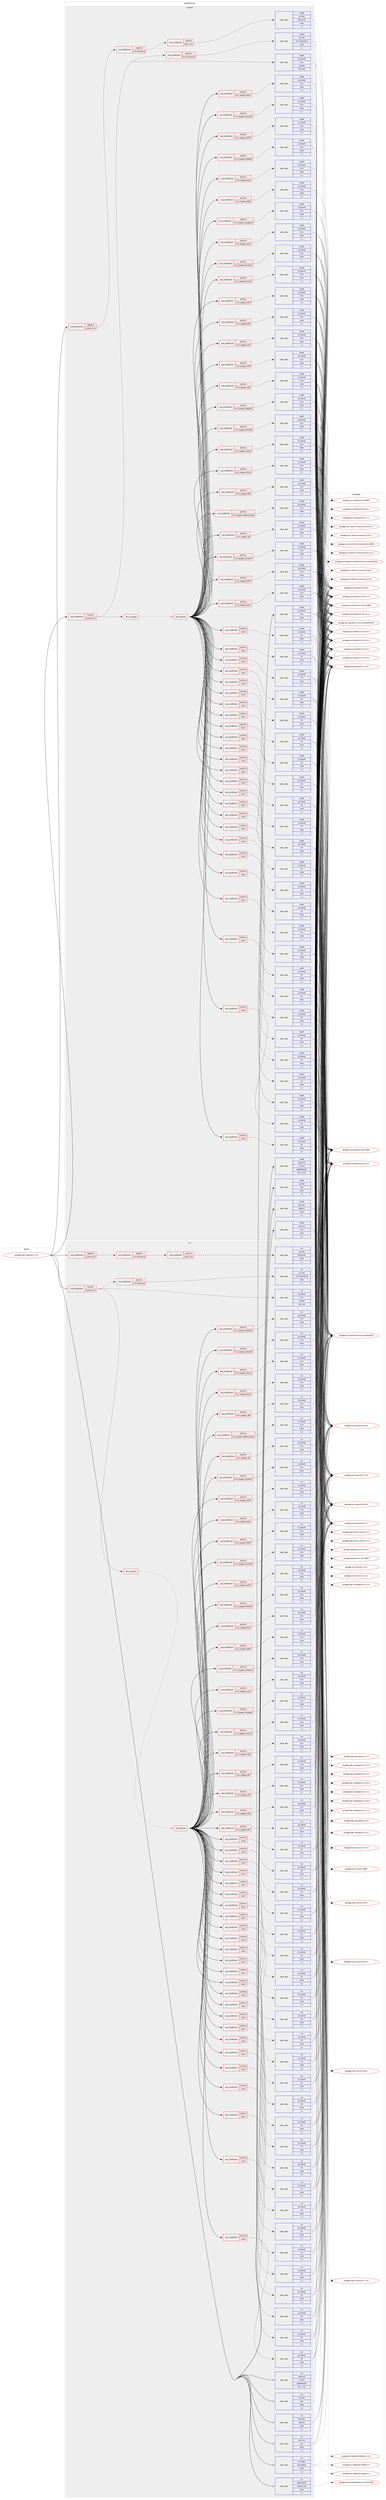 digraph prolog {

# *************
# Graph options
# *************

newrank=true;
concentrate=true;
compound=true;
graph [rankdir=LR,fontname=Helvetica,fontsize=10,ranksep=1.5];#, ranksep=2.5, nodesep=0.2];
edge  [arrowhead=vee];
node  [fontname=Helvetica,fontsize=10];

# **********
# The ebuild
# **********

subgraph cluster_leftcol {
color=gray;
label=<<i>ebuild</i>>;
id [label="portage://dev-lang/rust-1.73.0", color=red, width=4, href="../dev-lang/rust-1.73.0.svg"];
}

# ****************
# The dependencies
# ****************

subgraph cluster_midcol {
color=gray;
label=<<i>dependencies</i>>;
subgraph cluster_compile {
fillcolor="#eeeeee";
style=filled;
label=<<i>compile</i>>;
subgraph cond25145 {
dependency104915 [label=<<TABLE BORDER="0" CELLBORDER="1" CELLSPACING="0" CELLPADDING="4"><TR><TD ROWSPAN="3" CELLPADDING="10">use_conditional</TD></TR><TR><TD>negative</TD></TR><TR><TD>system-llvm</TD></TR></TABLE>>, shape=none, color=red];
subgraph cond25146 {
dependency104916 [label=<<TABLE BORDER="0" CELLBORDER="1" CELLSPACING="0" CELLPADDING="4"><TR><TD ROWSPAN="3" CELLPADDING="10">use_conditional</TD></TR><TR><TD>negative</TD></TR><TR><TD>llvm-libunwind</TD></TR></TABLE>>, shape=none, color=red];
subgraph cond25147 {
dependency104917 [label=<<TABLE BORDER="0" CELLBORDER="1" CELLSPACING="0" CELLPADDING="4"><TR><TD ROWSPAN="3" CELLPADDING="10">use_conditional</TD></TR><TR><TD>positive</TD></TR><TR><TD>elibc_musl</TD></TR></TABLE>>, shape=none, color=red];
subgraph pack78633 {
dependency104918 [label=<<TABLE BORDER="0" CELLBORDER="1" CELLSPACING="0" CELLPADDING="4" WIDTH="220"><TR><TD ROWSPAN="6" CELLPADDING="30">pack_dep</TD></TR><TR><TD WIDTH="110">install</TD></TR><TR><TD>sys-libs</TD></TR><TR><TD>libunwind</TD></TR><TR><TD>none</TD></TR><TR><TD>[,,]</TD></TR></TABLE>>, shape=none, color=blue];
}
dependency104917:e -> dependency104918:w [weight=20,style="dashed",arrowhead="vee"];
}
dependency104916:e -> dependency104917:w [weight=20,style="dashed",arrowhead="vee"];
}
dependency104915:e -> dependency104916:w [weight=20,style="dashed",arrowhead="vee"];
}
id:e -> dependency104915:w [weight=20,style="solid",arrowhead="vee"];
subgraph cond25148 {
dependency104919 [label=<<TABLE BORDER="0" CELLBORDER="1" CELLSPACING="0" CELLPADDING="4"><TR><TD ROWSPAN="3" CELLPADDING="10">use_conditional</TD></TR><TR><TD>positive</TD></TR><TR><TD>system-llvm</TD></TR></TABLE>>, shape=none, color=red];
subgraph any1003 {
dependency104920 [label=<<TABLE BORDER="0" CELLBORDER="1" CELLSPACING="0" CELLPADDING="4"><TR><TD CELLPADDING="10">any_of_group</TD></TR></TABLE>>, shape=none, color=red];subgraph all137 {
dependency104921 [label=<<TABLE BORDER="0" CELLBORDER="1" CELLSPACING="0" CELLPADDING="4"><TR><TD CELLPADDING="10">all_of_group</TD></TR></TABLE>>, shape=none, color=red];subgraph cond25149 {
dependency104922 [label=<<TABLE BORDER="0" CELLBORDER="1" CELLSPACING="0" CELLPADDING="4"><TR><TD ROWSPAN="3" CELLPADDING="10">use_conditional</TD></TR><TR><TD>positive</TD></TR><TR><TD>llvm_targets_AArch64</TD></TR></TABLE>>, shape=none, color=red];
subgraph pack78634 {
dependency104923 [label=<<TABLE BORDER="0" CELLBORDER="1" CELLSPACING="0" CELLPADDING="4" WIDTH="220"><TR><TD ROWSPAN="6" CELLPADDING="30">pack_dep</TD></TR><TR><TD WIDTH="110">install</TD></TR><TR><TD>sys-devel</TD></TR><TR><TD>llvm</TD></TR><TR><TD>none</TD></TR><TR><TD>[,,]</TD></TR></TABLE>>, shape=none, color=blue];
}
dependency104922:e -> dependency104923:w [weight=20,style="dashed",arrowhead="vee"];
}
dependency104921:e -> dependency104922:w [weight=20,style="solid",arrowhead="inv"];
subgraph cond25150 {
dependency104924 [label=<<TABLE BORDER="0" CELLBORDER="1" CELLSPACING="0" CELLPADDING="4"><TR><TD ROWSPAN="3" CELLPADDING="10">use_conditional</TD></TR><TR><TD>positive</TD></TR><TR><TD>wasm</TD></TR></TABLE>>, shape=none, color=red];
subgraph pack78635 {
dependency104925 [label=<<TABLE BORDER="0" CELLBORDER="1" CELLSPACING="0" CELLPADDING="4" WIDTH="220"><TR><TD ROWSPAN="6" CELLPADDING="30">pack_dep</TD></TR><TR><TD WIDTH="110">install</TD></TR><TR><TD>sys-devel</TD></TR><TR><TD>lld</TD></TR><TR><TD>none</TD></TR><TR><TD>[,,]</TD></TR></TABLE>>, shape=none, color=blue];
}
dependency104924:e -> dependency104925:w [weight=20,style="dashed",arrowhead="vee"];
}
dependency104921:e -> dependency104924:w [weight=20,style="solid",arrowhead="inv"];
subgraph cond25151 {
dependency104926 [label=<<TABLE BORDER="0" CELLBORDER="1" CELLSPACING="0" CELLPADDING="4"><TR><TD ROWSPAN="3" CELLPADDING="10">use_conditional</TD></TR><TR><TD>positive</TD></TR><TR><TD>llvm_targets_AMDGPU</TD></TR></TABLE>>, shape=none, color=red];
subgraph pack78636 {
dependency104927 [label=<<TABLE BORDER="0" CELLBORDER="1" CELLSPACING="0" CELLPADDING="4" WIDTH="220"><TR><TD ROWSPAN="6" CELLPADDING="30">pack_dep</TD></TR><TR><TD WIDTH="110">install</TD></TR><TR><TD>sys-devel</TD></TR><TR><TD>llvm</TD></TR><TR><TD>none</TD></TR><TR><TD>[,,]</TD></TR></TABLE>>, shape=none, color=blue];
}
dependency104926:e -> dependency104927:w [weight=20,style="dashed",arrowhead="vee"];
}
dependency104921:e -> dependency104926:w [weight=20,style="solid",arrowhead="inv"];
subgraph cond25152 {
dependency104928 [label=<<TABLE BORDER="0" CELLBORDER="1" CELLSPACING="0" CELLPADDING="4"><TR><TD ROWSPAN="3" CELLPADDING="10">use_conditional</TD></TR><TR><TD>positive</TD></TR><TR><TD>wasm</TD></TR></TABLE>>, shape=none, color=red];
subgraph pack78637 {
dependency104929 [label=<<TABLE BORDER="0" CELLBORDER="1" CELLSPACING="0" CELLPADDING="4" WIDTH="220"><TR><TD ROWSPAN="6" CELLPADDING="30">pack_dep</TD></TR><TR><TD WIDTH="110">install</TD></TR><TR><TD>sys-devel</TD></TR><TR><TD>lld</TD></TR><TR><TD>none</TD></TR><TR><TD>[,,]</TD></TR></TABLE>>, shape=none, color=blue];
}
dependency104928:e -> dependency104929:w [weight=20,style="dashed",arrowhead="vee"];
}
dependency104921:e -> dependency104928:w [weight=20,style="solid",arrowhead="inv"];
subgraph cond25153 {
dependency104930 [label=<<TABLE BORDER="0" CELLBORDER="1" CELLSPACING="0" CELLPADDING="4"><TR><TD ROWSPAN="3" CELLPADDING="10">use_conditional</TD></TR><TR><TD>positive</TD></TR><TR><TD>llvm_targets_ARC</TD></TR></TABLE>>, shape=none, color=red];
subgraph pack78638 {
dependency104931 [label=<<TABLE BORDER="0" CELLBORDER="1" CELLSPACING="0" CELLPADDING="4" WIDTH="220"><TR><TD ROWSPAN="6" CELLPADDING="30">pack_dep</TD></TR><TR><TD WIDTH="110">install</TD></TR><TR><TD>sys-devel</TD></TR><TR><TD>llvm</TD></TR><TR><TD>none</TD></TR><TR><TD>[,,]</TD></TR></TABLE>>, shape=none, color=blue];
}
dependency104930:e -> dependency104931:w [weight=20,style="dashed",arrowhead="vee"];
}
dependency104921:e -> dependency104930:w [weight=20,style="solid",arrowhead="inv"];
subgraph cond25154 {
dependency104932 [label=<<TABLE BORDER="0" CELLBORDER="1" CELLSPACING="0" CELLPADDING="4"><TR><TD ROWSPAN="3" CELLPADDING="10">use_conditional</TD></TR><TR><TD>positive</TD></TR><TR><TD>wasm</TD></TR></TABLE>>, shape=none, color=red];
subgraph pack78639 {
dependency104933 [label=<<TABLE BORDER="0" CELLBORDER="1" CELLSPACING="0" CELLPADDING="4" WIDTH="220"><TR><TD ROWSPAN="6" CELLPADDING="30">pack_dep</TD></TR><TR><TD WIDTH="110">install</TD></TR><TR><TD>sys-devel</TD></TR><TR><TD>lld</TD></TR><TR><TD>none</TD></TR><TR><TD>[,,]</TD></TR></TABLE>>, shape=none, color=blue];
}
dependency104932:e -> dependency104933:w [weight=20,style="dashed",arrowhead="vee"];
}
dependency104921:e -> dependency104932:w [weight=20,style="solid",arrowhead="inv"];
subgraph cond25155 {
dependency104934 [label=<<TABLE BORDER="0" CELLBORDER="1" CELLSPACING="0" CELLPADDING="4"><TR><TD ROWSPAN="3" CELLPADDING="10">use_conditional</TD></TR><TR><TD>positive</TD></TR><TR><TD>llvm_targets_ARM</TD></TR></TABLE>>, shape=none, color=red];
subgraph pack78640 {
dependency104935 [label=<<TABLE BORDER="0" CELLBORDER="1" CELLSPACING="0" CELLPADDING="4" WIDTH="220"><TR><TD ROWSPAN="6" CELLPADDING="30">pack_dep</TD></TR><TR><TD WIDTH="110">install</TD></TR><TR><TD>sys-devel</TD></TR><TR><TD>llvm</TD></TR><TR><TD>none</TD></TR><TR><TD>[,,]</TD></TR></TABLE>>, shape=none, color=blue];
}
dependency104934:e -> dependency104935:w [weight=20,style="dashed",arrowhead="vee"];
}
dependency104921:e -> dependency104934:w [weight=20,style="solid",arrowhead="inv"];
subgraph cond25156 {
dependency104936 [label=<<TABLE BORDER="0" CELLBORDER="1" CELLSPACING="0" CELLPADDING="4"><TR><TD ROWSPAN="3" CELLPADDING="10">use_conditional</TD></TR><TR><TD>positive</TD></TR><TR><TD>wasm</TD></TR></TABLE>>, shape=none, color=red];
subgraph pack78641 {
dependency104937 [label=<<TABLE BORDER="0" CELLBORDER="1" CELLSPACING="0" CELLPADDING="4" WIDTH="220"><TR><TD ROWSPAN="6" CELLPADDING="30">pack_dep</TD></TR><TR><TD WIDTH="110">install</TD></TR><TR><TD>sys-devel</TD></TR><TR><TD>lld</TD></TR><TR><TD>none</TD></TR><TR><TD>[,,]</TD></TR></TABLE>>, shape=none, color=blue];
}
dependency104936:e -> dependency104937:w [weight=20,style="dashed",arrowhead="vee"];
}
dependency104921:e -> dependency104936:w [weight=20,style="solid",arrowhead="inv"];
subgraph cond25157 {
dependency104938 [label=<<TABLE BORDER="0" CELLBORDER="1" CELLSPACING="0" CELLPADDING="4"><TR><TD ROWSPAN="3" CELLPADDING="10">use_conditional</TD></TR><TR><TD>positive</TD></TR><TR><TD>llvm_targets_AVR</TD></TR></TABLE>>, shape=none, color=red];
subgraph pack78642 {
dependency104939 [label=<<TABLE BORDER="0" CELLBORDER="1" CELLSPACING="0" CELLPADDING="4" WIDTH="220"><TR><TD ROWSPAN="6" CELLPADDING="30">pack_dep</TD></TR><TR><TD WIDTH="110">install</TD></TR><TR><TD>sys-devel</TD></TR><TR><TD>llvm</TD></TR><TR><TD>none</TD></TR><TR><TD>[,,]</TD></TR></TABLE>>, shape=none, color=blue];
}
dependency104938:e -> dependency104939:w [weight=20,style="dashed",arrowhead="vee"];
}
dependency104921:e -> dependency104938:w [weight=20,style="solid",arrowhead="inv"];
subgraph cond25158 {
dependency104940 [label=<<TABLE BORDER="0" CELLBORDER="1" CELLSPACING="0" CELLPADDING="4"><TR><TD ROWSPAN="3" CELLPADDING="10">use_conditional</TD></TR><TR><TD>positive</TD></TR><TR><TD>wasm</TD></TR></TABLE>>, shape=none, color=red];
subgraph pack78643 {
dependency104941 [label=<<TABLE BORDER="0" CELLBORDER="1" CELLSPACING="0" CELLPADDING="4" WIDTH="220"><TR><TD ROWSPAN="6" CELLPADDING="30">pack_dep</TD></TR><TR><TD WIDTH="110">install</TD></TR><TR><TD>sys-devel</TD></TR><TR><TD>lld</TD></TR><TR><TD>none</TD></TR><TR><TD>[,,]</TD></TR></TABLE>>, shape=none, color=blue];
}
dependency104940:e -> dependency104941:w [weight=20,style="dashed",arrowhead="vee"];
}
dependency104921:e -> dependency104940:w [weight=20,style="solid",arrowhead="inv"];
subgraph cond25159 {
dependency104942 [label=<<TABLE BORDER="0" CELLBORDER="1" CELLSPACING="0" CELLPADDING="4"><TR><TD ROWSPAN="3" CELLPADDING="10">use_conditional</TD></TR><TR><TD>positive</TD></TR><TR><TD>llvm_targets_BPF</TD></TR></TABLE>>, shape=none, color=red];
subgraph pack78644 {
dependency104943 [label=<<TABLE BORDER="0" CELLBORDER="1" CELLSPACING="0" CELLPADDING="4" WIDTH="220"><TR><TD ROWSPAN="6" CELLPADDING="30">pack_dep</TD></TR><TR><TD WIDTH="110">install</TD></TR><TR><TD>sys-devel</TD></TR><TR><TD>llvm</TD></TR><TR><TD>none</TD></TR><TR><TD>[,,]</TD></TR></TABLE>>, shape=none, color=blue];
}
dependency104942:e -> dependency104943:w [weight=20,style="dashed",arrowhead="vee"];
}
dependency104921:e -> dependency104942:w [weight=20,style="solid",arrowhead="inv"];
subgraph cond25160 {
dependency104944 [label=<<TABLE BORDER="0" CELLBORDER="1" CELLSPACING="0" CELLPADDING="4"><TR><TD ROWSPAN="3" CELLPADDING="10">use_conditional</TD></TR><TR><TD>positive</TD></TR><TR><TD>wasm</TD></TR></TABLE>>, shape=none, color=red];
subgraph pack78645 {
dependency104945 [label=<<TABLE BORDER="0" CELLBORDER="1" CELLSPACING="0" CELLPADDING="4" WIDTH="220"><TR><TD ROWSPAN="6" CELLPADDING="30">pack_dep</TD></TR><TR><TD WIDTH="110">install</TD></TR><TR><TD>sys-devel</TD></TR><TR><TD>lld</TD></TR><TR><TD>none</TD></TR><TR><TD>[,,]</TD></TR></TABLE>>, shape=none, color=blue];
}
dependency104944:e -> dependency104945:w [weight=20,style="dashed",arrowhead="vee"];
}
dependency104921:e -> dependency104944:w [weight=20,style="solid",arrowhead="inv"];
subgraph cond25161 {
dependency104946 [label=<<TABLE BORDER="0" CELLBORDER="1" CELLSPACING="0" CELLPADDING="4"><TR><TD ROWSPAN="3" CELLPADDING="10">use_conditional</TD></TR><TR><TD>positive</TD></TR><TR><TD>llvm_targets_CSKY</TD></TR></TABLE>>, shape=none, color=red];
subgraph pack78646 {
dependency104947 [label=<<TABLE BORDER="0" CELLBORDER="1" CELLSPACING="0" CELLPADDING="4" WIDTH="220"><TR><TD ROWSPAN="6" CELLPADDING="30">pack_dep</TD></TR><TR><TD WIDTH="110">install</TD></TR><TR><TD>sys-devel</TD></TR><TR><TD>llvm</TD></TR><TR><TD>none</TD></TR><TR><TD>[,,]</TD></TR></TABLE>>, shape=none, color=blue];
}
dependency104946:e -> dependency104947:w [weight=20,style="dashed",arrowhead="vee"];
}
dependency104921:e -> dependency104946:w [weight=20,style="solid",arrowhead="inv"];
subgraph cond25162 {
dependency104948 [label=<<TABLE BORDER="0" CELLBORDER="1" CELLSPACING="0" CELLPADDING="4"><TR><TD ROWSPAN="3" CELLPADDING="10">use_conditional</TD></TR><TR><TD>positive</TD></TR><TR><TD>wasm</TD></TR></TABLE>>, shape=none, color=red];
subgraph pack78647 {
dependency104949 [label=<<TABLE BORDER="0" CELLBORDER="1" CELLSPACING="0" CELLPADDING="4" WIDTH="220"><TR><TD ROWSPAN="6" CELLPADDING="30">pack_dep</TD></TR><TR><TD WIDTH="110">install</TD></TR><TR><TD>sys-devel</TD></TR><TR><TD>lld</TD></TR><TR><TD>none</TD></TR><TR><TD>[,,]</TD></TR></TABLE>>, shape=none, color=blue];
}
dependency104948:e -> dependency104949:w [weight=20,style="dashed",arrowhead="vee"];
}
dependency104921:e -> dependency104948:w [weight=20,style="solid",arrowhead="inv"];
subgraph cond25163 {
dependency104950 [label=<<TABLE BORDER="0" CELLBORDER="1" CELLSPACING="0" CELLPADDING="4"><TR><TD ROWSPAN="3" CELLPADDING="10">use_conditional</TD></TR><TR><TD>positive</TD></TR><TR><TD>llvm_targets_DirectX</TD></TR></TABLE>>, shape=none, color=red];
subgraph pack78648 {
dependency104951 [label=<<TABLE BORDER="0" CELLBORDER="1" CELLSPACING="0" CELLPADDING="4" WIDTH="220"><TR><TD ROWSPAN="6" CELLPADDING="30">pack_dep</TD></TR><TR><TD WIDTH="110">install</TD></TR><TR><TD>sys-devel</TD></TR><TR><TD>llvm</TD></TR><TR><TD>none</TD></TR><TR><TD>[,,]</TD></TR></TABLE>>, shape=none, color=blue];
}
dependency104950:e -> dependency104951:w [weight=20,style="dashed",arrowhead="vee"];
}
dependency104921:e -> dependency104950:w [weight=20,style="solid",arrowhead="inv"];
subgraph cond25164 {
dependency104952 [label=<<TABLE BORDER="0" CELLBORDER="1" CELLSPACING="0" CELLPADDING="4"><TR><TD ROWSPAN="3" CELLPADDING="10">use_conditional</TD></TR><TR><TD>positive</TD></TR><TR><TD>wasm</TD></TR></TABLE>>, shape=none, color=red];
subgraph pack78649 {
dependency104953 [label=<<TABLE BORDER="0" CELLBORDER="1" CELLSPACING="0" CELLPADDING="4" WIDTH="220"><TR><TD ROWSPAN="6" CELLPADDING="30">pack_dep</TD></TR><TR><TD WIDTH="110">install</TD></TR><TR><TD>sys-devel</TD></TR><TR><TD>lld</TD></TR><TR><TD>none</TD></TR><TR><TD>[,,]</TD></TR></TABLE>>, shape=none, color=blue];
}
dependency104952:e -> dependency104953:w [weight=20,style="dashed",arrowhead="vee"];
}
dependency104921:e -> dependency104952:w [weight=20,style="solid",arrowhead="inv"];
subgraph cond25165 {
dependency104954 [label=<<TABLE BORDER="0" CELLBORDER="1" CELLSPACING="0" CELLPADDING="4"><TR><TD ROWSPAN="3" CELLPADDING="10">use_conditional</TD></TR><TR><TD>positive</TD></TR><TR><TD>llvm_targets_Hexagon</TD></TR></TABLE>>, shape=none, color=red];
subgraph pack78650 {
dependency104955 [label=<<TABLE BORDER="0" CELLBORDER="1" CELLSPACING="0" CELLPADDING="4" WIDTH="220"><TR><TD ROWSPAN="6" CELLPADDING="30">pack_dep</TD></TR><TR><TD WIDTH="110">install</TD></TR><TR><TD>sys-devel</TD></TR><TR><TD>llvm</TD></TR><TR><TD>none</TD></TR><TR><TD>[,,]</TD></TR></TABLE>>, shape=none, color=blue];
}
dependency104954:e -> dependency104955:w [weight=20,style="dashed",arrowhead="vee"];
}
dependency104921:e -> dependency104954:w [weight=20,style="solid",arrowhead="inv"];
subgraph cond25166 {
dependency104956 [label=<<TABLE BORDER="0" CELLBORDER="1" CELLSPACING="0" CELLPADDING="4"><TR><TD ROWSPAN="3" CELLPADDING="10">use_conditional</TD></TR><TR><TD>positive</TD></TR><TR><TD>wasm</TD></TR></TABLE>>, shape=none, color=red];
subgraph pack78651 {
dependency104957 [label=<<TABLE BORDER="0" CELLBORDER="1" CELLSPACING="0" CELLPADDING="4" WIDTH="220"><TR><TD ROWSPAN="6" CELLPADDING="30">pack_dep</TD></TR><TR><TD WIDTH="110">install</TD></TR><TR><TD>sys-devel</TD></TR><TR><TD>lld</TD></TR><TR><TD>none</TD></TR><TR><TD>[,,]</TD></TR></TABLE>>, shape=none, color=blue];
}
dependency104956:e -> dependency104957:w [weight=20,style="dashed",arrowhead="vee"];
}
dependency104921:e -> dependency104956:w [weight=20,style="solid",arrowhead="inv"];
subgraph cond25167 {
dependency104958 [label=<<TABLE BORDER="0" CELLBORDER="1" CELLSPACING="0" CELLPADDING="4"><TR><TD ROWSPAN="3" CELLPADDING="10">use_conditional</TD></TR><TR><TD>positive</TD></TR><TR><TD>llvm_targets_Lanai</TD></TR></TABLE>>, shape=none, color=red];
subgraph pack78652 {
dependency104959 [label=<<TABLE BORDER="0" CELLBORDER="1" CELLSPACING="0" CELLPADDING="4" WIDTH="220"><TR><TD ROWSPAN="6" CELLPADDING="30">pack_dep</TD></TR><TR><TD WIDTH="110">install</TD></TR><TR><TD>sys-devel</TD></TR><TR><TD>llvm</TD></TR><TR><TD>none</TD></TR><TR><TD>[,,]</TD></TR></TABLE>>, shape=none, color=blue];
}
dependency104958:e -> dependency104959:w [weight=20,style="dashed",arrowhead="vee"];
}
dependency104921:e -> dependency104958:w [weight=20,style="solid",arrowhead="inv"];
subgraph cond25168 {
dependency104960 [label=<<TABLE BORDER="0" CELLBORDER="1" CELLSPACING="0" CELLPADDING="4"><TR><TD ROWSPAN="3" CELLPADDING="10">use_conditional</TD></TR><TR><TD>positive</TD></TR><TR><TD>wasm</TD></TR></TABLE>>, shape=none, color=red];
subgraph pack78653 {
dependency104961 [label=<<TABLE BORDER="0" CELLBORDER="1" CELLSPACING="0" CELLPADDING="4" WIDTH="220"><TR><TD ROWSPAN="6" CELLPADDING="30">pack_dep</TD></TR><TR><TD WIDTH="110">install</TD></TR><TR><TD>sys-devel</TD></TR><TR><TD>lld</TD></TR><TR><TD>none</TD></TR><TR><TD>[,,]</TD></TR></TABLE>>, shape=none, color=blue];
}
dependency104960:e -> dependency104961:w [weight=20,style="dashed",arrowhead="vee"];
}
dependency104921:e -> dependency104960:w [weight=20,style="solid",arrowhead="inv"];
subgraph cond25169 {
dependency104962 [label=<<TABLE BORDER="0" CELLBORDER="1" CELLSPACING="0" CELLPADDING="4"><TR><TD ROWSPAN="3" CELLPADDING="10">use_conditional</TD></TR><TR><TD>positive</TD></TR><TR><TD>llvm_targets_LoongArch</TD></TR></TABLE>>, shape=none, color=red];
subgraph pack78654 {
dependency104963 [label=<<TABLE BORDER="0" CELLBORDER="1" CELLSPACING="0" CELLPADDING="4" WIDTH="220"><TR><TD ROWSPAN="6" CELLPADDING="30">pack_dep</TD></TR><TR><TD WIDTH="110">install</TD></TR><TR><TD>sys-devel</TD></TR><TR><TD>llvm</TD></TR><TR><TD>none</TD></TR><TR><TD>[,,]</TD></TR></TABLE>>, shape=none, color=blue];
}
dependency104962:e -> dependency104963:w [weight=20,style="dashed",arrowhead="vee"];
}
dependency104921:e -> dependency104962:w [weight=20,style="solid",arrowhead="inv"];
subgraph cond25170 {
dependency104964 [label=<<TABLE BORDER="0" CELLBORDER="1" CELLSPACING="0" CELLPADDING="4"><TR><TD ROWSPAN="3" CELLPADDING="10">use_conditional</TD></TR><TR><TD>positive</TD></TR><TR><TD>wasm</TD></TR></TABLE>>, shape=none, color=red];
subgraph pack78655 {
dependency104965 [label=<<TABLE BORDER="0" CELLBORDER="1" CELLSPACING="0" CELLPADDING="4" WIDTH="220"><TR><TD ROWSPAN="6" CELLPADDING="30">pack_dep</TD></TR><TR><TD WIDTH="110">install</TD></TR><TR><TD>sys-devel</TD></TR><TR><TD>lld</TD></TR><TR><TD>none</TD></TR><TR><TD>[,,]</TD></TR></TABLE>>, shape=none, color=blue];
}
dependency104964:e -> dependency104965:w [weight=20,style="dashed",arrowhead="vee"];
}
dependency104921:e -> dependency104964:w [weight=20,style="solid",arrowhead="inv"];
subgraph cond25171 {
dependency104966 [label=<<TABLE BORDER="0" CELLBORDER="1" CELLSPACING="0" CELLPADDING="4"><TR><TD ROWSPAN="3" CELLPADDING="10">use_conditional</TD></TR><TR><TD>positive</TD></TR><TR><TD>llvm_targets_M68k</TD></TR></TABLE>>, shape=none, color=red];
subgraph pack78656 {
dependency104967 [label=<<TABLE BORDER="0" CELLBORDER="1" CELLSPACING="0" CELLPADDING="4" WIDTH="220"><TR><TD ROWSPAN="6" CELLPADDING="30">pack_dep</TD></TR><TR><TD WIDTH="110">install</TD></TR><TR><TD>sys-devel</TD></TR><TR><TD>llvm</TD></TR><TR><TD>none</TD></TR><TR><TD>[,,]</TD></TR></TABLE>>, shape=none, color=blue];
}
dependency104966:e -> dependency104967:w [weight=20,style="dashed",arrowhead="vee"];
}
dependency104921:e -> dependency104966:w [weight=20,style="solid",arrowhead="inv"];
subgraph cond25172 {
dependency104968 [label=<<TABLE BORDER="0" CELLBORDER="1" CELLSPACING="0" CELLPADDING="4"><TR><TD ROWSPAN="3" CELLPADDING="10">use_conditional</TD></TR><TR><TD>positive</TD></TR><TR><TD>wasm</TD></TR></TABLE>>, shape=none, color=red];
subgraph pack78657 {
dependency104969 [label=<<TABLE BORDER="0" CELLBORDER="1" CELLSPACING="0" CELLPADDING="4" WIDTH="220"><TR><TD ROWSPAN="6" CELLPADDING="30">pack_dep</TD></TR><TR><TD WIDTH="110">install</TD></TR><TR><TD>sys-devel</TD></TR><TR><TD>lld</TD></TR><TR><TD>none</TD></TR><TR><TD>[,,]</TD></TR></TABLE>>, shape=none, color=blue];
}
dependency104968:e -> dependency104969:w [weight=20,style="dashed",arrowhead="vee"];
}
dependency104921:e -> dependency104968:w [weight=20,style="solid",arrowhead="inv"];
subgraph cond25173 {
dependency104970 [label=<<TABLE BORDER="0" CELLBORDER="1" CELLSPACING="0" CELLPADDING="4"><TR><TD ROWSPAN="3" CELLPADDING="10">use_conditional</TD></TR><TR><TD>positive</TD></TR><TR><TD>llvm_targets_Mips</TD></TR></TABLE>>, shape=none, color=red];
subgraph pack78658 {
dependency104971 [label=<<TABLE BORDER="0" CELLBORDER="1" CELLSPACING="0" CELLPADDING="4" WIDTH="220"><TR><TD ROWSPAN="6" CELLPADDING="30">pack_dep</TD></TR><TR><TD WIDTH="110">install</TD></TR><TR><TD>sys-devel</TD></TR><TR><TD>llvm</TD></TR><TR><TD>none</TD></TR><TR><TD>[,,]</TD></TR></TABLE>>, shape=none, color=blue];
}
dependency104970:e -> dependency104971:w [weight=20,style="dashed",arrowhead="vee"];
}
dependency104921:e -> dependency104970:w [weight=20,style="solid",arrowhead="inv"];
subgraph cond25174 {
dependency104972 [label=<<TABLE BORDER="0" CELLBORDER="1" CELLSPACING="0" CELLPADDING="4"><TR><TD ROWSPAN="3" CELLPADDING="10">use_conditional</TD></TR><TR><TD>positive</TD></TR><TR><TD>wasm</TD></TR></TABLE>>, shape=none, color=red];
subgraph pack78659 {
dependency104973 [label=<<TABLE BORDER="0" CELLBORDER="1" CELLSPACING="0" CELLPADDING="4" WIDTH="220"><TR><TD ROWSPAN="6" CELLPADDING="30">pack_dep</TD></TR><TR><TD WIDTH="110">install</TD></TR><TR><TD>sys-devel</TD></TR><TR><TD>lld</TD></TR><TR><TD>none</TD></TR><TR><TD>[,,]</TD></TR></TABLE>>, shape=none, color=blue];
}
dependency104972:e -> dependency104973:w [weight=20,style="dashed",arrowhead="vee"];
}
dependency104921:e -> dependency104972:w [weight=20,style="solid",arrowhead="inv"];
subgraph cond25175 {
dependency104974 [label=<<TABLE BORDER="0" CELLBORDER="1" CELLSPACING="0" CELLPADDING="4"><TR><TD ROWSPAN="3" CELLPADDING="10">use_conditional</TD></TR><TR><TD>positive</TD></TR><TR><TD>llvm_targets_MSP430</TD></TR></TABLE>>, shape=none, color=red];
subgraph pack78660 {
dependency104975 [label=<<TABLE BORDER="0" CELLBORDER="1" CELLSPACING="0" CELLPADDING="4" WIDTH="220"><TR><TD ROWSPAN="6" CELLPADDING="30">pack_dep</TD></TR><TR><TD WIDTH="110">install</TD></TR><TR><TD>sys-devel</TD></TR><TR><TD>llvm</TD></TR><TR><TD>none</TD></TR><TR><TD>[,,]</TD></TR></TABLE>>, shape=none, color=blue];
}
dependency104974:e -> dependency104975:w [weight=20,style="dashed",arrowhead="vee"];
}
dependency104921:e -> dependency104974:w [weight=20,style="solid",arrowhead="inv"];
subgraph cond25176 {
dependency104976 [label=<<TABLE BORDER="0" CELLBORDER="1" CELLSPACING="0" CELLPADDING="4"><TR><TD ROWSPAN="3" CELLPADDING="10">use_conditional</TD></TR><TR><TD>positive</TD></TR><TR><TD>wasm</TD></TR></TABLE>>, shape=none, color=red];
subgraph pack78661 {
dependency104977 [label=<<TABLE BORDER="0" CELLBORDER="1" CELLSPACING="0" CELLPADDING="4" WIDTH="220"><TR><TD ROWSPAN="6" CELLPADDING="30">pack_dep</TD></TR><TR><TD WIDTH="110">install</TD></TR><TR><TD>sys-devel</TD></TR><TR><TD>lld</TD></TR><TR><TD>none</TD></TR><TR><TD>[,,]</TD></TR></TABLE>>, shape=none, color=blue];
}
dependency104976:e -> dependency104977:w [weight=20,style="dashed",arrowhead="vee"];
}
dependency104921:e -> dependency104976:w [weight=20,style="solid",arrowhead="inv"];
subgraph cond25177 {
dependency104978 [label=<<TABLE BORDER="0" CELLBORDER="1" CELLSPACING="0" CELLPADDING="4"><TR><TD ROWSPAN="3" CELLPADDING="10">use_conditional</TD></TR><TR><TD>positive</TD></TR><TR><TD>llvm_targets_NVPTX</TD></TR></TABLE>>, shape=none, color=red];
subgraph pack78662 {
dependency104979 [label=<<TABLE BORDER="0" CELLBORDER="1" CELLSPACING="0" CELLPADDING="4" WIDTH="220"><TR><TD ROWSPAN="6" CELLPADDING="30">pack_dep</TD></TR><TR><TD WIDTH="110">install</TD></TR><TR><TD>sys-devel</TD></TR><TR><TD>llvm</TD></TR><TR><TD>none</TD></TR><TR><TD>[,,]</TD></TR></TABLE>>, shape=none, color=blue];
}
dependency104978:e -> dependency104979:w [weight=20,style="dashed",arrowhead="vee"];
}
dependency104921:e -> dependency104978:w [weight=20,style="solid",arrowhead="inv"];
subgraph cond25178 {
dependency104980 [label=<<TABLE BORDER="0" CELLBORDER="1" CELLSPACING="0" CELLPADDING="4"><TR><TD ROWSPAN="3" CELLPADDING="10">use_conditional</TD></TR><TR><TD>positive</TD></TR><TR><TD>wasm</TD></TR></TABLE>>, shape=none, color=red];
subgraph pack78663 {
dependency104981 [label=<<TABLE BORDER="0" CELLBORDER="1" CELLSPACING="0" CELLPADDING="4" WIDTH="220"><TR><TD ROWSPAN="6" CELLPADDING="30">pack_dep</TD></TR><TR><TD WIDTH="110">install</TD></TR><TR><TD>sys-devel</TD></TR><TR><TD>lld</TD></TR><TR><TD>none</TD></TR><TR><TD>[,,]</TD></TR></TABLE>>, shape=none, color=blue];
}
dependency104980:e -> dependency104981:w [weight=20,style="dashed",arrowhead="vee"];
}
dependency104921:e -> dependency104980:w [weight=20,style="solid",arrowhead="inv"];
subgraph cond25179 {
dependency104982 [label=<<TABLE BORDER="0" CELLBORDER="1" CELLSPACING="0" CELLPADDING="4"><TR><TD ROWSPAN="3" CELLPADDING="10">use_conditional</TD></TR><TR><TD>positive</TD></TR><TR><TD>llvm_targets_PowerPC</TD></TR></TABLE>>, shape=none, color=red];
subgraph pack78664 {
dependency104983 [label=<<TABLE BORDER="0" CELLBORDER="1" CELLSPACING="0" CELLPADDING="4" WIDTH="220"><TR><TD ROWSPAN="6" CELLPADDING="30">pack_dep</TD></TR><TR><TD WIDTH="110">install</TD></TR><TR><TD>sys-devel</TD></TR><TR><TD>llvm</TD></TR><TR><TD>none</TD></TR><TR><TD>[,,]</TD></TR></TABLE>>, shape=none, color=blue];
}
dependency104982:e -> dependency104983:w [weight=20,style="dashed",arrowhead="vee"];
}
dependency104921:e -> dependency104982:w [weight=20,style="solid",arrowhead="inv"];
subgraph cond25180 {
dependency104984 [label=<<TABLE BORDER="0" CELLBORDER="1" CELLSPACING="0" CELLPADDING="4"><TR><TD ROWSPAN="3" CELLPADDING="10">use_conditional</TD></TR><TR><TD>positive</TD></TR><TR><TD>wasm</TD></TR></TABLE>>, shape=none, color=red];
subgraph pack78665 {
dependency104985 [label=<<TABLE BORDER="0" CELLBORDER="1" CELLSPACING="0" CELLPADDING="4" WIDTH="220"><TR><TD ROWSPAN="6" CELLPADDING="30">pack_dep</TD></TR><TR><TD WIDTH="110">install</TD></TR><TR><TD>sys-devel</TD></TR><TR><TD>lld</TD></TR><TR><TD>none</TD></TR><TR><TD>[,,]</TD></TR></TABLE>>, shape=none, color=blue];
}
dependency104984:e -> dependency104985:w [weight=20,style="dashed",arrowhead="vee"];
}
dependency104921:e -> dependency104984:w [weight=20,style="solid",arrowhead="inv"];
subgraph cond25181 {
dependency104986 [label=<<TABLE BORDER="0" CELLBORDER="1" CELLSPACING="0" CELLPADDING="4"><TR><TD ROWSPAN="3" CELLPADDING="10">use_conditional</TD></TR><TR><TD>positive</TD></TR><TR><TD>llvm_targets_RISCV</TD></TR></TABLE>>, shape=none, color=red];
subgraph pack78666 {
dependency104987 [label=<<TABLE BORDER="0" CELLBORDER="1" CELLSPACING="0" CELLPADDING="4" WIDTH="220"><TR><TD ROWSPAN="6" CELLPADDING="30">pack_dep</TD></TR><TR><TD WIDTH="110">install</TD></TR><TR><TD>sys-devel</TD></TR><TR><TD>llvm</TD></TR><TR><TD>none</TD></TR><TR><TD>[,,]</TD></TR></TABLE>>, shape=none, color=blue];
}
dependency104986:e -> dependency104987:w [weight=20,style="dashed",arrowhead="vee"];
}
dependency104921:e -> dependency104986:w [weight=20,style="solid",arrowhead="inv"];
subgraph cond25182 {
dependency104988 [label=<<TABLE BORDER="0" CELLBORDER="1" CELLSPACING="0" CELLPADDING="4"><TR><TD ROWSPAN="3" CELLPADDING="10">use_conditional</TD></TR><TR><TD>positive</TD></TR><TR><TD>wasm</TD></TR></TABLE>>, shape=none, color=red];
subgraph pack78667 {
dependency104989 [label=<<TABLE BORDER="0" CELLBORDER="1" CELLSPACING="0" CELLPADDING="4" WIDTH="220"><TR><TD ROWSPAN="6" CELLPADDING="30">pack_dep</TD></TR><TR><TD WIDTH="110">install</TD></TR><TR><TD>sys-devel</TD></TR><TR><TD>lld</TD></TR><TR><TD>none</TD></TR><TR><TD>[,,]</TD></TR></TABLE>>, shape=none, color=blue];
}
dependency104988:e -> dependency104989:w [weight=20,style="dashed",arrowhead="vee"];
}
dependency104921:e -> dependency104988:w [weight=20,style="solid",arrowhead="inv"];
subgraph cond25183 {
dependency104990 [label=<<TABLE BORDER="0" CELLBORDER="1" CELLSPACING="0" CELLPADDING="4"><TR><TD ROWSPAN="3" CELLPADDING="10">use_conditional</TD></TR><TR><TD>positive</TD></TR><TR><TD>llvm_targets_Sparc</TD></TR></TABLE>>, shape=none, color=red];
subgraph pack78668 {
dependency104991 [label=<<TABLE BORDER="0" CELLBORDER="1" CELLSPACING="0" CELLPADDING="4" WIDTH="220"><TR><TD ROWSPAN="6" CELLPADDING="30">pack_dep</TD></TR><TR><TD WIDTH="110">install</TD></TR><TR><TD>sys-devel</TD></TR><TR><TD>llvm</TD></TR><TR><TD>none</TD></TR><TR><TD>[,,]</TD></TR></TABLE>>, shape=none, color=blue];
}
dependency104990:e -> dependency104991:w [weight=20,style="dashed",arrowhead="vee"];
}
dependency104921:e -> dependency104990:w [weight=20,style="solid",arrowhead="inv"];
subgraph cond25184 {
dependency104992 [label=<<TABLE BORDER="0" CELLBORDER="1" CELLSPACING="0" CELLPADDING="4"><TR><TD ROWSPAN="3" CELLPADDING="10">use_conditional</TD></TR><TR><TD>positive</TD></TR><TR><TD>wasm</TD></TR></TABLE>>, shape=none, color=red];
subgraph pack78669 {
dependency104993 [label=<<TABLE BORDER="0" CELLBORDER="1" CELLSPACING="0" CELLPADDING="4" WIDTH="220"><TR><TD ROWSPAN="6" CELLPADDING="30">pack_dep</TD></TR><TR><TD WIDTH="110">install</TD></TR><TR><TD>sys-devel</TD></TR><TR><TD>lld</TD></TR><TR><TD>none</TD></TR><TR><TD>[,,]</TD></TR></TABLE>>, shape=none, color=blue];
}
dependency104992:e -> dependency104993:w [weight=20,style="dashed",arrowhead="vee"];
}
dependency104921:e -> dependency104992:w [weight=20,style="solid",arrowhead="inv"];
subgraph cond25185 {
dependency104994 [label=<<TABLE BORDER="0" CELLBORDER="1" CELLSPACING="0" CELLPADDING="4"><TR><TD ROWSPAN="3" CELLPADDING="10">use_conditional</TD></TR><TR><TD>positive</TD></TR><TR><TD>llvm_targets_SPIRV</TD></TR></TABLE>>, shape=none, color=red];
subgraph pack78670 {
dependency104995 [label=<<TABLE BORDER="0" CELLBORDER="1" CELLSPACING="0" CELLPADDING="4" WIDTH="220"><TR><TD ROWSPAN="6" CELLPADDING="30">pack_dep</TD></TR><TR><TD WIDTH="110">install</TD></TR><TR><TD>sys-devel</TD></TR><TR><TD>llvm</TD></TR><TR><TD>none</TD></TR><TR><TD>[,,]</TD></TR></TABLE>>, shape=none, color=blue];
}
dependency104994:e -> dependency104995:w [weight=20,style="dashed",arrowhead="vee"];
}
dependency104921:e -> dependency104994:w [weight=20,style="solid",arrowhead="inv"];
subgraph cond25186 {
dependency104996 [label=<<TABLE BORDER="0" CELLBORDER="1" CELLSPACING="0" CELLPADDING="4"><TR><TD ROWSPAN="3" CELLPADDING="10">use_conditional</TD></TR><TR><TD>positive</TD></TR><TR><TD>wasm</TD></TR></TABLE>>, shape=none, color=red];
subgraph pack78671 {
dependency104997 [label=<<TABLE BORDER="0" CELLBORDER="1" CELLSPACING="0" CELLPADDING="4" WIDTH="220"><TR><TD ROWSPAN="6" CELLPADDING="30">pack_dep</TD></TR><TR><TD WIDTH="110">install</TD></TR><TR><TD>sys-devel</TD></TR><TR><TD>lld</TD></TR><TR><TD>none</TD></TR><TR><TD>[,,]</TD></TR></TABLE>>, shape=none, color=blue];
}
dependency104996:e -> dependency104997:w [weight=20,style="dashed",arrowhead="vee"];
}
dependency104921:e -> dependency104996:w [weight=20,style="solid",arrowhead="inv"];
subgraph cond25187 {
dependency104998 [label=<<TABLE BORDER="0" CELLBORDER="1" CELLSPACING="0" CELLPADDING="4"><TR><TD ROWSPAN="3" CELLPADDING="10">use_conditional</TD></TR><TR><TD>positive</TD></TR><TR><TD>llvm_targets_SystemZ</TD></TR></TABLE>>, shape=none, color=red];
subgraph pack78672 {
dependency104999 [label=<<TABLE BORDER="0" CELLBORDER="1" CELLSPACING="0" CELLPADDING="4" WIDTH="220"><TR><TD ROWSPAN="6" CELLPADDING="30">pack_dep</TD></TR><TR><TD WIDTH="110">install</TD></TR><TR><TD>sys-devel</TD></TR><TR><TD>llvm</TD></TR><TR><TD>none</TD></TR><TR><TD>[,,]</TD></TR></TABLE>>, shape=none, color=blue];
}
dependency104998:e -> dependency104999:w [weight=20,style="dashed",arrowhead="vee"];
}
dependency104921:e -> dependency104998:w [weight=20,style="solid",arrowhead="inv"];
subgraph cond25188 {
dependency105000 [label=<<TABLE BORDER="0" CELLBORDER="1" CELLSPACING="0" CELLPADDING="4"><TR><TD ROWSPAN="3" CELLPADDING="10">use_conditional</TD></TR><TR><TD>positive</TD></TR><TR><TD>wasm</TD></TR></TABLE>>, shape=none, color=red];
subgraph pack78673 {
dependency105001 [label=<<TABLE BORDER="0" CELLBORDER="1" CELLSPACING="0" CELLPADDING="4" WIDTH="220"><TR><TD ROWSPAN="6" CELLPADDING="30">pack_dep</TD></TR><TR><TD WIDTH="110">install</TD></TR><TR><TD>sys-devel</TD></TR><TR><TD>lld</TD></TR><TR><TD>none</TD></TR><TR><TD>[,,]</TD></TR></TABLE>>, shape=none, color=blue];
}
dependency105000:e -> dependency105001:w [weight=20,style="dashed",arrowhead="vee"];
}
dependency104921:e -> dependency105000:w [weight=20,style="solid",arrowhead="inv"];
subgraph cond25189 {
dependency105002 [label=<<TABLE BORDER="0" CELLBORDER="1" CELLSPACING="0" CELLPADDING="4"><TR><TD ROWSPAN="3" CELLPADDING="10">use_conditional</TD></TR><TR><TD>positive</TD></TR><TR><TD>llvm_targets_VE</TD></TR></TABLE>>, shape=none, color=red];
subgraph pack78674 {
dependency105003 [label=<<TABLE BORDER="0" CELLBORDER="1" CELLSPACING="0" CELLPADDING="4" WIDTH="220"><TR><TD ROWSPAN="6" CELLPADDING="30">pack_dep</TD></TR><TR><TD WIDTH="110">install</TD></TR><TR><TD>sys-devel</TD></TR><TR><TD>llvm</TD></TR><TR><TD>none</TD></TR><TR><TD>[,,]</TD></TR></TABLE>>, shape=none, color=blue];
}
dependency105002:e -> dependency105003:w [weight=20,style="dashed",arrowhead="vee"];
}
dependency104921:e -> dependency105002:w [weight=20,style="solid",arrowhead="inv"];
subgraph cond25190 {
dependency105004 [label=<<TABLE BORDER="0" CELLBORDER="1" CELLSPACING="0" CELLPADDING="4"><TR><TD ROWSPAN="3" CELLPADDING="10">use_conditional</TD></TR><TR><TD>positive</TD></TR><TR><TD>wasm</TD></TR></TABLE>>, shape=none, color=red];
subgraph pack78675 {
dependency105005 [label=<<TABLE BORDER="0" CELLBORDER="1" CELLSPACING="0" CELLPADDING="4" WIDTH="220"><TR><TD ROWSPAN="6" CELLPADDING="30">pack_dep</TD></TR><TR><TD WIDTH="110">install</TD></TR><TR><TD>sys-devel</TD></TR><TR><TD>lld</TD></TR><TR><TD>none</TD></TR><TR><TD>[,,]</TD></TR></TABLE>>, shape=none, color=blue];
}
dependency105004:e -> dependency105005:w [weight=20,style="dashed",arrowhead="vee"];
}
dependency104921:e -> dependency105004:w [weight=20,style="solid",arrowhead="inv"];
subgraph cond25191 {
dependency105006 [label=<<TABLE BORDER="0" CELLBORDER="1" CELLSPACING="0" CELLPADDING="4"><TR><TD ROWSPAN="3" CELLPADDING="10">use_conditional</TD></TR><TR><TD>positive</TD></TR><TR><TD>llvm_targets_WebAssembly</TD></TR></TABLE>>, shape=none, color=red];
subgraph pack78676 {
dependency105007 [label=<<TABLE BORDER="0" CELLBORDER="1" CELLSPACING="0" CELLPADDING="4" WIDTH="220"><TR><TD ROWSPAN="6" CELLPADDING="30">pack_dep</TD></TR><TR><TD WIDTH="110">install</TD></TR><TR><TD>sys-devel</TD></TR><TR><TD>llvm</TD></TR><TR><TD>none</TD></TR><TR><TD>[,,]</TD></TR></TABLE>>, shape=none, color=blue];
}
dependency105006:e -> dependency105007:w [weight=20,style="dashed",arrowhead="vee"];
}
dependency104921:e -> dependency105006:w [weight=20,style="solid",arrowhead="inv"];
subgraph cond25192 {
dependency105008 [label=<<TABLE BORDER="0" CELLBORDER="1" CELLSPACING="0" CELLPADDING="4"><TR><TD ROWSPAN="3" CELLPADDING="10">use_conditional</TD></TR><TR><TD>positive</TD></TR><TR><TD>wasm</TD></TR></TABLE>>, shape=none, color=red];
subgraph pack78677 {
dependency105009 [label=<<TABLE BORDER="0" CELLBORDER="1" CELLSPACING="0" CELLPADDING="4" WIDTH="220"><TR><TD ROWSPAN="6" CELLPADDING="30">pack_dep</TD></TR><TR><TD WIDTH="110">install</TD></TR><TR><TD>sys-devel</TD></TR><TR><TD>lld</TD></TR><TR><TD>none</TD></TR><TR><TD>[,,]</TD></TR></TABLE>>, shape=none, color=blue];
}
dependency105008:e -> dependency105009:w [weight=20,style="dashed",arrowhead="vee"];
}
dependency104921:e -> dependency105008:w [weight=20,style="solid",arrowhead="inv"];
subgraph cond25193 {
dependency105010 [label=<<TABLE BORDER="0" CELLBORDER="1" CELLSPACING="0" CELLPADDING="4"><TR><TD ROWSPAN="3" CELLPADDING="10">use_conditional</TD></TR><TR><TD>positive</TD></TR><TR><TD>llvm_targets_X86</TD></TR></TABLE>>, shape=none, color=red];
subgraph pack78678 {
dependency105011 [label=<<TABLE BORDER="0" CELLBORDER="1" CELLSPACING="0" CELLPADDING="4" WIDTH="220"><TR><TD ROWSPAN="6" CELLPADDING="30">pack_dep</TD></TR><TR><TD WIDTH="110">install</TD></TR><TR><TD>sys-devel</TD></TR><TR><TD>llvm</TD></TR><TR><TD>none</TD></TR><TR><TD>[,,]</TD></TR></TABLE>>, shape=none, color=blue];
}
dependency105010:e -> dependency105011:w [weight=20,style="dashed",arrowhead="vee"];
}
dependency104921:e -> dependency105010:w [weight=20,style="solid",arrowhead="inv"];
subgraph cond25194 {
dependency105012 [label=<<TABLE BORDER="0" CELLBORDER="1" CELLSPACING="0" CELLPADDING="4"><TR><TD ROWSPAN="3" CELLPADDING="10">use_conditional</TD></TR><TR><TD>positive</TD></TR><TR><TD>wasm</TD></TR></TABLE>>, shape=none, color=red];
subgraph pack78679 {
dependency105013 [label=<<TABLE BORDER="0" CELLBORDER="1" CELLSPACING="0" CELLPADDING="4" WIDTH="220"><TR><TD ROWSPAN="6" CELLPADDING="30">pack_dep</TD></TR><TR><TD WIDTH="110">install</TD></TR><TR><TD>sys-devel</TD></TR><TR><TD>lld</TD></TR><TR><TD>none</TD></TR><TR><TD>[,,]</TD></TR></TABLE>>, shape=none, color=blue];
}
dependency105012:e -> dependency105013:w [weight=20,style="dashed",arrowhead="vee"];
}
dependency104921:e -> dependency105012:w [weight=20,style="solid",arrowhead="inv"];
subgraph cond25195 {
dependency105014 [label=<<TABLE BORDER="0" CELLBORDER="1" CELLSPACING="0" CELLPADDING="4"><TR><TD ROWSPAN="3" CELLPADDING="10">use_conditional</TD></TR><TR><TD>positive</TD></TR><TR><TD>llvm_targets_XCore</TD></TR></TABLE>>, shape=none, color=red];
subgraph pack78680 {
dependency105015 [label=<<TABLE BORDER="0" CELLBORDER="1" CELLSPACING="0" CELLPADDING="4" WIDTH="220"><TR><TD ROWSPAN="6" CELLPADDING="30">pack_dep</TD></TR><TR><TD WIDTH="110">install</TD></TR><TR><TD>sys-devel</TD></TR><TR><TD>llvm</TD></TR><TR><TD>none</TD></TR><TR><TD>[,,]</TD></TR></TABLE>>, shape=none, color=blue];
}
dependency105014:e -> dependency105015:w [weight=20,style="dashed",arrowhead="vee"];
}
dependency104921:e -> dependency105014:w [weight=20,style="solid",arrowhead="inv"];
subgraph cond25196 {
dependency105016 [label=<<TABLE BORDER="0" CELLBORDER="1" CELLSPACING="0" CELLPADDING="4"><TR><TD ROWSPAN="3" CELLPADDING="10">use_conditional</TD></TR><TR><TD>positive</TD></TR><TR><TD>wasm</TD></TR></TABLE>>, shape=none, color=red];
subgraph pack78681 {
dependency105017 [label=<<TABLE BORDER="0" CELLBORDER="1" CELLSPACING="0" CELLPADDING="4" WIDTH="220"><TR><TD ROWSPAN="6" CELLPADDING="30">pack_dep</TD></TR><TR><TD WIDTH="110">install</TD></TR><TR><TD>sys-devel</TD></TR><TR><TD>lld</TD></TR><TR><TD>none</TD></TR><TR><TD>[,,]</TD></TR></TABLE>>, shape=none, color=blue];
}
dependency105016:e -> dependency105017:w [weight=20,style="dashed",arrowhead="vee"];
}
dependency104921:e -> dependency105016:w [weight=20,style="solid",arrowhead="inv"];
subgraph cond25197 {
dependency105018 [label=<<TABLE BORDER="0" CELLBORDER="1" CELLSPACING="0" CELLPADDING="4"><TR><TD ROWSPAN="3" CELLPADDING="10">use_conditional</TD></TR><TR><TD>positive</TD></TR><TR><TD>llvm_targets_Xtensa</TD></TR></TABLE>>, shape=none, color=red];
subgraph pack78682 {
dependency105019 [label=<<TABLE BORDER="0" CELLBORDER="1" CELLSPACING="0" CELLPADDING="4" WIDTH="220"><TR><TD ROWSPAN="6" CELLPADDING="30">pack_dep</TD></TR><TR><TD WIDTH="110">install</TD></TR><TR><TD>sys-devel</TD></TR><TR><TD>llvm</TD></TR><TR><TD>none</TD></TR><TR><TD>[,,]</TD></TR></TABLE>>, shape=none, color=blue];
}
dependency105018:e -> dependency105019:w [weight=20,style="dashed",arrowhead="vee"];
}
dependency104921:e -> dependency105018:w [weight=20,style="solid",arrowhead="inv"];
subgraph cond25198 {
dependency105020 [label=<<TABLE BORDER="0" CELLBORDER="1" CELLSPACING="0" CELLPADDING="4"><TR><TD ROWSPAN="3" CELLPADDING="10">use_conditional</TD></TR><TR><TD>positive</TD></TR><TR><TD>wasm</TD></TR></TABLE>>, shape=none, color=red];
subgraph pack78683 {
dependency105021 [label=<<TABLE BORDER="0" CELLBORDER="1" CELLSPACING="0" CELLPADDING="4" WIDTH="220"><TR><TD ROWSPAN="6" CELLPADDING="30">pack_dep</TD></TR><TR><TD WIDTH="110">install</TD></TR><TR><TD>sys-devel</TD></TR><TR><TD>lld</TD></TR><TR><TD>none</TD></TR><TR><TD>[,,]</TD></TR></TABLE>>, shape=none, color=blue];
}
dependency105020:e -> dependency105021:w [weight=20,style="dashed",arrowhead="vee"];
}
dependency104921:e -> dependency105020:w [weight=20,style="solid",arrowhead="inv"];
}
dependency104920:e -> dependency104921:w [weight=20,style="dotted",arrowhead="oinv"];
}
dependency104919:e -> dependency104920:w [weight=20,style="dashed",arrowhead="vee"];
subgraph pack78684 {
dependency105022 [label=<<TABLE BORDER="0" CELLBORDER="1" CELLSPACING="0" CELLPADDING="4" WIDTH="220"><TR><TD ROWSPAN="6" CELLPADDING="30">pack_dep</TD></TR><TR><TD WIDTH="110">install</TD></TR><TR><TD>sys-devel</TD></TR><TR><TD>llvm</TD></TR><TR><TD>smaller</TD></TR><TR><TD>[18,,,18]</TD></TR></TABLE>>, shape=none, color=blue];
}
dependency104919:e -> dependency105022:w [weight=20,style="dashed",arrowhead="vee"];
subgraph cond25199 {
dependency105023 [label=<<TABLE BORDER="0" CELLBORDER="1" CELLSPACING="0" CELLPADDING="4"><TR><TD ROWSPAN="3" CELLPADDING="10">use_conditional</TD></TR><TR><TD>positive</TD></TR><TR><TD>llvm-libunwind</TD></TR></TABLE>>, shape=none, color=red];
subgraph pack78685 {
dependency105024 [label=<<TABLE BORDER="0" CELLBORDER="1" CELLSPACING="0" CELLPADDING="4" WIDTH="220"><TR><TD ROWSPAN="6" CELLPADDING="30">pack_dep</TD></TR><TR><TD WIDTH="110">install</TD></TR><TR><TD>sys-libs</TD></TR><TR><TD>llvm-libunwind</TD></TR><TR><TD>none</TD></TR><TR><TD>[,,]</TD></TR></TABLE>>, shape=none, color=blue];
}
dependency105023:e -> dependency105024:w [weight=20,style="dashed",arrowhead="vee"];
}
dependency104919:e -> dependency105023:w [weight=20,style="dashed",arrowhead="vee"];
}
id:e -> dependency104919:w [weight=20,style="solid",arrowhead="vee"];
subgraph pack78686 {
dependency105025 [label=<<TABLE BORDER="0" CELLBORDER="1" CELLSPACING="0" CELLPADDING="4" WIDTH="220"><TR><TD ROWSPAN="6" CELLPADDING="30">pack_dep</TD></TR><TR><TD WIDTH="110">install</TD></TR><TR><TD>app-arch</TD></TR><TR><TD>xz-utils</TD></TR><TR><TD>greaterequal</TD></TR><TR><TD>[5.2,,,5.2]</TD></TR></TABLE>>, shape=none, color=blue];
}
id:e -> dependency105025:w [weight=20,style="solid",arrowhead="vee"];
subgraph pack78687 {
dependency105026 [label=<<TABLE BORDER="0" CELLBORDER="1" CELLSPACING="0" CELLPADDING="4" WIDTH="220"><TR><TD ROWSPAN="6" CELLPADDING="30">pack_dep</TD></TR><TR><TD WIDTH="110">install</TD></TR><TR><TD>dev-libs</TD></TR><TR><TD>openssl</TD></TR><TR><TD>none</TD></TR><TR><TD>[,,]</TD></TR></TABLE>>, shape=none, color=blue];
}
id:e -> dependency105026:w [weight=20,style="solid",arrowhead="vee"];
subgraph pack78688 {
dependency105027 [label=<<TABLE BORDER="0" CELLBORDER="1" CELLSPACING="0" CELLPADDING="4" WIDTH="220"><TR><TD ROWSPAN="6" CELLPADDING="30">pack_dep</TD></TR><TR><TD WIDTH="110">install</TD></TR><TR><TD>net-misc</TD></TR><TR><TD>curl</TD></TR><TR><TD>none</TD></TR><TR><TD>[,,]</TD></TR></TABLE>>, shape=none, color=blue];
}
id:e -> dependency105027:w [weight=20,style="solid",arrowhead="vee"];
subgraph pack78689 {
dependency105028 [label=<<TABLE BORDER="0" CELLBORDER="1" CELLSPACING="0" CELLPADDING="4" WIDTH="220"><TR><TD ROWSPAN="6" CELLPADDING="30">pack_dep</TD></TR><TR><TD WIDTH="110">install</TD></TR><TR><TD>sys-libs</TD></TR><TR><TD>zlib</TD></TR><TR><TD>none</TD></TR><TR><TD>[,,]</TD></TR></TABLE>>, shape=none, color=blue];
}
id:e -> dependency105028:w [weight=20,style="solid",arrowhead="vee"];
subgraph pack78690 {
dependency105029 [label=<<TABLE BORDER="0" CELLBORDER="1" CELLSPACING="0" CELLPADDING="4" WIDTH="220"><TR><TD ROWSPAN="6" CELLPADDING="30">pack_dep</TD></TR><TR><TD WIDTH="110">install</TD></TR><TR><TD>sys-devel</TD></TR><TR><TD>llvm</TD></TR><TR><TD>none</TD></TR><TR><TD>[,,]</TD></TR></TABLE>>, shape=none, color=blue];
}
id:e -> dependency105029:w [weight=20,style="solid",arrowhead="vee"];
}
subgraph cluster_compileandrun {
fillcolor="#eeeeee";
style=filled;
label=<<i>compile and run</i>>;
}
subgraph cluster_run {
fillcolor="#eeeeee";
style=filled;
label=<<i>run</i>>;
subgraph cond25200 {
dependency105030 [label=<<TABLE BORDER="0" CELLBORDER="1" CELLSPACING="0" CELLPADDING="4"><TR><TD ROWSPAN="3" CELLPADDING="10">use_conditional</TD></TR><TR><TD>negative</TD></TR><TR><TD>system-llvm</TD></TR></TABLE>>, shape=none, color=red];
subgraph cond25201 {
dependency105031 [label=<<TABLE BORDER="0" CELLBORDER="1" CELLSPACING="0" CELLPADDING="4"><TR><TD ROWSPAN="3" CELLPADDING="10">use_conditional</TD></TR><TR><TD>negative</TD></TR><TR><TD>llvm-libunwind</TD></TR></TABLE>>, shape=none, color=red];
subgraph cond25202 {
dependency105032 [label=<<TABLE BORDER="0" CELLBORDER="1" CELLSPACING="0" CELLPADDING="4"><TR><TD ROWSPAN="3" CELLPADDING="10">use_conditional</TD></TR><TR><TD>positive</TD></TR><TR><TD>elibc_musl</TD></TR></TABLE>>, shape=none, color=red];
subgraph pack78691 {
dependency105033 [label=<<TABLE BORDER="0" CELLBORDER="1" CELLSPACING="0" CELLPADDING="4" WIDTH="220"><TR><TD ROWSPAN="6" CELLPADDING="30">pack_dep</TD></TR><TR><TD WIDTH="110">run</TD></TR><TR><TD>sys-libs</TD></TR><TR><TD>libunwind</TD></TR><TR><TD>none</TD></TR><TR><TD>[,,]</TD></TR></TABLE>>, shape=none, color=blue];
}
dependency105032:e -> dependency105033:w [weight=20,style="dashed",arrowhead="vee"];
}
dependency105031:e -> dependency105032:w [weight=20,style="dashed",arrowhead="vee"];
}
dependency105030:e -> dependency105031:w [weight=20,style="dashed",arrowhead="vee"];
}
id:e -> dependency105030:w [weight=20,style="solid",arrowhead="odot"];
subgraph cond25203 {
dependency105034 [label=<<TABLE BORDER="0" CELLBORDER="1" CELLSPACING="0" CELLPADDING="4"><TR><TD ROWSPAN="3" CELLPADDING="10">use_conditional</TD></TR><TR><TD>positive</TD></TR><TR><TD>system-llvm</TD></TR></TABLE>>, shape=none, color=red];
subgraph any1004 {
dependency105035 [label=<<TABLE BORDER="0" CELLBORDER="1" CELLSPACING="0" CELLPADDING="4"><TR><TD CELLPADDING="10">any_of_group</TD></TR></TABLE>>, shape=none, color=red];subgraph all138 {
dependency105036 [label=<<TABLE BORDER="0" CELLBORDER="1" CELLSPACING="0" CELLPADDING="4"><TR><TD CELLPADDING="10">all_of_group</TD></TR></TABLE>>, shape=none, color=red];subgraph cond25204 {
dependency105037 [label=<<TABLE BORDER="0" CELLBORDER="1" CELLSPACING="0" CELLPADDING="4"><TR><TD ROWSPAN="3" CELLPADDING="10">use_conditional</TD></TR><TR><TD>positive</TD></TR><TR><TD>llvm_targets_AArch64</TD></TR></TABLE>>, shape=none, color=red];
subgraph pack78692 {
dependency105038 [label=<<TABLE BORDER="0" CELLBORDER="1" CELLSPACING="0" CELLPADDING="4" WIDTH="220"><TR><TD ROWSPAN="6" CELLPADDING="30">pack_dep</TD></TR><TR><TD WIDTH="110">run</TD></TR><TR><TD>sys-devel</TD></TR><TR><TD>llvm</TD></TR><TR><TD>none</TD></TR><TR><TD>[,,]</TD></TR></TABLE>>, shape=none, color=blue];
}
dependency105037:e -> dependency105038:w [weight=20,style="dashed",arrowhead="vee"];
}
dependency105036:e -> dependency105037:w [weight=20,style="solid",arrowhead="inv"];
subgraph cond25205 {
dependency105039 [label=<<TABLE BORDER="0" CELLBORDER="1" CELLSPACING="0" CELLPADDING="4"><TR><TD ROWSPAN="3" CELLPADDING="10">use_conditional</TD></TR><TR><TD>positive</TD></TR><TR><TD>wasm</TD></TR></TABLE>>, shape=none, color=red];
subgraph pack78693 {
dependency105040 [label=<<TABLE BORDER="0" CELLBORDER="1" CELLSPACING="0" CELLPADDING="4" WIDTH="220"><TR><TD ROWSPAN="6" CELLPADDING="30">pack_dep</TD></TR><TR><TD WIDTH="110">run</TD></TR><TR><TD>sys-devel</TD></TR><TR><TD>lld</TD></TR><TR><TD>none</TD></TR><TR><TD>[,,]</TD></TR></TABLE>>, shape=none, color=blue];
}
dependency105039:e -> dependency105040:w [weight=20,style="dashed",arrowhead="vee"];
}
dependency105036:e -> dependency105039:w [weight=20,style="solid",arrowhead="inv"];
subgraph cond25206 {
dependency105041 [label=<<TABLE BORDER="0" CELLBORDER="1" CELLSPACING="0" CELLPADDING="4"><TR><TD ROWSPAN="3" CELLPADDING="10">use_conditional</TD></TR><TR><TD>positive</TD></TR><TR><TD>llvm_targets_AMDGPU</TD></TR></TABLE>>, shape=none, color=red];
subgraph pack78694 {
dependency105042 [label=<<TABLE BORDER="0" CELLBORDER="1" CELLSPACING="0" CELLPADDING="4" WIDTH="220"><TR><TD ROWSPAN="6" CELLPADDING="30">pack_dep</TD></TR><TR><TD WIDTH="110">run</TD></TR><TR><TD>sys-devel</TD></TR><TR><TD>llvm</TD></TR><TR><TD>none</TD></TR><TR><TD>[,,]</TD></TR></TABLE>>, shape=none, color=blue];
}
dependency105041:e -> dependency105042:w [weight=20,style="dashed",arrowhead="vee"];
}
dependency105036:e -> dependency105041:w [weight=20,style="solid",arrowhead="inv"];
subgraph cond25207 {
dependency105043 [label=<<TABLE BORDER="0" CELLBORDER="1" CELLSPACING="0" CELLPADDING="4"><TR><TD ROWSPAN="3" CELLPADDING="10">use_conditional</TD></TR><TR><TD>positive</TD></TR><TR><TD>wasm</TD></TR></TABLE>>, shape=none, color=red];
subgraph pack78695 {
dependency105044 [label=<<TABLE BORDER="0" CELLBORDER="1" CELLSPACING="0" CELLPADDING="4" WIDTH="220"><TR><TD ROWSPAN="6" CELLPADDING="30">pack_dep</TD></TR><TR><TD WIDTH="110">run</TD></TR><TR><TD>sys-devel</TD></TR><TR><TD>lld</TD></TR><TR><TD>none</TD></TR><TR><TD>[,,]</TD></TR></TABLE>>, shape=none, color=blue];
}
dependency105043:e -> dependency105044:w [weight=20,style="dashed",arrowhead="vee"];
}
dependency105036:e -> dependency105043:w [weight=20,style="solid",arrowhead="inv"];
subgraph cond25208 {
dependency105045 [label=<<TABLE BORDER="0" CELLBORDER="1" CELLSPACING="0" CELLPADDING="4"><TR><TD ROWSPAN="3" CELLPADDING="10">use_conditional</TD></TR><TR><TD>positive</TD></TR><TR><TD>llvm_targets_ARC</TD></TR></TABLE>>, shape=none, color=red];
subgraph pack78696 {
dependency105046 [label=<<TABLE BORDER="0" CELLBORDER="1" CELLSPACING="0" CELLPADDING="4" WIDTH="220"><TR><TD ROWSPAN="6" CELLPADDING="30">pack_dep</TD></TR><TR><TD WIDTH="110">run</TD></TR><TR><TD>sys-devel</TD></TR><TR><TD>llvm</TD></TR><TR><TD>none</TD></TR><TR><TD>[,,]</TD></TR></TABLE>>, shape=none, color=blue];
}
dependency105045:e -> dependency105046:w [weight=20,style="dashed",arrowhead="vee"];
}
dependency105036:e -> dependency105045:w [weight=20,style="solid",arrowhead="inv"];
subgraph cond25209 {
dependency105047 [label=<<TABLE BORDER="0" CELLBORDER="1" CELLSPACING="0" CELLPADDING="4"><TR><TD ROWSPAN="3" CELLPADDING="10">use_conditional</TD></TR><TR><TD>positive</TD></TR><TR><TD>wasm</TD></TR></TABLE>>, shape=none, color=red];
subgraph pack78697 {
dependency105048 [label=<<TABLE BORDER="0" CELLBORDER="1" CELLSPACING="0" CELLPADDING="4" WIDTH="220"><TR><TD ROWSPAN="6" CELLPADDING="30">pack_dep</TD></TR><TR><TD WIDTH="110">run</TD></TR><TR><TD>sys-devel</TD></TR><TR><TD>lld</TD></TR><TR><TD>none</TD></TR><TR><TD>[,,]</TD></TR></TABLE>>, shape=none, color=blue];
}
dependency105047:e -> dependency105048:w [weight=20,style="dashed",arrowhead="vee"];
}
dependency105036:e -> dependency105047:w [weight=20,style="solid",arrowhead="inv"];
subgraph cond25210 {
dependency105049 [label=<<TABLE BORDER="0" CELLBORDER="1" CELLSPACING="0" CELLPADDING="4"><TR><TD ROWSPAN="3" CELLPADDING="10">use_conditional</TD></TR><TR><TD>positive</TD></TR><TR><TD>llvm_targets_ARM</TD></TR></TABLE>>, shape=none, color=red];
subgraph pack78698 {
dependency105050 [label=<<TABLE BORDER="0" CELLBORDER="1" CELLSPACING="0" CELLPADDING="4" WIDTH="220"><TR><TD ROWSPAN="6" CELLPADDING="30">pack_dep</TD></TR><TR><TD WIDTH="110">run</TD></TR><TR><TD>sys-devel</TD></TR><TR><TD>llvm</TD></TR><TR><TD>none</TD></TR><TR><TD>[,,]</TD></TR></TABLE>>, shape=none, color=blue];
}
dependency105049:e -> dependency105050:w [weight=20,style="dashed",arrowhead="vee"];
}
dependency105036:e -> dependency105049:w [weight=20,style="solid",arrowhead="inv"];
subgraph cond25211 {
dependency105051 [label=<<TABLE BORDER="0" CELLBORDER="1" CELLSPACING="0" CELLPADDING="4"><TR><TD ROWSPAN="3" CELLPADDING="10">use_conditional</TD></TR><TR><TD>positive</TD></TR><TR><TD>wasm</TD></TR></TABLE>>, shape=none, color=red];
subgraph pack78699 {
dependency105052 [label=<<TABLE BORDER="0" CELLBORDER="1" CELLSPACING="0" CELLPADDING="4" WIDTH="220"><TR><TD ROWSPAN="6" CELLPADDING="30">pack_dep</TD></TR><TR><TD WIDTH="110">run</TD></TR><TR><TD>sys-devel</TD></TR><TR><TD>lld</TD></TR><TR><TD>none</TD></TR><TR><TD>[,,]</TD></TR></TABLE>>, shape=none, color=blue];
}
dependency105051:e -> dependency105052:w [weight=20,style="dashed",arrowhead="vee"];
}
dependency105036:e -> dependency105051:w [weight=20,style="solid",arrowhead="inv"];
subgraph cond25212 {
dependency105053 [label=<<TABLE BORDER="0" CELLBORDER="1" CELLSPACING="0" CELLPADDING="4"><TR><TD ROWSPAN="3" CELLPADDING="10">use_conditional</TD></TR><TR><TD>positive</TD></TR><TR><TD>llvm_targets_AVR</TD></TR></TABLE>>, shape=none, color=red];
subgraph pack78700 {
dependency105054 [label=<<TABLE BORDER="0" CELLBORDER="1" CELLSPACING="0" CELLPADDING="4" WIDTH="220"><TR><TD ROWSPAN="6" CELLPADDING="30">pack_dep</TD></TR><TR><TD WIDTH="110">run</TD></TR><TR><TD>sys-devel</TD></TR><TR><TD>llvm</TD></TR><TR><TD>none</TD></TR><TR><TD>[,,]</TD></TR></TABLE>>, shape=none, color=blue];
}
dependency105053:e -> dependency105054:w [weight=20,style="dashed",arrowhead="vee"];
}
dependency105036:e -> dependency105053:w [weight=20,style="solid",arrowhead="inv"];
subgraph cond25213 {
dependency105055 [label=<<TABLE BORDER="0" CELLBORDER="1" CELLSPACING="0" CELLPADDING="4"><TR><TD ROWSPAN="3" CELLPADDING="10">use_conditional</TD></TR><TR><TD>positive</TD></TR><TR><TD>wasm</TD></TR></TABLE>>, shape=none, color=red];
subgraph pack78701 {
dependency105056 [label=<<TABLE BORDER="0" CELLBORDER="1" CELLSPACING="0" CELLPADDING="4" WIDTH="220"><TR><TD ROWSPAN="6" CELLPADDING="30">pack_dep</TD></TR><TR><TD WIDTH="110">run</TD></TR><TR><TD>sys-devel</TD></TR><TR><TD>lld</TD></TR><TR><TD>none</TD></TR><TR><TD>[,,]</TD></TR></TABLE>>, shape=none, color=blue];
}
dependency105055:e -> dependency105056:w [weight=20,style="dashed",arrowhead="vee"];
}
dependency105036:e -> dependency105055:w [weight=20,style="solid",arrowhead="inv"];
subgraph cond25214 {
dependency105057 [label=<<TABLE BORDER="0" CELLBORDER="1" CELLSPACING="0" CELLPADDING="4"><TR><TD ROWSPAN="3" CELLPADDING="10">use_conditional</TD></TR><TR><TD>positive</TD></TR><TR><TD>llvm_targets_BPF</TD></TR></TABLE>>, shape=none, color=red];
subgraph pack78702 {
dependency105058 [label=<<TABLE BORDER="0" CELLBORDER="1" CELLSPACING="0" CELLPADDING="4" WIDTH="220"><TR><TD ROWSPAN="6" CELLPADDING="30">pack_dep</TD></TR><TR><TD WIDTH="110">run</TD></TR><TR><TD>sys-devel</TD></TR><TR><TD>llvm</TD></TR><TR><TD>none</TD></TR><TR><TD>[,,]</TD></TR></TABLE>>, shape=none, color=blue];
}
dependency105057:e -> dependency105058:w [weight=20,style="dashed",arrowhead="vee"];
}
dependency105036:e -> dependency105057:w [weight=20,style="solid",arrowhead="inv"];
subgraph cond25215 {
dependency105059 [label=<<TABLE BORDER="0" CELLBORDER="1" CELLSPACING="0" CELLPADDING="4"><TR><TD ROWSPAN="3" CELLPADDING="10">use_conditional</TD></TR><TR><TD>positive</TD></TR><TR><TD>wasm</TD></TR></TABLE>>, shape=none, color=red];
subgraph pack78703 {
dependency105060 [label=<<TABLE BORDER="0" CELLBORDER="1" CELLSPACING="0" CELLPADDING="4" WIDTH="220"><TR><TD ROWSPAN="6" CELLPADDING="30">pack_dep</TD></TR><TR><TD WIDTH="110">run</TD></TR><TR><TD>sys-devel</TD></TR><TR><TD>lld</TD></TR><TR><TD>none</TD></TR><TR><TD>[,,]</TD></TR></TABLE>>, shape=none, color=blue];
}
dependency105059:e -> dependency105060:w [weight=20,style="dashed",arrowhead="vee"];
}
dependency105036:e -> dependency105059:w [weight=20,style="solid",arrowhead="inv"];
subgraph cond25216 {
dependency105061 [label=<<TABLE BORDER="0" CELLBORDER="1" CELLSPACING="0" CELLPADDING="4"><TR><TD ROWSPAN="3" CELLPADDING="10">use_conditional</TD></TR><TR><TD>positive</TD></TR><TR><TD>llvm_targets_CSKY</TD></TR></TABLE>>, shape=none, color=red];
subgraph pack78704 {
dependency105062 [label=<<TABLE BORDER="0" CELLBORDER="1" CELLSPACING="0" CELLPADDING="4" WIDTH="220"><TR><TD ROWSPAN="6" CELLPADDING="30">pack_dep</TD></TR><TR><TD WIDTH="110">run</TD></TR><TR><TD>sys-devel</TD></TR><TR><TD>llvm</TD></TR><TR><TD>none</TD></TR><TR><TD>[,,]</TD></TR></TABLE>>, shape=none, color=blue];
}
dependency105061:e -> dependency105062:w [weight=20,style="dashed",arrowhead="vee"];
}
dependency105036:e -> dependency105061:w [weight=20,style="solid",arrowhead="inv"];
subgraph cond25217 {
dependency105063 [label=<<TABLE BORDER="0" CELLBORDER="1" CELLSPACING="0" CELLPADDING="4"><TR><TD ROWSPAN="3" CELLPADDING="10">use_conditional</TD></TR><TR><TD>positive</TD></TR><TR><TD>wasm</TD></TR></TABLE>>, shape=none, color=red];
subgraph pack78705 {
dependency105064 [label=<<TABLE BORDER="0" CELLBORDER="1" CELLSPACING="0" CELLPADDING="4" WIDTH="220"><TR><TD ROWSPAN="6" CELLPADDING="30">pack_dep</TD></TR><TR><TD WIDTH="110">run</TD></TR><TR><TD>sys-devel</TD></TR><TR><TD>lld</TD></TR><TR><TD>none</TD></TR><TR><TD>[,,]</TD></TR></TABLE>>, shape=none, color=blue];
}
dependency105063:e -> dependency105064:w [weight=20,style="dashed",arrowhead="vee"];
}
dependency105036:e -> dependency105063:w [weight=20,style="solid",arrowhead="inv"];
subgraph cond25218 {
dependency105065 [label=<<TABLE BORDER="0" CELLBORDER="1" CELLSPACING="0" CELLPADDING="4"><TR><TD ROWSPAN="3" CELLPADDING="10">use_conditional</TD></TR><TR><TD>positive</TD></TR><TR><TD>llvm_targets_DirectX</TD></TR></TABLE>>, shape=none, color=red];
subgraph pack78706 {
dependency105066 [label=<<TABLE BORDER="0" CELLBORDER="1" CELLSPACING="0" CELLPADDING="4" WIDTH="220"><TR><TD ROWSPAN="6" CELLPADDING="30">pack_dep</TD></TR><TR><TD WIDTH="110">run</TD></TR><TR><TD>sys-devel</TD></TR><TR><TD>llvm</TD></TR><TR><TD>none</TD></TR><TR><TD>[,,]</TD></TR></TABLE>>, shape=none, color=blue];
}
dependency105065:e -> dependency105066:w [weight=20,style="dashed",arrowhead="vee"];
}
dependency105036:e -> dependency105065:w [weight=20,style="solid",arrowhead="inv"];
subgraph cond25219 {
dependency105067 [label=<<TABLE BORDER="0" CELLBORDER="1" CELLSPACING="0" CELLPADDING="4"><TR><TD ROWSPAN="3" CELLPADDING="10">use_conditional</TD></TR><TR><TD>positive</TD></TR><TR><TD>wasm</TD></TR></TABLE>>, shape=none, color=red];
subgraph pack78707 {
dependency105068 [label=<<TABLE BORDER="0" CELLBORDER="1" CELLSPACING="0" CELLPADDING="4" WIDTH="220"><TR><TD ROWSPAN="6" CELLPADDING="30">pack_dep</TD></TR><TR><TD WIDTH="110">run</TD></TR><TR><TD>sys-devel</TD></TR><TR><TD>lld</TD></TR><TR><TD>none</TD></TR><TR><TD>[,,]</TD></TR></TABLE>>, shape=none, color=blue];
}
dependency105067:e -> dependency105068:w [weight=20,style="dashed",arrowhead="vee"];
}
dependency105036:e -> dependency105067:w [weight=20,style="solid",arrowhead="inv"];
subgraph cond25220 {
dependency105069 [label=<<TABLE BORDER="0" CELLBORDER="1" CELLSPACING="0" CELLPADDING="4"><TR><TD ROWSPAN="3" CELLPADDING="10">use_conditional</TD></TR><TR><TD>positive</TD></TR><TR><TD>llvm_targets_Hexagon</TD></TR></TABLE>>, shape=none, color=red];
subgraph pack78708 {
dependency105070 [label=<<TABLE BORDER="0" CELLBORDER="1" CELLSPACING="0" CELLPADDING="4" WIDTH="220"><TR><TD ROWSPAN="6" CELLPADDING="30">pack_dep</TD></TR><TR><TD WIDTH="110">run</TD></TR><TR><TD>sys-devel</TD></TR><TR><TD>llvm</TD></TR><TR><TD>none</TD></TR><TR><TD>[,,]</TD></TR></TABLE>>, shape=none, color=blue];
}
dependency105069:e -> dependency105070:w [weight=20,style="dashed",arrowhead="vee"];
}
dependency105036:e -> dependency105069:w [weight=20,style="solid",arrowhead="inv"];
subgraph cond25221 {
dependency105071 [label=<<TABLE BORDER="0" CELLBORDER="1" CELLSPACING="0" CELLPADDING="4"><TR><TD ROWSPAN="3" CELLPADDING="10">use_conditional</TD></TR><TR><TD>positive</TD></TR><TR><TD>wasm</TD></TR></TABLE>>, shape=none, color=red];
subgraph pack78709 {
dependency105072 [label=<<TABLE BORDER="0" CELLBORDER="1" CELLSPACING="0" CELLPADDING="4" WIDTH="220"><TR><TD ROWSPAN="6" CELLPADDING="30">pack_dep</TD></TR><TR><TD WIDTH="110">run</TD></TR><TR><TD>sys-devel</TD></TR><TR><TD>lld</TD></TR><TR><TD>none</TD></TR><TR><TD>[,,]</TD></TR></TABLE>>, shape=none, color=blue];
}
dependency105071:e -> dependency105072:w [weight=20,style="dashed",arrowhead="vee"];
}
dependency105036:e -> dependency105071:w [weight=20,style="solid",arrowhead="inv"];
subgraph cond25222 {
dependency105073 [label=<<TABLE BORDER="0" CELLBORDER="1" CELLSPACING="0" CELLPADDING="4"><TR><TD ROWSPAN="3" CELLPADDING="10">use_conditional</TD></TR><TR><TD>positive</TD></TR><TR><TD>llvm_targets_Lanai</TD></TR></TABLE>>, shape=none, color=red];
subgraph pack78710 {
dependency105074 [label=<<TABLE BORDER="0" CELLBORDER="1" CELLSPACING="0" CELLPADDING="4" WIDTH="220"><TR><TD ROWSPAN="6" CELLPADDING="30">pack_dep</TD></TR><TR><TD WIDTH="110">run</TD></TR><TR><TD>sys-devel</TD></TR><TR><TD>llvm</TD></TR><TR><TD>none</TD></TR><TR><TD>[,,]</TD></TR></TABLE>>, shape=none, color=blue];
}
dependency105073:e -> dependency105074:w [weight=20,style="dashed",arrowhead="vee"];
}
dependency105036:e -> dependency105073:w [weight=20,style="solid",arrowhead="inv"];
subgraph cond25223 {
dependency105075 [label=<<TABLE BORDER="0" CELLBORDER="1" CELLSPACING="0" CELLPADDING="4"><TR><TD ROWSPAN="3" CELLPADDING="10">use_conditional</TD></TR><TR><TD>positive</TD></TR><TR><TD>wasm</TD></TR></TABLE>>, shape=none, color=red];
subgraph pack78711 {
dependency105076 [label=<<TABLE BORDER="0" CELLBORDER="1" CELLSPACING="0" CELLPADDING="4" WIDTH="220"><TR><TD ROWSPAN="6" CELLPADDING="30">pack_dep</TD></TR><TR><TD WIDTH="110">run</TD></TR><TR><TD>sys-devel</TD></TR><TR><TD>lld</TD></TR><TR><TD>none</TD></TR><TR><TD>[,,]</TD></TR></TABLE>>, shape=none, color=blue];
}
dependency105075:e -> dependency105076:w [weight=20,style="dashed",arrowhead="vee"];
}
dependency105036:e -> dependency105075:w [weight=20,style="solid",arrowhead="inv"];
subgraph cond25224 {
dependency105077 [label=<<TABLE BORDER="0" CELLBORDER="1" CELLSPACING="0" CELLPADDING="4"><TR><TD ROWSPAN="3" CELLPADDING="10">use_conditional</TD></TR><TR><TD>positive</TD></TR><TR><TD>llvm_targets_LoongArch</TD></TR></TABLE>>, shape=none, color=red];
subgraph pack78712 {
dependency105078 [label=<<TABLE BORDER="0" CELLBORDER="1" CELLSPACING="0" CELLPADDING="4" WIDTH="220"><TR><TD ROWSPAN="6" CELLPADDING="30">pack_dep</TD></TR><TR><TD WIDTH="110">run</TD></TR><TR><TD>sys-devel</TD></TR><TR><TD>llvm</TD></TR><TR><TD>none</TD></TR><TR><TD>[,,]</TD></TR></TABLE>>, shape=none, color=blue];
}
dependency105077:e -> dependency105078:w [weight=20,style="dashed",arrowhead="vee"];
}
dependency105036:e -> dependency105077:w [weight=20,style="solid",arrowhead="inv"];
subgraph cond25225 {
dependency105079 [label=<<TABLE BORDER="0" CELLBORDER="1" CELLSPACING="0" CELLPADDING="4"><TR><TD ROWSPAN="3" CELLPADDING="10">use_conditional</TD></TR><TR><TD>positive</TD></TR><TR><TD>wasm</TD></TR></TABLE>>, shape=none, color=red];
subgraph pack78713 {
dependency105080 [label=<<TABLE BORDER="0" CELLBORDER="1" CELLSPACING="0" CELLPADDING="4" WIDTH="220"><TR><TD ROWSPAN="6" CELLPADDING="30">pack_dep</TD></TR><TR><TD WIDTH="110">run</TD></TR><TR><TD>sys-devel</TD></TR><TR><TD>lld</TD></TR><TR><TD>none</TD></TR><TR><TD>[,,]</TD></TR></TABLE>>, shape=none, color=blue];
}
dependency105079:e -> dependency105080:w [weight=20,style="dashed",arrowhead="vee"];
}
dependency105036:e -> dependency105079:w [weight=20,style="solid",arrowhead="inv"];
subgraph cond25226 {
dependency105081 [label=<<TABLE BORDER="0" CELLBORDER="1" CELLSPACING="0" CELLPADDING="4"><TR><TD ROWSPAN="3" CELLPADDING="10">use_conditional</TD></TR><TR><TD>positive</TD></TR><TR><TD>llvm_targets_M68k</TD></TR></TABLE>>, shape=none, color=red];
subgraph pack78714 {
dependency105082 [label=<<TABLE BORDER="0" CELLBORDER="1" CELLSPACING="0" CELLPADDING="4" WIDTH="220"><TR><TD ROWSPAN="6" CELLPADDING="30">pack_dep</TD></TR><TR><TD WIDTH="110">run</TD></TR><TR><TD>sys-devel</TD></TR><TR><TD>llvm</TD></TR><TR><TD>none</TD></TR><TR><TD>[,,]</TD></TR></TABLE>>, shape=none, color=blue];
}
dependency105081:e -> dependency105082:w [weight=20,style="dashed",arrowhead="vee"];
}
dependency105036:e -> dependency105081:w [weight=20,style="solid",arrowhead="inv"];
subgraph cond25227 {
dependency105083 [label=<<TABLE BORDER="0" CELLBORDER="1" CELLSPACING="0" CELLPADDING="4"><TR><TD ROWSPAN="3" CELLPADDING="10">use_conditional</TD></TR><TR><TD>positive</TD></TR><TR><TD>wasm</TD></TR></TABLE>>, shape=none, color=red];
subgraph pack78715 {
dependency105084 [label=<<TABLE BORDER="0" CELLBORDER="1" CELLSPACING="0" CELLPADDING="4" WIDTH="220"><TR><TD ROWSPAN="6" CELLPADDING="30">pack_dep</TD></TR><TR><TD WIDTH="110">run</TD></TR><TR><TD>sys-devel</TD></TR><TR><TD>lld</TD></TR><TR><TD>none</TD></TR><TR><TD>[,,]</TD></TR></TABLE>>, shape=none, color=blue];
}
dependency105083:e -> dependency105084:w [weight=20,style="dashed",arrowhead="vee"];
}
dependency105036:e -> dependency105083:w [weight=20,style="solid",arrowhead="inv"];
subgraph cond25228 {
dependency105085 [label=<<TABLE BORDER="0" CELLBORDER="1" CELLSPACING="0" CELLPADDING="4"><TR><TD ROWSPAN="3" CELLPADDING="10">use_conditional</TD></TR><TR><TD>positive</TD></TR><TR><TD>llvm_targets_Mips</TD></TR></TABLE>>, shape=none, color=red];
subgraph pack78716 {
dependency105086 [label=<<TABLE BORDER="0" CELLBORDER="1" CELLSPACING="0" CELLPADDING="4" WIDTH="220"><TR><TD ROWSPAN="6" CELLPADDING="30">pack_dep</TD></TR><TR><TD WIDTH="110">run</TD></TR><TR><TD>sys-devel</TD></TR><TR><TD>llvm</TD></TR><TR><TD>none</TD></TR><TR><TD>[,,]</TD></TR></TABLE>>, shape=none, color=blue];
}
dependency105085:e -> dependency105086:w [weight=20,style="dashed",arrowhead="vee"];
}
dependency105036:e -> dependency105085:w [weight=20,style="solid",arrowhead="inv"];
subgraph cond25229 {
dependency105087 [label=<<TABLE BORDER="0" CELLBORDER="1" CELLSPACING="0" CELLPADDING="4"><TR><TD ROWSPAN="3" CELLPADDING="10">use_conditional</TD></TR><TR><TD>positive</TD></TR><TR><TD>wasm</TD></TR></TABLE>>, shape=none, color=red];
subgraph pack78717 {
dependency105088 [label=<<TABLE BORDER="0" CELLBORDER="1" CELLSPACING="0" CELLPADDING="4" WIDTH="220"><TR><TD ROWSPAN="6" CELLPADDING="30">pack_dep</TD></TR><TR><TD WIDTH="110">run</TD></TR><TR><TD>sys-devel</TD></TR><TR><TD>lld</TD></TR><TR><TD>none</TD></TR><TR><TD>[,,]</TD></TR></TABLE>>, shape=none, color=blue];
}
dependency105087:e -> dependency105088:w [weight=20,style="dashed",arrowhead="vee"];
}
dependency105036:e -> dependency105087:w [weight=20,style="solid",arrowhead="inv"];
subgraph cond25230 {
dependency105089 [label=<<TABLE BORDER="0" CELLBORDER="1" CELLSPACING="0" CELLPADDING="4"><TR><TD ROWSPAN="3" CELLPADDING="10">use_conditional</TD></TR><TR><TD>positive</TD></TR><TR><TD>llvm_targets_MSP430</TD></TR></TABLE>>, shape=none, color=red];
subgraph pack78718 {
dependency105090 [label=<<TABLE BORDER="0" CELLBORDER="1" CELLSPACING="0" CELLPADDING="4" WIDTH="220"><TR><TD ROWSPAN="6" CELLPADDING="30">pack_dep</TD></TR><TR><TD WIDTH="110">run</TD></TR><TR><TD>sys-devel</TD></TR><TR><TD>llvm</TD></TR><TR><TD>none</TD></TR><TR><TD>[,,]</TD></TR></TABLE>>, shape=none, color=blue];
}
dependency105089:e -> dependency105090:w [weight=20,style="dashed",arrowhead="vee"];
}
dependency105036:e -> dependency105089:w [weight=20,style="solid",arrowhead="inv"];
subgraph cond25231 {
dependency105091 [label=<<TABLE BORDER="0" CELLBORDER="1" CELLSPACING="0" CELLPADDING="4"><TR><TD ROWSPAN="3" CELLPADDING="10">use_conditional</TD></TR><TR><TD>positive</TD></TR><TR><TD>wasm</TD></TR></TABLE>>, shape=none, color=red];
subgraph pack78719 {
dependency105092 [label=<<TABLE BORDER="0" CELLBORDER="1" CELLSPACING="0" CELLPADDING="4" WIDTH="220"><TR><TD ROWSPAN="6" CELLPADDING="30">pack_dep</TD></TR><TR><TD WIDTH="110">run</TD></TR><TR><TD>sys-devel</TD></TR><TR><TD>lld</TD></TR><TR><TD>none</TD></TR><TR><TD>[,,]</TD></TR></TABLE>>, shape=none, color=blue];
}
dependency105091:e -> dependency105092:w [weight=20,style="dashed",arrowhead="vee"];
}
dependency105036:e -> dependency105091:w [weight=20,style="solid",arrowhead="inv"];
subgraph cond25232 {
dependency105093 [label=<<TABLE BORDER="0" CELLBORDER="1" CELLSPACING="0" CELLPADDING="4"><TR><TD ROWSPAN="3" CELLPADDING="10">use_conditional</TD></TR><TR><TD>positive</TD></TR><TR><TD>llvm_targets_NVPTX</TD></TR></TABLE>>, shape=none, color=red];
subgraph pack78720 {
dependency105094 [label=<<TABLE BORDER="0" CELLBORDER="1" CELLSPACING="0" CELLPADDING="4" WIDTH="220"><TR><TD ROWSPAN="6" CELLPADDING="30">pack_dep</TD></TR><TR><TD WIDTH="110">run</TD></TR><TR><TD>sys-devel</TD></TR><TR><TD>llvm</TD></TR><TR><TD>none</TD></TR><TR><TD>[,,]</TD></TR></TABLE>>, shape=none, color=blue];
}
dependency105093:e -> dependency105094:w [weight=20,style="dashed",arrowhead="vee"];
}
dependency105036:e -> dependency105093:w [weight=20,style="solid",arrowhead="inv"];
subgraph cond25233 {
dependency105095 [label=<<TABLE BORDER="0" CELLBORDER="1" CELLSPACING="0" CELLPADDING="4"><TR><TD ROWSPAN="3" CELLPADDING="10">use_conditional</TD></TR><TR><TD>positive</TD></TR><TR><TD>wasm</TD></TR></TABLE>>, shape=none, color=red];
subgraph pack78721 {
dependency105096 [label=<<TABLE BORDER="0" CELLBORDER="1" CELLSPACING="0" CELLPADDING="4" WIDTH="220"><TR><TD ROWSPAN="6" CELLPADDING="30">pack_dep</TD></TR><TR><TD WIDTH="110">run</TD></TR><TR><TD>sys-devel</TD></TR><TR><TD>lld</TD></TR><TR><TD>none</TD></TR><TR><TD>[,,]</TD></TR></TABLE>>, shape=none, color=blue];
}
dependency105095:e -> dependency105096:w [weight=20,style="dashed",arrowhead="vee"];
}
dependency105036:e -> dependency105095:w [weight=20,style="solid",arrowhead="inv"];
subgraph cond25234 {
dependency105097 [label=<<TABLE BORDER="0" CELLBORDER="1" CELLSPACING="0" CELLPADDING="4"><TR><TD ROWSPAN="3" CELLPADDING="10">use_conditional</TD></TR><TR><TD>positive</TD></TR><TR><TD>llvm_targets_PowerPC</TD></TR></TABLE>>, shape=none, color=red];
subgraph pack78722 {
dependency105098 [label=<<TABLE BORDER="0" CELLBORDER="1" CELLSPACING="0" CELLPADDING="4" WIDTH="220"><TR><TD ROWSPAN="6" CELLPADDING="30">pack_dep</TD></TR><TR><TD WIDTH="110">run</TD></TR><TR><TD>sys-devel</TD></TR><TR><TD>llvm</TD></TR><TR><TD>none</TD></TR><TR><TD>[,,]</TD></TR></TABLE>>, shape=none, color=blue];
}
dependency105097:e -> dependency105098:w [weight=20,style="dashed",arrowhead="vee"];
}
dependency105036:e -> dependency105097:w [weight=20,style="solid",arrowhead="inv"];
subgraph cond25235 {
dependency105099 [label=<<TABLE BORDER="0" CELLBORDER="1" CELLSPACING="0" CELLPADDING="4"><TR><TD ROWSPAN="3" CELLPADDING="10">use_conditional</TD></TR><TR><TD>positive</TD></TR><TR><TD>wasm</TD></TR></TABLE>>, shape=none, color=red];
subgraph pack78723 {
dependency105100 [label=<<TABLE BORDER="0" CELLBORDER="1" CELLSPACING="0" CELLPADDING="4" WIDTH="220"><TR><TD ROWSPAN="6" CELLPADDING="30">pack_dep</TD></TR><TR><TD WIDTH="110">run</TD></TR><TR><TD>sys-devel</TD></TR><TR><TD>lld</TD></TR><TR><TD>none</TD></TR><TR><TD>[,,]</TD></TR></TABLE>>, shape=none, color=blue];
}
dependency105099:e -> dependency105100:w [weight=20,style="dashed",arrowhead="vee"];
}
dependency105036:e -> dependency105099:w [weight=20,style="solid",arrowhead="inv"];
subgraph cond25236 {
dependency105101 [label=<<TABLE BORDER="0" CELLBORDER="1" CELLSPACING="0" CELLPADDING="4"><TR><TD ROWSPAN="3" CELLPADDING="10">use_conditional</TD></TR><TR><TD>positive</TD></TR><TR><TD>llvm_targets_RISCV</TD></TR></TABLE>>, shape=none, color=red];
subgraph pack78724 {
dependency105102 [label=<<TABLE BORDER="0" CELLBORDER="1" CELLSPACING="0" CELLPADDING="4" WIDTH="220"><TR><TD ROWSPAN="6" CELLPADDING="30">pack_dep</TD></TR><TR><TD WIDTH="110">run</TD></TR><TR><TD>sys-devel</TD></TR><TR><TD>llvm</TD></TR><TR><TD>none</TD></TR><TR><TD>[,,]</TD></TR></TABLE>>, shape=none, color=blue];
}
dependency105101:e -> dependency105102:w [weight=20,style="dashed",arrowhead="vee"];
}
dependency105036:e -> dependency105101:w [weight=20,style="solid",arrowhead="inv"];
subgraph cond25237 {
dependency105103 [label=<<TABLE BORDER="0" CELLBORDER="1" CELLSPACING="0" CELLPADDING="4"><TR><TD ROWSPAN="3" CELLPADDING="10">use_conditional</TD></TR><TR><TD>positive</TD></TR><TR><TD>wasm</TD></TR></TABLE>>, shape=none, color=red];
subgraph pack78725 {
dependency105104 [label=<<TABLE BORDER="0" CELLBORDER="1" CELLSPACING="0" CELLPADDING="4" WIDTH="220"><TR><TD ROWSPAN="6" CELLPADDING="30">pack_dep</TD></TR><TR><TD WIDTH="110">run</TD></TR><TR><TD>sys-devel</TD></TR><TR><TD>lld</TD></TR><TR><TD>none</TD></TR><TR><TD>[,,]</TD></TR></TABLE>>, shape=none, color=blue];
}
dependency105103:e -> dependency105104:w [weight=20,style="dashed",arrowhead="vee"];
}
dependency105036:e -> dependency105103:w [weight=20,style="solid",arrowhead="inv"];
subgraph cond25238 {
dependency105105 [label=<<TABLE BORDER="0" CELLBORDER="1" CELLSPACING="0" CELLPADDING="4"><TR><TD ROWSPAN="3" CELLPADDING="10">use_conditional</TD></TR><TR><TD>positive</TD></TR><TR><TD>llvm_targets_Sparc</TD></TR></TABLE>>, shape=none, color=red];
subgraph pack78726 {
dependency105106 [label=<<TABLE BORDER="0" CELLBORDER="1" CELLSPACING="0" CELLPADDING="4" WIDTH="220"><TR><TD ROWSPAN="6" CELLPADDING="30">pack_dep</TD></TR><TR><TD WIDTH="110">run</TD></TR><TR><TD>sys-devel</TD></TR><TR><TD>llvm</TD></TR><TR><TD>none</TD></TR><TR><TD>[,,]</TD></TR></TABLE>>, shape=none, color=blue];
}
dependency105105:e -> dependency105106:w [weight=20,style="dashed",arrowhead="vee"];
}
dependency105036:e -> dependency105105:w [weight=20,style="solid",arrowhead="inv"];
subgraph cond25239 {
dependency105107 [label=<<TABLE BORDER="0" CELLBORDER="1" CELLSPACING="0" CELLPADDING="4"><TR><TD ROWSPAN="3" CELLPADDING="10">use_conditional</TD></TR><TR><TD>positive</TD></TR><TR><TD>wasm</TD></TR></TABLE>>, shape=none, color=red];
subgraph pack78727 {
dependency105108 [label=<<TABLE BORDER="0" CELLBORDER="1" CELLSPACING="0" CELLPADDING="4" WIDTH="220"><TR><TD ROWSPAN="6" CELLPADDING="30">pack_dep</TD></TR><TR><TD WIDTH="110">run</TD></TR><TR><TD>sys-devel</TD></TR><TR><TD>lld</TD></TR><TR><TD>none</TD></TR><TR><TD>[,,]</TD></TR></TABLE>>, shape=none, color=blue];
}
dependency105107:e -> dependency105108:w [weight=20,style="dashed",arrowhead="vee"];
}
dependency105036:e -> dependency105107:w [weight=20,style="solid",arrowhead="inv"];
subgraph cond25240 {
dependency105109 [label=<<TABLE BORDER="0" CELLBORDER="1" CELLSPACING="0" CELLPADDING="4"><TR><TD ROWSPAN="3" CELLPADDING="10">use_conditional</TD></TR><TR><TD>positive</TD></TR><TR><TD>llvm_targets_SPIRV</TD></TR></TABLE>>, shape=none, color=red];
subgraph pack78728 {
dependency105110 [label=<<TABLE BORDER="0" CELLBORDER="1" CELLSPACING="0" CELLPADDING="4" WIDTH="220"><TR><TD ROWSPAN="6" CELLPADDING="30">pack_dep</TD></TR><TR><TD WIDTH="110">run</TD></TR><TR><TD>sys-devel</TD></TR><TR><TD>llvm</TD></TR><TR><TD>none</TD></TR><TR><TD>[,,]</TD></TR></TABLE>>, shape=none, color=blue];
}
dependency105109:e -> dependency105110:w [weight=20,style="dashed",arrowhead="vee"];
}
dependency105036:e -> dependency105109:w [weight=20,style="solid",arrowhead="inv"];
subgraph cond25241 {
dependency105111 [label=<<TABLE BORDER="0" CELLBORDER="1" CELLSPACING="0" CELLPADDING="4"><TR><TD ROWSPAN="3" CELLPADDING="10">use_conditional</TD></TR><TR><TD>positive</TD></TR><TR><TD>wasm</TD></TR></TABLE>>, shape=none, color=red];
subgraph pack78729 {
dependency105112 [label=<<TABLE BORDER="0" CELLBORDER="1" CELLSPACING="0" CELLPADDING="4" WIDTH="220"><TR><TD ROWSPAN="6" CELLPADDING="30">pack_dep</TD></TR><TR><TD WIDTH="110">run</TD></TR><TR><TD>sys-devel</TD></TR><TR><TD>lld</TD></TR><TR><TD>none</TD></TR><TR><TD>[,,]</TD></TR></TABLE>>, shape=none, color=blue];
}
dependency105111:e -> dependency105112:w [weight=20,style="dashed",arrowhead="vee"];
}
dependency105036:e -> dependency105111:w [weight=20,style="solid",arrowhead="inv"];
subgraph cond25242 {
dependency105113 [label=<<TABLE BORDER="0" CELLBORDER="1" CELLSPACING="0" CELLPADDING="4"><TR><TD ROWSPAN="3" CELLPADDING="10">use_conditional</TD></TR><TR><TD>positive</TD></TR><TR><TD>llvm_targets_SystemZ</TD></TR></TABLE>>, shape=none, color=red];
subgraph pack78730 {
dependency105114 [label=<<TABLE BORDER="0" CELLBORDER="1" CELLSPACING="0" CELLPADDING="4" WIDTH="220"><TR><TD ROWSPAN="6" CELLPADDING="30">pack_dep</TD></TR><TR><TD WIDTH="110">run</TD></TR><TR><TD>sys-devel</TD></TR><TR><TD>llvm</TD></TR><TR><TD>none</TD></TR><TR><TD>[,,]</TD></TR></TABLE>>, shape=none, color=blue];
}
dependency105113:e -> dependency105114:w [weight=20,style="dashed",arrowhead="vee"];
}
dependency105036:e -> dependency105113:w [weight=20,style="solid",arrowhead="inv"];
subgraph cond25243 {
dependency105115 [label=<<TABLE BORDER="0" CELLBORDER="1" CELLSPACING="0" CELLPADDING="4"><TR><TD ROWSPAN="3" CELLPADDING="10">use_conditional</TD></TR><TR><TD>positive</TD></TR><TR><TD>wasm</TD></TR></TABLE>>, shape=none, color=red];
subgraph pack78731 {
dependency105116 [label=<<TABLE BORDER="0" CELLBORDER="1" CELLSPACING="0" CELLPADDING="4" WIDTH="220"><TR><TD ROWSPAN="6" CELLPADDING="30">pack_dep</TD></TR><TR><TD WIDTH="110">run</TD></TR><TR><TD>sys-devel</TD></TR><TR><TD>lld</TD></TR><TR><TD>none</TD></TR><TR><TD>[,,]</TD></TR></TABLE>>, shape=none, color=blue];
}
dependency105115:e -> dependency105116:w [weight=20,style="dashed",arrowhead="vee"];
}
dependency105036:e -> dependency105115:w [weight=20,style="solid",arrowhead="inv"];
subgraph cond25244 {
dependency105117 [label=<<TABLE BORDER="0" CELLBORDER="1" CELLSPACING="0" CELLPADDING="4"><TR><TD ROWSPAN="3" CELLPADDING="10">use_conditional</TD></TR><TR><TD>positive</TD></TR><TR><TD>llvm_targets_VE</TD></TR></TABLE>>, shape=none, color=red];
subgraph pack78732 {
dependency105118 [label=<<TABLE BORDER="0" CELLBORDER="1" CELLSPACING="0" CELLPADDING="4" WIDTH="220"><TR><TD ROWSPAN="6" CELLPADDING="30">pack_dep</TD></TR><TR><TD WIDTH="110">run</TD></TR><TR><TD>sys-devel</TD></TR><TR><TD>llvm</TD></TR><TR><TD>none</TD></TR><TR><TD>[,,]</TD></TR></TABLE>>, shape=none, color=blue];
}
dependency105117:e -> dependency105118:w [weight=20,style="dashed",arrowhead="vee"];
}
dependency105036:e -> dependency105117:w [weight=20,style="solid",arrowhead="inv"];
subgraph cond25245 {
dependency105119 [label=<<TABLE BORDER="0" CELLBORDER="1" CELLSPACING="0" CELLPADDING="4"><TR><TD ROWSPAN="3" CELLPADDING="10">use_conditional</TD></TR><TR><TD>positive</TD></TR><TR><TD>wasm</TD></TR></TABLE>>, shape=none, color=red];
subgraph pack78733 {
dependency105120 [label=<<TABLE BORDER="0" CELLBORDER="1" CELLSPACING="0" CELLPADDING="4" WIDTH="220"><TR><TD ROWSPAN="6" CELLPADDING="30">pack_dep</TD></TR><TR><TD WIDTH="110">run</TD></TR><TR><TD>sys-devel</TD></TR><TR><TD>lld</TD></TR><TR><TD>none</TD></TR><TR><TD>[,,]</TD></TR></TABLE>>, shape=none, color=blue];
}
dependency105119:e -> dependency105120:w [weight=20,style="dashed",arrowhead="vee"];
}
dependency105036:e -> dependency105119:w [weight=20,style="solid",arrowhead="inv"];
subgraph cond25246 {
dependency105121 [label=<<TABLE BORDER="0" CELLBORDER="1" CELLSPACING="0" CELLPADDING="4"><TR><TD ROWSPAN="3" CELLPADDING="10">use_conditional</TD></TR><TR><TD>positive</TD></TR><TR><TD>llvm_targets_WebAssembly</TD></TR></TABLE>>, shape=none, color=red];
subgraph pack78734 {
dependency105122 [label=<<TABLE BORDER="0" CELLBORDER="1" CELLSPACING="0" CELLPADDING="4" WIDTH="220"><TR><TD ROWSPAN="6" CELLPADDING="30">pack_dep</TD></TR><TR><TD WIDTH="110">run</TD></TR><TR><TD>sys-devel</TD></TR><TR><TD>llvm</TD></TR><TR><TD>none</TD></TR><TR><TD>[,,]</TD></TR></TABLE>>, shape=none, color=blue];
}
dependency105121:e -> dependency105122:w [weight=20,style="dashed",arrowhead="vee"];
}
dependency105036:e -> dependency105121:w [weight=20,style="solid",arrowhead="inv"];
subgraph cond25247 {
dependency105123 [label=<<TABLE BORDER="0" CELLBORDER="1" CELLSPACING="0" CELLPADDING="4"><TR><TD ROWSPAN="3" CELLPADDING="10">use_conditional</TD></TR><TR><TD>positive</TD></TR><TR><TD>wasm</TD></TR></TABLE>>, shape=none, color=red];
subgraph pack78735 {
dependency105124 [label=<<TABLE BORDER="0" CELLBORDER="1" CELLSPACING="0" CELLPADDING="4" WIDTH="220"><TR><TD ROWSPAN="6" CELLPADDING="30">pack_dep</TD></TR><TR><TD WIDTH="110">run</TD></TR><TR><TD>sys-devel</TD></TR><TR><TD>lld</TD></TR><TR><TD>none</TD></TR><TR><TD>[,,]</TD></TR></TABLE>>, shape=none, color=blue];
}
dependency105123:e -> dependency105124:w [weight=20,style="dashed",arrowhead="vee"];
}
dependency105036:e -> dependency105123:w [weight=20,style="solid",arrowhead="inv"];
subgraph cond25248 {
dependency105125 [label=<<TABLE BORDER="0" CELLBORDER="1" CELLSPACING="0" CELLPADDING="4"><TR><TD ROWSPAN="3" CELLPADDING="10">use_conditional</TD></TR><TR><TD>positive</TD></TR><TR><TD>llvm_targets_X86</TD></TR></TABLE>>, shape=none, color=red];
subgraph pack78736 {
dependency105126 [label=<<TABLE BORDER="0" CELLBORDER="1" CELLSPACING="0" CELLPADDING="4" WIDTH="220"><TR><TD ROWSPAN="6" CELLPADDING="30">pack_dep</TD></TR><TR><TD WIDTH="110">run</TD></TR><TR><TD>sys-devel</TD></TR><TR><TD>llvm</TD></TR><TR><TD>none</TD></TR><TR><TD>[,,]</TD></TR></TABLE>>, shape=none, color=blue];
}
dependency105125:e -> dependency105126:w [weight=20,style="dashed",arrowhead="vee"];
}
dependency105036:e -> dependency105125:w [weight=20,style="solid",arrowhead="inv"];
subgraph cond25249 {
dependency105127 [label=<<TABLE BORDER="0" CELLBORDER="1" CELLSPACING="0" CELLPADDING="4"><TR><TD ROWSPAN="3" CELLPADDING="10">use_conditional</TD></TR><TR><TD>positive</TD></TR><TR><TD>wasm</TD></TR></TABLE>>, shape=none, color=red];
subgraph pack78737 {
dependency105128 [label=<<TABLE BORDER="0" CELLBORDER="1" CELLSPACING="0" CELLPADDING="4" WIDTH="220"><TR><TD ROWSPAN="6" CELLPADDING="30">pack_dep</TD></TR><TR><TD WIDTH="110">run</TD></TR><TR><TD>sys-devel</TD></TR><TR><TD>lld</TD></TR><TR><TD>none</TD></TR><TR><TD>[,,]</TD></TR></TABLE>>, shape=none, color=blue];
}
dependency105127:e -> dependency105128:w [weight=20,style="dashed",arrowhead="vee"];
}
dependency105036:e -> dependency105127:w [weight=20,style="solid",arrowhead="inv"];
subgraph cond25250 {
dependency105129 [label=<<TABLE BORDER="0" CELLBORDER="1" CELLSPACING="0" CELLPADDING="4"><TR><TD ROWSPAN="3" CELLPADDING="10">use_conditional</TD></TR><TR><TD>positive</TD></TR><TR><TD>llvm_targets_XCore</TD></TR></TABLE>>, shape=none, color=red];
subgraph pack78738 {
dependency105130 [label=<<TABLE BORDER="0" CELLBORDER="1" CELLSPACING="0" CELLPADDING="4" WIDTH="220"><TR><TD ROWSPAN="6" CELLPADDING="30">pack_dep</TD></TR><TR><TD WIDTH="110">run</TD></TR><TR><TD>sys-devel</TD></TR><TR><TD>llvm</TD></TR><TR><TD>none</TD></TR><TR><TD>[,,]</TD></TR></TABLE>>, shape=none, color=blue];
}
dependency105129:e -> dependency105130:w [weight=20,style="dashed",arrowhead="vee"];
}
dependency105036:e -> dependency105129:w [weight=20,style="solid",arrowhead="inv"];
subgraph cond25251 {
dependency105131 [label=<<TABLE BORDER="0" CELLBORDER="1" CELLSPACING="0" CELLPADDING="4"><TR><TD ROWSPAN="3" CELLPADDING="10">use_conditional</TD></TR><TR><TD>positive</TD></TR><TR><TD>wasm</TD></TR></TABLE>>, shape=none, color=red];
subgraph pack78739 {
dependency105132 [label=<<TABLE BORDER="0" CELLBORDER="1" CELLSPACING="0" CELLPADDING="4" WIDTH="220"><TR><TD ROWSPAN="6" CELLPADDING="30">pack_dep</TD></TR><TR><TD WIDTH="110">run</TD></TR><TR><TD>sys-devel</TD></TR><TR><TD>lld</TD></TR><TR><TD>none</TD></TR><TR><TD>[,,]</TD></TR></TABLE>>, shape=none, color=blue];
}
dependency105131:e -> dependency105132:w [weight=20,style="dashed",arrowhead="vee"];
}
dependency105036:e -> dependency105131:w [weight=20,style="solid",arrowhead="inv"];
subgraph cond25252 {
dependency105133 [label=<<TABLE BORDER="0" CELLBORDER="1" CELLSPACING="0" CELLPADDING="4"><TR><TD ROWSPAN="3" CELLPADDING="10">use_conditional</TD></TR><TR><TD>positive</TD></TR><TR><TD>llvm_targets_Xtensa</TD></TR></TABLE>>, shape=none, color=red];
subgraph pack78740 {
dependency105134 [label=<<TABLE BORDER="0" CELLBORDER="1" CELLSPACING="0" CELLPADDING="4" WIDTH="220"><TR><TD ROWSPAN="6" CELLPADDING="30">pack_dep</TD></TR><TR><TD WIDTH="110">run</TD></TR><TR><TD>sys-devel</TD></TR><TR><TD>llvm</TD></TR><TR><TD>none</TD></TR><TR><TD>[,,]</TD></TR></TABLE>>, shape=none, color=blue];
}
dependency105133:e -> dependency105134:w [weight=20,style="dashed",arrowhead="vee"];
}
dependency105036:e -> dependency105133:w [weight=20,style="solid",arrowhead="inv"];
subgraph cond25253 {
dependency105135 [label=<<TABLE BORDER="0" CELLBORDER="1" CELLSPACING="0" CELLPADDING="4"><TR><TD ROWSPAN="3" CELLPADDING="10">use_conditional</TD></TR><TR><TD>positive</TD></TR><TR><TD>wasm</TD></TR></TABLE>>, shape=none, color=red];
subgraph pack78741 {
dependency105136 [label=<<TABLE BORDER="0" CELLBORDER="1" CELLSPACING="0" CELLPADDING="4" WIDTH="220"><TR><TD ROWSPAN="6" CELLPADDING="30">pack_dep</TD></TR><TR><TD WIDTH="110">run</TD></TR><TR><TD>sys-devel</TD></TR><TR><TD>lld</TD></TR><TR><TD>none</TD></TR><TR><TD>[,,]</TD></TR></TABLE>>, shape=none, color=blue];
}
dependency105135:e -> dependency105136:w [weight=20,style="dashed",arrowhead="vee"];
}
dependency105036:e -> dependency105135:w [weight=20,style="solid",arrowhead="inv"];
}
dependency105035:e -> dependency105036:w [weight=20,style="dotted",arrowhead="oinv"];
}
dependency105034:e -> dependency105035:w [weight=20,style="dashed",arrowhead="vee"];
subgraph pack78742 {
dependency105137 [label=<<TABLE BORDER="0" CELLBORDER="1" CELLSPACING="0" CELLPADDING="4" WIDTH="220"><TR><TD ROWSPAN="6" CELLPADDING="30">pack_dep</TD></TR><TR><TD WIDTH="110">run</TD></TR><TR><TD>sys-devel</TD></TR><TR><TD>llvm</TD></TR><TR><TD>smaller</TD></TR><TR><TD>[18,,,18]</TD></TR></TABLE>>, shape=none, color=blue];
}
dependency105034:e -> dependency105137:w [weight=20,style="dashed",arrowhead="vee"];
subgraph cond25254 {
dependency105138 [label=<<TABLE BORDER="0" CELLBORDER="1" CELLSPACING="0" CELLPADDING="4"><TR><TD ROWSPAN="3" CELLPADDING="10">use_conditional</TD></TR><TR><TD>positive</TD></TR><TR><TD>llvm-libunwind</TD></TR></TABLE>>, shape=none, color=red];
subgraph pack78743 {
dependency105139 [label=<<TABLE BORDER="0" CELLBORDER="1" CELLSPACING="0" CELLPADDING="4" WIDTH="220"><TR><TD ROWSPAN="6" CELLPADDING="30">pack_dep</TD></TR><TR><TD WIDTH="110">run</TD></TR><TR><TD>sys-libs</TD></TR><TR><TD>llvm-libunwind</TD></TR><TR><TD>none</TD></TR><TR><TD>[,,]</TD></TR></TABLE>>, shape=none, color=blue];
}
dependency105138:e -> dependency105139:w [weight=20,style="dashed",arrowhead="vee"];
}
dependency105034:e -> dependency105138:w [weight=20,style="dashed",arrowhead="vee"];
}
id:e -> dependency105034:w [weight=20,style="solid",arrowhead="odot"];
subgraph pack78744 {
dependency105140 [label=<<TABLE BORDER="0" CELLBORDER="1" CELLSPACING="0" CELLPADDING="4" WIDTH="220"><TR><TD ROWSPAN="6" CELLPADDING="30">pack_dep</TD></TR><TR><TD WIDTH="110">run</TD></TR><TR><TD>app-arch</TD></TR><TR><TD>xz-utils</TD></TR><TR><TD>greaterequal</TD></TR><TR><TD>[5.2,,,5.2]</TD></TR></TABLE>>, shape=none, color=blue];
}
id:e -> dependency105140:w [weight=20,style="solid",arrowhead="odot"];
subgraph pack78745 {
dependency105141 [label=<<TABLE BORDER="0" CELLBORDER="1" CELLSPACING="0" CELLPADDING="4" WIDTH="220"><TR><TD ROWSPAN="6" CELLPADDING="30">pack_dep</TD></TR><TR><TD WIDTH="110">run</TD></TR><TR><TD>app-eselect</TD></TR><TR><TD>eselect-rust</TD></TR><TR><TD>none</TD></TR><TR><TD>[,,]</TD></TR></TABLE>>, shape=none, color=blue];
}
id:e -> dependency105141:w [weight=20,style="solid",arrowhead="odot"];
subgraph pack78746 {
dependency105142 [label=<<TABLE BORDER="0" CELLBORDER="1" CELLSPACING="0" CELLPADDING="4" WIDTH="220"><TR><TD ROWSPAN="6" CELLPADDING="30">pack_dep</TD></TR><TR><TD WIDTH="110">run</TD></TR><TR><TD>dev-libs</TD></TR><TR><TD>openssl</TD></TR><TR><TD>none</TD></TR><TR><TD>[,,]</TD></TR></TABLE>>, shape=none, color=blue];
}
id:e -> dependency105142:w [weight=20,style="solid",arrowhead="odot"];
subgraph pack78747 {
dependency105143 [label=<<TABLE BORDER="0" CELLBORDER="1" CELLSPACING="0" CELLPADDING="4" WIDTH="220"><TR><TD ROWSPAN="6" CELLPADDING="30">pack_dep</TD></TR><TR><TD WIDTH="110">run</TD></TR><TR><TD>net-misc</TD></TR><TR><TD>curl</TD></TR><TR><TD>none</TD></TR><TR><TD>[,,]</TD></TR></TABLE>>, shape=none, color=blue];
}
id:e -> dependency105143:w [weight=20,style="solid",arrowhead="odot"];
subgraph pack78748 {
dependency105144 [label=<<TABLE BORDER="0" CELLBORDER="1" CELLSPACING="0" CELLPADDING="4" WIDTH="220"><TR><TD ROWSPAN="6" CELLPADDING="30">pack_dep</TD></TR><TR><TD WIDTH="110">run</TD></TR><TR><TD>sys-apps</TD></TR><TR><TD>lsb-release</TD></TR><TR><TD>none</TD></TR><TR><TD>[,,]</TD></TR></TABLE>>, shape=none, color=blue];
}
id:e -> dependency105144:w [weight=20,style="solid",arrowhead="odot"];
subgraph pack78749 {
dependency105145 [label=<<TABLE BORDER="0" CELLBORDER="1" CELLSPACING="0" CELLPADDING="4" WIDTH="220"><TR><TD ROWSPAN="6" CELLPADDING="30">pack_dep</TD></TR><TR><TD WIDTH="110">run</TD></TR><TR><TD>sys-libs</TD></TR><TR><TD>zlib</TD></TR><TR><TD>none</TD></TR><TR><TD>[,,]</TD></TR></TABLE>>, shape=none, color=blue];
}
id:e -> dependency105145:w [weight=20,style="solid",arrowhead="odot"];
}
}

# **************
# The candidates
# **************

subgraph cluster_choices {
rank=same;
color=gray;
label=<<i>candidates</i>>;

subgraph choice78633 {
color=black;
nodesep=1;
choice115121115451081059811547108105981171101191051101004557575757 [label="portage://sys-libs/libunwind-9999", color=red, width=4,href="../sys-libs/libunwind-9999.svg"];
choice11512111545108105981154710810598117110119105110100454946564649 [label="portage://sys-libs/libunwind-1.8.1", color=red, width=4,href="../sys-libs/libunwind-1.8.1.svg"];
choice11512111545108105981154710810598117110119105110100454946554650 [label="portage://sys-libs/libunwind-1.7.2", color=red, width=4,href="../sys-libs/libunwind-1.7.2.svg"];
dependency104918:e -> choice115121115451081059811547108105981171101191051101004557575757:w [style=dotted,weight="100"];
dependency104918:e -> choice11512111545108105981154710810598117110119105110100454946564649:w [style=dotted,weight="100"];
dependency104918:e -> choice11512111545108105981154710810598117110119105110100454946554650:w [style=dotted,weight="100"];
}
subgraph choice78634 {
color=black;
nodesep=1;
choice1151211154510010111810110847108108118109455048464846484657575757 [label="portage://sys-devel/llvm-20.0.0.9999", color=red, width=4,href="../sys-devel/llvm-20.0.0.9999.svg"];
choice115121115451001011181011084710810811810945495746494648951149949 [label="portage://sys-devel/llvm-19.1.0_rc1", color=red, width=4,href="../sys-devel/llvm-19.1.0_rc1.svg"];
choice115121115451001011181011084710810811810945495746484648951121141015048505248555048 [label="portage://sys-devel/llvm-19.0.0_pre20240720", color=red, width=4,href="../sys-devel/llvm-19.0.0_pre20240720.svg"];
choice1151211154510010111810110847108108118109454956464946564511450 [label="portage://sys-devel/llvm-18.1.8-r2", color=red, width=4,href="../sys-devel/llvm-18.1.8-r2.svg"];
choice1151211154510010111810110847108108118109454956464946564511449 [label="portage://sys-devel/llvm-18.1.8-r1", color=red, width=4,href="../sys-devel/llvm-18.1.8-r1.svg"];
choice115121115451001011181011084710810811810945495646494656 [label="portage://sys-devel/llvm-18.1.8", color=red, width=4,href="../sys-devel/llvm-18.1.8.svg"];
choice1151211154510010111810110847108108118109454955464846544511450 [label="portage://sys-devel/llvm-17.0.6-r2", color=red, width=4,href="../sys-devel/llvm-17.0.6-r2.svg"];
choice115121115451001011181011084710810811810945495546484654 [label="portage://sys-devel/llvm-17.0.6", color=red, width=4,href="../sys-devel/llvm-17.0.6.svg"];
choice115121115451001011181011084710810811810945495446484654 [label="portage://sys-devel/llvm-16.0.6", color=red, width=4,href="../sys-devel/llvm-16.0.6.svg"];
choice1151211154510010111810110847108108118109454953464846554511451 [label="portage://sys-devel/llvm-15.0.7-r3", color=red, width=4,href="../sys-devel/llvm-15.0.7-r3.svg"];
dependency104923:e -> choice1151211154510010111810110847108108118109455048464846484657575757:w [style=dotted,weight="100"];
dependency104923:e -> choice115121115451001011181011084710810811810945495746494648951149949:w [style=dotted,weight="100"];
dependency104923:e -> choice115121115451001011181011084710810811810945495746484648951121141015048505248555048:w [style=dotted,weight="100"];
dependency104923:e -> choice1151211154510010111810110847108108118109454956464946564511450:w [style=dotted,weight="100"];
dependency104923:e -> choice1151211154510010111810110847108108118109454956464946564511449:w [style=dotted,weight="100"];
dependency104923:e -> choice115121115451001011181011084710810811810945495646494656:w [style=dotted,weight="100"];
dependency104923:e -> choice1151211154510010111810110847108108118109454955464846544511450:w [style=dotted,weight="100"];
dependency104923:e -> choice115121115451001011181011084710810811810945495546484654:w [style=dotted,weight="100"];
dependency104923:e -> choice115121115451001011181011084710810811810945495446484654:w [style=dotted,weight="100"];
dependency104923:e -> choice1151211154510010111810110847108108118109454953464846554511451:w [style=dotted,weight="100"];
}
subgraph choice78635 {
color=black;
nodesep=1;
choice1151211154510010111810110847108108100455048464846484657575757 [label="portage://sys-devel/lld-20.0.0.9999", color=red, width=4,href="../sys-devel/lld-20.0.0.9999.svg"];
choice115121115451001011181011084710810810045495746494648951149949 [label="portage://sys-devel/lld-19.1.0_rc1", color=red, width=4,href="../sys-devel/lld-19.1.0_rc1.svg"];
choice115121115451001011181011084710810810045495746484648951121141015048505248555048 [label="portage://sys-devel/lld-19.0.0_pre20240720", color=red, width=4,href="../sys-devel/lld-19.0.0_pre20240720.svg"];
choice115121115451001011181011084710810810045495646494656 [label="portage://sys-devel/lld-18.1.8", color=red, width=4,href="../sys-devel/lld-18.1.8.svg"];
choice115121115451001011181011084710810810045495546484654 [label="portage://sys-devel/lld-17.0.6", color=red, width=4,href="../sys-devel/lld-17.0.6.svg"];
choice115121115451001011181011084710810810045495446484654 [label="portage://sys-devel/lld-16.0.6", color=red, width=4,href="../sys-devel/lld-16.0.6.svg"];
choice115121115451001011181011084710810810045495346484655 [label="portage://sys-devel/lld-15.0.7", color=red, width=4,href="../sys-devel/lld-15.0.7.svg"];
dependency104925:e -> choice1151211154510010111810110847108108100455048464846484657575757:w [style=dotted,weight="100"];
dependency104925:e -> choice115121115451001011181011084710810810045495746494648951149949:w [style=dotted,weight="100"];
dependency104925:e -> choice115121115451001011181011084710810810045495746484648951121141015048505248555048:w [style=dotted,weight="100"];
dependency104925:e -> choice115121115451001011181011084710810810045495646494656:w [style=dotted,weight="100"];
dependency104925:e -> choice115121115451001011181011084710810810045495546484654:w [style=dotted,weight="100"];
dependency104925:e -> choice115121115451001011181011084710810810045495446484654:w [style=dotted,weight="100"];
dependency104925:e -> choice115121115451001011181011084710810810045495346484655:w [style=dotted,weight="100"];
}
subgraph choice78636 {
color=black;
nodesep=1;
choice1151211154510010111810110847108108118109455048464846484657575757 [label="portage://sys-devel/llvm-20.0.0.9999", color=red, width=4,href="../sys-devel/llvm-20.0.0.9999.svg"];
choice115121115451001011181011084710810811810945495746494648951149949 [label="portage://sys-devel/llvm-19.1.0_rc1", color=red, width=4,href="../sys-devel/llvm-19.1.0_rc1.svg"];
choice115121115451001011181011084710810811810945495746484648951121141015048505248555048 [label="portage://sys-devel/llvm-19.0.0_pre20240720", color=red, width=4,href="../sys-devel/llvm-19.0.0_pre20240720.svg"];
choice1151211154510010111810110847108108118109454956464946564511450 [label="portage://sys-devel/llvm-18.1.8-r2", color=red, width=4,href="../sys-devel/llvm-18.1.8-r2.svg"];
choice1151211154510010111810110847108108118109454956464946564511449 [label="portage://sys-devel/llvm-18.1.8-r1", color=red, width=4,href="../sys-devel/llvm-18.1.8-r1.svg"];
choice115121115451001011181011084710810811810945495646494656 [label="portage://sys-devel/llvm-18.1.8", color=red, width=4,href="../sys-devel/llvm-18.1.8.svg"];
choice1151211154510010111810110847108108118109454955464846544511450 [label="portage://sys-devel/llvm-17.0.6-r2", color=red, width=4,href="../sys-devel/llvm-17.0.6-r2.svg"];
choice115121115451001011181011084710810811810945495546484654 [label="portage://sys-devel/llvm-17.0.6", color=red, width=4,href="../sys-devel/llvm-17.0.6.svg"];
choice115121115451001011181011084710810811810945495446484654 [label="portage://sys-devel/llvm-16.0.6", color=red, width=4,href="../sys-devel/llvm-16.0.6.svg"];
choice1151211154510010111810110847108108118109454953464846554511451 [label="portage://sys-devel/llvm-15.0.7-r3", color=red, width=4,href="../sys-devel/llvm-15.0.7-r3.svg"];
dependency104927:e -> choice1151211154510010111810110847108108118109455048464846484657575757:w [style=dotted,weight="100"];
dependency104927:e -> choice115121115451001011181011084710810811810945495746494648951149949:w [style=dotted,weight="100"];
dependency104927:e -> choice115121115451001011181011084710810811810945495746484648951121141015048505248555048:w [style=dotted,weight="100"];
dependency104927:e -> choice1151211154510010111810110847108108118109454956464946564511450:w [style=dotted,weight="100"];
dependency104927:e -> choice1151211154510010111810110847108108118109454956464946564511449:w [style=dotted,weight="100"];
dependency104927:e -> choice115121115451001011181011084710810811810945495646494656:w [style=dotted,weight="100"];
dependency104927:e -> choice1151211154510010111810110847108108118109454955464846544511450:w [style=dotted,weight="100"];
dependency104927:e -> choice115121115451001011181011084710810811810945495546484654:w [style=dotted,weight="100"];
dependency104927:e -> choice115121115451001011181011084710810811810945495446484654:w [style=dotted,weight="100"];
dependency104927:e -> choice1151211154510010111810110847108108118109454953464846554511451:w [style=dotted,weight="100"];
}
subgraph choice78637 {
color=black;
nodesep=1;
choice1151211154510010111810110847108108100455048464846484657575757 [label="portage://sys-devel/lld-20.0.0.9999", color=red, width=4,href="../sys-devel/lld-20.0.0.9999.svg"];
choice115121115451001011181011084710810810045495746494648951149949 [label="portage://sys-devel/lld-19.1.0_rc1", color=red, width=4,href="../sys-devel/lld-19.1.0_rc1.svg"];
choice115121115451001011181011084710810810045495746484648951121141015048505248555048 [label="portage://sys-devel/lld-19.0.0_pre20240720", color=red, width=4,href="../sys-devel/lld-19.0.0_pre20240720.svg"];
choice115121115451001011181011084710810810045495646494656 [label="portage://sys-devel/lld-18.1.8", color=red, width=4,href="../sys-devel/lld-18.1.8.svg"];
choice115121115451001011181011084710810810045495546484654 [label="portage://sys-devel/lld-17.0.6", color=red, width=4,href="../sys-devel/lld-17.0.6.svg"];
choice115121115451001011181011084710810810045495446484654 [label="portage://sys-devel/lld-16.0.6", color=red, width=4,href="../sys-devel/lld-16.0.6.svg"];
choice115121115451001011181011084710810810045495346484655 [label="portage://sys-devel/lld-15.0.7", color=red, width=4,href="../sys-devel/lld-15.0.7.svg"];
dependency104929:e -> choice1151211154510010111810110847108108100455048464846484657575757:w [style=dotted,weight="100"];
dependency104929:e -> choice115121115451001011181011084710810810045495746494648951149949:w [style=dotted,weight="100"];
dependency104929:e -> choice115121115451001011181011084710810810045495746484648951121141015048505248555048:w [style=dotted,weight="100"];
dependency104929:e -> choice115121115451001011181011084710810810045495646494656:w [style=dotted,weight="100"];
dependency104929:e -> choice115121115451001011181011084710810810045495546484654:w [style=dotted,weight="100"];
dependency104929:e -> choice115121115451001011181011084710810810045495446484654:w [style=dotted,weight="100"];
dependency104929:e -> choice115121115451001011181011084710810810045495346484655:w [style=dotted,weight="100"];
}
subgraph choice78638 {
color=black;
nodesep=1;
choice1151211154510010111810110847108108118109455048464846484657575757 [label="portage://sys-devel/llvm-20.0.0.9999", color=red, width=4,href="../sys-devel/llvm-20.0.0.9999.svg"];
choice115121115451001011181011084710810811810945495746494648951149949 [label="portage://sys-devel/llvm-19.1.0_rc1", color=red, width=4,href="../sys-devel/llvm-19.1.0_rc1.svg"];
choice115121115451001011181011084710810811810945495746484648951121141015048505248555048 [label="portage://sys-devel/llvm-19.0.0_pre20240720", color=red, width=4,href="../sys-devel/llvm-19.0.0_pre20240720.svg"];
choice1151211154510010111810110847108108118109454956464946564511450 [label="portage://sys-devel/llvm-18.1.8-r2", color=red, width=4,href="../sys-devel/llvm-18.1.8-r2.svg"];
choice1151211154510010111810110847108108118109454956464946564511449 [label="portage://sys-devel/llvm-18.1.8-r1", color=red, width=4,href="../sys-devel/llvm-18.1.8-r1.svg"];
choice115121115451001011181011084710810811810945495646494656 [label="portage://sys-devel/llvm-18.1.8", color=red, width=4,href="../sys-devel/llvm-18.1.8.svg"];
choice1151211154510010111810110847108108118109454955464846544511450 [label="portage://sys-devel/llvm-17.0.6-r2", color=red, width=4,href="../sys-devel/llvm-17.0.6-r2.svg"];
choice115121115451001011181011084710810811810945495546484654 [label="portage://sys-devel/llvm-17.0.6", color=red, width=4,href="../sys-devel/llvm-17.0.6.svg"];
choice115121115451001011181011084710810811810945495446484654 [label="portage://sys-devel/llvm-16.0.6", color=red, width=4,href="../sys-devel/llvm-16.0.6.svg"];
choice1151211154510010111810110847108108118109454953464846554511451 [label="portage://sys-devel/llvm-15.0.7-r3", color=red, width=4,href="../sys-devel/llvm-15.0.7-r3.svg"];
dependency104931:e -> choice1151211154510010111810110847108108118109455048464846484657575757:w [style=dotted,weight="100"];
dependency104931:e -> choice115121115451001011181011084710810811810945495746494648951149949:w [style=dotted,weight="100"];
dependency104931:e -> choice115121115451001011181011084710810811810945495746484648951121141015048505248555048:w [style=dotted,weight="100"];
dependency104931:e -> choice1151211154510010111810110847108108118109454956464946564511450:w [style=dotted,weight="100"];
dependency104931:e -> choice1151211154510010111810110847108108118109454956464946564511449:w [style=dotted,weight="100"];
dependency104931:e -> choice115121115451001011181011084710810811810945495646494656:w [style=dotted,weight="100"];
dependency104931:e -> choice1151211154510010111810110847108108118109454955464846544511450:w [style=dotted,weight="100"];
dependency104931:e -> choice115121115451001011181011084710810811810945495546484654:w [style=dotted,weight="100"];
dependency104931:e -> choice115121115451001011181011084710810811810945495446484654:w [style=dotted,weight="100"];
dependency104931:e -> choice1151211154510010111810110847108108118109454953464846554511451:w [style=dotted,weight="100"];
}
subgraph choice78639 {
color=black;
nodesep=1;
choice1151211154510010111810110847108108100455048464846484657575757 [label="portage://sys-devel/lld-20.0.0.9999", color=red, width=4,href="../sys-devel/lld-20.0.0.9999.svg"];
choice115121115451001011181011084710810810045495746494648951149949 [label="portage://sys-devel/lld-19.1.0_rc1", color=red, width=4,href="../sys-devel/lld-19.1.0_rc1.svg"];
choice115121115451001011181011084710810810045495746484648951121141015048505248555048 [label="portage://sys-devel/lld-19.0.0_pre20240720", color=red, width=4,href="../sys-devel/lld-19.0.0_pre20240720.svg"];
choice115121115451001011181011084710810810045495646494656 [label="portage://sys-devel/lld-18.1.8", color=red, width=4,href="../sys-devel/lld-18.1.8.svg"];
choice115121115451001011181011084710810810045495546484654 [label="portage://sys-devel/lld-17.0.6", color=red, width=4,href="../sys-devel/lld-17.0.6.svg"];
choice115121115451001011181011084710810810045495446484654 [label="portage://sys-devel/lld-16.0.6", color=red, width=4,href="../sys-devel/lld-16.0.6.svg"];
choice115121115451001011181011084710810810045495346484655 [label="portage://sys-devel/lld-15.0.7", color=red, width=4,href="../sys-devel/lld-15.0.7.svg"];
dependency104933:e -> choice1151211154510010111810110847108108100455048464846484657575757:w [style=dotted,weight="100"];
dependency104933:e -> choice115121115451001011181011084710810810045495746494648951149949:w [style=dotted,weight="100"];
dependency104933:e -> choice115121115451001011181011084710810810045495746484648951121141015048505248555048:w [style=dotted,weight="100"];
dependency104933:e -> choice115121115451001011181011084710810810045495646494656:w [style=dotted,weight="100"];
dependency104933:e -> choice115121115451001011181011084710810810045495546484654:w [style=dotted,weight="100"];
dependency104933:e -> choice115121115451001011181011084710810810045495446484654:w [style=dotted,weight="100"];
dependency104933:e -> choice115121115451001011181011084710810810045495346484655:w [style=dotted,weight="100"];
}
subgraph choice78640 {
color=black;
nodesep=1;
choice1151211154510010111810110847108108118109455048464846484657575757 [label="portage://sys-devel/llvm-20.0.0.9999", color=red, width=4,href="../sys-devel/llvm-20.0.0.9999.svg"];
choice115121115451001011181011084710810811810945495746494648951149949 [label="portage://sys-devel/llvm-19.1.0_rc1", color=red, width=4,href="../sys-devel/llvm-19.1.0_rc1.svg"];
choice115121115451001011181011084710810811810945495746484648951121141015048505248555048 [label="portage://sys-devel/llvm-19.0.0_pre20240720", color=red, width=4,href="../sys-devel/llvm-19.0.0_pre20240720.svg"];
choice1151211154510010111810110847108108118109454956464946564511450 [label="portage://sys-devel/llvm-18.1.8-r2", color=red, width=4,href="../sys-devel/llvm-18.1.8-r2.svg"];
choice1151211154510010111810110847108108118109454956464946564511449 [label="portage://sys-devel/llvm-18.1.8-r1", color=red, width=4,href="../sys-devel/llvm-18.1.8-r1.svg"];
choice115121115451001011181011084710810811810945495646494656 [label="portage://sys-devel/llvm-18.1.8", color=red, width=4,href="../sys-devel/llvm-18.1.8.svg"];
choice1151211154510010111810110847108108118109454955464846544511450 [label="portage://sys-devel/llvm-17.0.6-r2", color=red, width=4,href="../sys-devel/llvm-17.0.6-r2.svg"];
choice115121115451001011181011084710810811810945495546484654 [label="portage://sys-devel/llvm-17.0.6", color=red, width=4,href="../sys-devel/llvm-17.0.6.svg"];
choice115121115451001011181011084710810811810945495446484654 [label="portage://sys-devel/llvm-16.0.6", color=red, width=4,href="../sys-devel/llvm-16.0.6.svg"];
choice1151211154510010111810110847108108118109454953464846554511451 [label="portage://sys-devel/llvm-15.0.7-r3", color=red, width=4,href="../sys-devel/llvm-15.0.7-r3.svg"];
dependency104935:e -> choice1151211154510010111810110847108108118109455048464846484657575757:w [style=dotted,weight="100"];
dependency104935:e -> choice115121115451001011181011084710810811810945495746494648951149949:w [style=dotted,weight="100"];
dependency104935:e -> choice115121115451001011181011084710810811810945495746484648951121141015048505248555048:w [style=dotted,weight="100"];
dependency104935:e -> choice1151211154510010111810110847108108118109454956464946564511450:w [style=dotted,weight="100"];
dependency104935:e -> choice1151211154510010111810110847108108118109454956464946564511449:w [style=dotted,weight="100"];
dependency104935:e -> choice115121115451001011181011084710810811810945495646494656:w [style=dotted,weight="100"];
dependency104935:e -> choice1151211154510010111810110847108108118109454955464846544511450:w [style=dotted,weight="100"];
dependency104935:e -> choice115121115451001011181011084710810811810945495546484654:w [style=dotted,weight="100"];
dependency104935:e -> choice115121115451001011181011084710810811810945495446484654:w [style=dotted,weight="100"];
dependency104935:e -> choice1151211154510010111810110847108108118109454953464846554511451:w [style=dotted,weight="100"];
}
subgraph choice78641 {
color=black;
nodesep=1;
choice1151211154510010111810110847108108100455048464846484657575757 [label="portage://sys-devel/lld-20.0.0.9999", color=red, width=4,href="../sys-devel/lld-20.0.0.9999.svg"];
choice115121115451001011181011084710810810045495746494648951149949 [label="portage://sys-devel/lld-19.1.0_rc1", color=red, width=4,href="../sys-devel/lld-19.1.0_rc1.svg"];
choice115121115451001011181011084710810810045495746484648951121141015048505248555048 [label="portage://sys-devel/lld-19.0.0_pre20240720", color=red, width=4,href="../sys-devel/lld-19.0.0_pre20240720.svg"];
choice115121115451001011181011084710810810045495646494656 [label="portage://sys-devel/lld-18.1.8", color=red, width=4,href="../sys-devel/lld-18.1.8.svg"];
choice115121115451001011181011084710810810045495546484654 [label="portage://sys-devel/lld-17.0.6", color=red, width=4,href="../sys-devel/lld-17.0.6.svg"];
choice115121115451001011181011084710810810045495446484654 [label="portage://sys-devel/lld-16.0.6", color=red, width=4,href="../sys-devel/lld-16.0.6.svg"];
choice115121115451001011181011084710810810045495346484655 [label="portage://sys-devel/lld-15.0.7", color=red, width=4,href="../sys-devel/lld-15.0.7.svg"];
dependency104937:e -> choice1151211154510010111810110847108108100455048464846484657575757:w [style=dotted,weight="100"];
dependency104937:e -> choice115121115451001011181011084710810810045495746494648951149949:w [style=dotted,weight="100"];
dependency104937:e -> choice115121115451001011181011084710810810045495746484648951121141015048505248555048:w [style=dotted,weight="100"];
dependency104937:e -> choice115121115451001011181011084710810810045495646494656:w [style=dotted,weight="100"];
dependency104937:e -> choice115121115451001011181011084710810810045495546484654:w [style=dotted,weight="100"];
dependency104937:e -> choice115121115451001011181011084710810810045495446484654:w [style=dotted,weight="100"];
dependency104937:e -> choice115121115451001011181011084710810810045495346484655:w [style=dotted,weight="100"];
}
subgraph choice78642 {
color=black;
nodesep=1;
choice1151211154510010111810110847108108118109455048464846484657575757 [label="portage://sys-devel/llvm-20.0.0.9999", color=red, width=4,href="../sys-devel/llvm-20.0.0.9999.svg"];
choice115121115451001011181011084710810811810945495746494648951149949 [label="portage://sys-devel/llvm-19.1.0_rc1", color=red, width=4,href="../sys-devel/llvm-19.1.0_rc1.svg"];
choice115121115451001011181011084710810811810945495746484648951121141015048505248555048 [label="portage://sys-devel/llvm-19.0.0_pre20240720", color=red, width=4,href="../sys-devel/llvm-19.0.0_pre20240720.svg"];
choice1151211154510010111810110847108108118109454956464946564511450 [label="portage://sys-devel/llvm-18.1.8-r2", color=red, width=4,href="../sys-devel/llvm-18.1.8-r2.svg"];
choice1151211154510010111810110847108108118109454956464946564511449 [label="portage://sys-devel/llvm-18.1.8-r1", color=red, width=4,href="../sys-devel/llvm-18.1.8-r1.svg"];
choice115121115451001011181011084710810811810945495646494656 [label="portage://sys-devel/llvm-18.1.8", color=red, width=4,href="../sys-devel/llvm-18.1.8.svg"];
choice1151211154510010111810110847108108118109454955464846544511450 [label="portage://sys-devel/llvm-17.0.6-r2", color=red, width=4,href="../sys-devel/llvm-17.0.6-r2.svg"];
choice115121115451001011181011084710810811810945495546484654 [label="portage://sys-devel/llvm-17.0.6", color=red, width=4,href="../sys-devel/llvm-17.0.6.svg"];
choice115121115451001011181011084710810811810945495446484654 [label="portage://sys-devel/llvm-16.0.6", color=red, width=4,href="../sys-devel/llvm-16.0.6.svg"];
choice1151211154510010111810110847108108118109454953464846554511451 [label="portage://sys-devel/llvm-15.0.7-r3", color=red, width=4,href="../sys-devel/llvm-15.0.7-r3.svg"];
dependency104939:e -> choice1151211154510010111810110847108108118109455048464846484657575757:w [style=dotted,weight="100"];
dependency104939:e -> choice115121115451001011181011084710810811810945495746494648951149949:w [style=dotted,weight="100"];
dependency104939:e -> choice115121115451001011181011084710810811810945495746484648951121141015048505248555048:w [style=dotted,weight="100"];
dependency104939:e -> choice1151211154510010111810110847108108118109454956464946564511450:w [style=dotted,weight="100"];
dependency104939:e -> choice1151211154510010111810110847108108118109454956464946564511449:w [style=dotted,weight="100"];
dependency104939:e -> choice115121115451001011181011084710810811810945495646494656:w [style=dotted,weight="100"];
dependency104939:e -> choice1151211154510010111810110847108108118109454955464846544511450:w [style=dotted,weight="100"];
dependency104939:e -> choice115121115451001011181011084710810811810945495546484654:w [style=dotted,weight="100"];
dependency104939:e -> choice115121115451001011181011084710810811810945495446484654:w [style=dotted,weight="100"];
dependency104939:e -> choice1151211154510010111810110847108108118109454953464846554511451:w [style=dotted,weight="100"];
}
subgraph choice78643 {
color=black;
nodesep=1;
choice1151211154510010111810110847108108100455048464846484657575757 [label="portage://sys-devel/lld-20.0.0.9999", color=red, width=4,href="../sys-devel/lld-20.0.0.9999.svg"];
choice115121115451001011181011084710810810045495746494648951149949 [label="portage://sys-devel/lld-19.1.0_rc1", color=red, width=4,href="../sys-devel/lld-19.1.0_rc1.svg"];
choice115121115451001011181011084710810810045495746484648951121141015048505248555048 [label="portage://sys-devel/lld-19.0.0_pre20240720", color=red, width=4,href="../sys-devel/lld-19.0.0_pre20240720.svg"];
choice115121115451001011181011084710810810045495646494656 [label="portage://sys-devel/lld-18.1.8", color=red, width=4,href="../sys-devel/lld-18.1.8.svg"];
choice115121115451001011181011084710810810045495546484654 [label="portage://sys-devel/lld-17.0.6", color=red, width=4,href="../sys-devel/lld-17.0.6.svg"];
choice115121115451001011181011084710810810045495446484654 [label="portage://sys-devel/lld-16.0.6", color=red, width=4,href="../sys-devel/lld-16.0.6.svg"];
choice115121115451001011181011084710810810045495346484655 [label="portage://sys-devel/lld-15.0.7", color=red, width=4,href="../sys-devel/lld-15.0.7.svg"];
dependency104941:e -> choice1151211154510010111810110847108108100455048464846484657575757:w [style=dotted,weight="100"];
dependency104941:e -> choice115121115451001011181011084710810810045495746494648951149949:w [style=dotted,weight="100"];
dependency104941:e -> choice115121115451001011181011084710810810045495746484648951121141015048505248555048:w [style=dotted,weight="100"];
dependency104941:e -> choice115121115451001011181011084710810810045495646494656:w [style=dotted,weight="100"];
dependency104941:e -> choice115121115451001011181011084710810810045495546484654:w [style=dotted,weight="100"];
dependency104941:e -> choice115121115451001011181011084710810810045495446484654:w [style=dotted,weight="100"];
dependency104941:e -> choice115121115451001011181011084710810810045495346484655:w [style=dotted,weight="100"];
}
subgraph choice78644 {
color=black;
nodesep=1;
choice1151211154510010111810110847108108118109455048464846484657575757 [label="portage://sys-devel/llvm-20.0.0.9999", color=red, width=4,href="../sys-devel/llvm-20.0.0.9999.svg"];
choice115121115451001011181011084710810811810945495746494648951149949 [label="portage://sys-devel/llvm-19.1.0_rc1", color=red, width=4,href="../sys-devel/llvm-19.1.0_rc1.svg"];
choice115121115451001011181011084710810811810945495746484648951121141015048505248555048 [label="portage://sys-devel/llvm-19.0.0_pre20240720", color=red, width=4,href="../sys-devel/llvm-19.0.0_pre20240720.svg"];
choice1151211154510010111810110847108108118109454956464946564511450 [label="portage://sys-devel/llvm-18.1.8-r2", color=red, width=4,href="../sys-devel/llvm-18.1.8-r2.svg"];
choice1151211154510010111810110847108108118109454956464946564511449 [label="portage://sys-devel/llvm-18.1.8-r1", color=red, width=4,href="../sys-devel/llvm-18.1.8-r1.svg"];
choice115121115451001011181011084710810811810945495646494656 [label="portage://sys-devel/llvm-18.1.8", color=red, width=4,href="../sys-devel/llvm-18.1.8.svg"];
choice1151211154510010111810110847108108118109454955464846544511450 [label="portage://sys-devel/llvm-17.0.6-r2", color=red, width=4,href="../sys-devel/llvm-17.0.6-r2.svg"];
choice115121115451001011181011084710810811810945495546484654 [label="portage://sys-devel/llvm-17.0.6", color=red, width=4,href="../sys-devel/llvm-17.0.6.svg"];
choice115121115451001011181011084710810811810945495446484654 [label="portage://sys-devel/llvm-16.0.6", color=red, width=4,href="../sys-devel/llvm-16.0.6.svg"];
choice1151211154510010111810110847108108118109454953464846554511451 [label="portage://sys-devel/llvm-15.0.7-r3", color=red, width=4,href="../sys-devel/llvm-15.0.7-r3.svg"];
dependency104943:e -> choice1151211154510010111810110847108108118109455048464846484657575757:w [style=dotted,weight="100"];
dependency104943:e -> choice115121115451001011181011084710810811810945495746494648951149949:w [style=dotted,weight="100"];
dependency104943:e -> choice115121115451001011181011084710810811810945495746484648951121141015048505248555048:w [style=dotted,weight="100"];
dependency104943:e -> choice1151211154510010111810110847108108118109454956464946564511450:w [style=dotted,weight="100"];
dependency104943:e -> choice1151211154510010111810110847108108118109454956464946564511449:w [style=dotted,weight="100"];
dependency104943:e -> choice115121115451001011181011084710810811810945495646494656:w [style=dotted,weight="100"];
dependency104943:e -> choice1151211154510010111810110847108108118109454955464846544511450:w [style=dotted,weight="100"];
dependency104943:e -> choice115121115451001011181011084710810811810945495546484654:w [style=dotted,weight="100"];
dependency104943:e -> choice115121115451001011181011084710810811810945495446484654:w [style=dotted,weight="100"];
dependency104943:e -> choice1151211154510010111810110847108108118109454953464846554511451:w [style=dotted,weight="100"];
}
subgraph choice78645 {
color=black;
nodesep=1;
choice1151211154510010111810110847108108100455048464846484657575757 [label="portage://sys-devel/lld-20.0.0.9999", color=red, width=4,href="../sys-devel/lld-20.0.0.9999.svg"];
choice115121115451001011181011084710810810045495746494648951149949 [label="portage://sys-devel/lld-19.1.0_rc1", color=red, width=4,href="../sys-devel/lld-19.1.0_rc1.svg"];
choice115121115451001011181011084710810810045495746484648951121141015048505248555048 [label="portage://sys-devel/lld-19.0.0_pre20240720", color=red, width=4,href="../sys-devel/lld-19.0.0_pre20240720.svg"];
choice115121115451001011181011084710810810045495646494656 [label="portage://sys-devel/lld-18.1.8", color=red, width=4,href="../sys-devel/lld-18.1.8.svg"];
choice115121115451001011181011084710810810045495546484654 [label="portage://sys-devel/lld-17.0.6", color=red, width=4,href="../sys-devel/lld-17.0.6.svg"];
choice115121115451001011181011084710810810045495446484654 [label="portage://sys-devel/lld-16.0.6", color=red, width=4,href="../sys-devel/lld-16.0.6.svg"];
choice115121115451001011181011084710810810045495346484655 [label="portage://sys-devel/lld-15.0.7", color=red, width=4,href="../sys-devel/lld-15.0.7.svg"];
dependency104945:e -> choice1151211154510010111810110847108108100455048464846484657575757:w [style=dotted,weight="100"];
dependency104945:e -> choice115121115451001011181011084710810810045495746494648951149949:w [style=dotted,weight="100"];
dependency104945:e -> choice115121115451001011181011084710810810045495746484648951121141015048505248555048:w [style=dotted,weight="100"];
dependency104945:e -> choice115121115451001011181011084710810810045495646494656:w [style=dotted,weight="100"];
dependency104945:e -> choice115121115451001011181011084710810810045495546484654:w [style=dotted,weight="100"];
dependency104945:e -> choice115121115451001011181011084710810810045495446484654:w [style=dotted,weight="100"];
dependency104945:e -> choice115121115451001011181011084710810810045495346484655:w [style=dotted,weight="100"];
}
subgraph choice78646 {
color=black;
nodesep=1;
choice1151211154510010111810110847108108118109455048464846484657575757 [label="portage://sys-devel/llvm-20.0.0.9999", color=red, width=4,href="../sys-devel/llvm-20.0.0.9999.svg"];
choice115121115451001011181011084710810811810945495746494648951149949 [label="portage://sys-devel/llvm-19.1.0_rc1", color=red, width=4,href="../sys-devel/llvm-19.1.0_rc1.svg"];
choice115121115451001011181011084710810811810945495746484648951121141015048505248555048 [label="portage://sys-devel/llvm-19.0.0_pre20240720", color=red, width=4,href="../sys-devel/llvm-19.0.0_pre20240720.svg"];
choice1151211154510010111810110847108108118109454956464946564511450 [label="portage://sys-devel/llvm-18.1.8-r2", color=red, width=4,href="../sys-devel/llvm-18.1.8-r2.svg"];
choice1151211154510010111810110847108108118109454956464946564511449 [label="portage://sys-devel/llvm-18.1.8-r1", color=red, width=4,href="../sys-devel/llvm-18.1.8-r1.svg"];
choice115121115451001011181011084710810811810945495646494656 [label="portage://sys-devel/llvm-18.1.8", color=red, width=4,href="../sys-devel/llvm-18.1.8.svg"];
choice1151211154510010111810110847108108118109454955464846544511450 [label="portage://sys-devel/llvm-17.0.6-r2", color=red, width=4,href="../sys-devel/llvm-17.0.6-r2.svg"];
choice115121115451001011181011084710810811810945495546484654 [label="portage://sys-devel/llvm-17.0.6", color=red, width=4,href="../sys-devel/llvm-17.0.6.svg"];
choice115121115451001011181011084710810811810945495446484654 [label="portage://sys-devel/llvm-16.0.6", color=red, width=4,href="../sys-devel/llvm-16.0.6.svg"];
choice1151211154510010111810110847108108118109454953464846554511451 [label="portage://sys-devel/llvm-15.0.7-r3", color=red, width=4,href="../sys-devel/llvm-15.0.7-r3.svg"];
dependency104947:e -> choice1151211154510010111810110847108108118109455048464846484657575757:w [style=dotted,weight="100"];
dependency104947:e -> choice115121115451001011181011084710810811810945495746494648951149949:w [style=dotted,weight="100"];
dependency104947:e -> choice115121115451001011181011084710810811810945495746484648951121141015048505248555048:w [style=dotted,weight="100"];
dependency104947:e -> choice1151211154510010111810110847108108118109454956464946564511450:w [style=dotted,weight="100"];
dependency104947:e -> choice1151211154510010111810110847108108118109454956464946564511449:w [style=dotted,weight="100"];
dependency104947:e -> choice115121115451001011181011084710810811810945495646494656:w [style=dotted,weight="100"];
dependency104947:e -> choice1151211154510010111810110847108108118109454955464846544511450:w [style=dotted,weight="100"];
dependency104947:e -> choice115121115451001011181011084710810811810945495546484654:w [style=dotted,weight="100"];
dependency104947:e -> choice115121115451001011181011084710810811810945495446484654:w [style=dotted,weight="100"];
dependency104947:e -> choice1151211154510010111810110847108108118109454953464846554511451:w [style=dotted,weight="100"];
}
subgraph choice78647 {
color=black;
nodesep=1;
choice1151211154510010111810110847108108100455048464846484657575757 [label="portage://sys-devel/lld-20.0.0.9999", color=red, width=4,href="../sys-devel/lld-20.0.0.9999.svg"];
choice115121115451001011181011084710810810045495746494648951149949 [label="portage://sys-devel/lld-19.1.0_rc1", color=red, width=4,href="../sys-devel/lld-19.1.0_rc1.svg"];
choice115121115451001011181011084710810810045495746484648951121141015048505248555048 [label="portage://sys-devel/lld-19.0.0_pre20240720", color=red, width=4,href="../sys-devel/lld-19.0.0_pre20240720.svg"];
choice115121115451001011181011084710810810045495646494656 [label="portage://sys-devel/lld-18.1.8", color=red, width=4,href="../sys-devel/lld-18.1.8.svg"];
choice115121115451001011181011084710810810045495546484654 [label="portage://sys-devel/lld-17.0.6", color=red, width=4,href="../sys-devel/lld-17.0.6.svg"];
choice115121115451001011181011084710810810045495446484654 [label="portage://sys-devel/lld-16.0.6", color=red, width=4,href="../sys-devel/lld-16.0.6.svg"];
choice115121115451001011181011084710810810045495346484655 [label="portage://sys-devel/lld-15.0.7", color=red, width=4,href="../sys-devel/lld-15.0.7.svg"];
dependency104949:e -> choice1151211154510010111810110847108108100455048464846484657575757:w [style=dotted,weight="100"];
dependency104949:e -> choice115121115451001011181011084710810810045495746494648951149949:w [style=dotted,weight="100"];
dependency104949:e -> choice115121115451001011181011084710810810045495746484648951121141015048505248555048:w [style=dotted,weight="100"];
dependency104949:e -> choice115121115451001011181011084710810810045495646494656:w [style=dotted,weight="100"];
dependency104949:e -> choice115121115451001011181011084710810810045495546484654:w [style=dotted,weight="100"];
dependency104949:e -> choice115121115451001011181011084710810810045495446484654:w [style=dotted,weight="100"];
dependency104949:e -> choice115121115451001011181011084710810810045495346484655:w [style=dotted,weight="100"];
}
subgraph choice78648 {
color=black;
nodesep=1;
choice1151211154510010111810110847108108118109455048464846484657575757 [label="portage://sys-devel/llvm-20.0.0.9999", color=red, width=4,href="../sys-devel/llvm-20.0.0.9999.svg"];
choice115121115451001011181011084710810811810945495746494648951149949 [label="portage://sys-devel/llvm-19.1.0_rc1", color=red, width=4,href="../sys-devel/llvm-19.1.0_rc1.svg"];
choice115121115451001011181011084710810811810945495746484648951121141015048505248555048 [label="portage://sys-devel/llvm-19.0.0_pre20240720", color=red, width=4,href="../sys-devel/llvm-19.0.0_pre20240720.svg"];
choice1151211154510010111810110847108108118109454956464946564511450 [label="portage://sys-devel/llvm-18.1.8-r2", color=red, width=4,href="../sys-devel/llvm-18.1.8-r2.svg"];
choice1151211154510010111810110847108108118109454956464946564511449 [label="portage://sys-devel/llvm-18.1.8-r1", color=red, width=4,href="../sys-devel/llvm-18.1.8-r1.svg"];
choice115121115451001011181011084710810811810945495646494656 [label="portage://sys-devel/llvm-18.1.8", color=red, width=4,href="../sys-devel/llvm-18.1.8.svg"];
choice1151211154510010111810110847108108118109454955464846544511450 [label="portage://sys-devel/llvm-17.0.6-r2", color=red, width=4,href="../sys-devel/llvm-17.0.6-r2.svg"];
choice115121115451001011181011084710810811810945495546484654 [label="portage://sys-devel/llvm-17.0.6", color=red, width=4,href="../sys-devel/llvm-17.0.6.svg"];
choice115121115451001011181011084710810811810945495446484654 [label="portage://sys-devel/llvm-16.0.6", color=red, width=4,href="../sys-devel/llvm-16.0.6.svg"];
choice1151211154510010111810110847108108118109454953464846554511451 [label="portage://sys-devel/llvm-15.0.7-r3", color=red, width=4,href="../sys-devel/llvm-15.0.7-r3.svg"];
dependency104951:e -> choice1151211154510010111810110847108108118109455048464846484657575757:w [style=dotted,weight="100"];
dependency104951:e -> choice115121115451001011181011084710810811810945495746494648951149949:w [style=dotted,weight="100"];
dependency104951:e -> choice115121115451001011181011084710810811810945495746484648951121141015048505248555048:w [style=dotted,weight="100"];
dependency104951:e -> choice1151211154510010111810110847108108118109454956464946564511450:w [style=dotted,weight="100"];
dependency104951:e -> choice1151211154510010111810110847108108118109454956464946564511449:w [style=dotted,weight="100"];
dependency104951:e -> choice115121115451001011181011084710810811810945495646494656:w [style=dotted,weight="100"];
dependency104951:e -> choice1151211154510010111810110847108108118109454955464846544511450:w [style=dotted,weight="100"];
dependency104951:e -> choice115121115451001011181011084710810811810945495546484654:w [style=dotted,weight="100"];
dependency104951:e -> choice115121115451001011181011084710810811810945495446484654:w [style=dotted,weight="100"];
dependency104951:e -> choice1151211154510010111810110847108108118109454953464846554511451:w [style=dotted,weight="100"];
}
subgraph choice78649 {
color=black;
nodesep=1;
choice1151211154510010111810110847108108100455048464846484657575757 [label="portage://sys-devel/lld-20.0.0.9999", color=red, width=4,href="../sys-devel/lld-20.0.0.9999.svg"];
choice115121115451001011181011084710810810045495746494648951149949 [label="portage://sys-devel/lld-19.1.0_rc1", color=red, width=4,href="../sys-devel/lld-19.1.0_rc1.svg"];
choice115121115451001011181011084710810810045495746484648951121141015048505248555048 [label="portage://sys-devel/lld-19.0.0_pre20240720", color=red, width=4,href="../sys-devel/lld-19.0.0_pre20240720.svg"];
choice115121115451001011181011084710810810045495646494656 [label="portage://sys-devel/lld-18.1.8", color=red, width=4,href="../sys-devel/lld-18.1.8.svg"];
choice115121115451001011181011084710810810045495546484654 [label="portage://sys-devel/lld-17.0.6", color=red, width=4,href="../sys-devel/lld-17.0.6.svg"];
choice115121115451001011181011084710810810045495446484654 [label="portage://sys-devel/lld-16.0.6", color=red, width=4,href="../sys-devel/lld-16.0.6.svg"];
choice115121115451001011181011084710810810045495346484655 [label="portage://sys-devel/lld-15.0.7", color=red, width=4,href="../sys-devel/lld-15.0.7.svg"];
dependency104953:e -> choice1151211154510010111810110847108108100455048464846484657575757:w [style=dotted,weight="100"];
dependency104953:e -> choice115121115451001011181011084710810810045495746494648951149949:w [style=dotted,weight="100"];
dependency104953:e -> choice115121115451001011181011084710810810045495746484648951121141015048505248555048:w [style=dotted,weight="100"];
dependency104953:e -> choice115121115451001011181011084710810810045495646494656:w [style=dotted,weight="100"];
dependency104953:e -> choice115121115451001011181011084710810810045495546484654:w [style=dotted,weight="100"];
dependency104953:e -> choice115121115451001011181011084710810810045495446484654:w [style=dotted,weight="100"];
dependency104953:e -> choice115121115451001011181011084710810810045495346484655:w [style=dotted,weight="100"];
}
subgraph choice78650 {
color=black;
nodesep=1;
choice1151211154510010111810110847108108118109455048464846484657575757 [label="portage://sys-devel/llvm-20.0.0.9999", color=red, width=4,href="../sys-devel/llvm-20.0.0.9999.svg"];
choice115121115451001011181011084710810811810945495746494648951149949 [label="portage://sys-devel/llvm-19.1.0_rc1", color=red, width=4,href="../sys-devel/llvm-19.1.0_rc1.svg"];
choice115121115451001011181011084710810811810945495746484648951121141015048505248555048 [label="portage://sys-devel/llvm-19.0.0_pre20240720", color=red, width=4,href="../sys-devel/llvm-19.0.0_pre20240720.svg"];
choice1151211154510010111810110847108108118109454956464946564511450 [label="portage://sys-devel/llvm-18.1.8-r2", color=red, width=4,href="../sys-devel/llvm-18.1.8-r2.svg"];
choice1151211154510010111810110847108108118109454956464946564511449 [label="portage://sys-devel/llvm-18.1.8-r1", color=red, width=4,href="../sys-devel/llvm-18.1.8-r1.svg"];
choice115121115451001011181011084710810811810945495646494656 [label="portage://sys-devel/llvm-18.1.8", color=red, width=4,href="../sys-devel/llvm-18.1.8.svg"];
choice1151211154510010111810110847108108118109454955464846544511450 [label="portage://sys-devel/llvm-17.0.6-r2", color=red, width=4,href="../sys-devel/llvm-17.0.6-r2.svg"];
choice115121115451001011181011084710810811810945495546484654 [label="portage://sys-devel/llvm-17.0.6", color=red, width=4,href="../sys-devel/llvm-17.0.6.svg"];
choice115121115451001011181011084710810811810945495446484654 [label="portage://sys-devel/llvm-16.0.6", color=red, width=4,href="../sys-devel/llvm-16.0.6.svg"];
choice1151211154510010111810110847108108118109454953464846554511451 [label="portage://sys-devel/llvm-15.0.7-r3", color=red, width=4,href="../sys-devel/llvm-15.0.7-r3.svg"];
dependency104955:e -> choice1151211154510010111810110847108108118109455048464846484657575757:w [style=dotted,weight="100"];
dependency104955:e -> choice115121115451001011181011084710810811810945495746494648951149949:w [style=dotted,weight="100"];
dependency104955:e -> choice115121115451001011181011084710810811810945495746484648951121141015048505248555048:w [style=dotted,weight="100"];
dependency104955:e -> choice1151211154510010111810110847108108118109454956464946564511450:w [style=dotted,weight="100"];
dependency104955:e -> choice1151211154510010111810110847108108118109454956464946564511449:w [style=dotted,weight="100"];
dependency104955:e -> choice115121115451001011181011084710810811810945495646494656:w [style=dotted,weight="100"];
dependency104955:e -> choice1151211154510010111810110847108108118109454955464846544511450:w [style=dotted,weight="100"];
dependency104955:e -> choice115121115451001011181011084710810811810945495546484654:w [style=dotted,weight="100"];
dependency104955:e -> choice115121115451001011181011084710810811810945495446484654:w [style=dotted,weight="100"];
dependency104955:e -> choice1151211154510010111810110847108108118109454953464846554511451:w [style=dotted,weight="100"];
}
subgraph choice78651 {
color=black;
nodesep=1;
choice1151211154510010111810110847108108100455048464846484657575757 [label="portage://sys-devel/lld-20.0.0.9999", color=red, width=4,href="../sys-devel/lld-20.0.0.9999.svg"];
choice115121115451001011181011084710810810045495746494648951149949 [label="portage://sys-devel/lld-19.1.0_rc1", color=red, width=4,href="../sys-devel/lld-19.1.0_rc1.svg"];
choice115121115451001011181011084710810810045495746484648951121141015048505248555048 [label="portage://sys-devel/lld-19.0.0_pre20240720", color=red, width=4,href="../sys-devel/lld-19.0.0_pre20240720.svg"];
choice115121115451001011181011084710810810045495646494656 [label="portage://sys-devel/lld-18.1.8", color=red, width=4,href="../sys-devel/lld-18.1.8.svg"];
choice115121115451001011181011084710810810045495546484654 [label="portage://sys-devel/lld-17.0.6", color=red, width=4,href="../sys-devel/lld-17.0.6.svg"];
choice115121115451001011181011084710810810045495446484654 [label="portage://sys-devel/lld-16.0.6", color=red, width=4,href="../sys-devel/lld-16.0.6.svg"];
choice115121115451001011181011084710810810045495346484655 [label="portage://sys-devel/lld-15.0.7", color=red, width=4,href="../sys-devel/lld-15.0.7.svg"];
dependency104957:e -> choice1151211154510010111810110847108108100455048464846484657575757:w [style=dotted,weight="100"];
dependency104957:e -> choice115121115451001011181011084710810810045495746494648951149949:w [style=dotted,weight="100"];
dependency104957:e -> choice115121115451001011181011084710810810045495746484648951121141015048505248555048:w [style=dotted,weight="100"];
dependency104957:e -> choice115121115451001011181011084710810810045495646494656:w [style=dotted,weight="100"];
dependency104957:e -> choice115121115451001011181011084710810810045495546484654:w [style=dotted,weight="100"];
dependency104957:e -> choice115121115451001011181011084710810810045495446484654:w [style=dotted,weight="100"];
dependency104957:e -> choice115121115451001011181011084710810810045495346484655:w [style=dotted,weight="100"];
}
subgraph choice78652 {
color=black;
nodesep=1;
choice1151211154510010111810110847108108118109455048464846484657575757 [label="portage://sys-devel/llvm-20.0.0.9999", color=red, width=4,href="../sys-devel/llvm-20.0.0.9999.svg"];
choice115121115451001011181011084710810811810945495746494648951149949 [label="portage://sys-devel/llvm-19.1.0_rc1", color=red, width=4,href="../sys-devel/llvm-19.1.0_rc1.svg"];
choice115121115451001011181011084710810811810945495746484648951121141015048505248555048 [label="portage://sys-devel/llvm-19.0.0_pre20240720", color=red, width=4,href="../sys-devel/llvm-19.0.0_pre20240720.svg"];
choice1151211154510010111810110847108108118109454956464946564511450 [label="portage://sys-devel/llvm-18.1.8-r2", color=red, width=4,href="../sys-devel/llvm-18.1.8-r2.svg"];
choice1151211154510010111810110847108108118109454956464946564511449 [label="portage://sys-devel/llvm-18.1.8-r1", color=red, width=4,href="../sys-devel/llvm-18.1.8-r1.svg"];
choice115121115451001011181011084710810811810945495646494656 [label="portage://sys-devel/llvm-18.1.8", color=red, width=4,href="../sys-devel/llvm-18.1.8.svg"];
choice1151211154510010111810110847108108118109454955464846544511450 [label="portage://sys-devel/llvm-17.0.6-r2", color=red, width=4,href="../sys-devel/llvm-17.0.6-r2.svg"];
choice115121115451001011181011084710810811810945495546484654 [label="portage://sys-devel/llvm-17.0.6", color=red, width=4,href="../sys-devel/llvm-17.0.6.svg"];
choice115121115451001011181011084710810811810945495446484654 [label="portage://sys-devel/llvm-16.0.6", color=red, width=4,href="../sys-devel/llvm-16.0.6.svg"];
choice1151211154510010111810110847108108118109454953464846554511451 [label="portage://sys-devel/llvm-15.0.7-r3", color=red, width=4,href="../sys-devel/llvm-15.0.7-r3.svg"];
dependency104959:e -> choice1151211154510010111810110847108108118109455048464846484657575757:w [style=dotted,weight="100"];
dependency104959:e -> choice115121115451001011181011084710810811810945495746494648951149949:w [style=dotted,weight="100"];
dependency104959:e -> choice115121115451001011181011084710810811810945495746484648951121141015048505248555048:w [style=dotted,weight="100"];
dependency104959:e -> choice1151211154510010111810110847108108118109454956464946564511450:w [style=dotted,weight="100"];
dependency104959:e -> choice1151211154510010111810110847108108118109454956464946564511449:w [style=dotted,weight="100"];
dependency104959:e -> choice115121115451001011181011084710810811810945495646494656:w [style=dotted,weight="100"];
dependency104959:e -> choice1151211154510010111810110847108108118109454955464846544511450:w [style=dotted,weight="100"];
dependency104959:e -> choice115121115451001011181011084710810811810945495546484654:w [style=dotted,weight="100"];
dependency104959:e -> choice115121115451001011181011084710810811810945495446484654:w [style=dotted,weight="100"];
dependency104959:e -> choice1151211154510010111810110847108108118109454953464846554511451:w [style=dotted,weight="100"];
}
subgraph choice78653 {
color=black;
nodesep=1;
choice1151211154510010111810110847108108100455048464846484657575757 [label="portage://sys-devel/lld-20.0.0.9999", color=red, width=4,href="../sys-devel/lld-20.0.0.9999.svg"];
choice115121115451001011181011084710810810045495746494648951149949 [label="portage://sys-devel/lld-19.1.0_rc1", color=red, width=4,href="../sys-devel/lld-19.1.0_rc1.svg"];
choice115121115451001011181011084710810810045495746484648951121141015048505248555048 [label="portage://sys-devel/lld-19.0.0_pre20240720", color=red, width=4,href="../sys-devel/lld-19.0.0_pre20240720.svg"];
choice115121115451001011181011084710810810045495646494656 [label="portage://sys-devel/lld-18.1.8", color=red, width=4,href="../sys-devel/lld-18.1.8.svg"];
choice115121115451001011181011084710810810045495546484654 [label="portage://sys-devel/lld-17.0.6", color=red, width=4,href="../sys-devel/lld-17.0.6.svg"];
choice115121115451001011181011084710810810045495446484654 [label="portage://sys-devel/lld-16.0.6", color=red, width=4,href="../sys-devel/lld-16.0.6.svg"];
choice115121115451001011181011084710810810045495346484655 [label="portage://sys-devel/lld-15.0.7", color=red, width=4,href="../sys-devel/lld-15.0.7.svg"];
dependency104961:e -> choice1151211154510010111810110847108108100455048464846484657575757:w [style=dotted,weight="100"];
dependency104961:e -> choice115121115451001011181011084710810810045495746494648951149949:w [style=dotted,weight="100"];
dependency104961:e -> choice115121115451001011181011084710810810045495746484648951121141015048505248555048:w [style=dotted,weight="100"];
dependency104961:e -> choice115121115451001011181011084710810810045495646494656:w [style=dotted,weight="100"];
dependency104961:e -> choice115121115451001011181011084710810810045495546484654:w [style=dotted,weight="100"];
dependency104961:e -> choice115121115451001011181011084710810810045495446484654:w [style=dotted,weight="100"];
dependency104961:e -> choice115121115451001011181011084710810810045495346484655:w [style=dotted,weight="100"];
}
subgraph choice78654 {
color=black;
nodesep=1;
choice1151211154510010111810110847108108118109455048464846484657575757 [label="portage://sys-devel/llvm-20.0.0.9999", color=red, width=4,href="../sys-devel/llvm-20.0.0.9999.svg"];
choice115121115451001011181011084710810811810945495746494648951149949 [label="portage://sys-devel/llvm-19.1.0_rc1", color=red, width=4,href="../sys-devel/llvm-19.1.0_rc1.svg"];
choice115121115451001011181011084710810811810945495746484648951121141015048505248555048 [label="portage://sys-devel/llvm-19.0.0_pre20240720", color=red, width=4,href="../sys-devel/llvm-19.0.0_pre20240720.svg"];
choice1151211154510010111810110847108108118109454956464946564511450 [label="portage://sys-devel/llvm-18.1.8-r2", color=red, width=4,href="../sys-devel/llvm-18.1.8-r2.svg"];
choice1151211154510010111810110847108108118109454956464946564511449 [label="portage://sys-devel/llvm-18.1.8-r1", color=red, width=4,href="../sys-devel/llvm-18.1.8-r1.svg"];
choice115121115451001011181011084710810811810945495646494656 [label="portage://sys-devel/llvm-18.1.8", color=red, width=4,href="../sys-devel/llvm-18.1.8.svg"];
choice1151211154510010111810110847108108118109454955464846544511450 [label="portage://sys-devel/llvm-17.0.6-r2", color=red, width=4,href="../sys-devel/llvm-17.0.6-r2.svg"];
choice115121115451001011181011084710810811810945495546484654 [label="portage://sys-devel/llvm-17.0.6", color=red, width=4,href="../sys-devel/llvm-17.0.6.svg"];
choice115121115451001011181011084710810811810945495446484654 [label="portage://sys-devel/llvm-16.0.6", color=red, width=4,href="../sys-devel/llvm-16.0.6.svg"];
choice1151211154510010111810110847108108118109454953464846554511451 [label="portage://sys-devel/llvm-15.0.7-r3", color=red, width=4,href="../sys-devel/llvm-15.0.7-r3.svg"];
dependency104963:e -> choice1151211154510010111810110847108108118109455048464846484657575757:w [style=dotted,weight="100"];
dependency104963:e -> choice115121115451001011181011084710810811810945495746494648951149949:w [style=dotted,weight="100"];
dependency104963:e -> choice115121115451001011181011084710810811810945495746484648951121141015048505248555048:w [style=dotted,weight="100"];
dependency104963:e -> choice1151211154510010111810110847108108118109454956464946564511450:w [style=dotted,weight="100"];
dependency104963:e -> choice1151211154510010111810110847108108118109454956464946564511449:w [style=dotted,weight="100"];
dependency104963:e -> choice115121115451001011181011084710810811810945495646494656:w [style=dotted,weight="100"];
dependency104963:e -> choice1151211154510010111810110847108108118109454955464846544511450:w [style=dotted,weight="100"];
dependency104963:e -> choice115121115451001011181011084710810811810945495546484654:w [style=dotted,weight="100"];
dependency104963:e -> choice115121115451001011181011084710810811810945495446484654:w [style=dotted,weight="100"];
dependency104963:e -> choice1151211154510010111810110847108108118109454953464846554511451:w [style=dotted,weight="100"];
}
subgraph choice78655 {
color=black;
nodesep=1;
choice1151211154510010111810110847108108100455048464846484657575757 [label="portage://sys-devel/lld-20.0.0.9999", color=red, width=4,href="../sys-devel/lld-20.0.0.9999.svg"];
choice115121115451001011181011084710810810045495746494648951149949 [label="portage://sys-devel/lld-19.1.0_rc1", color=red, width=4,href="../sys-devel/lld-19.1.0_rc1.svg"];
choice115121115451001011181011084710810810045495746484648951121141015048505248555048 [label="portage://sys-devel/lld-19.0.0_pre20240720", color=red, width=4,href="../sys-devel/lld-19.0.0_pre20240720.svg"];
choice115121115451001011181011084710810810045495646494656 [label="portage://sys-devel/lld-18.1.8", color=red, width=4,href="../sys-devel/lld-18.1.8.svg"];
choice115121115451001011181011084710810810045495546484654 [label="portage://sys-devel/lld-17.0.6", color=red, width=4,href="../sys-devel/lld-17.0.6.svg"];
choice115121115451001011181011084710810810045495446484654 [label="portage://sys-devel/lld-16.0.6", color=red, width=4,href="../sys-devel/lld-16.0.6.svg"];
choice115121115451001011181011084710810810045495346484655 [label="portage://sys-devel/lld-15.0.7", color=red, width=4,href="../sys-devel/lld-15.0.7.svg"];
dependency104965:e -> choice1151211154510010111810110847108108100455048464846484657575757:w [style=dotted,weight="100"];
dependency104965:e -> choice115121115451001011181011084710810810045495746494648951149949:w [style=dotted,weight="100"];
dependency104965:e -> choice115121115451001011181011084710810810045495746484648951121141015048505248555048:w [style=dotted,weight="100"];
dependency104965:e -> choice115121115451001011181011084710810810045495646494656:w [style=dotted,weight="100"];
dependency104965:e -> choice115121115451001011181011084710810810045495546484654:w [style=dotted,weight="100"];
dependency104965:e -> choice115121115451001011181011084710810810045495446484654:w [style=dotted,weight="100"];
dependency104965:e -> choice115121115451001011181011084710810810045495346484655:w [style=dotted,weight="100"];
}
subgraph choice78656 {
color=black;
nodesep=1;
choice1151211154510010111810110847108108118109455048464846484657575757 [label="portage://sys-devel/llvm-20.0.0.9999", color=red, width=4,href="../sys-devel/llvm-20.0.0.9999.svg"];
choice115121115451001011181011084710810811810945495746494648951149949 [label="portage://sys-devel/llvm-19.1.0_rc1", color=red, width=4,href="../sys-devel/llvm-19.1.0_rc1.svg"];
choice115121115451001011181011084710810811810945495746484648951121141015048505248555048 [label="portage://sys-devel/llvm-19.0.0_pre20240720", color=red, width=4,href="../sys-devel/llvm-19.0.0_pre20240720.svg"];
choice1151211154510010111810110847108108118109454956464946564511450 [label="portage://sys-devel/llvm-18.1.8-r2", color=red, width=4,href="../sys-devel/llvm-18.1.8-r2.svg"];
choice1151211154510010111810110847108108118109454956464946564511449 [label="portage://sys-devel/llvm-18.1.8-r1", color=red, width=4,href="../sys-devel/llvm-18.1.8-r1.svg"];
choice115121115451001011181011084710810811810945495646494656 [label="portage://sys-devel/llvm-18.1.8", color=red, width=4,href="../sys-devel/llvm-18.1.8.svg"];
choice1151211154510010111810110847108108118109454955464846544511450 [label="portage://sys-devel/llvm-17.0.6-r2", color=red, width=4,href="../sys-devel/llvm-17.0.6-r2.svg"];
choice115121115451001011181011084710810811810945495546484654 [label="portage://sys-devel/llvm-17.0.6", color=red, width=4,href="../sys-devel/llvm-17.0.6.svg"];
choice115121115451001011181011084710810811810945495446484654 [label="portage://sys-devel/llvm-16.0.6", color=red, width=4,href="../sys-devel/llvm-16.0.6.svg"];
choice1151211154510010111810110847108108118109454953464846554511451 [label="portage://sys-devel/llvm-15.0.7-r3", color=red, width=4,href="../sys-devel/llvm-15.0.7-r3.svg"];
dependency104967:e -> choice1151211154510010111810110847108108118109455048464846484657575757:w [style=dotted,weight="100"];
dependency104967:e -> choice115121115451001011181011084710810811810945495746494648951149949:w [style=dotted,weight="100"];
dependency104967:e -> choice115121115451001011181011084710810811810945495746484648951121141015048505248555048:w [style=dotted,weight="100"];
dependency104967:e -> choice1151211154510010111810110847108108118109454956464946564511450:w [style=dotted,weight="100"];
dependency104967:e -> choice1151211154510010111810110847108108118109454956464946564511449:w [style=dotted,weight="100"];
dependency104967:e -> choice115121115451001011181011084710810811810945495646494656:w [style=dotted,weight="100"];
dependency104967:e -> choice1151211154510010111810110847108108118109454955464846544511450:w [style=dotted,weight="100"];
dependency104967:e -> choice115121115451001011181011084710810811810945495546484654:w [style=dotted,weight="100"];
dependency104967:e -> choice115121115451001011181011084710810811810945495446484654:w [style=dotted,weight="100"];
dependency104967:e -> choice1151211154510010111810110847108108118109454953464846554511451:w [style=dotted,weight="100"];
}
subgraph choice78657 {
color=black;
nodesep=1;
choice1151211154510010111810110847108108100455048464846484657575757 [label="portage://sys-devel/lld-20.0.0.9999", color=red, width=4,href="../sys-devel/lld-20.0.0.9999.svg"];
choice115121115451001011181011084710810810045495746494648951149949 [label="portage://sys-devel/lld-19.1.0_rc1", color=red, width=4,href="../sys-devel/lld-19.1.0_rc1.svg"];
choice115121115451001011181011084710810810045495746484648951121141015048505248555048 [label="portage://sys-devel/lld-19.0.0_pre20240720", color=red, width=4,href="../sys-devel/lld-19.0.0_pre20240720.svg"];
choice115121115451001011181011084710810810045495646494656 [label="portage://sys-devel/lld-18.1.8", color=red, width=4,href="../sys-devel/lld-18.1.8.svg"];
choice115121115451001011181011084710810810045495546484654 [label="portage://sys-devel/lld-17.0.6", color=red, width=4,href="../sys-devel/lld-17.0.6.svg"];
choice115121115451001011181011084710810810045495446484654 [label="portage://sys-devel/lld-16.0.6", color=red, width=4,href="../sys-devel/lld-16.0.6.svg"];
choice115121115451001011181011084710810810045495346484655 [label="portage://sys-devel/lld-15.0.7", color=red, width=4,href="../sys-devel/lld-15.0.7.svg"];
dependency104969:e -> choice1151211154510010111810110847108108100455048464846484657575757:w [style=dotted,weight="100"];
dependency104969:e -> choice115121115451001011181011084710810810045495746494648951149949:w [style=dotted,weight="100"];
dependency104969:e -> choice115121115451001011181011084710810810045495746484648951121141015048505248555048:w [style=dotted,weight="100"];
dependency104969:e -> choice115121115451001011181011084710810810045495646494656:w [style=dotted,weight="100"];
dependency104969:e -> choice115121115451001011181011084710810810045495546484654:w [style=dotted,weight="100"];
dependency104969:e -> choice115121115451001011181011084710810810045495446484654:w [style=dotted,weight="100"];
dependency104969:e -> choice115121115451001011181011084710810810045495346484655:w [style=dotted,weight="100"];
}
subgraph choice78658 {
color=black;
nodesep=1;
choice1151211154510010111810110847108108118109455048464846484657575757 [label="portage://sys-devel/llvm-20.0.0.9999", color=red, width=4,href="../sys-devel/llvm-20.0.0.9999.svg"];
choice115121115451001011181011084710810811810945495746494648951149949 [label="portage://sys-devel/llvm-19.1.0_rc1", color=red, width=4,href="../sys-devel/llvm-19.1.0_rc1.svg"];
choice115121115451001011181011084710810811810945495746484648951121141015048505248555048 [label="portage://sys-devel/llvm-19.0.0_pre20240720", color=red, width=4,href="../sys-devel/llvm-19.0.0_pre20240720.svg"];
choice1151211154510010111810110847108108118109454956464946564511450 [label="portage://sys-devel/llvm-18.1.8-r2", color=red, width=4,href="../sys-devel/llvm-18.1.8-r2.svg"];
choice1151211154510010111810110847108108118109454956464946564511449 [label="portage://sys-devel/llvm-18.1.8-r1", color=red, width=4,href="../sys-devel/llvm-18.1.8-r1.svg"];
choice115121115451001011181011084710810811810945495646494656 [label="portage://sys-devel/llvm-18.1.8", color=red, width=4,href="../sys-devel/llvm-18.1.8.svg"];
choice1151211154510010111810110847108108118109454955464846544511450 [label="portage://sys-devel/llvm-17.0.6-r2", color=red, width=4,href="../sys-devel/llvm-17.0.6-r2.svg"];
choice115121115451001011181011084710810811810945495546484654 [label="portage://sys-devel/llvm-17.0.6", color=red, width=4,href="../sys-devel/llvm-17.0.6.svg"];
choice115121115451001011181011084710810811810945495446484654 [label="portage://sys-devel/llvm-16.0.6", color=red, width=4,href="../sys-devel/llvm-16.0.6.svg"];
choice1151211154510010111810110847108108118109454953464846554511451 [label="portage://sys-devel/llvm-15.0.7-r3", color=red, width=4,href="../sys-devel/llvm-15.0.7-r3.svg"];
dependency104971:e -> choice1151211154510010111810110847108108118109455048464846484657575757:w [style=dotted,weight="100"];
dependency104971:e -> choice115121115451001011181011084710810811810945495746494648951149949:w [style=dotted,weight="100"];
dependency104971:e -> choice115121115451001011181011084710810811810945495746484648951121141015048505248555048:w [style=dotted,weight="100"];
dependency104971:e -> choice1151211154510010111810110847108108118109454956464946564511450:w [style=dotted,weight="100"];
dependency104971:e -> choice1151211154510010111810110847108108118109454956464946564511449:w [style=dotted,weight="100"];
dependency104971:e -> choice115121115451001011181011084710810811810945495646494656:w [style=dotted,weight="100"];
dependency104971:e -> choice1151211154510010111810110847108108118109454955464846544511450:w [style=dotted,weight="100"];
dependency104971:e -> choice115121115451001011181011084710810811810945495546484654:w [style=dotted,weight="100"];
dependency104971:e -> choice115121115451001011181011084710810811810945495446484654:w [style=dotted,weight="100"];
dependency104971:e -> choice1151211154510010111810110847108108118109454953464846554511451:w [style=dotted,weight="100"];
}
subgraph choice78659 {
color=black;
nodesep=1;
choice1151211154510010111810110847108108100455048464846484657575757 [label="portage://sys-devel/lld-20.0.0.9999", color=red, width=4,href="../sys-devel/lld-20.0.0.9999.svg"];
choice115121115451001011181011084710810810045495746494648951149949 [label="portage://sys-devel/lld-19.1.0_rc1", color=red, width=4,href="../sys-devel/lld-19.1.0_rc1.svg"];
choice115121115451001011181011084710810810045495746484648951121141015048505248555048 [label="portage://sys-devel/lld-19.0.0_pre20240720", color=red, width=4,href="../sys-devel/lld-19.0.0_pre20240720.svg"];
choice115121115451001011181011084710810810045495646494656 [label="portage://sys-devel/lld-18.1.8", color=red, width=4,href="../sys-devel/lld-18.1.8.svg"];
choice115121115451001011181011084710810810045495546484654 [label="portage://sys-devel/lld-17.0.6", color=red, width=4,href="../sys-devel/lld-17.0.6.svg"];
choice115121115451001011181011084710810810045495446484654 [label="portage://sys-devel/lld-16.0.6", color=red, width=4,href="../sys-devel/lld-16.0.6.svg"];
choice115121115451001011181011084710810810045495346484655 [label="portage://sys-devel/lld-15.0.7", color=red, width=4,href="../sys-devel/lld-15.0.7.svg"];
dependency104973:e -> choice1151211154510010111810110847108108100455048464846484657575757:w [style=dotted,weight="100"];
dependency104973:e -> choice115121115451001011181011084710810810045495746494648951149949:w [style=dotted,weight="100"];
dependency104973:e -> choice115121115451001011181011084710810810045495746484648951121141015048505248555048:w [style=dotted,weight="100"];
dependency104973:e -> choice115121115451001011181011084710810810045495646494656:w [style=dotted,weight="100"];
dependency104973:e -> choice115121115451001011181011084710810810045495546484654:w [style=dotted,weight="100"];
dependency104973:e -> choice115121115451001011181011084710810810045495446484654:w [style=dotted,weight="100"];
dependency104973:e -> choice115121115451001011181011084710810810045495346484655:w [style=dotted,weight="100"];
}
subgraph choice78660 {
color=black;
nodesep=1;
choice1151211154510010111810110847108108118109455048464846484657575757 [label="portage://sys-devel/llvm-20.0.0.9999", color=red, width=4,href="../sys-devel/llvm-20.0.0.9999.svg"];
choice115121115451001011181011084710810811810945495746494648951149949 [label="portage://sys-devel/llvm-19.1.0_rc1", color=red, width=4,href="../sys-devel/llvm-19.1.0_rc1.svg"];
choice115121115451001011181011084710810811810945495746484648951121141015048505248555048 [label="portage://sys-devel/llvm-19.0.0_pre20240720", color=red, width=4,href="../sys-devel/llvm-19.0.0_pre20240720.svg"];
choice1151211154510010111810110847108108118109454956464946564511450 [label="portage://sys-devel/llvm-18.1.8-r2", color=red, width=4,href="../sys-devel/llvm-18.1.8-r2.svg"];
choice1151211154510010111810110847108108118109454956464946564511449 [label="portage://sys-devel/llvm-18.1.8-r1", color=red, width=4,href="../sys-devel/llvm-18.1.8-r1.svg"];
choice115121115451001011181011084710810811810945495646494656 [label="portage://sys-devel/llvm-18.1.8", color=red, width=4,href="../sys-devel/llvm-18.1.8.svg"];
choice1151211154510010111810110847108108118109454955464846544511450 [label="portage://sys-devel/llvm-17.0.6-r2", color=red, width=4,href="../sys-devel/llvm-17.0.6-r2.svg"];
choice115121115451001011181011084710810811810945495546484654 [label="portage://sys-devel/llvm-17.0.6", color=red, width=4,href="../sys-devel/llvm-17.0.6.svg"];
choice115121115451001011181011084710810811810945495446484654 [label="portage://sys-devel/llvm-16.0.6", color=red, width=4,href="../sys-devel/llvm-16.0.6.svg"];
choice1151211154510010111810110847108108118109454953464846554511451 [label="portage://sys-devel/llvm-15.0.7-r3", color=red, width=4,href="../sys-devel/llvm-15.0.7-r3.svg"];
dependency104975:e -> choice1151211154510010111810110847108108118109455048464846484657575757:w [style=dotted,weight="100"];
dependency104975:e -> choice115121115451001011181011084710810811810945495746494648951149949:w [style=dotted,weight="100"];
dependency104975:e -> choice115121115451001011181011084710810811810945495746484648951121141015048505248555048:w [style=dotted,weight="100"];
dependency104975:e -> choice1151211154510010111810110847108108118109454956464946564511450:w [style=dotted,weight="100"];
dependency104975:e -> choice1151211154510010111810110847108108118109454956464946564511449:w [style=dotted,weight="100"];
dependency104975:e -> choice115121115451001011181011084710810811810945495646494656:w [style=dotted,weight="100"];
dependency104975:e -> choice1151211154510010111810110847108108118109454955464846544511450:w [style=dotted,weight="100"];
dependency104975:e -> choice115121115451001011181011084710810811810945495546484654:w [style=dotted,weight="100"];
dependency104975:e -> choice115121115451001011181011084710810811810945495446484654:w [style=dotted,weight="100"];
dependency104975:e -> choice1151211154510010111810110847108108118109454953464846554511451:w [style=dotted,weight="100"];
}
subgraph choice78661 {
color=black;
nodesep=1;
choice1151211154510010111810110847108108100455048464846484657575757 [label="portage://sys-devel/lld-20.0.0.9999", color=red, width=4,href="../sys-devel/lld-20.0.0.9999.svg"];
choice115121115451001011181011084710810810045495746494648951149949 [label="portage://sys-devel/lld-19.1.0_rc1", color=red, width=4,href="../sys-devel/lld-19.1.0_rc1.svg"];
choice115121115451001011181011084710810810045495746484648951121141015048505248555048 [label="portage://sys-devel/lld-19.0.0_pre20240720", color=red, width=4,href="../sys-devel/lld-19.0.0_pre20240720.svg"];
choice115121115451001011181011084710810810045495646494656 [label="portage://sys-devel/lld-18.1.8", color=red, width=4,href="../sys-devel/lld-18.1.8.svg"];
choice115121115451001011181011084710810810045495546484654 [label="portage://sys-devel/lld-17.0.6", color=red, width=4,href="../sys-devel/lld-17.0.6.svg"];
choice115121115451001011181011084710810810045495446484654 [label="portage://sys-devel/lld-16.0.6", color=red, width=4,href="../sys-devel/lld-16.0.6.svg"];
choice115121115451001011181011084710810810045495346484655 [label="portage://sys-devel/lld-15.0.7", color=red, width=4,href="../sys-devel/lld-15.0.7.svg"];
dependency104977:e -> choice1151211154510010111810110847108108100455048464846484657575757:w [style=dotted,weight="100"];
dependency104977:e -> choice115121115451001011181011084710810810045495746494648951149949:w [style=dotted,weight="100"];
dependency104977:e -> choice115121115451001011181011084710810810045495746484648951121141015048505248555048:w [style=dotted,weight="100"];
dependency104977:e -> choice115121115451001011181011084710810810045495646494656:w [style=dotted,weight="100"];
dependency104977:e -> choice115121115451001011181011084710810810045495546484654:w [style=dotted,weight="100"];
dependency104977:e -> choice115121115451001011181011084710810810045495446484654:w [style=dotted,weight="100"];
dependency104977:e -> choice115121115451001011181011084710810810045495346484655:w [style=dotted,weight="100"];
}
subgraph choice78662 {
color=black;
nodesep=1;
choice1151211154510010111810110847108108118109455048464846484657575757 [label="portage://sys-devel/llvm-20.0.0.9999", color=red, width=4,href="../sys-devel/llvm-20.0.0.9999.svg"];
choice115121115451001011181011084710810811810945495746494648951149949 [label="portage://sys-devel/llvm-19.1.0_rc1", color=red, width=4,href="../sys-devel/llvm-19.1.0_rc1.svg"];
choice115121115451001011181011084710810811810945495746484648951121141015048505248555048 [label="portage://sys-devel/llvm-19.0.0_pre20240720", color=red, width=4,href="../sys-devel/llvm-19.0.0_pre20240720.svg"];
choice1151211154510010111810110847108108118109454956464946564511450 [label="portage://sys-devel/llvm-18.1.8-r2", color=red, width=4,href="../sys-devel/llvm-18.1.8-r2.svg"];
choice1151211154510010111810110847108108118109454956464946564511449 [label="portage://sys-devel/llvm-18.1.8-r1", color=red, width=4,href="../sys-devel/llvm-18.1.8-r1.svg"];
choice115121115451001011181011084710810811810945495646494656 [label="portage://sys-devel/llvm-18.1.8", color=red, width=4,href="../sys-devel/llvm-18.1.8.svg"];
choice1151211154510010111810110847108108118109454955464846544511450 [label="portage://sys-devel/llvm-17.0.6-r2", color=red, width=4,href="../sys-devel/llvm-17.0.6-r2.svg"];
choice115121115451001011181011084710810811810945495546484654 [label="portage://sys-devel/llvm-17.0.6", color=red, width=4,href="../sys-devel/llvm-17.0.6.svg"];
choice115121115451001011181011084710810811810945495446484654 [label="portage://sys-devel/llvm-16.0.6", color=red, width=4,href="../sys-devel/llvm-16.0.6.svg"];
choice1151211154510010111810110847108108118109454953464846554511451 [label="portage://sys-devel/llvm-15.0.7-r3", color=red, width=4,href="../sys-devel/llvm-15.0.7-r3.svg"];
dependency104979:e -> choice1151211154510010111810110847108108118109455048464846484657575757:w [style=dotted,weight="100"];
dependency104979:e -> choice115121115451001011181011084710810811810945495746494648951149949:w [style=dotted,weight="100"];
dependency104979:e -> choice115121115451001011181011084710810811810945495746484648951121141015048505248555048:w [style=dotted,weight="100"];
dependency104979:e -> choice1151211154510010111810110847108108118109454956464946564511450:w [style=dotted,weight="100"];
dependency104979:e -> choice1151211154510010111810110847108108118109454956464946564511449:w [style=dotted,weight="100"];
dependency104979:e -> choice115121115451001011181011084710810811810945495646494656:w [style=dotted,weight="100"];
dependency104979:e -> choice1151211154510010111810110847108108118109454955464846544511450:w [style=dotted,weight="100"];
dependency104979:e -> choice115121115451001011181011084710810811810945495546484654:w [style=dotted,weight="100"];
dependency104979:e -> choice115121115451001011181011084710810811810945495446484654:w [style=dotted,weight="100"];
dependency104979:e -> choice1151211154510010111810110847108108118109454953464846554511451:w [style=dotted,weight="100"];
}
subgraph choice78663 {
color=black;
nodesep=1;
choice1151211154510010111810110847108108100455048464846484657575757 [label="portage://sys-devel/lld-20.0.0.9999", color=red, width=4,href="../sys-devel/lld-20.0.0.9999.svg"];
choice115121115451001011181011084710810810045495746494648951149949 [label="portage://sys-devel/lld-19.1.0_rc1", color=red, width=4,href="../sys-devel/lld-19.1.0_rc1.svg"];
choice115121115451001011181011084710810810045495746484648951121141015048505248555048 [label="portage://sys-devel/lld-19.0.0_pre20240720", color=red, width=4,href="../sys-devel/lld-19.0.0_pre20240720.svg"];
choice115121115451001011181011084710810810045495646494656 [label="portage://sys-devel/lld-18.1.8", color=red, width=4,href="../sys-devel/lld-18.1.8.svg"];
choice115121115451001011181011084710810810045495546484654 [label="portage://sys-devel/lld-17.0.6", color=red, width=4,href="../sys-devel/lld-17.0.6.svg"];
choice115121115451001011181011084710810810045495446484654 [label="portage://sys-devel/lld-16.0.6", color=red, width=4,href="../sys-devel/lld-16.0.6.svg"];
choice115121115451001011181011084710810810045495346484655 [label="portage://sys-devel/lld-15.0.7", color=red, width=4,href="../sys-devel/lld-15.0.7.svg"];
dependency104981:e -> choice1151211154510010111810110847108108100455048464846484657575757:w [style=dotted,weight="100"];
dependency104981:e -> choice115121115451001011181011084710810810045495746494648951149949:w [style=dotted,weight="100"];
dependency104981:e -> choice115121115451001011181011084710810810045495746484648951121141015048505248555048:w [style=dotted,weight="100"];
dependency104981:e -> choice115121115451001011181011084710810810045495646494656:w [style=dotted,weight="100"];
dependency104981:e -> choice115121115451001011181011084710810810045495546484654:w [style=dotted,weight="100"];
dependency104981:e -> choice115121115451001011181011084710810810045495446484654:w [style=dotted,weight="100"];
dependency104981:e -> choice115121115451001011181011084710810810045495346484655:w [style=dotted,weight="100"];
}
subgraph choice78664 {
color=black;
nodesep=1;
choice1151211154510010111810110847108108118109455048464846484657575757 [label="portage://sys-devel/llvm-20.0.0.9999", color=red, width=4,href="../sys-devel/llvm-20.0.0.9999.svg"];
choice115121115451001011181011084710810811810945495746494648951149949 [label="portage://sys-devel/llvm-19.1.0_rc1", color=red, width=4,href="../sys-devel/llvm-19.1.0_rc1.svg"];
choice115121115451001011181011084710810811810945495746484648951121141015048505248555048 [label="portage://sys-devel/llvm-19.0.0_pre20240720", color=red, width=4,href="../sys-devel/llvm-19.0.0_pre20240720.svg"];
choice1151211154510010111810110847108108118109454956464946564511450 [label="portage://sys-devel/llvm-18.1.8-r2", color=red, width=4,href="../sys-devel/llvm-18.1.8-r2.svg"];
choice1151211154510010111810110847108108118109454956464946564511449 [label="portage://sys-devel/llvm-18.1.8-r1", color=red, width=4,href="../sys-devel/llvm-18.1.8-r1.svg"];
choice115121115451001011181011084710810811810945495646494656 [label="portage://sys-devel/llvm-18.1.8", color=red, width=4,href="../sys-devel/llvm-18.1.8.svg"];
choice1151211154510010111810110847108108118109454955464846544511450 [label="portage://sys-devel/llvm-17.0.6-r2", color=red, width=4,href="../sys-devel/llvm-17.0.6-r2.svg"];
choice115121115451001011181011084710810811810945495546484654 [label="portage://sys-devel/llvm-17.0.6", color=red, width=4,href="../sys-devel/llvm-17.0.6.svg"];
choice115121115451001011181011084710810811810945495446484654 [label="portage://sys-devel/llvm-16.0.6", color=red, width=4,href="../sys-devel/llvm-16.0.6.svg"];
choice1151211154510010111810110847108108118109454953464846554511451 [label="portage://sys-devel/llvm-15.0.7-r3", color=red, width=4,href="../sys-devel/llvm-15.0.7-r3.svg"];
dependency104983:e -> choice1151211154510010111810110847108108118109455048464846484657575757:w [style=dotted,weight="100"];
dependency104983:e -> choice115121115451001011181011084710810811810945495746494648951149949:w [style=dotted,weight="100"];
dependency104983:e -> choice115121115451001011181011084710810811810945495746484648951121141015048505248555048:w [style=dotted,weight="100"];
dependency104983:e -> choice1151211154510010111810110847108108118109454956464946564511450:w [style=dotted,weight="100"];
dependency104983:e -> choice1151211154510010111810110847108108118109454956464946564511449:w [style=dotted,weight="100"];
dependency104983:e -> choice115121115451001011181011084710810811810945495646494656:w [style=dotted,weight="100"];
dependency104983:e -> choice1151211154510010111810110847108108118109454955464846544511450:w [style=dotted,weight="100"];
dependency104983:e -> choice115121115451001011181011084710810811810945495546484654:w [style=dotted,weight="100"];
dependency104983:e -> choice115121115451001011181011084710810811810945495446484654:w [style=dotted,weight="100"];
dependency104983:e -> choice1151211154510010111810110847108108118109454953464846554511451:w [style=dotted,weight="100"];
}
subgraph choice78665 {
color=black;
nodesep=1;
choice1151211154510010111810110847108108100455048464846484657575757 [label="portage://sys-devel/lld-20.0.0.9999", color=red, width=4,href="../sys-devel/lld-20.0.0.9999.svg"];
choice115121115451001011181011084710810810045495746494648951149949 [label="portage://sys-devel/lld-19.1.0_rc1", color=red, width=4,href="../sys-devel/lld-19.1.0_rc1.svg"];
choice115121115451001011181011084710810810045495746484648951121141015048505248555048 [label="portage://sys-devel/lld-19.0.0_pre20240720", color=red, width=4,href="../sys-devel/lld-19.0.0_pre20240720.svg"];
choice115121115451001011181011084710810810045495646494656 [label="portage://sys-devel/lld-18.1.8", color=red, width=4,href="../sys-devel/lld-18.1.8.svg"];
choice115121115451001011181011084710810810045495546484654 [label="portage://sys-devel/lld-17.0.6", color=red, width=4,href="../sys-devel/lld-17.0.6.svg"];
choice115121115451001011181011084710810810045495446484654 [label="portage://sys-devel/lld-16.0.6", color=red, width=4,href="../sys-devel/lld-16.0.6.svg"];
choice115121115451001011181011084710810810045495346484655 [label="portage://sys-devel/lld-15.0.7", color=red, width=4,href="../sys-devel/lld-15.0.7.svg"];
dependency104985:e -> choice1151211154510010111810110847108108100455048464846484657575757:w [style=dotted,weight="100"];
dependency104985:e -> choice115121115451001011181011084710810810045495746494648951149949:w [style=dotted,weight="100"];
dependency104985:e -> choice115121115451001011181011084710810810045495746484648951121141015048505248555048:w [style=dotted,weight="100"];
dependency104985:e -> choice115121115451001011181011084710810810045495646494656:w [style=dotted,weight="100"];
dependency104985:e -> choice115121115451001011181011084710810810045495546484654:w [style=dotted,weight="100"];
dependency104985:e -> choice115121115451001011181011084710810810045495446484654:w [style=dotted,weight="100"];
dependency104985:e -> choice115121115451001011181011084710810810045495346484655:w [style=dotted,weight="100"];
}
subgraph choice78666 {
color=black;
nodesep=1;
choice1151211154510010111810110847108108118109455048464846484657575757 [label="portage://sys-devel/llvm-20.0.0.9999", color=red, width=4,href="../sys-devel/llvm-20.0.0.9999.svg"];
choice115121115451001011181011084710810811810945495746494648951149949 [label="portage://sys-devel/llvm-19.1.0_rc1", color=red, width=4,href="../sys-devel/llvm-19.1.0_rc1.svg"];
choice115121115451001011181011084710810811810945495746484648951121141015048505248555048 [label="portage://sys-devel/llvm-19.0.0_pre20240720", color=red, width=4,href="../sys-devel/llvm-19.0.0_pre20240720.svg"];
choice1151211154510010111810110847108108118109454956464946564511450 [label="portage://sys-devel/llvm-18.1.8-r2", color=red, width=4,href="../sys-devel/llvm-18.1.8-r2.svg"];
choice1151211154510010111810110847108108118109454956464946564511449 [label="portage://sys-devel/llvm-18.1.8-r1", color=red, width=4,href="../sys-devel/llvm-18.1.8-r1.svg"];
choice115121115451001011181011084710810811810945495646494656 [label="portage://sys-devel/llvm-18.1.8", color=red, width=4,href="../sys-devel/llvm-18.1.8.svg"];
choice1151211154510010111810110847108108118109454955464846544511450 [label="portage://sys-devel/llvm-17.0.6-r2", color=red, width=4,href="../sys-devel/llvm-17.0.6-r2.svg"];
choice115121115451001011181011084710810811810945495546484654 [label="portage://sys-devel/llvm-17.0.6", color=red, width=4,href="../sys-devel/llvm-17.0.6.svg"];
choice115121115451001011181011084710810811810945495446484654 [label="portage://sys-devel/llvm-16.0.6", color=red, width=4,href="../sys-devel/llvm-16.0.6.svg"];
choice1151211154510010111810110847108108118109454953464846554511451 [label="portage://sys-devel/llvm-15.0.7-r3", color=red, width=4,href="../sys-devel/llvm-15.0.7-r3.svg"];
dependency104987:e -> choice1151211154510010111810110847108108118109455048464846484657575757:w [style=dotted,weight="100"];
dependency104987:e -> choice115121115451001011181011084710810811810945495746494648951149949:w [style=dotted,weight="100"];
dependency104987:e -> choice115121115451001011181011084710810811810945495746484648951121141015048505248555048:w [style=dotted,weight="100"];
dependency104987:e -> choice1151211154510010111810110847108108118109454956464946564511450:w [style=dotted,weight="100"];
dependency104987:e -> choice1151211154510010111810110847108108118109454956464946564511449:w [style=dotted,weight="100"];
dependency104987:e -> choice115121115451001011181011084710810811810945495646494656:w [style=dotted,weight="100"];
dependency104987:e -> choice1151211154510010111810110847108108118109454955464846544511450:w [style=dotted,weight="100"];
dependency104987:e -> choice115121115451001011181011084710810811810945495546484654:w [style=dotted,weight="100"];
dependency104987:e -> choice115121115451001011181011084710810811810945495446484654:w [style=dotted,weight="100"];
dependency104987:e -> choice1151211154510010111810110847108108118109454953464846554511451:w [style=dotted,weight="100"];
}
subgraph choice78667 {
color=black;
nodesep=1;
choice1151211154510010111810110847108108100455048464846484657575757 [label="portage://sys-devel/lld-20.0.0.9999", color=red, width=4,href="../sys-devel/lld-20.0.0.9999.svg"];
choice115121115451001011181011084710810810045495746494648951149949 [label="portage://sys-devel/lld-19.1.0_rc1", color=red, width=4,href="../sys-devel/lld-19.1.0_rc1.svg"];
choice115121115451001011181011084710810810045495746484648951121141015048505248555048 [label="portage://sys-devel/lld-19.0.0_pre20240720", color=red, width=4,href="../sys-devel/lld-19.0.0_pre20240720.svg"];
choice115121115451001011181011084710810810045495646494656 [label="portage://sys-devel/lld-18.1.8", color=red, width=4,href="../sys-devel/lld-18.1.8.svg"];
choice115121115451001011181011084710810810045495546484654 [label="portage://sys-devel/lld-17.0.6", color=red, width=4,href="../sys-devel/lld-17.0.6.svg"];
choice115121115451001011181011084710810810045495446484654 [label="portage://sys-devel/lld-16.0.6", color=red, width=4,href="../sys-devel/lld-16.0.6.svg"];
choice115121115451001011181011084710810810045495346484655 [label="portage://sys-devel/lld-15.0.7", color=red, width=4,href="../sys-devel/lld-15.0.7.svg"];
dependency104989:e -> choice1151211154510010111810110847108108100455048464846484657575757:w [style=dotted,weight="100"];
dependency104989:e -> choice115121115451001011181011084710810810045495746494648951149949:w [style=dotted,weight="100"];
dependency104989:e -> choice115121115451001011181011084710810810045495746484648951121141015048505248555048:w [style=dotted,weight="100"];
dependency104989:e -> choice115121115451001011181011084710810810045495646494656:w [style=dotted,weight="100"];
dependency104989:e -> choice115121115451001011181011084710810810045495546484654:w [style=dotted,weight="100"];
dependency104989:e -> choice115121115451001011181011084710810810045495446484654:w [style=dotted,weight="100"];
dependency104989:e -> choice115121115451001011181011084710810810045495346484655:w [style=dotted,weight="100"];
}
subgraph choice78668 {
color=black;
nodesep=1;
choice1151211154510010111810110847108108118109455048464846484657575757 [label="portage://sys-devel/llvm-20.0.0.9999", color=red, width=4,href="../sys-devel/llvm-20.0.0.9999.svg"];
choice115121115451001011181011084710810811810945495746494648951149949 [label="portage://sys-devel/llvm-19.1.0_rc1", color=red, width=4,href="../sys-devel/llvm-19.1.0_rc1.svg"];
choice115121115451001011181011084710810811810945495746484648951121141015048505248555048 [label="portage://sys-devel/llvm-19.0.0_pre20240720", color=red, width=4,href="../sys-devel/llvm-19.0.0_pre20240720.svg"];
choice1151211154510010111810110847108108118109454956464946564511450 [label="portage://sys-devel/llvm-18.1.8-r2", color=red, width=4,href="../sys-devel/llvm-18.1.8-r2.svg"];
choice1151211154510010111810110847108108118109454956464946564511449 [label="portage://sys-devel/llvm-18.1.8-r1", color=red, width=4,href="../sys-devel/llvm-18.1.8-r1.svg"];
choice115121115451001011181011084710810811810945495646494656 [label="portage://sys-devel/llvm-18.1.8", color=red, width=4,href="../sys-devel/llvm-18.1.8.svg"];
choice1151211154510010111810110847108108118109454955464846544511450 [label="portage://sys-devel/llvm-17.0.6-r2", color=red, width=4,href="../sys-devel/llvm-17.0.6-r2.svg"];
choice115121115451001011181011084710810811810945495546484654 [label="portage://sys-devel/llvm-17.0.6", color=red, width=4,href="../sys-devel/llvm-17.0.6.svg"];
choice115121115451001011181011084710810811810945495446484654 [label="portage://sys-devel/llvm-16.0.6", color=red, width=4,href="../sys-devel/llvm-16.0.6.svg"];
choice1151211154510010111810110847108108118109454953464846554511451 [label="portage://sys-devel/llvm-15.0.7-r3", color=red, width=4,href="../sys-devel/llvm-15.0.7-r3.svg"];
dependency104991:e -> choice1151211154510010111810110847108108118109455048464846484657575757:w [style=dotted,weight="100"];
dependency104991:e -> choice115121115451001011181011084710810811810945495746494648951149949:w [style=dotted,weight="100"];
dependency104991:e -> choice115121115451001011181011084710810811810945495746484648951121141015048505248555048:w [style=dotted,weight="100"];
dependency104991:e -> choice1151211154510010111810110847108108118109454956464946564511450:w [style=dotted,weight="100"];
dependency104991:e -> choice1151211154510010111810110847108108118109454956464946564511449:w [style=dotted,weight="100"];
dependency104991:e -> choice115121115451001011181011084710810811810945495646494656:w [style=dotted,weight="100"];
dependency104991:e -> choice1151211154510010111810110847108108118109454955464846544511450:w [style=dotted,weight="100"];
dependency104991:e -> choice115121115451001011181011084710810811810945495546484654:w [style=dotted,weight="100"];
dependency104991:e -> choice115121115451001011181011084710810811810945495446484654:w [style=dotted,weight="100"];
dependency104991:e -> choice1151211154510010111810110847108108118109454953464846554511451:w [style=dotted,weight="100"];
}
subgraph choice78669 {
color=black;
nodesep=1;
choice1151211154510010111810110847108108100455048464846484657575757 [label="portage://sys-devel/lld-20.0.0.9999", color=red, width=4,href="../sys-devel/lld-20.0.0.9999.svg"];
choice115121115451001011181011084710810810045495746494648951149949 [label="portage://sys-devel/lld-19.1.0_rc1", color=red, width=4,href="../sys-devel/lld-19.1.0_rc1.svg"];
choice115121115451001011181011084710810810045495746484648951121141015048505248555048 [label="portage://sys-devel/lld-19.0.0_pre20240720", color=red, width=4,href="../sys-devel/lld-19.0.0_pre20240720.svg"];
choice115121115451001011181011084710810810045495646494656 [label="portage://sys-devel/lld-18.1.8", color=red, width=4,href="../sys-devel/lld-18.1.8.svg"];
choice115121115451001011181011084710810810045495546484654 [label="portage://sys-devel/lld-17.0.6", color=red, width=4,href="../sys-devel/lld-17.0.6.svg"];
choice115121115451001011181011084710810810045495446484654 [label="portage://sys-devel/lld-16.0.6", color=red, width=4,href="../sys-devel/lld-16.0.6.svg"];
choice115121115451001011181011084710810810045495346484655 [label="portage://sys-devel/lld-15.0.7", color=red, width=4,href="../sys-devel/lld-15.0.7.svg"];
dependency104993:e -> choice1151211154510010111810110847108108100455048464846484657575757:w [style=dotted,weight="100"];
dependency104993:e -> choice115121115451001011181011084710810810045495746494648951149949:w [style=dotted,weight="100"];
dependency104993:e -> choice115121115451001011181011084710810810045495746484648951121141015048505248555048:w [style=dotted,weight="100"];
dependency104993:e -> choice115121115451001011181011084710810810045495646494656:w [style=dotted,weight="100"];
dependency104993:e -> choice115121115451001011181011084710810810045495546484654:w [style=dotted,weight="100"];
dependency104993:e -> choice115121115451001011181011084710810810045495446484654:w [style=dotted,weight="100"];
dependency104993:e -> choice115121115451001011181011084710810810045495346484655:w [style=dotted,weight="100"];
}
subgraph choice78670 {
color=black;
nodesep=1;
choice1151211154510010111810110847108108118109455048464846484657575757 [label="portage://sys-devel/llvm-20.0.0.9999", color=red, width=4,href="../sys-devel/llvm-20.0.0.9999.svg"];
choice115121115451001011181011084710810811810945495746494648951149949 [label="portage://sys-devel/llvm-19.1.0_rc1", color=red, width=4,href="../sys-devel/llvm-19.1.0_rc1.svg"];
choice115121115451001011181011084710810811810945495746484648951121141015048505248555048 [label="portage://sys-devel/llvm-19.0.0_pre20240720", color=red, width=4,href="../sys-devel/llvm-19.0.0_pre20240720.svg"];
choice1151211154510010111810110847108108118109454956464946564511450 [label="portage://sys-devel/llvm-18.1.8-r2", color=red, width=4,href="../sys-devel/llvm-18.1.8-r2.svg"];
choice1151211154510010111810110847108108118109454956464946564511449 [label="portage://sys-devel/llvm-18.1.8-r1", color=red, width=4,href="../sys-devel/llvm-18.1.8-r1.svg"];
choice115121115451001011181011084710810811810945495646494656 [label="portage://sys-devel/llvm-18.1.8", color=red, width=4,href="../sys-devel/llvm-18.1.8.svg"];
choice1151211154510010111810110847108108118109454955464846544511450 [label="portage://sys-devel/llvm-17.0.6-r2", color=red, width=4,href="../sys-devel/llvm-17.0.6-r2.svg"];
choice115121115451001011181011084710810811810945495546484654 [label="portage://sys-devel/llvm-17.0.6", color=red, width=4,href="../sys-devel/llvm-17.0.6.svg"];
choice115121115451001011181011084710810811810945495446484654 [label="portage://sys-devel/llvm-16.0.6", color=red, width=4,href="../sys-devel/llvm-16.0.6.svg"];
choice1151211154510010111810110847108108118109454953464846554511451 [label="portage://sys-devel/llvm-15.0.7-r3", color=red, width=4,href="../sys-devel/llvm-15.0.7-r3.svg"];
dependency104995:e -> choice1151211154510010111810110847108108118109455048464846484657575757:w [style=dotted,weight="100"];
dependency104995:e -> choice115121115451001011181011084710810811810945495746494648951149949:w [style=dotted,weight="100"];
dependency104995:e -> choice115121115451001011181011084710810811810945495746484648951121141015048505248555048:w [style=dotted,weight="100"];
dependency104995:e -> choice1151211154510010111810110847108108118109454956464946564511450:w [style=dotted,weight="100"];
dependency104995:e -> choice1151211154510010111810110847108108118109454956464946564511449:w [style=dotted,weight="100"];
dependency104995:e -> choice115121115451001011181011084710810811810945495646494656:w [style=dotted,weight="100"];
dependency104995:e -> choice1151211154510010111810110847108108118109454955464846544511450:w [style=dotted,weight="100"];
dependency104995:e -> choice115121115451001011181011084710810811810945495546484654:w [style=dotted,weight="100"];
dependency104995:e -> choice115121115451001011181011084710810811810945495446484654:w [style=dotted,weight="100"];
dependency104995:e -> choice1151211154510010111810110847108108118109454953464846554511451:w [style=dotted,weight="100"];
}
subgraph choice78671 {
color=black;
nodesep=1;
choice1151211154510010111810110847108108100455048464846484657575757 [label="portage://sys-devel/lld-20.0.0.9999", color=red, width=4,href="../sys-devel/lld-20.0.0.9999.svg"];
choice115121115451001011181011084710810810045495746494648951149949 [label="portage://sys-devel/lld-19.1.0_rc1", color=red, width=4,href="../sys-devel/lld-19.1.0_rc1.svg"];
choice115121115451001011181011084710810810045495746484648951121141015048505248555048 [label="portage://sys-devel/lld-19.0.0_pre20240720", color=red, width=4,href="../sys-devel/lld-19.0.0_pre20240720.svg"];
choice115121115451001011181011084710810810045495646494656 [label="portage://sys-devel/lld-18.1.8", color=red, width=4,href="../sys-devel/lld-18.1.8.svg"];
choice115121115451001011181011084710810810045495546484654 [label="portage://sys-devel/lld-17.0.6", color=red, width=4,href="../sys-devel/lld-17.0.6.svg"];
choice115121115451001011181011084710810810045495446484654 [label="portage://sys-devel/lld-16.0.6", color=red, width=4,href="../sys-devel/lld-16.0.6.svg"];
choice115121115451001011181011084710810810045495346484655 [label="portage://sys-devel/lld-15.0.7", color=red, width=4,href="../sys-devel/lld-15.0.7.svg"];
dependency104997:e -> choice1151211154510010111810110847108108100455048464846484657575757:w [style=dotted,weight="100"];
dependency104997:e -> choice115121115451001011181011084710810810045495746494648951149949:w [style=dotted,weight="100"];
dependency104997:e -> choice115121115451001011181011084710810810045495746484648951121141015048505248555048:w [style=dotted,weight="100"];
dependency104997:e -> choice115121115451001011181011084710810810045495646494656:w [style=dotted,weight="100"];
dependency104997:e -> choice115121115451001011181011084710810810045495546484654:w [style=dotted,weight="100"];
dependency104997:e -> choice115121115451001011181011084710810810045495446484654:w [style=dotted,weight="100"];
dependency104997:e -> choice115121115451001011181011084710810810045495346484655:w [style=dotted,weight="100"];
}
subgraph choice78672 {
color=black;
nodesep=1;
choice1151211154510010111810110847108108118109455048464846484657575757 [label="portage://sys-devel/llvm-20.0.0.9999", color=red, width=4,href="../sys-devel/llvm-20.0.0.9999.svg"];
choice115121115451001011181011084710810811810945495746494648951149949 [label="portage://sys-devel/llvm-19.1.0_rc1", color=red, width=4,href="../sys-devel/llvm-19.1.0_rc1.svg"];
choice115121115451001011181011084710810811810945495746484648951121141015048505248555048 [label="portage://sys-devel/llvm-19.0.0_pre20240720", color=red, width=4,href="../sys-devel/llvm-19.0.0_pre20240720.svg"];
choice1151211154510010111810110847108108118109454956464946564511450 [label="portage://sys-devel/llvm-18.1.8-r2", color=red, width=4,href="../sys-devel/llvm-18.1.8-r2.svg"];
choice1151211154510010111810110847108108118109454956464946564511449 [label="portage://sys-devel/llvm-18.1.8-r1", color=red, width=4,href="../sys-devel/llvm-18.1.8-r1.svg"];
choice115121115451001011181011084710810811810945495646494656 [label="portage://sys-devel/llvm-18.1.8", color=red, width=4,href="../sys-devel/llvm-18.1.8.svg"];
choice1151211154510010111810110847108108118109454955464846544511450 [label="portage://sys-devel/llvm-17.0.6-r2", color=red, width=4,href="../sys-devel/llvm-17.0.6-r2.svg"];
choice115121115451001011181011084710810811810945495546484654 [label="portage://sys-devel/llvm-17.0.6", color=red, width=4,href="../sys-devel/llvm-17.0.6.svg"];
choice115121115451001011181011084710810811810945495446484654 [label="portage://sys-devel/llvm-16.0.6", color=red, width=4,href="../sys-devel/llvm-16.0.6.svg"];
choice1151211154510010111810110847108108118109454953464846554511451 [label="portage://sys-devel/llvm-15.0.7-r3", color=red, width=4,href="../sys-devel/llvm-15.0.7-r3.svg"];
dependency104999:e -> choice1151211154510010111810110847108108118109455048464846484657575757:w [style=dotted,weight="100"];
dependency104999:e -> choice115121115451001011181011084710810811810945495746494648951149949:w [style=dotted,weight="100"];
dependency104999:e -> choice115121115451001011181011084710810811810945495746484648951121141015048505248555048:w [style=dotted,weight="100"];
dependency104999:e -> choice1151211154510010111810110847108108118109454956464946564511450:w [style=dotted,weight="100"];
dependency104999:e -> choice1151211154510010111810110847108108118109454956464946564511449:w [style=dotted,weight="100"];
dependency104999:e -> choice115121115451001011181011084710810811810945495646494656:w [style=dotted,weight="100"];
dependency104999:e -> choice1151211154510010111810110847108108118109454955464846544511450:w [style=dotted,weight="100"];
dependency104999:e -> choice115121115451001011181011084710810811810945495546484654:w [style=dotted,weight="100"];
dependency104999:e -> choice115121115451001011181011084710810811810945495446484654:w [style=dotted,weight="100"];
dependency104999:e -> choice1151211154510010111810110847108108118109454953464846554511451:w [style=dotted,weight="100"];
}
subgraph choice78673 {
color=black;
nodesep=1;
choice1151211154510010111810110847108108100455048464846484657575757 [label="portage://sys-devel/lld-20.0.0.9999", color=red, width=4,href="../sys-devel/lld-20.0.0.9999.svg"];
choice115121115451001011181011084710810810045495746494648951149949 [label="portage://sys-devel/lld-19.1.0_rc1", color=red, width=4,href="../sys-devel/lld-19.1.0_rc1.svg"];
choice115121115451001011181011084710810810045495746484648951121141015048505248555048 [label="portage://sys-devel/lld-19.0.0_pre20240720", color=red, width=4,href="../sys-devel/lld-19.0.0_pre20240720.svg"];
choice115121115451001011181011084710810810045495646494656 [label="portage://sys-devel/lld-18.1.8", color=red, width=4,href="../sys-devel/lld-18.1.8.svg"];
choice115121115451001011181011084710810810045495546484654 [label="portage://sys-devel/lld-17.0.6", color=red, width=4,href="../sys-devel/lld-17.0.6.svg"];
choice115121115451001011181011084710810810045495446484654 [label="portage://sys-devel/lld-16.0.6", color=red, width=4,href="../sys-devel/lld-16.0.6.svg"];
choice115121115451001011181011084710810810045495346484655 [label="portage://sys-devel/lld-15.0.7", color=red, width=4,href="../sys-devel/lld-15.0.7.svg"];
dependency105001:e -> choice1151211154510010111810110847108108100455048464846484657575757:w [style=dotted,weight="100"];
dependency105001:e -> choice115121115451001011181011084710810810045495746494648951149949:w [style=dotted,weight="100"];
dependency105001:e -> choice115121115451001011181011084710810810045495746484648951121141015048505248555048:w [style=dotted,weight="100"];
dependency105001:e -> choice115121115451001011181011084710810810045495646494656:w [style=dotted,weight="100"];
dependency105001:e -> choice115121115451001011181011084710810810045495546484654:w [style=dotted,weight="100"];
dependency105001:e -> choice115121115451001011181011084710810810045495446484654:w [style=dotted,weight="100"];
dependency105001:e -> choice115121115451001011181011084710810810045495346484655:w [style=dotted,weight="100"];
}
subgraph choice78674 {
color=black;
nodesep=1;
choice1151211154510010111810110847108108118109455048464846484657575757 [label="portage://sys-devel/llvm-20.0.0.9999", color=red, width=4,href="../sys-devel/llvm-20.0.0.9999.svg"];
choice115121115451001011181011084710810811810945495746494648951149949 [label="portage://sys-devel/llvm-19.1.0_rc1", color=red, width=4,href="../sys-devel/llvm-19.1.0_rc1.svg"];
choice115121115451001011181011084710810811810945495746484648951121141015048505248555048 [label="portage://sys-devel/llvm-19.0.0_pre20240720", color=red, width=4,href="../sys-devel/llvm-19.0.0_pre20240720.svg"];
choice1151211154510010111810110847108108118109454956464946564511450 [label="portage://sys-devel/llvm-18.1.8-r2", color=red, width=4,href="../sys-devel/llvm-18.1.8-r2.svg"];
choice1151211154510010111810110847108108118109454956464946564511449 [label="portage://sys-devel/llvm-18.1.8-r1", color=red, width=4,href="../sys-devel/llvm-18.1.8-r1.svg"];
choice115121115451001011181011084710810811810945495646494656 [label="portage://sys-devel/llvm-18.1.8", color=red, width=4,href="../sys-devel/llvm-18.1.8.svg"];
choice1151211154510010111810110847108108118109454955464846544511450 [label="portage://sys-devel/llvm-17.0.6-r2", color=red, width=4,href="../sys-devel/llvm-17.0.6-r2.svg"];
choice115121115451001011181011084710810811810945495546484654 [label="portage://sys-devel/llvm-17.0.6", color=red, width=4,href="../sys-devel/llvm-17.0.6.svg"];
choice115121115451001011181011084710810811810945495446484654 [label="portage://sys-devel/llvm-16.0.6", color=red, width=4,href="../sys-devel/llvm-16.0.6.svg"];
choice1151211154510010111810110847108108118109454953464846554511451 [label="portage://sys-devel/llvm-15.0.7-r3", color=red, width=4,href="../sys-devel/llvm-15.0.7-r3.svg"];
dependency105003:e -> choice1151211154510010111810110847108108118109455048464846484657575757:w [style=dotted,weight="100"];
dependency105003:e -> choice115121115451001011181011084710810811810945495746494648951149949:w [style=dotted,weight="100"];
dependency105003:e -> choice115121115451001011181011084710810811810945495746484648951121141015048505248555048:w [style=dotted,weight="100"];
dependency105003:e -> choice1151211154510010111810110847108108118109454956464946564511450:w [style=dotted,weight="100"];
dependency105003:e -> choice1151211154510010111810110847108108118109454956464946564511449:w [style=dotted,weight="100"];
dependency105003:e -> choice115121115451001011181011084710810811810945495646494656:w [style=dotted,weight="100"];
dependency105003:e -> choice1151211154510010111810110847108108118109454955464846544511450:w [style=dotted,weight="100"];
dependency105003:e -> choice115121115451001011181011084710810811810945495546484654:w [style=dotted,weight="100"];
dependency105003:e -> choice115121115451001011181011084710810811810945495446484654:w [style=dotted,weight="100"];
dependency105003:e -> choice1151211154510010111810110847108108118109454953464846554511451:w [style=dotted,weight="100"];
}
subgraph choice78675 {
color=black;
nodesep=1;
choice1151211154510010111810110847108108100455048464846484657575757 [label="portage://sys-devel/lld-20.0.0.9999", color=red, width=4,href="../sys-devel/lld-20.0.0.9999.svg"];
choice115121115451001011181011084710810810045495746494648951149949 [label="portage://sys-devel/lld-19.1.0_rc1", color=red, width=4,href="../sys-devel/lld-19.1.0_rc1.svg"];
choice115121115451001011181011084710810810045495746484648951121141015048505248555048 [label="portage://sys-devel/lld-19.0.0_pre20240720", color=red, width=4,href="../sys-devel/lld-19.0.0_pre20240720.svg"];
choice115121115451001011181011084710810810045495646494656 [label="portage://sys-devel/lld-18.1.8", color=red, width=4,href="../sys-devel/lld-18.1.8.svg"];
choice115121115451001011181011084710810810045495546484654 [label="portage://sys-devel/lld-17.0.6", color=red, width=4,href="../sys-devel/lld-17.0.6.svg"];
choice115121115451001011181011084710810810045495446484654 [label="portage://sys-devel/lld-16.0.6", color=red, width=4,href="../sys-devel/lld-16.0.6.svg"];
choice115121115451001011181011084710810810045495346484655 [label="portage://sys-devel/lld-15.0.7", color=red, width=4,href="../sys-devel/lld-15.0.7.svg"];
dependency105005:e -> choice1151211154510010111810110847108108100455048464846484657575757:w [style=dotted,weight="100"];
dependency105005:e -> choice115121115451001011181011084710810810045495746494648951149949:w [style=dotted,weight="100"];
dependency105005:e -> choice115121115451001011181011084710810810045495746484648951121141015048505248555048:w [style=dotted,weight="100"];
dependency105005:e -> choice115121115451001011181011084710810810045495646494656:w [style=dotted,weight="100"];
dependency105005:e -> choice115121115451001011181011084710810810045495546484654:w [style=dotted,weight="100"];
dependency105005:e -> choice115121115451001011181011084710810810045495446484654:w [style=dotted,weight="100"];
dependency105005:e -> choice115121115451001011181011084710810810045495346484655:w [style=dotted,weight="100"];
}
subgraph choice78676 {
color=black;
nodesep=1;
choice1151211154510010111810110847108108118109455048464846484657575757 [label="portage://sys-devel/llvm-20.0.0.9999", color=red, width=4,href="../sys-devel/llvm-20.0.0.9999.svg"];
choice115121115451001011181011084710810811810945495746494648951149949 [label="portage://sys-devel/llvm-19.1.0_rc1", color=red, width=4,href="../sys-devel/llvm-19.1.0_rc1.svg"];
choice115121115451001011181011084710810811810945495746484648951121141015048505248555048 [label="portage://sys-devel/llvm-19.0.0_pre20240720", color=red, width=4,href="../sys-devel/llvm-19.0.0_pre20240720.svg"];
choice1151211154510010111810110847108108118109454956464946564511450 [label="portage://sys-devel/llvm-18.1.8-r2", color=red, width=4,href="../sys-devel/llvm-18.1.8-r2.svg"];
choice1151211154510010111810110847108108118109454956464946564511449 [label="portage://sys-devel/llvm-18.1.8-r1", color=red, width=4,href="../sys-devel/llvm-18.1.8-r1.svg"];
choice115121115451001011181011084710810811810945495646494656 [label="portage://sys-devel/llvm-18.1.8", color=red, width=4,href="../sys-devel/llvm-18.1.8.svg"];
choice1151211154510010111810110847108108118109454955464846544511450 [label="portage://sys-devel/llvm-17.0.6-r2", color=red, width=4,href="../sys-devel/llvm-17.0.6-r2.svg"];
choice115121115451001011181011084710810811810945495546484654 [label="portage://sys-devel/llvm-17.0.6", color=red, width=4,href="../sys-devel/llvm-17.0.6.svg"];
choice115121115451001011181011084710810811810945495446484654 [label="portage://sys-devel/llvm-16.0.6", color=red, width=4,href="../sys-devel/llvm-16.0.6.svg"];
choice1151211154510010111810110847108108118109454953464846554511451 [label="portage://sys-devel/llvm-15.0.7-r3", color=red, width=4,href="../sys-devel/llvm-15.0.7-r3.svg"];
dependency105007:e -> choice1151211154510010111810110847108108118109455048464846484657575757:w [style=dotted,weight="100"];
dependency105007:e -> choice115121115451001011181011084710810811810945495746494648951149949:w [style=dotted,weight="100"];
dependency105007:e -> choice115121115451001011181011084710810811810945495746484648951121141015048505248555048:w [style=dotted,weight="100"];
dependency105007:e -> choice1151211154510010111810110847108108118109454956464946564511450:w [style=dotted,weight="100"];
dependency105007:e -> choice1151211154510010111810110847108108118109454956464946564511449:w [style=dotted,weight="100"];
dependency105007:e -> choice115121115451001011181011084710810811810945495646494656:w [style=dotted,weight="100"];
dependency105007:e -> choice1151211154510010111810110847108108118109454955464846544511450:w [style=dotted,weight="100"];
dependency105007:e -> choice115121115451001011181011084710810811810945495546484654:w [style=dotted,weight="100"];
dependency105007:e -> choice115121115451001011181011084710810811810945495446484654:w [style=dotted,weight="100"];
dependency105007:e -> choice1151211154510010111810110847108108118109454953464846554511451:w [style=dotted,weight="100"];
}
subgraph choice78677 {
color=black;
nodesep=1;
choice1151211154510010111810110847108108100455048464846484657575757 [label="portage://sys-devel/lld-20.0.0.9999", color=red, width=4,href="../sys-devel/lld-20.0.0.9999.svg"];
choice115121115451001011181011084710810810045495746494648951149949 [label="portage://sys-devel/lld-19.1.0_rc1", color=red, width=4,href="../sys-devel/lld-19.1.0_rc1.svg"];
choice115121115451001011181011084710810810045495746484648951121141015048505248555048 [label="portage://sys-devel/lld-19.0.0_pre20240720", color=red, width=4,href="../sys-devel/lld-19.0.0_pre20240720.svg"];
choice115121115451001011181011084710810810045495646494656 [label="portage://sys-devel/lld-18.1.8", color=red, width=4,href="../sys-devel/lld-18.1.8.svg"];
choice115121115451001011181011084710810810045495546484654 [label="portage://sys-devel/lld-17.0.6", color=red, width=4,href="../sys-devel/lld-17.0.6.svg"];
choice115121115451001011181011084710810810045495446484654 [label="portage://sys-devel/lld-16.0.6", color=red, width=4,href="../sys-devel/lld-16.0.6.svg"];
choice115121115451001011181011084710810810045495346484655 [label="portage://sys-devel/lld-15.0.7", color=red, width=4,href="../sys-devel/lld-15.0.7.svg"];
dependency105009:e -> choice1151211154510010111810110847108108100455048464846484657575757:w [style=dotted,weight="100"];
dependency105009:e -> choice115121115451001011181011084710810810045495746494648951149949:w [style=dotted,weight="100"];
dependency105009:e -> choice115121115451001011181011084710810810045495746484648951121141015048505248555048:w [style=dotted,weight="100"];
dependency105009:e -> choice115121115451001011181011084710810810045495646494656:w [style=dotted,weight="100"];
dependency105009:e -> choice115121115451001011181011084710810810045495546484654:w [style=dotted,weight="100"];
dependency105009:e -> choice115121115451001011181011084710810810045495446484654:w [style=dotted,weight="100"];
dependency105009:e -> choice115121115451001011181011084710810810045495346484655:w [style=dotted,weight="100"];
}
subgraph choice78678 {
color=black;
nodesep=1;
choice1151211154510010111810110847108108118109455048464846484657575757 [label="portage://sys-devel/llvm-20.0.0.9999", color=red, width=4,href="../sys-devel/llvm-20.0.0.9999.svg"];
choice115121115451001011181011084710810811810945495746494648951149949 [label="portage://sys-devel/llvm-19.1.0_rc1", color=red, width=4,href="../sys-devel/llvm-19.1.0_rc1.svg"];
choice115121115451001011181011084710810811810945495746484648951121141015048505248555048 [label="portage://sys-devel/llvm-19.0.0_pre20240720", color=red, width=4,href="../sys-devel/llvm-19.0.0_pre20240720.svg"];
choice1151211154510010111810110847108108118109454956464946564511450 [label="portage://sys-devel/llvm-18.1.8-r2", color=red, width=4,href="../sys-devel/llvm-18.1.8-r2.svg"];
choice1151211154510010111810110847108108118109454956464946564511449 [label="portage://sys-devel/llvm-18.1.8-r1", color=red, width=4,href="../sys-devel/llvm-18.1.8-r1.svg"];
choice115121115451001011181011084710810811810945495646494656 [label="portage://sys-devel/llvm-18.1.8", color=red, width=4,href="../sys-devel/llvm-18.1.8.svg"];
choice1151211154510010111810110847108108118109454955464846544511450 [label="portage://sys-devel/llvm-17.0.6-r2", color=red, width=4,href="../sys-devel/llvm-17.0.6-r2.svg"];
choice115121115451001011181011084710810811810945495546484654 [label="portage://sys-devel/llvm-17.0.6", color=red, width=4,href="../sys-devel/llvm-17.0.6.svg"];
choice115121115451001011181011084710810811810945495446484654 [label="portage://sys-devel/llvm-16.0.6", color=red, width=4,href="../sys-devel/llvm-16.0.6.svg"];
choice1151211154510010111810110847108108118109454953464846554511451 [label="portage://sys-devel/llvm-15.0.7-r3", color=red, width=4,href="../sys-devel/llvm-15.0.7-r3.svg"];
dependency105011:e -> choice1151211154510010111810110847108108118109455048464846484657575757:w [style=dotted,weight="100"];
dependency105011:e -> choice115121115451001011181011084710810811810945495746494648951149949:w [style=dotted,weight="100"];
dependency105011:e -> choice115121115451001011181011084710810811810945495746484648951121141015048505248555048:w [style=dotted,weight="100"];
dependency105011:e -> choice1151211154510010111810110847108108118109454956464946564511450:w [style=dotted,weight="100"];
dependency105011:e -> choice1151211154510010111810110847108108118109454956464946564511449:w [style=dotted,weight="100"];
dependency105011:e -> choice115121115451001011181011084710810811810945495646494656:w [style=dotted,weight="100"];
dependency105011:e -> choice1151211154510010111810110847108108118109454955464846544511450:w [style=dotted,weight="100"];
dependency105011:e -> choice115121115451001011181011084710810811810945495546484654:w [style=dotted,weight="100"];
dependency105011:e -> choice115121115451001011181011084710810811810945495446484654:w [style=dotted,weight="100"];
dependency105011:e -> choice1151211154510010111810110847108108118109454953464846554511451:w [style=dotted,weight="100"];
}
subgraph choice78679 {
color=black;
nodesep=1;
choice1151211154510010111810110847108108100455048464846484657575757 [label="portage://sys-devel/lld-20.0.0.9999", color=red, width=4,href="../sys-devel/lld-20.0.0.9999.svg"];
choice115121115451001011181011084710810810045495746494648951149949 [label="portage://sys-devel/lld-19.1.0_rc1", color=red, width=4,href="../sys-devel/lld-19.1.0_rc1.svg"];
choice115121115451001011181011084710810810045495746484648951121141015048505248555048 [label="portage://sys-devel/lld-19.0.0_pre20240720", color=red, width=4,href="../sys-devel/lld-19.0.0_pre20240720.svg"];
choice115121115451001011181011084710810810045495646494656 [label="portage://sys-devel/lld-18.1.8", color=red, width=4,href="../sys-devel/lld-18.1.8.svg"];
choice115121115451001011181011084710810810045495546484654 [label="portage://sys-devel/lld-17.0.6", color=red, width=4,href="../sys-devel/lld-17.0.6.svg"];
choice115121115451001011181011084710810810045495446484654 [label="portage://sys-devel/lld-16.0.6", color=red, width=4,href="../sys-devel/lld-16.0.6.svg"];
choice115121115451001011181011084710810810045495346484655 [label="portage://sys-devel/lld-15.0.7", color=red, width=4,href="../sys-devel/lld-15.0.7.svg"];
dependency105013:e -> choice1151211154510010111810110847108108100455048464846484657575757:w [style=dotted,weight="100"];
dependency105013:e -> choice115121115451001011181011084710810810045495746494648951149949:w [style=dotted,weight="100"];
dependency105013:e -> choice115121115451001011181011084710810810045495746484648951121141015048505248555048:w [style=dotted,weight="100"];
dependency105013:e -> choice115121115451001011181011084710810810045495646494656:w [style=dotted,weight="100"];
dependency105013:e -> choice115121115451001011181011084710810810045495546484654:w [style=dotted,weight="100"];
dependency105013:e -> choice115121115451001011181011084710810810045495446484654:w [style=dotted,weight="100"];
dependency105013:e -> choice115121115451001011181011084710810810045495346484655:w [style=dotted,weight="100"];
}
subgraph choice78680 {
color=black;
nodesep=1;
choice1151211154510010111810110847108108118109455048464846484657575757 [label="portage://sys-devel/llvm-20.0.0.9999", color=red, width=4,href="../sys-devel/llvm-20.0.0.9999.svg"];
choice115121115451001011181011084710810811810945495746494648951149949 [label="portage://sys-devel/llvm-19.1.0_rc1", color=red, width=4,href="../sys-devel/llvm-19.1.0_rc1.svg"];
choice115121115451001011181011084710810811810945495746484648951121141015048505248555048 [label="portage://sys-devel/llvm-19.0.0_pre20240720", color=red, width=4,href="../sys-devel/llvm-19.0.0_pre20240720.svg"];
choice1151211154510010111810110847108108118109454956464946564511450 [label="portage://sys-devel/llvm-18.1.8-r2", color=red, width=4,href="../sys-devel/llvm-18.1.8-r2.svg"];
choice1151211154510010111810110847108108118109454956464946564511449 [label="portage://sys-devel/llvm-18.1.8-r1", color=red, width=4,href="../sys-devel/llvm-18.1.8-r1.svg"];
choice115121115451001011181011084710810811810945495646494656 [label="portage://sys-devel/llvm-18.1.8", color=red, width=4,href="../sys-devel/llvm-18.1.8.svg"];
choice1151211154510010111810110847108108118109454955464846544511450 [label="portage://sys-devel/llvm-17.0.6-r2", color=red, width=4,href="../sys-devel/llvm-17.0.6-r2.svg"];
choice115121115451001011181011084710810811810945495546484654 [label="portage://sys-devel/llvm-17.0.6", color=red, width=4,href="../sys-devel/llvm-17.0.6.svg"];
choice115121115451001011181011084710810811810945495446484654 [label="portage://sys-devel/llvm-16.0.6", color=red, width=4,href="../sys-devel/llvm-16.0.6.svg"];
choice1151211154510010111810110847108108118109454953464846554511451 [label="portage://sys-devel/llvm-15.0.7-r3", color=red, width=4,href="../sys-devel/llvm-15.0.7-r3.svg"];
dependency105015:e -> choice1151211154510010111810110847108108118109455048464846484657575757:w [style=dotted,weight="100"];
dependency105015:e -> choice115121115451001011181011084710810811810945495746494648951149949:w [style=dotted,weight="100"];
dependency105015:e -> choice115121115451001011181011084710810811810945495746484648951121141015048505248555048:w [style=dotted,weight="100"];
dependency105015:e -> choice1151211154510010111810110847108108118109454956464946564511450:w [style=dotted,weight="100"];
dependency105015:e -> choice1151211154510010111810110847108108118109454956464946564511449:w [style=dotted,weight="100"];
dependency105015:e -> choice115121115451001011181011084710810811810945495646494656:w [style=dotted,weight="100"];
dependency105015:e -> choice1151211154510010111810110847108108118109454955464846544511450:w [style=dotted,weight="100"];
dependency105015:e -> choice115121115451001011181011084710810811810945495546484654:w [style=dotted,weight="100"];
dependency105015:e -> choice115121115451001011181011084710810811810945495446484654:w [style=dotted,weight="100"];
dependency105015:e -> choice1151211154510010111810110847108108118109454953464846554511451:w [style=dotted,weight="100"];
}
subgraph choice78681 {
color=black;
nodesep=1;
choice1151211154510010111810110847108108100455048464846484657575757 [label="portage://sys-devel/lld-20.0.0.9999", color=red, width=4,href="../sys-devel/lld-20.0.0.9999.svg"];
choice115121115451001011181011084710810810045495746494648951149949 [label="portage://sys-devel/lld-19.1.0_rc1", color=red, width=4,href="../sys-devel/lld-19.1.0_rc1.svg"];
choice115121115451001011181011084710810810045495746484648951121141015048505248555048 [label="portage://sys-devel/lld-19.0.0_pre20240720", color=red, width=4,href="../sys-devel/lld-19.0.0_pre20240720.svg"];
choice115121115451001011181011084710810810045495646494656 [label="portage://sys-devel/lld-18.1.8", color=red, width=4,href="../sys-devel/lld-18.1.8.svg"];
choice115121115451001011181011084710810810045495546484654 [label="portage://sys-devel/lld-17.0.6", color=red, width=4,href="../sys-devel/lld-17.0.6.svg"];
choice115121115451001011181011084710810810045495446484654 [label="portage://sys-devel/lld-16.0.6", color=red, width=4,href="../sys-devel/lld-16.0.6.svg"];
choice115121115451001011181011084710810810045495346484655 [label="portage://sys-devel/lld-15.0.7", color=red, width=4,href="../sys-devel/lld-15.0.7.svg"];
dependency105017:e -> choice1151211154510010111810110847108108100455048464846484657575757:w [style=dotted,weight="100"];
dependency105017:e -> choice115121115451001011181011084710810810045495746494648951149949:w [style=dotted,weight="100"];
dependency105017:e -> choice115121115451001011181011084710810810045495746484648951121141015048505248555048:w [style=dotted,weight="100"];
dependency105017:e -> choice115121115451001011181011084710810810045495646494656:w [style=dotted,weight="100"];
dependency105017:e -> choice115121115451001011181011084710810810045495546484654:w [style=dotted,weight="100"];
dependency105017:e -> choice115121115451001011181011084710810810045495446484654:w [style=dotted,weight="100"];
dependency105017:e -> choice115121115451001011181011084710810810045495346484655:w [style=dotted,weight="100"];
}
subgraph choice78682 {
color=black;
nodesep=1;
choice1151211154510010111810110847108108118109455048464846484657575757 [label="portage://sys-devel/llvm-20.0.0.9999", color=red, width=4,href="../sys-devel/llvm-20.0.0.9999.svg"];
choice115121115451001011181011084710810811810945495746494648951149949 [label="portage://sys-devel/llvm-19.1.0_rc1", color=red, width=4,href="../sys-devel/llvm-19.1.0_rc1.svg"];
choice115121115451001011181011084710810811810945495746484648951121141015048505248555048 [label="portage://sys-devel/llvm-19.0.0_pre20240720", color=red, width=4,href="../sys-devel/llvm-19.0.0_pre20240720.svg"];
choice1151211154510010111810110847108108118109454956464946564511450 [label="portage://sys-devel/llvm-18.1.8-r2", color=red, width=4,href="../sys-devel/llvm-18.1.8-r2.svg"];
choice1151211154510010111810110847108108118109454956464946564511449 [label="portage://sys-devel/llvm-18.1.8-r1", color=red, width=4,href="../sys-devel/llvm-18.1.8-r1.svg"];
choice115121115451001011181011084710810811810945495646494656 [label="portage://sys-devel/llvm-18.1.8", color=red, width=4,href="../sys-devel/llvm-18.1.8.svg"];
choice1151211154510010111810110847108108118109454955464846544511450 [label="portage://sys-devel/llvm-17.0.6-r2", color=red, width=4,href="../sys-devel/llvm-17.0.6-r2.svg"];
choice115121115451001011181011084710810811810945495546484654 [label="portage://sys-devel/llvm-17.0.6", color=red, width=4,href="../sys-devel/llvm-17.0.6.svg"];
choice115121115451001011181011084710810811810945495446484654 [label="portage://sys-devel/llvm-16.0.6", color=red, width=4,href="../sys-devel/llvm-16.0.6.svg"];
choice1151211154510010111810110847108108118109454953464846554511451 [label="portage://sys-devel/llvm-15.0.7-r3", color=red, width=4,href="../sys-devel/llvm-15.0.7-r3.svg"];
dependency105019:e -> choice1151211154510010111810110847108108118109455048464846484657575757:w [style=dotted,weight="100"];
dependency105019:e -> choice115121115451001011181011084710810811810945495746494648951149949:w [style=dotted,weight="100"];
dependency105019:e -> choice115121115451001011181011084710810811810945495746484648951121141015048505248555048:w [style=dotted,weight="100"];
dependency105019:e -> choice1151211154510010111810110847108108118109454956464946564511450:w [style=dotted,weight="100"];
dependency105019:e -> choice1151211154510010111810110847108108118109454956464946564511449:w [style=dotted,weight="100"];
dependency105019:e -> choice115121115451001011181011084710810811810945495646494656:w [style=dotted,weight="100"];
dependency105019:e -> choice1151211154510010111810110847108108118109454955464846544511450:w [style=dotted,weight="100"];
dependency105019:e -> choice115121115451001011181011084710810811810945495546484654:w [style=dotted,weight="100"];
dependency105019:e -> choice115121115451001011181011084710810811810945495446484654:w [style=dotted,weight="100"];
dependency105019:e -> choice1151211154510010111810110847108108118109454953464846554511451:w [style=dotted,weight="100"];
}
subgraph choice78683 {
color=black;
nodesep=1;
choice1151211154510010111810110847108108100455048464846484657575757 [label="portage://sys-devel/lld-20.0.0.9999", color=red, width=4,href="../sys-devel/lld-20.0.0.9999.svg"];
choice115121115451001011181011084710810810045495746494648951149949 [label="portage://sys-devel/lld-19.1.0_rc1", color=red, width=4,href="../sys-devel/lld-19.1.0_rc1.svg"];
choice115121115451001011181011084710810810045495746484648951121141015048505248555048 [label="portage://sys-devel/lld-19.0.0_pre20240720", color=red, width=4,href="../sys-devel/lld-19.0.0_pre20240720.svg"];
choice115121115451001011181011084710810810045495646494656 [label="portage://sys-devel/lld-18.1.8", color=red, width=4,href="../sys-devel/lld-18.1.8.svg"];
choice115121115451001011181011084710810810045495546484654 [label="portage://sys-devel/lld-17.0.6", color=red, width=4,href="../sys-devel/lld-17.0.6.svg"];
choice115121115451001011181011084710810810045495446484654 [label="portage://sys-devel/lld-16.0.6", color=red, width=4,href="../sys-devel/lld-16.0.6.svg"];
choice115121115451001011181011084710810810045495346484655 [label="portage://sys-devel/lld-15.0.7", color=red, width=4,href="../sys-devel/lld-15.0.7.svg"];
dependency105021:e -> choice1151211154510010111810110847108108100455048464846484657575757:w [style=dotted,weight="100"];
dependency105021:e -> choice115121115451001011181011084710810810045495746494648951149949:w [style=dotted,weight="100"];
dependency105021:e -> choice115121115451001011181011084710810810045495746484648951121141015048505248555048:w [style=dotted,weight="100"];
dependency105021:e -> choice115121115451001011181011084710810810045495646494656:w [style=dotted,weight="100"];
dependency105021:e -> choice115121115451001011181011084710810810045495546484654:w [style=dotted,weight="100"];
dependency105021:e -> choice115121115451001011181011084710810810045495446484654:w [style=dotted,weight="100"];
dependency105021:e -> choice115121115451001011181011084710810810045495346484655:w [style=dotted,weight="100"];
}
subgraph choice78684 {
color=black;
nodesep=1;
choice1151211154510010111810110847108108118109455048464846484657575757 [label="portage://sys-devel/llvm-20.0.0.9999", color=red, width=4,href="../sys-devel/llvm-20.0.0.9999.svg"];
choice115121115451001011181011084710810811810945495746494648951149949 [label="portage://sys-devel/llvm-19.1.0_rc1", color=red, width=4,href="../sys-devel/llvm-19.1.0_rc1.svg"];
choice115121115451001011181011084710810811810945495746484648951121141015048505248555048 [label="portage://sys-devel/llvm-19.0.0_pre20240720", color=red, width=4,href="../sys-devel/llvm-19.0.0_pre20240720.svg"];
choice1151211154510010111810110847108108118109454956464946564511450 [label="portage://sys-devel/llvm-18.1.8-r2", color=red, width=4,href="../sys-devel/llvm-18.1.8-r2.svg"];
choice1151211154510010111810110847108108118109454956464946564511449 [label="portage://sys-devel/llvm-18.1.8-r1", color=red, width=4,href="../sys-devel/llvm-18.1.8-r1.svg"];
choice115121115451001011181011084710810811810945495646494656 [label="portage://sys-devel/llvm-18.1.8", color=red, width=4,href="../sys-devel/llvm-18.1.8.svg"];
choice1151211154510010111810110847108108118109454955464846544511450 [label="portage://sys-devel/llvm-17.0.6-r2", color=red, width=4,href="../sys-devel/llvm-17.0.6-r2.svg"];
choice115121115451001011181011084710810811810945495546484654 [label="portage://sys-devel/llvm-17.0.6", color=red, width=4,href="../sys-devel/llvm-17.0.6.svg"];
choice115121115451001011181011084710810811810945495446484654 [label="portage://sys-devel/llvm-16.0.6", color=red, width=4,href="../sys-devel/llvm-16.0.6.svg"];
choice1151211154510010111810110847108108118109454953464846554511451 [label="portage://sys-devel/llvm-15.0.7-r3", color=red, width=4,href="../sys-devel/llvm-15.0.7-r3.svg"];
dependency105022:e -> choice1151211154510010111810110847108108118109455048464846484657575757:w [style=dotted,weight="100"];
dependency105022:e -> choice115121115451001011181011084710810811810945495746494648951149949:w [style=dotted,weight="100"];
dependency105022:e -> choice115121115451001011181011084710810811810945495746484648951121141015048505248555048:w [style=dotted,weight="100"];
dependency105022:e -> choice1151211154510010111810110847108108118109454956464946564511450:w [style=dotted,weight="100"];
dependency105022:e -> choice1151211154510010111810110847108108118109454956464946564511449:w [style=dotted,weight="100"];
dependency105022:e -> choice115121115451001011181011084710810811810945495646494656:w [style=dotted,weight="100"];
dependency105022:e -> choice1151211154510010111810110847108108118109454955464846544511450:w [style=dotted,weight="100"];
dependency105022:e -> choice115121115451001011181011084710810811810945495546484654:w [style=dotted,weight="100"];
dependency105022:e -> choice115121115451001011181011084710810811810945495446484654:w [style=dotted,weight="100"];
dependency105022:e -> choice1151211154510010111810110847108108118109454953464846554511451:w [style=dotted,weight="100"];
}
subgraph choice78685 {
color=black;
nodesep=1;
choice1151211154510810598115471081081181094510810598117110119105110100455048464846484657575757 [label="portage://sys-libs/llvm-libunwind-20.0.0.9999", color=red, width=4,href="../sys-libs/llvm-libunwind-20.0.0.9999.svg"];
choice115121115451081059811547108108118109451081059811711011910511010045495746494648951149949 [label="portage://sys-libs/llvm-libunwind-19.1.0_rc1", color=red, width=4,href="../sys-libs/llvm-libunwind-19.1.0_rc1.svg"];
choice115121115451081059811547108108118109451081059811711011910511010045495746484648951121141015048505248555048 [label="portage://sys-libs/llvm-libunwind-19.0.0_pre20240720", color=red, width=4,href="../sys-libs/llvm-libunwind-19.0.0_pre20240720.svg"];
choice115121115451081059811547108108118109451081059811711011910511010045495646494656 [label="portage://sys-libs/llvm-libunwind-18.1.8", color=red, width=4,href="../sys-libs/llvm-libunwind-18.1.8.svg"];
choice115121115451081059811547108108118109451081059811711011910511010045495546484654 [label="portage://sys-libs/llvm-libunwind-17.0.6", color=red, width=4,href="../sys-libs/llvm-libunwind-17.0.6.svg"];
choice1151211154510810598115471081081181094510810598117110119105110100454954464846544511449 [label="portage://sys-libs/llvm-libunwind-16.0.6-r1", color=red, width=4,href="../sys-libs/llvm-libunwind-16.0.6-r1.svg"];
choice115121115451081059811547108108118109451081059811711011910511010045495346484655 [label="portage://sys-libs/llvm-libunwind-15.0.7", color=red, width=4,href="../sys-libs/llvm-libunwind-15.0.7.svg"];
dependency105024:e -> choice1151211154510810598115471081081181094510810598117110119105110100455048464846484657575757:w [style=dotted,weight="100"];
dependency105024:e -> choice115121115451081059811547108108118109451081059811711011910511010045495746494648951149949:w [style=dotted,weight="100"];
dependency105024:e -> choice115121115451081059811547108108118109451081059811711011910511010045495746484648951121141015048505248555048:w [style=dotted,weight="100"];
dependency105024:e -> choice115121115451081059811547108108118109451081059811711011910511010045495646494656:w [style=dotted,weight="100"];
dependency105024:e -> choice115121115451081059811547108108118109451081059811711011910511010045495546484654:w [style=dotted,weight="100"];
dependency105024:e -> choice1151211154510810598115471081081181094510810598117110119105110100454954464846544511449:w [style=dotted,weight="100"];
dependency105024:e -> choice115121115451081059811547108108118109451081059811711011910511010045495346484655:w [style=dotted,weight="100"];
}
subgraph choice78686 {
color=black;
nodesep=1;
choice9711211245971149910447120122451171161051081154557575757 [label="portage://app-arch/xz-utils-9999", color=red, width=4,href="../app-arch/xz-utils-9999.svg"];
choice9711211245971149910447120122451171161051081154553465446504511449 [label="portage://app-arch/xz-utils-5.6.2-r1", color=red, width=4,href="../app-arch/xz-utils-5.6.2-r1.svg"];
choice9711211245971149910447120122451171161051081154553465246554511449 [label="portage://app-arch/xz-utils-5.4.7-r1", color=red, width=4,href="../app-arch/xz-utils-5.4.7-r1.svg"];
choice971121124597114991044712012245117116105108115455346524650 [label="portage://app-arch/xz-utils-5.4.2", color=red, width=4,href="../app-arch/xz-utils-5.4.2.svg"];
dependency105025:e -> choice9711211245971149910447120122451171161051081154557575757:w [style=dotted,weight="100"];
dependency105025:e -> choice9711211245971149910447120122451171161051081154553465446504511449:w [style=dotted,weight="100"];
dependency105025:e -> choice9711211245971149910447120122451171161051081154553465246554511449:w [style=dotted,weight="100"];
dependency105025:e -> choice971121124597114991044712012245117116105108115455346524650:w [style=dotted,weight="100"];
}
subgraph choice78687 {
color=black;
nodesep=1;
choice1001011184510810598115471111121011101151151084551465146494511449 [label="portage://dev-libs/openssl-3.3.1-r1", color=red, width=4,href="../dev-libs/openssl-3.3.1-r1.svg"];
choice100101118451081059811547111112101110115115108455146514648 [label="portage://dev-libs/openssl-3.3.0", color=red, width=4,href="../dev-libs/openssl-3.3.0.svg"];
choice100101118451081059811547111112101110115115108455146504650 [label="portage://dev-libs/openssl-3.2.2", color=red, width=4,href="../dev-libs/openssl-3.2.2.svg"];
choice1001011184510810598115471111121011101151151084551465046494511450 [label="portage://dev-libs/openssl-3.2.1-r2", color=red, width=4,href="../dev-libs/openssl-3.2.1-r2.svg"];
choice100101118451081059811547111112101110115115108455146494654 [label="portage://dev-libs/openssl-3.1.6", color=red, width=4,href="../dev-libs/openssl-3.1.6.svg"];
choice1001011184510810598115471111121011101151151084551464946534511450 [label="portage://dev-libs/openssl-3.1.5-r2", color=red, width=4,href="../dev-libs/openssl-3.1.5-r2.svg"];
choice10010111845108105981154711111210111011511510845514648464952 [label="portage://dev-libs/openssl-3.0.14", color=red, width=4,href="../dev-libs/openssl-3.0.14.svg"];
choice100101118451081059811547111112101110115115108455146484649514511450 [label="portage://dev-libs/openssl-3.0.13-r2", color=red, width=4,href="../dev-libs/openssl-3.0.13-r2.svg"];
choice100101118451081059811547111112101110115115108454946494649119 [label="portage://dev-libs/openssl-1.1.1w", color=red, width=4,href="../dev-libs/openssl-1.1.1w.svg"];
choice1001011184510810598115471111121011101151151084549464846501174511449 [label="portage://dev-libs/openssl-1.0.2u-r1", color=red, width=4,href="../dev-libs/openssl-1.0.2u-r1.svg"];
dependency105026:e -> choice1001011184510810598115471111121011101151151084551465146494511449:w [style=dotted,weight="100"];
dependency105026:e -> choice100101118451081059811547111112101110115115108455146514648:w [style=dotted,weight="100"];
dependency105026:e -> choice100101118451081059811547111112101110115115108455146504650:w [style=dotted,weight="100"];
dependency105026:e -> choice1001011184510810598115471111121011101151151084551465046494511450:w [style=dotted,weight="100"];
dependency105026:e -> choice100101118451081059811547111112101110115115108455146494654:w [style=dotted,weight="100"];
dependency105026:e -> choice1001011184510810598115471111121011101151151084551464946534511450:w [style=dotted,weight="100"];
dependency105026:e -> choice10010111845108105981154711111210111011511510845514648464952:w [style=dotted,weight="100"];
dependency105026:e -> choice100101118451081059811547111112101110115115108455146484649514511450:w [style=dotted,weight="100"];
dependency105026:e -> choice100101118451081059811547111112101110115115108454946494649119:w [style=dotted,weight="100"];
dependency105026:e -> choice1001011184510810598115471111121011101151151084549464846501174511449:w [style=dotted,weight="100"];
}
subgraph choice78688 {
color=black;
nodesep=1;
choice110101116451091051159947991171141084557575757 [label="portage://net-misc/curl-9999", color=red, width=4,href="../net-misc/curl-9999.svg"];
choice11010111645109105115994799117114108455646574648 [label="portage://net-misc/curl-8.9.0", color=red, width=4,href="../net-misc/curl-8.9.0.svg"];
choice110101116451091051159947991171141084556465646484511449 [label="portage://net-misc/curl-8.8.0-r1", color=red, width=4,href="../net-misc/curl-8.8.0-r1.svg"];
choice11010111645109105115994799117114108455646564648 [label="portage://net-misc/curl-8.8.0", color=red, width=4,href="../net-misc/curl-8.8.0.svg"];
choice110101116451091051159947991171141084556465546494511452 [label="portage://net-misc/curl-8.7.1-r4", color=red, width=4,href="../net-misc/curl-8.7.1-r4.svg"];
choice110101116451091051159947991171141084556465546494511451 [label="portage://net-misc/curl-8.7.1-r3", color=red, width=4,href="../net-misc/curl-8.7.1-r3.svg"];
dependency105027:e -> choice110101116451091051159947991171141084557575757:w [style=dotted,weight="100"];
dependency105027:e -> choice11010111645109105115994799117114108455646574648:w [style=dotted,weight="100"];
dependency105027:e -> choice110101116451091051159947991171141084556465646484511449:w [style=dotted,weight="100"];
dependency105027:e -> choice11010111645109105115994799117114108455646564648:w [style=dotted,weight="100"];
dependency105027:e -> choice110101116451091051159947991171141084556465546494511452:w [style=dotted,weight="100"];
dependency105027:e -> choice110101116451091051159947991171141084556465546494511451:w [style=dotted,weight="100"];
}
subgraph choice78689 {
color=black;
nodesep=1;
choice115121115451081059811547122108105984549465146494511449 [label="portage://sys-libs/zlib-1.3.1-r1", color=red, width=4,href="../sys-libs/zlib-1.3.1-r1.svg"];
choice11512111545108105981154712210810598454946514511452 [label="portage://sys-libs/zlib-1.3-r4", color=red, width=4,href="../sys-libs/zlib-1.3-r4.svg"];
dependency105028:e -> choice115121115451081059811547122108105984549465146494511449:w [style=dotted,weight="100"];
dependency105028:e -> choice11512111545108105981154712210810598454946514511452:w [style=dotted,weight="100"];
}
subgraph choice78690 {
color=black;
nodesep=1;
choice1151211154510010111810110847108108118109455048464846484657575757 [label="portage://sys-devel/llvm-20.0.0.9999", color=red, width=4,href="../sys-devel/llvm-20.0.0.9999.svg"];
choice115121115451001011181011084710810811810945495746494648951149949 [label="portage://sys-devel/llvm-19.1.0_rc1", color=red, width=4,href="../sys-devel/llvm-19.1.0_rc1.svg"];
choice115121115451001011181011084710810811810945495746484648951121141015048505248555048 [label="portage://sys-devel/llvm-19.0.0_pre20240720", color=red, width=4,href="../sys-devel/llvm-19.0.0_pre20240720.svg"];
choice1151211154510010111810110847108108118109454956464946564511450 [label="portage://sys-devel/llvm-18.1.8-r2", color=red, width=4,href="../sys-devel/llvm-18.1.8-r2.svg"];
choice1151211154510010111810110847108108118109454956464946564511449 [label="portage://sys-devel/llvm-18.1.8-r1", color=red, width=4,href="../sys-devel/llvm-18.1.8-r1.svg"];
choice115121115451001011181011084710810811810945495646494656 [label="portage://sys-devel/llvm-18.1.8", color=red, width=4,href="../sys-devel/llvm-18.1.8.svg"];
choice1151211154510010111810110847108108118109454955464846544511450 [label="portage://sys-devel/llvm-17.0.6-r2", color=red, width=4,href="../sys-devel/llvm-17.0.6-r2.svg"];
choice115121115451001011181011084710810811810945495546484654 [label="portage://sys-devel/llvm-17.0.6", color=red, width=4,href="../sys-devel/llvm-17.0.6.svg"];
choice115121115451001011181011084710810811810945495446484654 [label="portage://sys-devel/llvm-16.0.6", color=red, width=4,href="../sys-devel/llvm-16.0.6.svg"];
choice1151211154510010111810110847108108118109454953464846554511451 [label="portage://sys-devel/llvm-15.0.7-r3", color=red, width=4,href="../sys-devel/llvm-15.0.7-r3.svg"];
dependency105029:e -> choice1151211154510010111810110847108108118109455048464846484657575757:w [style=dotted,weight="100"];
dependency105029:e -> choice115121115451001011181011084710810811810945495746494648951149949:w [style=dotted,weight="100"];
dependency105029:e -> choice115121115451001011181011084710810811810945495746484648951121141015048505248555048:w [style=dotted,weight="100"];
dependency105029:e -> choice1151211154510010111810110847108108118109454956464946564511450:w [style=dotted,weight="100"];
dependency105029:e -> choice1151211154510010111810110847108108118109454956464946564511449:w [style=dotted,weight="100"];
dependency105029:e -> choice115121115451001011181011084710810811810945495646494656:w [style=dotted,weight="100"];
dependency105029:e -> choice1151211154510010111810110847108108118109454955464846544511450:w [style=dotted,weight="100"];
dependency105029:e -> choice115121115451001011181011084710810811810945495546484654:w [style=dotted,weight="100"];
dependency105029:e -> choice115121115451001011181011084710810811810945495446484654:w [style=dotted,weight="100"];
dependency105029:e -> choice1151211154510010111810110847108108118109454953464846554511451:w [style=dotted,weight="100"];
}
subgraph choice78691 {
color=black;
nodesep=1;
choice115121115451081059811547108105981171101191051101004557575757 [label="portage://sys-libs/libunwind-9999", color=red, width=4,href="../sys-libs/libunwind-9999.svg"];
choice11512111545108105981154710810598117110119105110100454946564649 [label="portage://sys-libs/libunwind-1.8.1", color=red, width=4,href="../sys-libs/libunwind-1.8.1.svg"];
choice11512111545108105981154710810598117110119105110100454946554650 [label="portage://sys-libs/libunwind-1.7.2", color=red, width=4,href="../sys-libs/libunwind-1.7.2.svg"];
dependency105033:e -> choice115121115451081059811547108105981171101191051101004557575757:w [style=dotted,weight="100"];
dependency105033:e -> choice11512111545108105981154710810598117110119105110100454946564649:w [style=dotted,weight="100"];
dependency105033:e -> choice11512111545108105981154710810598117110119105110100454946554650:w [style=dotted,weight="100"];
}
subgraph choice78692 {
color=black;
nodesep=1;
choice1151211154510010111810110847108108118109455048464846484657575757 [label="portage://sys-devel/llvm-20.0.0.9999", color=red, width=4,href="../sys-devel/llvm-20.0.0.9999.svg"];
choice115121115451001011181011084710810811810945495746494648951149949 [label="portage://sys-devel/llvm-19.1.0_rc1", color=red, width=4,href="../sys-devel/llvm-19.1.0_rc1.svg"];
choice115121115451001011181011084710810811810945495746484648951121141015048505248555048 [label="portage://sys-devel/llvm-19.0.0_pre20240720", color=red, width=4,href="../sys-devel/llvm-19.0.0_pre20240720.svg"];
choice1151211154510010111810110847108108118109454956464946564511450 [label="portage://sys-devel/llvm-18.1.8-r2", color=red, width=4,href="../sys-devel/llvm-18.1.8-r2.svg"];
choice1151211154510010111810110847108108118109454956464946564511449 [label="portage://sys-devel/llvm-18.1.8-r1", color=red, width=4,href="../sys-devel/llvm-18.1.8-r1.svg"];
choice115121115451001011181011084710810811810945495646494656 [label="portage://sys-devel/llvm-18.1.8", color=red, width=4,href="../sys-devel/llvm-18.1.8.svg"];
choice1151211154510010111810110847108108118109454955464846544511450 [label="portage://sys-devel/llvm-17.0.6-r2", color=red, width=4,href="../sys-devel/llvm-17.0.6-r2.svg"];
choice115121115451001011181011084710810811810945495546484654 [label="portage://sys-devel/llvm-17.0.6", color=red, width=4,href="../sys-devel/llvm-17.0.6.svg"];
choice115121115451001011181011084710810811810945495446484654 [label="portage://sys-devel/llvm-16.0.6", color=red, width=4,href="../sys-devel/llvm-16.0.6.svg"];
choice1151211154510010111810110847108108118109454953464846554511451 [label="portage://sys-devel/llvm-15.0.7-r3", color=red, width=4,href="../sys-devel/llvm-15.0.7-r3.svg"];
dependency105038:e -> choice1151211154510010111810110847108108118109455048464846484657575757:w [style=dotted,weight="100"];
dependency105038:e -> choice115121115451001011181011084710810811810945495746494648951149949:w [style=dotted,weight="100"];
dependency105038:e -> choice115121115451001011181011084710810811810945495746484648951121141015048505248555048:w [style=dotted,weight="100"];
dependency105038:e -> choice1151211154510010111810110847108108118109454956464946564511450:w [style=dotted,weight="100"];
dependency105038:e -> choice1151211154510010111810110847108108118109454956464946564511449:w [style=dotted,weight="100"];
dependency105038:e -> choice115121115451001011181011084710810811810945495646494656:w [style=dotted,weight="100"];
dependency105038:e -> choice1151211154510010111810110847108108118109454955464846544511450:w [style=dotted,weight="100"];
dependency105038:e -> choice115121115451001011181011084710810811810945495546484654:w [style=dotted,weight="100"];
dependency105038:e -> choice115121115451001011181011084710810811810945495446484654:w [style=dotted,weight="100"];
dependency105038:e -> choice1151211154510010111810110847108108118109454953464846554511451:w [style=dotted,weight="100"];
}
subgraph choice78693 {
color=black;
nodesep=1;
choice1151211154510010111810110847108108100455048464846484657575757 [label="portage://sys-devel/lld-20.0.0.9999", color=red, width=4,href="../sys-devel/lld-20.0.0.9999.svg"];
choice115121115451001011181011084710810810045495746494648951149949 [label="portage://sys-devel/lld-19.1.0_rc1", color=red, width=4,href="../sys-devel/lld-19.1.0_rc1.svg"];
choice115121115451001011181011084710810810045495746484648951121141015048505248555048 [label="portage://sys-devel/lld-19.0.0_pre20240720", color=red, width=4,href="../sys-devel/lld-19.0.0_pre20240720.svg"];
choice115121115451001011181011084710810810045495646494656 [label="portage://sys-devel/lld-18.1.8", color=red, width=4,href="../sys-devel/lld-18.1.8.svg"];
choice115121115451001011181011084710810810045495546484654 [label="portage://sys-devel/lld-17.0.6", color=red, width=4,href="../sys-devel/lld-17.0.6.svg"];
choice115121115451001011181011084710810810045495446484654 [label="portage://sys-devel/lld-16.0.6", color=red, width=4,href="../sys-devel/lld-16.0.6.svg"];
choice115121115451001011181011084710810810045495346484655 [label="portage://sys-devel/lld-15.0.7", color=red, width=4,href="../sys-devel/lld-15.0.7.svg"];
dependency105040:e -> choice1151211154510010111810110847108108100455048464846484657575757:w [style=dotted,weight="100"];
dependency105040:e -> choice115121115451001011181011084710810810045495746494648951149949:w [style=dotted,weight="100"];
dependency105040:e -> choice115121115451001011181011084710810810045495746484648951121141015048505248555048:w [style=dotted,weight="100"];
dependency105040:e -> choice115121115451001011181011084710810810045495646494656:w [style=dotted,weight="100"];
dependency105040:e -> choice115121115451001011181011084710810810045495546484654:w [style=dotted,weight="100"];
dependency105040:e -> choice115121115451001011181011084710810810045495446484654:w [style=dotted,weight="100"];
dependency105040:e -> choice115121115451001011181011084710810810045495346484655:w [style=dotted,weight="100"];
}
subgraph choice78694 {
color=black;
nodesep=1;
choice1151211154510010111810110847108108118109455048464846484657575757 [label="portage://sys-devel/llvm-20.0.0.9999", color=red, width=4,href="../sys-devel/llvm-20.0.0.9999.svg"];
choice115121115451001011181011084710810811810945495746494648951149949 [label="portage://sys-devel/llvm-19.1.0_rc1", color=red, width=4,href="../sys-devel/llvm-19.1.0_rc1.svg"];
choice115121115451001011181011084710810811810945495746484648951121141015048505248555048 [label="portage://sys-devel/llvm-19.0.0_pre20240720", color=red, width=4,href="../sys-devel/llvm-19.0.0_pre20240720.svg"];
choice1151211154510010111810110847108108118109454956464946564511450 [label="portage://sys-devel/llvm-18.1.8-r2", color=red, width=4,href="../sys-devel/llvm-18.1.8-r2.svg"];
choice1151211154510010111810110847108108118109454956464946564511449 [label="portage://sys-devel/llvm-18.1.8-r1", color=red, width=4,href="../sys-devel/llvm-18.1.8-r1.svg"];
choice115121115451001011181011084710810811810945495646494656 [label="portage://sys-devel/llvm-18.1.8", color=red, width=4,href="../sys-devel/llvm-18.1.8.svg"];
choice1151211154510010111810110847108108118109454955464846544511450 [label="portage://sys-devel/llvm-17.0.6-r2", color=red, width=4,href="../sys-devel/llvm-17.0.6-r2.svg"];
choice115121115451001011181011084710810811810945495546484654 [label="portage://sys-devel/llvm-17.0.6", color=red, width=4,href="../sys-devel/llvm-17.0.6.svg"];
choice115121115451001011181011084710810811810945495446484654 [label="portage://sys-devel/llvm-16.0.6", color=red, width=4,href="../sys-devel/llvm-16.0.6.svg"];
choice1151211154510010111810110847108108118109454953464846554511451 [label="portage://sys-devel/llvm-15.0.7-r3", color=red, width=4,href="../sys-devel/llvm-15.0.7-r3.svg"];
dependency105042:e -> choice1151211154510010111810110847108108118109455048464846484657575757:w [style=dotted,weight="100"];
dependency105042:e -> choice115121115451001011181011084710810811810945495746494648951149949:w [style=dotted,weight="100"];
dependency105042:e -> choice115121115451001011181011084710810811810945495746484648951121141015048505248555048:w [style=dotted,weight="100"];
dependency105042:e -> choice1151211154510010111810110847108108118109454956464946564511450:w [style=dotted,weight="100"];
dependency105042:e -> choice1151211154510010111810110847108108118109454956464946564511449:w [style=dotted,weight="100"];
dependency105042:e -> choice115121115451001011181011084710810811810945495646494656:w [style=dotted,weight="100"];
dependency105042:e -> choice1151211154510010111810110847108108118109454955464846544511450:w [style=dotted,weight="100"];
dependency105042:e -> choice115121115451001011181011084710810811810945495546484654:w [style=dotted,weight="100"];
dependency105042:e -> choice115121115451001011181011084710810811810945495446484654:w [style=dotted,weight="100"];
dependency105042:e -> choice1151211154510010111810110847108108118109454953464846554511451:w [style=dotted,weight="100"];
}
subgraph choice78695 {
color=black;
nodesep=1;
choice1151211154510010111810110847108108100455048464846484657575757 [label="portage://sys-devel/lld-20.0.0.9999", color=red, width=4,href="../sys-devel/lld-20.0.0.9999.svg"];
choice115121115451001011181011084710810810045495746494648951149949 [label="portage://sys-devel/lld-19.1.0_rc1", color=red, width=4,href="../sys-devel/lld-19.1.0_rc1.svg"];
choice115121115451001011181011084710810810045495746484648951121141015048505248555048 [label="portage://sys-devel/lld-19.0.0_pre20240720", color=red, width=4,href="../sys-devel/lld-19.0.0_pre20240720.svg"];
choice115121115451001011181011084710810810045495646494656 [label="portage://sys-devel/lld-18.1.8", color=red, width=4,href="../sys-devel/lld-18.1.8.svg"];
choice115121115451001011181011084710810810045495546484654 [label="portage://sys-devel/lld-17.0.6", color=red, width=4,href="../sys-devel/lld-17.0.6.svg"];
choice115121115451001011181011084710810810045495446484654 [label="portage://sys-devel/lld-16.0.6", color=red, width=4,href="../sys-devel/lld-16.0.6.svg"];
choice115121115451001011181011084710810810045495346484655 [label="portage://sys-devel/lld-15.0.7", color=red, width=4,href="../sys-devel/lld-15.0.7.svg"];
dependency105044:e -> choice1151211154510010111810110847108108100455048464846484657575757:w [style=dotted,weight="100"];
dependency105044:e -> choice115121115451001011181011084710810810045495746494648951149949:w [style=dotted,weight="100"];
dependency105044:e -> choice115121115451001011181011084710810810045495746484648951121141015048505248555048:w [style=dotted,weight="100"];
dependency105044:e -> choice115121115451001011181011084710810810045495646494656:w [style=dotted,weight="100"];
dependency105044:e -> choice115121115451001011181011084710810810045495546484654:w [style=dotted,weight="100"];
dependency105044:e -> choice115121115451001011181011084710810810045495446484654:w [style=dotted,weight="100"];
dependency105044:e -> choice115121115451001011181011084710810810045495346484655:w [style=dotted,weight="100"];
}
subgraph choice78696 {
color=black;
nodesep=1;
choice1151211154510010111810110847108108118109455048464846484657575757 [label="portage://sys-devel/llvm-20.0.0.9999", color=red, width=4,href="../sys-devel/llvm-20.0.0.9999.svg"];
choice115121115451001011181011084710810811810945495746494648951149949 [label="portage://sys-devel/llvm-19.1.0_rc1", color=red, width=4,href="../sys-devel/llvm-19.1.0_rc1.svg"];
choice115121115451001011181011084710810811810945495746484648951121141015048505248555048 [label="portage://sys-devel/llvm-19.0.0_pre20240720", color=red, width=4,href="../sys-devel/llvm-19.0.0_pre20240720.svg"];
choice1151211154510010111810110847108108118109454956464946564511450 [label="portage://sys-devel/llvm-18.1.8-r2", color=red, width=4,href="../sys-devel/llvm-18.1.8-r2.svg"];
choice1151211154510010111810110847108108118109454956464946564511449 [label="portage://sys-devel/llvm-18.1.8-r1", color=red, width=4,href="../sys-devel/llvm-18.1.8-r1.svg"];
choice115121115451001011181011084710810811810945495646494656 [label="portage://sys-devel/llvm-18.1.8", color=red, width=4,href="../sys-devel/llvm-18.1.8.svg"];
choice1151211154510010111810110847108108118109454955464846544511450 [label="portage://sys-devel/llvm-17.0.6-r2", color=red, width=4,href="../sys-devel/llvm-17.0.6-r2.svg"];
choice115121115451001011181011084710810811810945495546484654 [label="portage://sys-devel/llvm-17.0.6", color=red, width=4,href="../sys-devel/llvm-17.0.6.svg"];
choice115121115451001011181011084710810811810945495446484654 [label="portage://sys-devel/llvm-16.0.6", color=red, width=4,href="../sys-devel/llvm-16.0.6.svg"];
choice1151211154510010111810110847108108118109454953464846554511451 [label="portage://sys-devel/llvm-15.0.7-r3", color=red, width=4,href="../sys-devel/llvm-15.0.7-r3.svg"];
dependency105046:e -> choice1151211154510010111810110847108108118109455048464846484657575757:w [style=dotted,weight="100"];
dependency105046:e -> choice115121115451001011181011084710810811810945495746494648951149949:w [style=dotted,weight="100"];
dependency105046:e -> choice115121115451001011181011084710810811810945495746484648951121141015048505248555048:w [style=dotted,weight="100"];
dependency105046:e -> choice1151211154510010111810110847108108118109454956464946564511450:w [style=dotted,weight="100"];
dependency105046:e -> choice1151211154510010111810110847108108118109454956464946564511449:w [style=dotted,weight="100"];
dependency105046:e -> choice115121115451001011181011084710810811810945495646494656:w [style=dotted,weight="100"];
dependency105046:e -> choice1151211154510010111810110847108108118109454955464846544511450:w [style=dotted,weight="100"];
dependency105046:e -> choice115121115451001011181011084710810811810945495546484654:w [style=dotted,weight="100"];
dependency105046:e -> choice115121115451001011181011084710810811810945495446484654:w [style=dotted,weight="100"];
dependency105046:e -> choice1151211154510010111810110847108108118109454953464846554511451:w [style=dotted,weight="100"];
}
subgraph choice78697 {
color=black;
nodesep=1;
choice1151211154510010111810110847108108100455048464846484657575757 [label="portage://sys-devel/lld-20.0.0.9999", color=red, width=4,href="../sys-devel/lld-20.0.0.9999.svg"];
choice115121115451001011181011084710810810045495746494648951149949 [label="portage://sys-devel/lld-19.1.0_rc1", color=red, width=4,href="../sys-devel/lld-19.1.0_rc1.svg"];
choice115121115451001011181011084710810810045495746484648951121141015048505248555048 [label="portage://sys-devel/lld-19.0.0_pre20240720", color=red, width=4,href="../sys-devel/lld-19.0.0_pre20240720.svg"];
choice115121115451001011181011084710810810045495646494656 [label="portage://sys-devel/lld-18.1.8", color=red, width=4,href="../sys-devel/lld-18.1.8.svg"];
choice115121115451001011181011084710810810045495546484654 [label="portage://sys-devel/lld-17.0.6", color=red, width=4,href="../sys-devel/lld-17.0.6.svg"];
choice115121115451001011181011084710810810045495446484654 [label="portage://sys-devel/lld-16.0.6", color=red, width=4,href="../sys-devel/lld-16.0.6.svg"];
choice115121115451001011181011084710810810045495346484655 [label="portage://sys-devel/lld-15.0.7", color=red, width=4,href="../sys-devel/lld-15.0.7.svg"];
dependency105048:e -> choice1151211154510010111810110847108108100455048464846484657575757:w [style=dotted,weight="100"];
dependency105048:e -> choice115121115451001011181011084710810810045495746494648951149949:w [style=dotted,weight="100"];
dependency105048:e -> choice115121115451001011181011084710810810045495746484648951121141015048505248555048:w [style=dotted,weight="100"];
dependency105048:e -> choice115121115451001011181011084710810810045495646494656:w [style=dotted,weight="100"];
dependency105048:e -> choice115121115451001011181011084710810810045495546484654:w [style=dotted,weight="100"];
dependency105048:e -> choice115121115451001011181011084710810810045495446484654:w [style=dotted,weight="100"];
dependency105048:e -> choice115121115451001011181011084710810810045495346484655:w [style=dotted,weight="100"];
}
subgraph choice78698 {
color=black;
nodesep=1;
choice1151211154510010111810110847108108118109455048464846484657575757 [label="portage://sys-devel/llvm-20.0.0.9999", color=red, width=4,href="../sys-devel/llvm-20.0.0.9999.svg"];
choice115121115451001011181011084710810811810945495746494648951149949 [label="portage://sys-devel/llvm-19.1.0_rc1", color=red, width=4,href="../sys-devel/llvm-19.1.0_rc1.svg"];
choice115121115451001011181011084710810811810945495746484648951121141015048505248555048 [label="portage://sys-devel/llvm-19.0.0_pre20240720", color=red, width=4,href="../sys-devel/llvm-19.0.0_pre20240720.svg"];
choice1151211154510010111810110847108108118109454956464946564511450 [label="portage://sys-devel/llvm-18.1.8-r2", color=red, width=4,href="../sys-devel/llvm-18.1.8-r2.svg"];
choice1151211154510010111810110847108108118109454956464946564511449 [label="portage://sys-devel/llvm-18.1.8-r1", color=red, width=4,href="../sys-devel/llvm-18.1.8-r1.svg"];
choice115121115451001011181011084710810811810945495646494656 [label="portage://sys-devel/llvm-18.1.8", color=red, width=4,href="../sys-devel/llvm-18.1.8.svg"];
choice1151211154510010111810110847108108118109454955464846544511450 [label="portage://sys-devel/llvm-17.0.6-r2", color=red, width=4,href="../sys-devel/llvm-17.0.6-r2.svg"];
choice115121115451001011181011084710810811810945495546484654 [label="portage://sys-devel/llvm-17.0.6", color=red, width=4,href="../sys-devel/llvm-17.0.6.svg"];
choice115121115451001011181011084710810811810945495446484654 [label="portage://sys-devel/llvm-16.0.6", color=red, width=4,href="../sys-devel/llvm-16.0.6.svg"];
choice1151211154510010111810110847108108118109454953464846554511451 [label="portage://sys-devel/llvm-15.0.7-r3", color=red, width=4,href="../sys-devel/llvm-15.0.7-r3.svg"];
dependency105050:e -> choice1151211154510010111810110847108108118109455048464846484657575757:w [style=dotted,weight="100"];
dependency105050:e -> choice115121115451001011181011084710810811810945495746494648951149949:w [style=dotted,weight="100"];
dependency105050:e -> choice115121115451001011181011084710810811810945495746484648951121141015048505248555048:w [style=dotted,weight="100"];
dependency105050:e -> choice1151211154510010111810110847108108118109454956464946564511450:w [style=dotted,weight="100"];
dependency105050:e -> choice1151211154510010111810110847108108118109454956464946564511449:w [style=dotted,weight="100"];
dependency105050:e -> choice115121115451001011181011084710810811810945495646494656:w [style=dotted,weight="100"];
dependency105050:e -> choice1151211154510010111810110847108108118109454955464846544511450:w [style=dotted,weight="100"];
dependency105050:e -> choice115121115451001011181011084710810811810945495546484654:w [style=dotted,weight="100"];
dependency105050:e -> choice115121115451001011181011084710810811810945495446484654:w [style=dotted,weight="100"];
dependency105050:e -> choice1151211154510010111810110847108108118109454953464846554511451:w [style=dotted,weight="100"];
}
subgraph choice78699 {
color=black;
nodesep=1;
choice1151211154510010111810110847108108100455048464846484657575757 [label="portage://sys-devel/lld-20.0.0.9999", color=red, width=4,href="../sys-devel/lld-20.0.0.9999.svg"];
choice115121115451001011181011084710810810045495746494648951149949 [label="portage://sys-devel/lld-19.1.0_rc1", color=red, width=4,href="../sys-devel/lld-19.1.0_rc1.svg"];
choice115121115451001011181011084710810810045495746484648951121141015048505248555048 [label="portage://sys-devel/lld-19.0.0_pre20240720", color=red, width=4,href="../sys-devel/lld-19.0.0_pre20240720.svg"];
choice115121115451001011181011084710810810045495646494656 [label="portage://sys-devel/lld-18.1.8", color=red, width=4,href="../sys-devel/lld-18.1.8.svg"];
choice115121115451001011181011084710810810045495546484654 [label="portage://sys-devel/lld-17.0.6", color=red, width=4,href="../sys-devel/lld-17.0.6.svg"];
choice115121115451001011181011084710810810045495446484654 [label="portage://sys-devel/lld-16.0.6", color=red, width=4,href="../sys-devel/lld-16.0.6.svg"];
choice115121115451001011181011084710810810045495346484655 [label="portage://sys-devel/lld-15.0.7", color=red, width=4,href="../sys-devel/lld-15.0.7.svg"];
dependency105052:e -> choice1151211154510010111810110847108108100455048464846484657575757:w [style=dotted,weight="100"];
dependency105052:e -> choice115121115451001011181011084710810810045495746494648951149949:w [style=dotted,weight="100"];
dependency105052:e -> choice115121115451001011181011084710810810045495746484648951121141015048505248555048:w [style=dotted,weight="100"];
dependency105052:e -> choice115121115451001011181011084710810810045495646494656:w [style=dotted,weight="100"];
dependency105052:e -> choice115121115451001011181011084710810810045495546484654:w [style=dotted,weight="100"];
dependency105052:e -> choice115121115451001011181011084710810810045495446484654:w [style=dotted,weight="100"];
dependency105052:e -> choice115121115451001011181011084710810810045495346484655:w [style=dotted,weight="100"];
}
subgraph choice78700 {
color=black;
nodesep=1;
choice1151211154510010111810110847108108118109455048464846484657575757 [label="portage://sys-devel/llvm-20.0.0.9999", color=red, width=4,href="../sys-devel/llvm-20.0.0.9999.svg"];
choice115121115451001011181011084710810811810945495746494648951149949 [label="portage://sys-devel/llvm-19.1.0_rc1", color=red, width=4,href="../sys-devel/llvm-19.1.0_rc1.svg"];
choice115121115451001011181011084710810811810945495746484648951121141015048505248555048 [label="portage://sys-devel/llvm-19.0.0_pre20240720", color=red, width=4,href="../sys-devel/llvm-19.0.0_pre20240720.svg"];
choice1151211154510010111810110847108108118109454956464946564511450 [label="portage://sys-devel/llvm-18.1.8-r2", color=red, width=4,href="../sys-devel/llvm-18.1.8-r2.svg"];
choice1151211154510010111810110847108108118109454956464946564511449 [label="portage://sys-devel/llvm-18.1.8-r1", color=red, width=4,href="../sys-devel/llvm-18.1.8-r1.svg"];
choice115121115451001011181011084710810811810945495646494656 [label="portage://sys-devel/llvm-18.1.8", color=red, width=4,href="../sys-devel/llvm-18.1.8.svg"];
choice1151211154510010111810110847108108118109454955464846544511450 [label="portage://sys-devel/llvm-17.0.6-r2", color=red, width=4,href="../sys-devel/llvm-17.0.6-r2.svg"];
choice115121115451001011181011084710810811810945495546484654 [label="portage://sys-devel/llvm-17.0.6", color=red, width=4,href="../sys-devel/llvm-17.0.6.svg"];
choice115121115451001011181011084710810811810945495446484654 [label="portage://sys-devel/llvm-16.0.6", color=red, width=4,href="../sys-devel/llvm-16.0.6.svg"];
choice1151211154510010111810110847108108118109454953464846554511451 [label="portage://sys-devel/llvm-15.0.7-r3", color=red, width=4,href="../sys-devel/llvm-15.0.7-r3.svg"];
dependency105054:e -> choice1151211154510010111810110847108108118109455048464846484657575757:w [style=dotted,weight="100"];
dependency105054:e -> choice115121115451001011181011084710810811810945495746494648951149949:w [style=dotted,weight="100"];
dependency105054:e -> choice115121115451001011181011084710810811810945495746484648951121141015048505248555048:w [style=dotted,weight="100"];
dependency105054:e -> choice1151211154510010111810110847108108118109454956464946564511450:w [style=dotted,weight="100"];
dependency105054:e -> choice1151211154510010111810110847108108118109454956464946564511449:w [style=dotted,weight="100"];
dependency105054:e -> choice115121115451001011181011084710810811810945495646494656:w [style=dotted,weight="100"];
dependency105054:e -> choice1151211154510010111810110847108108118109454955464846544511450:w [style=dotted,weight="100"];
dependency105054:e -> choice115121115451001011181011084710810811810945495546484654:w [style=dotted,weight="100"];
dependency105054:e -> choice115121115451001011181011084710810811810945495446484654:w [style=dotted,weight="100"];
dependency105054:e -> choice1151211154510010111810110847108108118109454953464846554511451:w [style=dotted,weight="100"];
}
subgraph choice78701 {
color=black;
nodesep=1;
choice1151211154510010111810110847108108100455048464846484657575757 [label="portage://sys-devel/lld-20.0.0.9999", color=red, width=4,href="../sys-devel/lld-20.0.0.9999.svg"];
choice115121115451001011181011084710810810045495746494648951149949 [label="portage://sys-devel/lld-19.1.0_rc1", color=red, width=4,href="../sys-devel/lld-19.1.0_rc1.svg"];
choice115121115451001011181011084710810810045495746484648951121141015048505248555048 [label="portage://sys-devel/lld-19.0.0_pre20240720", color=red, width=4,href="../sys-devel/lld-19.0.0_pre20240720.svg"];
choice115121115451001011181011084710810810045495646494656 [label="portage://sys-devel/lld-18.1.8", color=red, width=4,href="../sys-devel/lld-18.1.8.svg"];
choice115121115451001011181011084710810810045495546484654 [label="portage://sys-devel/lld-17.0.6", color=red, width=4,href="../sys-devel/lld-17.0.6.svg"];
choice115121115451001011181011084710810810045495446484654 [label="portage://sys-devel/lld-16.0.6", color=red, width=4,href="../sys-devel/lld-16.0.6.svg"];
choice115121115451001011181011084710810810045495346484655 [label="portage://sys-devel/lld-15.0.7", color=red, width=4,href="../sys-devel/lld-15.0.7.svg"];
dependency105056:e -> choice1151211154510010111810110847108108100455048464846484657575757:w [style=dotted,weight="100"];
dependency105056:e -> choice115121115451001011181011084710810810045495746494648951149949:w [style=dotted,weight="100"];
dependency105056:e -> choice115121115451001011181011084710810810045495746484648951121141015048505248555048:w [style=dotted,weight="100"];
dependency105056:e -> choice115121115451001011181011084710810810045495646494656:w [style=dotted,weight="100"];
dependency105056:e -> choice115121115451001011181011084710810810045495546484654:w [style=dotted,weight="100"];
dependency105056:e -> choice115121115451001011181011084710810810045495446484654:w [style=dotted,weight="100"];
dependency105056:e -> choice115121115451001011181011084710810810045495346484655:w [style=dotted,weight="100"];
}
subgraph choice78702 {
color=black;
nodesep=1;
choice1151211154510010111810110847108108118109455048464846484657575757 [label="portage://sys-devel/llvm-20.0.0.9999", color=red, width=4,href="../sys-devel/llvm-20.0.0.9999.svg"];
choice115121115451001011181011084710810811810945495746494648951149949 [label="portage://sys-devel/llvm-19.1.0_rc1", color=red, width=4,href="../sys-devel/llvm-19.1.0_rc1.svg"];
choice115121115451001011181011084710810811810945495746484648951121141015048505248555048 [label="portage://sys-devel/llvm-19.0.0_pre20240720", color=red, width=4,href="../sys-devel/llvm-19.0.0_pre20240720.svg"];
choice1151211154510010111810110847108108118109454956464946564511450 [label="portage://sys-devel/llvm-18.1.8-r2", color=red, width=4,href="../sys-devel/llvm-18.1.8-r2.svg"];
choice1151211154510010111810110847108108118109454956464946564511449 [label="portage://sys-devel/llvm-18.1.8-r1", color=red, width=4,href="../sys-devel/llvm-18.1.8-r1.svg"];
choice115121115451001011181011084710810811810945495646494656 [label="portage://sys-devel/llvm-18.1.8", color=red, width=4,href="../sys-devel/llvm-18.1.8.svg"];
choice1151211154510010111810110847108108118109454955464846544511450 [label="portage://sys-devel/llvm-17.0.6-r2", color=red, width=4,href="../sys-devel/llvm-17.0.6-r2.svg"];
choice115121115451001011181011084710810811810945495546484654 [label="portage://sys-devel/llvm-17.0.6", color=red, width=4,href="../sys-devel/llvm-17.0.6.svg"];
choice115121115451001011181011084710810811810945495446484654 [label="portage://sys-devel/llvm-16.0.6", color=red, width=4,href="../sys-devel/llvm-16.0.6.svg"];
choice1151211154510010111810110847108108118109454953464846554511451 [label="portage://sys-devel/llvm-15.0.7-r3", color=red, width=4,href="../sys-devel/llvm-15.0.7-r3.svg"];
dependency105058:e -> choice1151211154510010111810110847108108118109455048464846484657575757:w [style=dotted,weight="100"];
dependency105058:e -> choice115121115451001011181011084710810811810945495746494648951149949:w [style=dotted,weight="100"];
dependency105058:e -> choice115121115451001011181011084710810811810945495746484648951121141015048505248555048:w [style=dotted,weight="100"];
dependency105058:e -> choice1151211154510010111810110847108108118109454956464946564511450:w [style=dotted,weight="100"];
dependency105058:e -> choice1151211154510010111810110847108108118109454956464946564511449:w [style=dotted,weight="100"];
dependency105058:e -> choice115121115451001011181011084710810811810945495646494656:w [style=dotted,weight="100"];
dependency105058:e -> choice1151211154510010111810110847108108118109454955464846544511450:w [style=dotted,weight="100"];
dependency105058:e -> choice115121115451001011181011084710810811810945495546484654:w [style=dotted,weight="100"];
dependency105058:e -> choice115121115451001011181011084710810811810945495446484654:w [style=dotted,weight="100"];
dependency105058:e -> choice1151211154510010111810110847108108118109454953464846554511451:w [style=dotted,weight="100"];
}
subgraph choice78703 {
color=black;
nodesep=1;
choice1151211154510010111810110847108108100455048464846484657575757 [label="portage://sys-devel/lld-20.0.0.9999", color=red, width=4,href="../sys-devel/lld-20.0.0.9999.svg"];
choice115121115451001011181011084710810810045495746494648951149949 [label="portage://sys-devel/lld-19.1.0_rc1", color=red, width=4,href="../sys-devel/lld-19.1.0_rc1.svg"];
choice115121115451001011181011084710810810045495746484648951121141015048505248555048 [label="portage://sys-devel/lld-19.0.0_pre20240720", color=red, width=4,href="../sys-devel/lld-19.0.0_pre20240720.svg"];
choice115121115451001011181011084710810810045495646494656 [label="portage://sys-devel/lld-18.1.8", color=red, width=4,href="../sys-devel/lld-18.1.8.svg"];
choice115121115451001011181011084710810810045495546484654 [label="portage://sys-devel/lld-17.0.6", color=red, width=4,href="../sys-devel/lld-17.0.6.svg"];
choice115121115451001011181011084710810810045495446484654 [label="portage://sys-devel/lld-16.0.6", color=red, width=4,href="../sys-devel/lld-16.0.6.svg"];
choice115121115451001011181011084710810810045495346484655 [label="portage://sys-devel/lld-15.0.7", color=red, width=4,href="../sys-devel/lld-15.0.7.svg"];
dependency105060:e -> choice1151211154510010111810110847108108100455048464846484657575757:w [style=dotted,weight="100"];
dependency105060:e -> choice115121115451001011181011084710810810045495746494648951149949:w [style=dotted,weight="100"];
dependency105060:e -> choice115121115451001011181011084710810810045495746484648951121141015048505248555048:w [style=dotted,weight="100"];
dependency105060:e -> choice115121115451001011181011084710810810045495646494656:w [style=dotted,weight="100"];
dependency105060:e -> choice115121115451001011181011084710810810045495546484654:w [style=dotted,weight="100"];
dependency105060:e -> choice115121115451001011181011084710810810045495446484654:w [style=dotted,weight="100"];
dependency105060:e -> choice115121115451001011181011084710810810045495346484655:w [style=dotted,weight="100"];
}
subgraph choice78704 {
color=black;
nodesep=1;
choice1151211154510010111810110847108108118109455048464846484657575757 [label="portage://sys-devel/llvm-20.0.0.9999", color=red, width=4,href="../sys-devel/llvm-20.0.0.9999.svg"];
choice115121115451001011181011084710810811810945495746494648951149949 [label="portage://sys-devel/llvm-19.1.0_rc1", color=red, width=4,href="../sys-devel/llvm-19.1.0_rc1.svg"];
choice115121115451001011181011084710810811810945495746484648951121141015048505248555048 [label="portage://sys-devel/llvm-19.0.0_pre20240720", color=red, width=4,href="../sys-devel/llvm-19.0.0_pre20240720.svg"];
choice1151211154510010111810110847108108118109454956464946564511450 [label="portage://sys-devel/llvm-18.1.8-r2", color=red, width=4,href="../sys-devel/llvm-18.1.8-r2.svg"];
choice1151211154510010111810110847108108118109454956464946564511449 [label="portage://sys-devel/llvm-18.1.8-r1", color=red, width=4,href="../sys-devel/llvm-18.1.8-r1.svg"];
choice115121115451001011181011084710810811810945495646494656 [label="portage://sys-devel/llvm-18.1.8", color=red, width=4,href="../sys-devel/llvm-18.1.8.svg"];
choice1151211154510010111810110847108108118109454955464846544511450 [label="portage://sys-devel/llvm-17.0.6-r2", color=red, width=4,href="../sys-devel/llvm-17.0.6-r2.svg"];
choice115121115451001011181011084710810811810945495546484654 [label="portage://sys-devel/llvm-17.0.6", color=red, width=4,href="../sys-devel/llvm-17.0.6.svg"];
choice115121115451001011181011084710810811810945495446484654 [label="portage://sys-devel/llvm-16.0.6", color=red, width=4,href="../sys-devel/llvm-16.0.6.svg"];
choice1151211154510010111810110847108108118109454953464846554511451 [label="portage://sys-devel/llvm-15.0.7-r3", color=red, width=4,href="../sys-devel/llvm-15.0.7-r3.svg"];
dependency105062:e -> choice1151211154510010111810110847108108118109455048464846484657575757:w [style=dotted,weight="100"];
dependency105062:e -> choice115121115451001011181011084710810811810945495746494648951149949:w [style=dotted,weight="100"];
dependency105062:e -> choice115121115451001011181011084710810811810945495746484648951121141015048505248555048:w [style=dotted,weight="100"];
dependency105062:e -> choice1151211154510010111810110847108108118109454956464946564511450:w [style=dotted,weight="100"];
dependency105062:e -> choice1151211154510010111810110847108108118109454956464946564511449:w [style=dotted,weight="100"];
dependency105062:e -> choice115121115451001011181011084710810811810945495646494656:w [style=dotted,weight="100"];
dependency105062:e -> choice1151211154510010111810110847108108118109454955464846544511450:w [style=dotted,weight="100"];
dependency105062:e -> choice115121115451001011181011084710810811810945495546484654:w [style=dotted,weight="100"];
dependency105062:e -> choice115121115451001011181011084710810811810945495446484654:w [style=dotted,weight="100"];
dependency105062:e -> choice1151211154510010111810110847108108118109454953464846554511451:w [style=dotted,weight="100"];
}
subgraph choice78705 {
color=black;
nodesep=1;
choice1151211154510010111810110847108108100455048464846484657575757 [label="portage://sys-devel/lld-20.0.0.9999", color=red, width=4,href="../sys-devel/lld-20.0.0.9999.svg"];
choice115121115451001011181011084710810810045495746494648951149949 [label="portage://sys-devel/lld-19.1.0_rc1", color=red, width=4,href="../sys-devel/lld-19.1.0_rc1.svg"];
choice115121115451001011181011084710810810045495746484648951121141015048505248555048 [label="portage://sys-devel/lld-19.0.0_pre20240720", color=red, width=4,href="../sys-devel/lld-19.0.0_pre20240720.svg"];
choice115121115451001011181011084710810810045495646494656 [label="portage://sys-devel/lld-18.1.8", color=red, width=4,href="../sys-devel/lld-18.1.8.svg"];
choice115121115451001011181011084710810810045495546484654 [label="portage://sys-devel/lld-17.0.6", color=red, width=4,href="../sys-devel/lld-17.0.6.svg"];
choice115121115451001011181011084710810810045495446484654 [label="portage://sys-devel/lld-16.0.6", color=red, width=4,href="../sys-devel/lld-16.0.6.svg"];
choice115121115451001011181011084710810810045495346484655 [label="portage://sys-devel/lld-15.0.7", color=red, width=4,href="../sys-devel/lld-15.0.7.svg"];
dependency105064:e -> choice1151211154510010111810110847108108100455048464846484657575757:w [style=dotted,weight="100"];
dependency105064:e -> choice115121115451001011181011084710810810045495746494648951149949:w [style=dotted,weight="100"];
dependency105064:e -> choice115121115451001011181011084710810810045495746484648951121141015048505248555048:w [style=dotted,weight="100"];
dependency105064:e -> choice115121115451001011181011084710810810045495646494656:w [style=dotted,weight="100"];
dependency105064:e -> choice115121115451001011181011084710810810045495546484654:w [style=dotted,weight="100"];
dependency105064:e -> choice115121115451001011181011084710810810045495446484654:w [style=dotted,weight="100"];
dependency105064:e -> choice115121115451001011181011084710810810045495346484655:w [style=dotted,weight="100"];
}
subgraph choice78706 {
color=black;
nodesep=1;
choice1151211154510010111810110847108108118109455048464846484657575757 [label="portage://sys-devel/llvm-20.0.0.9999", color=red, width=4,href="../sys-devel/llvm-20.0.0.9999.svg"];
choice115121115451001011181011084710810811810945495746494648951149949 [label="portage://sys-devel/llvm-19.1.0_rc1", color=red, width=4,href="../sys-devel/llvm-19.1.0_rc1.svg"];
choice115121115451001011181011084710810811810945495746484648951121141015048505248555048 [label="portage://sys-devel/llvm-19.0.0_pre20240720", color=red, width=4,href="../sys-devel/llvm-19.0.0_pre20240720.svg"];
choice1151211154510010111810110847108108118109454956464946564511450 [label="portage://sys-devel/llvm-18.1.8-r2", color=red, width=4,href="../sys-devel/llvm-18.1.8-r2.svg"];
choice1151211154510010111810110847108108118109454956464946564511449 [label="portage://sys-devel/llvm-18.1.8-r1", color=red, width=4,href="../sys-devel/llvm-18.1.8-r1.svg"];
choice115121115451001011181011084710810811810945495646494656 [label="portage://sys-devel/llvm-18.1.8", color=red, width=4,href="../sys-devel/llvm-18.1.8.svg"];
choice1151211154510010111810110847108108118109454955464846544511450 [label="portage://sys-devel/llvm-17.0.6-r2", color=red, width=4,href="../sys-devel/llvm-17.0.6-r2.svg"];
choice115121115451001011181011084710810811810945495546484654 [label="portage://sys-devel/llvm-17.0.6", color=red, width=4,href="../sys-devel/llvm-17.0.6.svg"];
choice115121115451001011181011084710810811810945495446484654 [label="portage://sys-devel/llvm-16.0.6", color=red, width=4,href="../sys-devel/llvm-16.0.6.svg"];
choice1151211154510010111810110847108108118109454953464846554511451 [label="portage://sys-devel/llvm-15.0.7-r3", color=red, width=4,href="../sys-devel/llvm-15.0.7-r3.svg"];
dependency105066:e -> choice1151211154510010111810110847108108118109455048464846484657575757:w [style=dotted,weight="100"];
dependency105066:e -> choice115121115451001011181011084710810811810945495746494648951149949:w [style=dotted,weight="100"];
dependency105066:e -> choice115121115451001011181011084710810811810945495746484648951121141015048505248555048:w [style=dotted,weight="100"];
dependency105066:e -> choice1151211154510010111810110847108108118109454956464946564511450:w [style=dotted,weight="100"];
dependency105066:e -> choice1151211154510010111810110847108108118109454956464946564511449:w [style=dotted,weight="100"];
dependency105066:e -> choice115121115451001011181011084710810811810945495646494656:w [style=dotted,weight="100"];
dependency105066:e -> choice1151211154510010111810110847108108118109454955464846544511450:w [style=dotted,weight="100"];
dependency105066:e -> choice115121115451001011181011084710810811810945495546484654:w [style=dotted,weight="100"];
dependency105066:e -> choice115121115451001011181011084710810811810945495446484654:w [style=dotted,weight="100"];
dependency105066:e -> choice1151211154510010111810110847108108118109454953464846554511451:w [style=dotted,weight="100"];
}
subgraph choice78707 {
color=black;
nodesep=1;
choice1151211154510010111810110847108108100455048464846484657575757 [label="portage://sys-devel/lld-20.0.0.9999", color=red, width=4,href="../sys-devel/lld-20.0.0.9999.svg"];
choice115121115451001011181011084710810810045495746494648951149949 [label="portage://sys-devel/lld-19.1.0_rc1", color=red, width=4,href="../sys-devel/lld-19.1.0_rc1.svg"];
choice115121115451001011181011084710810810045495746484648951121141015048505248555048 [label="portage://sys-devel/lld-19.0.0_pre20240720", color=red, width=4,href="../sys-devel/lld-19.0.0_pre20240720.svg"];
choice115121115451001011181011084710810810045495646494656 [label="portage://sys-devel/lld-18.1.8", color=red, width=4,href="../sys-devel/lld-18.1.8.svg"];
choice115121115451001011181011084710810810045495546484654 [label="portage://sys-devel/lld-17.0.6", color=red, width=4,href="../sys-devel/lld-17.0.6.svg"];
choice115121115451001011181011084710810810045495446484654 [label="portage://sys-devel/lld-16.0.6", color=red, width=4,href="../sys-devel/lld-16.0.6.svg"];
choice115121115451001011181011084710810810045495346484655 [label="portage://sys-devel/lld-15.0.7", color=red, width=4,href="../sys-devel/lld-15.0.7.svg"];
dependency105068:e -> choice1151211154510010111810110847108108100455048464846484657575757:w [style=dotted,weight="100"];
dependency105068:e -> choice115121115451001011181011084710810810045495746494648951149949:w [style=dotted,weight="100"];
dependency105068:e -> choice115121115451001011181011084710810810045495746484648951121141015048505248555048:w [style=dotted,weight="100"];
dependency105068:e -> choice115121115451001011181011084710810810045495646494656:w [style=dotted,weight="100"];
dependency105068:e -> choice115121115451001011181011084710810810045495546484654:w [style=dotted,weight="100"];
dependency105068:e -> choice115121115451001011181011084710810810045495446484654:w [style=dotted,weight="100"];
dependency105068:e -> choice115121115451001011181011084710810810045495346484655:w [style=dotted,weight="100"];
}
subgraph choice78708 {
color=black;
nodesep=1;
choice1151211154510010111810110847108108118109455048464846484657575757 [label="portage://sys-devel/llvm-20.0.0.9999", color=red, width=4,href="../sys-devel/llvm-20.0.0.9999.svg"];
choice115121115451001011181011084710810811810945495746494648951149949 [label="portage://sys-devel/llvm-19.1.0_rc1", color=red, width=4,href="../sys-devel/llvm-19.1.0_rc1.svg"];
choice115121115451001011181011084710810811810945495746484648951121141015048505248555048 [label="portage://sys-devel/llvm-19.0.0_pre20240720", color=red, width=4,href="../sys-devel/llvm-19.0.0_pre20240720.svg"];
choice1151211154510010111810110847108108118109454956464946564511450 [label="portage://sys-devel/llvm-18.1.8-r2", color=red, width=4,href="../sys-devel/llvm-18.1.8-r2.svg"];
choice1151211154510010111810110847108108118109454956464946564511449 [label="portage://sys-devel/llvm-18.1.8-r1", color=red, width=4,href="../sys-devel/llvm-18.1.8-r1.svg"];
choice115121115451001011181011084710810811810945495646494656 [label="portage://sys-devel/llvm-18.1.8", color=red, width=4,href="../sys-devel/llvm-18.1.8.svg"];
choice1151211154510010111810110847108108118109454955464846544511450 [label="portage://sys-devel/llvm-17.0.6-r2", color=red, width=4,href="../sys-devel/llvm-17.0.6-r2.svg"];
choice115121115451001011181011084710810811810945495546484654 [label="portage://sys-devel/llvm-17.0.6", color=red, width=4,href="../sys-devel/llvm-17.0.6.svg"];
choice115121115451001011181011084710810811810945495446484654 [label="portage://sys-devel/llvm-16.0.6", color=red, width=4,href="../sys-devel/llvm-16.0.6.svg"];
choice1151211154510010111810110847108108118109454953464846554511451 [label="portage://sys-devel/llvm-15.0.7-r3", color=red, width=4,href="../sys-devel/llvm-15.0.7-r3.svg"];
dependency105070:e -> choice1151211154510010111810110847108108118109455048464846484657575757:w [style=dotted,weight="100"];
dependency105070:e -> choice115121115451001011181011084710810811810945495746494648951149949:w [style=dotted,weight="100"];
dependency105070:e -> choice115121115451001011181011084710810811810945495746484648951121141015048505248555048:w [style=dotted,weight="100"];
dependency105070:e -> choice1151211154510010111810110847108108118109454956464946564511450:w [style=dotted,weight="100"];
dependency105070:e -> choice1151211154510010111810110847108108118109454956464946564511449:w [style=dotted,weight="100"];
dependency105070:e -> choice115121115451001011181011084710810811810945495646494656:w [style=dotted,weight="100"];
dependency105070:e -> choice1151211154510010111810110847108108118109454955464846544511450:w [style=dotted,weight="100"];
dependency105070:e -> choice115121115451001011181011084710810811810945495546484654:w [style=dotted,weight="100"];
dependency105070:e -> choice115121115451001011181011084710810811810945495446484654:w [style=dotted,weight="100"];
dependency105070:e -> choice1151211154510010111810110847108108118109454953464846554511451:w [style=dotted,weight="100"];
}
subgraph choice78709 {
color=black;
nodesep=1;
choice1151211154510010111810110847108108100455048464846484657575757 [label="portage://sys-devel/lld-20.0.0.9999", color=red, width=4,href="../sys-devel/lld-20.0.0.9999.svg"];
choice115121115451001011181011084710810810045495746494648951149949 [label="portage://sys-devel/lld-19.1.0_rc1", color=red, width=4,href="../sys-devel/lld-19.1.0_rc1.svg"];
choice115121115451001011181011084710810810045495746484648951121141015048505248555048 [label="portage://sys-devel/lld-19.0.0_pre20240720", color=red, width=4,href="../sys-devel/lld-19.0.0_pre20240720.svg"];
choice115121115451001011181011084710810810045495646494656 [label="portage://sys-devel/lld-18.1.8", color=red, width=4,href="../sys-devel/lld-18.1.8.svg"];
choice115121115451001011181011084710810810045495546484654 [label="portage://sys-devel/lld-17.0.6", color=red, width=4,href="../sys-devel/lld-17.0.6.svg"];
choice115121115451001011181011084710810810045495446484654 [label="portage://sys-devel/lld-16.0.6", color=red, width=4,href="../sys-devel/lld-16.0.6.svg"];
choice115121115451001011181011084710810810045495346484655 [label="portage://sys-devel/lld-15.0.7", color=red, width=4,href="../sys-devel/lld-15.0.7.svg"];
dependency105072:e -> choice1151211154510010111810110847108108100455048464846484657575757:w [style=dotted,weight="100"];
dependency105072:e -> choice115121115451001011181011084710810810045495746494648951149949:w [style=dotted,weight="100"];
dependency105072:e -> choice115121115451001011181011084710810810045495746484648951121141015048505248555048:w [style=dotted,weight="100"];
dependency105072:e -> choice115121115451001011181011084710810810045495646494656:w [style=dotted,weight="100"];
dependency105072:e -> choice115121115451001011181011084710810810045495546484654:w [style=dotted,weight="100"];
dependency105072:e -> choice115121115451001011181011084710810810045495446484654:w [style=dotted,weight="100"];
dependency105072:e -> choice115121115451001011181011084710810810045495346484655:w [style=dotted,weight="100"];
}
subgraph choice78710 {
color=black;
nodesep=1;
choice1151211154510010111810110847108108118109455048464846484657575757 [label="portage://sys-devel/llvm-20.0.0.9999", color=red, width=4,href="../sys-devel/llvm-20.0.0.9999.svg"];
choice115121115451001011181011084710810811810945495746494648951149949 [label="portage://sys-devel/llvm-19.1.0_rc1", color=red, width=4,href="../sys-devel/llvm-19.1.0_rc1.svg"];
choice115121115451001011181011084710810811810945495746484648951121141015048505248555048 [label="portage://sys-devel/llvm-19.0.0_pre20240720", color=red, width=4,href="../sys-devel/llvm-19.0.0_pre20240720.svg"];
choice1151211154510010111810110847108108118109454956464946564511450 [label="portage://sys-devel/llvm-18.1.8-r2", color=red, width=4,href="../sys-devel/llvm-18.1.8-r2.svg"];
choice1151211154510010111810110847108108118109454956464946564511449 [label="portage://sys-devel/llvm-18.1.8-r1", color=red, width=4,href="../sys-devel/llvm-18.1.8-r1.svg"];
choice115121115451001011181011084710810811810945495646494656 [label="portage://sys-devel/llvm-18.1.8", color=red, width=4,href="../sys-devel/llvm-18.1.8.svg"];
choice1151211154510010111810110847108108118109454955464846544511450 [label="portage://sys-devel/llvm-17.0.6-r2", color=red, width=4,href="../sys-devel/llvm-17.0.6-r2.svg"];
choice115121115451001011181011084710810811810945495546484654 [label="portage://sys-devel/llvm-17.0.6", color=red, width=4,href="../sys-devel/llvm-17.0.6.svg"];
choice115121115451001011181011084710810811810945495446484654 [label="portage://sys-devel/llvm-16.0.6", color=red, width=4,href="../sys-devel/llvm-16.0.6.svg"];
choice1151211154510010111810110847108108118109454953464846554511451 [label="portage://sys-devel/llvm-15.0.7-r3", color=red, width=4,href="../sys-devel/llvm-15.0.7-r3.svg"];
dependency105074:e -> choice1151211154510010111810110847108108118109455048464846484657575757:w [style=dotted,weight="100"];
dependency105074:e -> choice115121115451001011181011084710810811810945495746494648951149949:w [style=dotted,weight="100"];
dependency105074:e -> choice115121115451001011181011084710810811810945495746484648951121141015048505248555048:w [style=dotted,weight="100"];
dependency105074:e -> choice1151211154510010111810110847108108118109454956464946564511450:w [style=dotted,weight="100"];
dependency105074:e -> choice1151211154510010111810110847108108118109454956464946564511449:w [style=dotted,weight="100"];
dependency105074:e -> choice115121115451001011181011084710810811810945495646494656:w [style=dotted,weight="100"];
dependency105074:e -> choice1151211154510010111810110847108108118109454955464846544511450:w [style=dotted,weight="100"];
dependency105074:e -> choice115121115451001011181011084710810811810945495546484654:w [style=dotted,weight="100"];
dependency105074:e -> choice115121115451001011181011084710810811810945495446484654:w [style=dotted,weight="100"];
dependency105074:e -> choice1151211154510010111810110847108108118109454953464846554511451:w [style=dotted,weight="100"];
}
subgraph choice78711 {
color=black;
nodesep=1;
choice1151211154510010111810110847108108100455048464846484657575757 [label="portage://sys-devel/lld-20.0.0.9999", color=red, width=4,href="../sys-devel/lld-20.0.0.9999.svg"];
choice115121115451001011181011084710810810045495746494648951149949 [label="portage://sys-devel/lld-19.1.0_rc1", color=red, width=4,href="../sys-devel/lld-19.1.0_rc1.svg"];
choice115121115451001011181011084710810810045495746484648951121141015048505248555048 [label="portage://sys-devel/lld-19.0.0_pre20240720", color=red, width=4,href="../sys-devel/lld-19.0.0_pre20240720.svg"];
choice115121115451001011181011084710810810045495646494656 [label="portage://sys-devel/lld-18.1.8", color=red, width=4,href="../sys-devel/lld-18.1.8.svg"];
choice115121115451001011181011084710810810045495546484654 [label="portage://sys-devel/lld-17.0.6", color=red, width=4,href="../sys-devel/lld-17.0.6.svg"];
choice115121115451001011181011084710810810045495446484654 [label="portage://sys-devel/lld-16.0.6", color=red, width=4,href="../sys-devel/lld-16.0.6.svg"];
choice115121115451001011181011084710810810045495346484655 [label="portage://sys-devel/lld-15.0.7", color=red, width=4,href="../sys-devel/lld-15.0.7.svg"];
dependency105076:e -> choice1151211154510010111810110847108108100455048464846484657575757:w [style=dotted,weight="100"];
dependency105076:e -> choice115121115451001011181011084710810810045495746494648951149949:w [style=dotted,weight="100"];
dependency105076:e -> choice115121115451001011181011084710810810045495746484648951121141015048505248555048:w [style=dotted,weight="100"];
dependency105076:e -> choice115121115451001011181011084710810810045495646494656:w [style=dotted,weight="100"];
dependency105076:e -> choice115121115451001011181011084710810810045495546484654:w [style=dotted,weight="100"];
dependency105076:e -> choice115121115451001011181011084710810810045495446484654:w [style=dotted,weight="100"];
dependency105076:e -> choice115121115451001011181011084710810810045495346484655:w [style=dotted,weight="100"];
}
subgraph choice78712 {
color=black;
nodesep=1;
choice1151211154510010111810110847108108118109455048464846484657575757 [label="portage://sys-devel/llvm-20.0.0.9999", color=red, width=4,href="../sys-devel/llvm-20.0.0.9999.svg"];
choice115121115451001011181011084710810811810945495746494648951149949 [label="portage://sys-devel/llvm-19.1.0_rc1", color=red, width=4,href="../sys-devel/llvm-19.1.0_rc1.svg"];
choice115121115451001011181011084710810811810945495746484648951121141015048505248555048 [label="portage://sys-devel/llvm-19.0.0_pre20240720", color=red, width=4,href="../sys-devel/llvm-19.0.0_pre20240720.svg"];
choice1151211154510010111810110847108108118109454956464946564511450 [label="portage://sys-devel/llvm-18.1.8-r2", color=red, width=4,href="../sys-devel/llvm-18.1.8-r2.svg"];
choice1151211154510010111810110847108108118109454956464946564511449 [label="portage://sys-devel/llvm-18.1.8-r1", color=red, width=4,href="../sys-devel/llvm-18.1.8-r1.svg"];
choice115121115451001011181011084710810811810945495646494656 [label="portage://sys-devel/llvm-18.1.8", color=red, width=4,href="../sys-devel/llvm-18.1.8.svg"];
choice1151211154510010111810110847108108118109454955464846544511450 [label="portage://sys-devel/llvm-17.0.6-r2", color=red, width=4,href="../sys-devel/llvm-17.0.6-r2.svg"];
choice115121115451001011181011084710810811810945495546484654 [label="portage://sys-devel/llvm-17.0.6", color=red, width=4,href="../sys-devel/llvm-17.0.6.svg"];
choice115121115451001011181011084710810811810945495446484654 [label="portage://sys-devel/llvm-16.0.6", color=red, width=4,href="../sys-devel/llvm-16.0.6.svg"];
choice1151211154510010111810110847108108118109454953464846554511451 [label="portage://sys-devel/llvm-15.0.7-r3", color=red, width=4,href="../sys-devel/llvm-15.0.7-r3.svg"];
dependency105078:e -> choice1151211154510010111810110847108108118109455048464846484657575757:w [style=dotted,weight="100"];
dependency105078:e -> choice115121115451001011181011084710810811810945495746494648951149949:w [style=dotted,weight="100"];
dependency105078:e -> choice115121115451001011181011084710810811810945495746484648951121141015048505248555048:w [style=dotted,weight="100"];
dependency105078:e -> choice1151211154510010111810110847108108118109454956464946564511450:w [style=dotted,weight="100"];
dependency105078:e -> choice1151211154510010111810110847108108118109454956464946564511449:w [style=dotted,weight="100"];
dependency105078:e -> choice115121115451001011181011084710810811810945495646494656:w [style=dotted,weight="100"];
dependency105078:e -> choice1151211154510010111810110847108108118109454955464846544511450:w [style=dotted,weight="100"];
dependency105078:e -> choice115121115451001011181011084710810811810945495546484654:w [style=dotted,weight="100"];
dependency105078:e -> choice115121115451001011181011084710810811810945495446484654:w [style=dotted,weight="100"];
dependency105078:e -> choice1151211154510010111810110847108108118109454953464846554511451:w [style=dotted,weight="100"];
}
subgraph choice78713 {
color=black;
nodesep=1;
choice1151211154510010111810110847108108100455048464846484657575757 [label="portage://sys-devel/lld-20.0.0.9999", color=red, width=4,href="../sys-devel/lld-20.0.0.9999.svg"];
choice115121115451001011181011084710810810045495746494648951149949 [label="portage://sys-devel/lld-19.1.0_rc1", color=red, width=4,href="../sys-devel/lld-19.1.0_rc1.svg"];
choice115121115451001011181011084710810810045495746484648951121141015048505248555048 [label="portage://sys-devel/lld-19.0.0_pre20240720", color=red, width=4,href="../sys-devel/lld-19.0.0_pre20240720.svg"];
choice115121115451001011181011084710810810045495646494656 [label="portage://sys-devel/lld-18.1.8", color=red, width=4,href="../sys-devel/lld-18.1.8.svg"];
choice115121115451001011181011084710810810045495546484654 [label="portage://sys-devel/lld-17.0.6", color=red, width=4,href="../sys-devel/lld-17.0.6.svg"];
choice115121115451001011181011084710810810045495446484654 [label="portage://sys-devel/lld-16.0.6", color=red, width=4,href="../sys-devel/lld-16.0.6.svg"];
choice115121115451001011181011084710810810045495346484655 [label="portage://sys-devel/lld-15.0.7", color=red, width=4,href="../sys-devel/lld-15.0.7.svg"];
dependency105080:e -> choice1151211154510010111810110847108108100455048464846484657575757:w [style=dotted,weight="100"];
dependency105080:e -> choice115121115451001011181011084710810810045495746494648951149949:w [style=dotted,weight="100"];
dependency105080:e -> choice115121115451001011181011084710810810045495746484648951121141015048505248555048:w [style=dotted,weight="100"];
dependency105080:e -> choice115121115451001011181011084710810810045495646494656:w [style=dotted,weight="100"];
dependency105080:e -> choice115121115451001011181011084710810810045495546484654:w [style=dotted,weight="100"];
dependency105080:e -> choice115121115451001011181011084710810810045495446484654:w [style=dotted,weight="100"];
dependency105080:e -> choice115121115451001011181011084710810810045495346484655:w [style=dotted,weight="100"];
}
subgraph choice78714 {
color=black;
nodesep=1;
choice1151211154510010111810110847108108118109455048464846484657575757 [label="portage://sys-devel/llvm-20.0.0.9999", color=red, width=4,href="../sys-devel/llvm-20.0.0.9999.svg"];
choice115121115451001011181011084710810811810945495746494648951149949 [label="portage://sys-devel/llvm-19.1.0_rc1", color=red, width=4,href="../sys-devel/llvm-19.1.0_rc1.svg"];
choice115121115451001011181011084710810811810945495746484648951121141015048505248555048 [label="portage://sys-devel/llvm-19.0.0_pre20240720", color=red, width=4,href="../sys-devel/llvm-19.0.0_pre20240720.svg"];
choice1151211154510010111810110847108108118109454956464946564511450 [label="portage://sys-devel/llvm-18.1.8-r2", color=red, width=4,href="../sys-devel/llvm-18.1.8-r2.svg"];
choice1151211154510010111810110847108108118109454956464946564511449 [label="portage://sys-devel/llvm-18.1.8-r1", color=red, width=4,href="../sys-devel/llvm-18.1.8-r1.svg"];
choice115121115451001011181011084710810811810945495646494656 [label="portage://sys-devel/llvm-18.1.8", color=red, width=4,href="../sys-devel/llvm-18.1.8.svg"];
choice1151211154510010111810110847108108118109454955464846544511450 [label="portage://sys-devel/llvm-17.0.6-r2", color=red, width=4,href="../sys-devel/llvm-17.0.6-r2.svg"];
choice115121115451001011181011084710810811810945495546484654 [label="portage://sys-devel/llvm-17.0.6", color=red, width=4,href="../sys-devel/llvm-17.0.6.svg"];
choice115121115451001011181011084710810811810945495446484654 [label="portage://sys-devel/llvm-16.0.6", color=red, width=4,href="../sys-devel/llvm-16.0.6.svg"];
choice1151211154510010111810110847108108118109454953464846554511451 [label="portage://sys-devel/llvm-15.0.7-r3", color=red, width=4,href="../sys-devel/llvm-15.0.7-r3.svg"];
dependency105082:e -> choice1151211154510010111810110847108108118109455048464846484657575757:w [style=dotted,weight="100"];
dependency105082:e -> choice115121115451001011181011084710810811810945495746494648951149949:w [style=dotted,weight="100"];
dependency105082:e -> choice115121115451001011181011084710810811810945495746484648951121141015048505248555048:w [style=dotted,weight="100"];
dependency105082:e -> choice1151211154510010111810110847108108118109454956464946564511450:w [style=dotted,weight="100"];
dependency105082:e -> choice1151211154510010111810110847108108118109454956464946564511449:w [style=dotted,weight="100"];
dependency105082:e -> choice115121115451001011181011084710810811810945495646494656:w [style=dotted,weight="100"];
dependency105082:e -> choice1151211154510010111810110847108108118109454955464846544511450:w [style=dotted,weight="100"];
dependency105082:e -> choice115121115451001011181011084710810811810945495546484654:w [style=dotted,weight="100"];
dependency105082:e -> choice115121115451001011181011084710810811810945495446484654:w [style=dotted,weight="100"];
dependency105082:e -> choice1151211154510010111810110847108108118109454953464846554511451:w [style=dotted,weight="100"];
}
subgraph choice78715 {
color=black;
nodesep=1;
choice1151211154510010111810110847108108100455048464846484657575757 [label="portage://sys-devel/lld-20.0.0.9999", color=red, width=4,href="../sys-devel/lld-20.0.0.9999.svg"];
choice115121115451001011181011084710810810045495746494648951149949 [label="portage://sys-devel/lld-19.1.0_rc1", color=red, width=4,href="../sys-devel/lld-19.1.0_rc1.svg"];
choice115121115451001011181011084710810810045495746484648951121141015048505248555048 [label="portage://sys-devel/lld-19.0.0_pre20240720", color=red, width=4,href="../sys-devel/lld-19.0.0_pre20240720.svg"];
choice115121115451001011181011084710810810045495646494656 [label="portage://sys-devel/lld-18.1.8", color=red, width=4,href="../sys-devel/lld-18.1.8.svg"];
choice115121115451001011181011084710810810045495546484654 [label="portage://sys-devel/lld-17.0.6", color=red, width=4,href="../sys-devel/lld-17.0.6.svg"];
choice115121115451001011181011084710810810045495446484654 [label="portage://sys-devel/lld-16.0.6", color=red, width=4,href="../sys-devel/lld-16.0.6.svg"];
choice115121115451001011181011084710810810045495346484655 [label="portage://sys-devel/lld-15.0.7", color=red, width=4,href="../sys-devel/lld-15.0.7.svg"];
dependency105084:e -> choice1151211154510010111810110847108108100455048464846484657575757:w [style=dotted,weight="100"];
dependency105084:e -> choice115121115451001011181011084710810810045495746494648951149949:w [style=dotted,weight="100"];
dependency105084:e -> choice115121115451001011181011084710810810045495746484648951121141015048505248555048:w [style=dotted,weight="100"];
dependency105084:e -> choice115121115451001011181011084710810810045495646494656:w [style=dotted,weight="100"];
dependency105084:e -> choice115121115451001011181011084710810810045495546484654:w [style=dotted,weight="100"];
dependency105084:e -> choice115121115451001011181011084710810810045495446484654:w [style=dotted,weight="100"];
dependency105084:e -> choice115121115451001011181011084710810810045495346484655:w [style=dotted,weight="100"];
}
subgraph choice78716 {
color=black;
nodesep=1;
choice1151211154510010111810110847108108118109455048464846484657575757 [label="portage://sys-devel/llvm-20.0.0.9999", color=red, width=4,href="../sys-devel/llvm-20.0.0.9999.svg"];
choice115121115451001011181011084710810811810945495746494648951149949 [label="portage://sys-devel/llvm-19.1.0_rc1", color=red, width=4,href="../sys-devel/llvm-19.1.0_rc1.svg"];
choice115121115451001011181011084710810811810945495746484648951121141015048505248555048 [label="portage://sys-devel/llvm-19.0.0_pre20240720", color=red, width=4,href="../sys-devel/llvm-19.0.0_pre20240720.svg"];
choice1151211154510010111810110847108108118109454956464946564511450 [label="portage://sys-devel/llvm-18.1.8-r2", color=red, width=4,href="../sys-devel/llvm-18.1.8-r2.svg"];
choice1151211154510010111810110847108108118109454956464946564511449 [label="portage://sys-devel/llvm-18.1.8-r1", color=red, width=4,href="../sys-devel/llvm-18.1.8-r1.svg"];
choice115121115451001011181011084710810811810945495646494656 [label="portage://sys-devel/llvm-18.1.8", color=red, width=4,href="../sys-devel/llvm-18.1.8.svg"];
choice1151211154510010111810110847108108118109454955464846544511450 [label="portage://sys-devel/llvm-17.0.6-r2", color=red, width=4,href="../sys-devel/llvm-17.0.6-r2.svg"];
choice115121115451001011181011084710810811810945495546484654 [label="portage://sys-devel/llvm-17.0.6", color=red, width=4,href="../sys-devel/llvm-17.0.6.svg"];
choice115121115451001011181011084710810811810945495446484654 [label="portage://sys-devel/llvm-16.0.6", color=red, width=4,href="../sys-devel/llvm-16.0.6.svg"];
choice1151211154510010111810110847108108118109454953464846554511451 [label="portage://sys-devel/llvm-15.0.7-r3", color=red, width=4,href="../sys-devel/llvm-15.0.7-r3.svg"];
dependency105086:e -> choice1151211154510010111810110847108108118109455048464846484657575757:w [style=dotted,weight="100"];
dependency105086:e -> choice115121115451001011181011084710810811810945495746494648951149949:w [style=dotted,weight="100"];
dependency105086:e -> choice115121115451001011181011084710810811810945495746484648951121141015048505248555048:w [style=dotted,weight="100"];
dependency105086:e -> choice1151211154510010111810110847108108118109454956464946564511450:w [style=dotted,weight="100"];
dependency105086:e -> choice1151211154510010111810110847108108118109454956464946564511449:w [style=dotted,weight="100"];
dependency105086:e -> choice115121115451001011181011084710810811810945495646494656:w [style=dotted,weight="100"];
dependency105086:e -> choice1151211154510010111810110847108108118109454955464846544511450:w [style=dotted,weight="100"];
dependency105086:e -> choice115121115451001011181011084710810811810945495546484654:w [style=dotted,weight="100"];
dependency105086:e -> choice115121115451001011181011084710810811810945495446484654:w [style=dotted,weight="100"];
dependency105086:e -> choice1151211154510010111810110847108108118109454953464846554511451:w [style=dotted,weight="100"];
}
subgraph choice78717 {
color=black;
nodesep=1;
choice1151211154510010111810110847108108100455048464846484657575757 [label="portage://sys-devel/lld-20.0.0.9999", color=red, width=4,href="../sys-devel/lld-20.0.0.9999.svg"];
choice115121115451001011181011084710810810045495746494648951149949 [label="portage://sys-devel/lld-19.1.0_rc1", color=red, width=4,href="../sys-devel/lld-19.1.0_rc1.svg"];
choice115121115451001011181011084710810810045495746484648951121141015048505248555048 [label="portage://sys-devel/lld-19.0.0_pre20240720", color=red, width=4,href="../sys-devel/lld-19.0.0_pre20240720.svg"];
choice115121115451001011181011084710810810045495646494656 [label="portage://sys-devel/lld-18.1.8", color=red, width=4,href="../sys-devel/lld-18.1.8.svg"];
choice115121115451001011181011084710810810045495546484654 [label="portage://sys-devel/lld-17.0.6", color=red, width=4,href="../sys-devel/lld-17.0.6.svg"];
choice115121115451001011181011084710810810045495446484654 [label="portage://sys-devel/lld-16.0.6", color=red, width=4,href="../sys-devel/lld-16.0.6.svg"];
choice115121115451001011181011084710810810045495346484655 [label="portage://sys-devel/lld-15.0.7", color=red, width=4,href="../sys-devel/lld-15.0.7.svg"];
dependency105088:e -> choice1151211154510010111810110847108108100455048464846484657575757:w [style=dotted,weight="100"];
dependency105088:e -> choice115121115451001011181011084710810810045495746494648951149949:w [style=dotted,weight="100"];
dependency105088:e -> choice115121115451001011181011084710810810045495746484648951121141015048505248555048:w [style=dotted,weight="100"];
dependency105088:e -> choice115121115451001011181011084710810810045495646494656:w [style=dotted,weight="100"];
dependency105088:e -> choice115121115451001011181011084710810810045495546484654:w [style=dotted,weight="100"];
dependency105088:e -> choice115121115451001011181011084710810810045495446484654:w [style=dotted,weight="100"];
dependency105088:e -> choice115121115451001011181011084710810810045495346484655:w [style=dotted,weight="100"];
}
subgraph choice78718 {
color=black;
nodesep=1;
choice1151211154510010111810110847108108118109455048464846484657575757 [label="portage://sys-devel/llvm-20.0.0.9999", color=red, width=4,href="../sys-devel/llvm-20.0.0.9999.svg"];
choice115121115451001011181011084710810811810945495746494648951149949 [label="portage://sys-devel/llvm-19.1.0_rc1", color=red, width=4,href="../sys-devel/llvm-19.1.0_rc1.svg"];
choice115121115451001011181011084710810811810945495746484648951121141015048505248555048 [label="portage://sys-devel/llvm-19.0.0_pre20240720", color=red, width=4,href="../sys-devel/llvm-19.0.0_pre20240720.svg"];
choice1151211154510010111810110847108108118109454956464946564511450 [label="portage://sys-devel/llvm-18.1.8-r2", color=red, width=4,href="../sys-devel/llvm-18.1.8-r2.svg"];
choice1151211154510010111810110847108108118109454956464946564511449 [label="portage://sys-devel/llvm-18.1.8-r1", color=red, width=4,href="../sys-devel/llvm-18.1.8-r1.svg"];
choice115121115451001011181011084710810811810945495646494656 [label="portage://sys-devel/llvm-18.1.8", color=red, width=4,href="../sys-devel/llvm-18.1.8.svg"];
choice1151211154510010111810110847108108118109454955464846544511450 [label="portage://sys-devel/llvm-17.0.6-r2", color=red, width=4,href="../sys-devel/llvm-17.0.6-r2.svg"];
choice115121115451001011181011084710810811810945495546484654 [label="portage://sys-devel/llvm-17.0.6", color=red, width=4,href="../sys-devel/llvm-17.0.6.svg"];
choice115121115451001011181011084710810811810945495446484654 [label="portage://sys-devel/llvm-16.0.6", color=red, width=4,href="../sys-devel/llvm-16.0.6.svg"];
choice1151211154510010111810110847108108118109454953464846554511451 [label="portage://sys-devel/llvm-15.0.7-r3", color=red, width=4,href="../sys-devel/llvm-15.0.7-r3.svg"];
dependency105090:e -> choice1151211154510010111810110847108108118109455048464846484657575757:w [style=dotted,weight="100"];
dependency105090:e -> choice115121115451001011181011084710810811810945495746494648951149949:w [style=dotted,weight="100"];
dependency105090:e -> choice115121115451001011181011084710810811810945495746484648951121141015048505248555048:w [style=dotted,weight="100"];
dependency105090:e -> choice1151211154510010111810110847108108118109454956464946564511450:w [style=dotted,weight="100"];
dependency105090:e -> choice1151211154510010111810110847108108118109454956464946564511449:w [style=dotted,weight="100"];
dependency105090:e -> choice115121115451001011181011084710810811810945495646494656:w [style=dotted,weight="100"];
dependency105090:e -> choice1151211154510010111810110847108108118109454955464846544511450:w [style=dotted,weight="100"];
dependency105090:e -> choice115121115451001011181011084710810811810945495546484654:w [style=dotted,weight="100"];
dependency105090:e -> choice115121115451001011181011084710810811810945495446484654:w [style=dotted,weight="100"];
dependency105090:e -> choice1151211154510010111810110847108108118109454953464846554511451:w [style=dotted,weight="100"];
}
subgraph choice78719 {
color=black;
nodesep=1;
choice1151211154510010111810110847108108100455048464846484657575757 [label="portage://sys-devel/lld-20.0.0.9999", color=red, width=4,href="../sys-devel/lld-20.0.0.9999.svg"];
choice115121115451001011181011084710810810045495746494648951149949 [label="portage://sys-devel/lld-19.1.0_rc1", color=red, width=4,href="../sys-devel/lld-19.1.0_rc1.svg"];
choice115121115451001011181011084710810810045495746484648951121141015048505248555048 [label="portage://sys-devel/lld-19.0.0_pre20240720", color=red, width=4,href="../sys-devel/lld-19.0.0_pre20240720.svg"];
choice115121115451001011181011084710810810045495646494656 [label="portage://sys-devel/lld-18.1.8", color=red, width=4,href="../sys-devel/lld-18.1.8.svg"];
choice115121115451001011181011084710810810045495546484654 [label="portage://sys-devel/lld-17.0.6", color=red, width=4,href="../sys-devel/lld-17.0.6.svg"];
choice115121115451001011181011084710810810045495446484654 [label="portage://sys-devel/lld-16.0.6", color=red, width=4,href="../sys-devel/lld-16.0.6.svg"];
choice115121115451001011181011084710810810045495346484655 [label="portage://sys-devel/lld-15.0.7", color=red, width=4,href="../sys-devel/lld-15.0.7.svg"];
dependency105092:e -> choice1151211154510010111810110847108108100455048464846484657575757:w [style=dotted,weight="100"];
dependency105092:e -> choice115121115451001011181011084710810810045495746494648951149949:w [style=dotted,weight="100"];
dependency105092:e -> choice115121115451001011181011084710810810045495746484648951121141015048505248555048:w [style=dotted,weight="100"];
dependency105092:e -> choice115121115451001011181011084710810810045495646494656:w [style=dotted,weight="100"];
dependency105092:e -> choice115121115451001011181011084710810810045495546484654:w [style=dotted,weight="100"];
dependency105092:e -> choice115121115451001011181011084710810810045495446484654:w [style=dotted,weight="100"];
dependency105092:e -> choice115121115451001011181011084710810810045495346484655:w [style=dotted,weight="100"];
}
subgraph choice78720 {
color=black;
nodesep=1;
choice1151211154510010111810110847108108118109455048464846484657575757 [label="portage://sys-devel/llvm-20.0.0.9999", color=red, width=4,href="../sys-devel/llvm-20.0.0.9999.svg"];
choice115121115451001011181011084710810811810945495746494648951149949 [label="portage://sys-devel/llvm-19.1.0_rc1", color=red, width=4,href="../sys-devel/llvm-19.1.0_rc1.svg"];
choice115121115451001011181011084710810811810945495746484648951121141015048505248555048 [label="portage://sys-devel/llvm-19.0.0_pre20240720", color=red, width=4,href="../sys-devel/llvm-19.0.0_pre20240720.svg"];
choice1151211154510010111810110847108108118109454956464946564511450 [label="portage://sys-devel/llvm-18.1.8-r2", color=red, width=4,href="../sys-devel/llvm-18.1.8-r2.svg"];
choice1151211154510010111810110847108108118109454956464946564511449 [label="portage://sys-devel/llvm-18.1.8-r1", color=red, width=4,href="../sys-devel/llvm-18.1.8-r1.svg"];
choice115121115451001011181011084710810811810945495646494656 [label="portage://sys-devel/llvm-18.1.8", color=red, width=4,href="../sys-devel/llvm-18.1.8.svg"];
choice1151211154510010111810110847108108118109454955464846544511450 [label="portage://sys-devel/llvm-17.0.6-r2", color=red, width=4,href="../sys-devel/llvm-17.0.6-r2.svg"];
choice115121115451001011181011084710810811810945495546484654 [label="portage://sys-devel/llvm-17.0.6", color=red, width=4,href="../sys-devel/llvm-17.0.6.svg"];
choice115121115451001011181011084710810811810945495446484654 [label="portage://sys-devel/llvm-16.0.6", color=red, width=4,href="../sys-devel/llvm-16.0.6.svg"];
choice1151211154510010111810110847108108118109454953464846554511451 [label="portage://sys-devel/llvm-15.0.7-r3", color=red, width=4,href="../sys-devel/llvm-15.0.7-r3.svg"];
dependency105094:e -> choice1151211154510010111810110847108108118109455048464846484657575757:w [style=dotted,weight="100"];
dependency105094:e -> choice115121115451001011181011084710810811810945495746494648951149949:w [style=dotted,weight="100"];
dependency105094:e -> choice115121115451001011181011084710810811810945495746484648951121141015048505248555048:w [style=dotted,weight="100"];
dependency105094:e -> choice1151211154510010111810110847108108118109454956464946564511450:w [style=dotted,weight="100"];
dependency105094:e -> choice1151211154510010111810110847108108118109454956464946564511449:w [style=dotted,weight="100"];
dependency105094:e -> choice115121115451001011181011084710810811810945495646494656:w [style=dotted,weight="100"];
dependency105094:e -> choice1151211154510010111810110847108108118109454955464846544511450:w [style=dotted,weight="100"];
dependency105094:e -> choice115121115451001011181011084710810811810945495546484654:w [style=dotted,weight="100"];
dependency105094:e -> choice115121115451001011181011084710810811810945495446484654:w [style=dotted,weight="100"];
dependency105094:e -> choice1151211154510010111810110847108108118109454953464846554511451:w [style=dotted,weight="100"];
}
subgraph choice78721 {
color=black;
nodesep=1;
choice1151211154510010111810110847108108100455048464846484657575757 [label="portage://sys-devel/lld-20.0.0.9999", color=red, width=4,href="../sys-devel/lld-20.0.0.9999.svg"];
choice115121115451001011181011084710810810045495746494648951149949 [label="portage://sys-devel/lld-19.1.0_rc1", color=red, width=4,href="../sys-devel/lld-19.1.0_rc1.svg"];
choice115121115451001011181011084710810810045495746484648951121141015048505248555048 [label="portage://sys-devel/lld-19.0.0_pre20240720", color=red, width=4,href="../sys-devel/lld-19.0.0_pre20240720.svg"];
choice115121115451001011181011084710810810045495646494656 [label="portage://sys-devel/lld-18.1.8", color=red, width=4,href="../sys-devel/lld-18.1.8.svg"];
choice115121115451001011181011084710810810045495546484654 [label="portage://sys-devel/lld-17.0.6", color=red, width=4,href="../sys-devel/lld-17.0.6.svg"];
choice115121115451001011181011084710810810045495446484654 [label="portage://sys-devel/lld-16.0.6", color=red, width=4,href="../sys-devel/lld-16.0.6.svg"];
choice115121115451001011181011084710810810045495346484655 [label="portage://sys-devel/lld-15.0.7", color=red, width=4,href="../sys-devel/lld-15.0.7.svg"];
dependency105096:e -> choice1151211154510010111810110847108108100455048464846484657575757:w [style=dotted,weight="100"];
dependency105096:e -> choice115121115451001011181011084710810810045495746494648951149949:w [style=dotted,weight="100"];
dependency105096:e -> choice115121115451001011181011084710810810045495746484648951121141015048505248555048:w [style=dotted,weight="100"];
dependency105096:e -> choice115121115451001011181011084710810810045495646494656:w [style=dotted,weight="100"];
dependency105096:e -> choice115121115451001011181011084710810810045495546484654:w [style=dotted,weight="100"];
dependency105096:e -> choice115121115451001011181011084710810810045495446484654:w [style=dotted,weight="100"];
dependency105096:e -> choice115121115451001011181011084710810810045495346484655:w [style=dotted,weight="100"];
}
subgraph choice78722 {
color=black;
nodesep=1;
choice1151211154510010111810110847108108118109455048464846484657575757 [label="portage://sys-devel/llvm-20.0.0.9999", color=red, width=4,href="../sys-devel/llvm-20.0.0.9999.svg"];
choice115121115451001011181011084710810811810945495746494648951149949 [label="portage://sys-devel/llvm-19.1.0_rc1", color=red, width=4,href="../sys-devel/llvm-19.1.0_rc1.svg"];
choice115121115451001011181011084710810811810945495746484648951121141015048505248555048 [label="portage://sys-devel/llvm-19.0.0_pre20240720", color=red, width=4,href="../sys-devel/llvm-19.0.0_pre20240720.svg"];
choice1151211154510010111810110847108108118109454956464946564511450 [label="portage://sys-devel/llvm-18.1.8-r2", color=red, width=4,href="../sys-devel/llvm-18.1.8-r2.svg"];
choice1151211154510010111810110847108108118109454956464946564511449 [label="portage://sys-devel/llvm-18.1.8-r1", color=red, width=4,href="../sys-devel/llvm-18.1.8-r1.svg"];
choice115121115451001011181011084710810811810945495646494656 [label="portage://sys-devel/llvm-18.1.8", color=red, width=4,href="../sys-devel/llvm-18.1.8.svg"];
choice1151211154510010111810110847108108118109454955464846544511450 [label="portage://sys-devel/llvm-17.0.6-r2", color=red, width=4,href="../sys-devel/llvm-17.0.6-r2.svg"];
choice115121115451001011181011084710810811810945495546484654 [label="portage://sys-devel/llvm-17.0.6", color=red, width=4,href="../sys-devel/llvm-17.0.6.svg"];
choice115121115451001011181011084710810811810945495446484654 [label="portage://sys-devel/llvm-16.0.6", color=red, width=4,href="../sys-devel/llvm-16.0.6.svg"];
choice1151211154510010111810110847108108118109454953464846554511451 [label="portage://sys-devel/llvm-15.0.7-r3", color=red, width=4,href="../sys-devel/llvm-15.0.7-r3.svg"];
dependency105098:e -> choice1151211154510010111810110847108108118109455048464846484657575757:w [style=dotted,weight="100"];
dependency105098:e -> choice115121115451001011181011084710810811810945495746494648951149949:w [style=dotted,weight="100"];
dependency105098:e -> choice115121115451001011181011084710810811810945495746484648951121141015048505248555048:w [style=dotted,weight="100"];
dependency105098:e -> choice1151211154510010111810110847108108118109454956464946564511450:w [style=dotted,weight="100"];
dependency105098:e -> choice1151211154510010111810110847108108118109454956464946564511449:w [style=dotted,weight="100"];
dependency105098:e -> choice115121115451001011181011084710810811810945495646494656:w [style=dotted,weight="100"];
dependency105098:e -> choice1151211154510010111810110847108108118109454955464846544511450:w [style=dotted,weight="100"];
dependency105098:e -> choice115121115451001011181011084710810811810945495546484654:w [style=dotted,weight="100"];
dependency105098:e -> choice115121115451001011181011084710810811810945495446484654:w [style=dotted,weight="100"];
dependency105098:e -> choice1151211154510010111810110847108108118109454953464846554511451:w [style=dotted,weight="100"];
}
subgraph choice78723 {
color=black;
nodesep=1;
choice1151211154510010111810110847108108100455048464846484657575757 [label="portage://sys-devel/lld-20.0.0.9999", color=red, width=4,href="../sys-devel/lld-20.0.0.9999.svg"];
choice115121115451001011181011084710810810045495746494648951149949 [label="portage://sys-devel/lld-19.1.0_rc1", color=red, width=4,href="../sys-devel/lld-19.1.0_rc1.svg"];
choice115121115451001011181011084710810810045495746484648951121141015048505248555048 [label="portage://sys-devel/lld-19.0.0_pre20240720", color=red, width=4,href="../sys-devel/lld-19.0.0_pre20240720.svg"];
choice115121115451001011181011084710810810045495646494656 [label="portage://sys-devel/lld-18.1.8", color=red, width=4,href="../sys-devel/lld-18.1.8.svg"];
choice115121115451001011181011084710810810045495546484654 [label="portage://sys-devel/lld-17.0.6", color=red, width=4,href="../sys-devel/lld-17.0.6.svg"];
choice115121115451001011181011084710810810045495446484654 [label="portage://sys-devel/lld-16.0.6", color=red, width=4,href="../sys-devel/lld-16.0.6.svg"];
choice115121115451001011181011084710810810045495346484655 [label="portage://sys-devel/lld-15.0.7", color=red, width=4,href="../sys-devel/lld-15.0.7.svg"];
dependency105100:e -> choice1151211154510010111810110847108108100455048464846484657575757:w [style=dotted,weight="100"];
dependency105100:e -> choice115121115451001011181011084710810810045495746494648951149949:w [style=dotted,weight="100"];
dependency105100:e -> choice115121115451001011181011084710810810045495746484648951121141015048505248555048:w [style=dotted,weight="100"];
dependency105100:e -> choice115121115451001011181011084710810810045495646494656:w [style=dotted,weight="100"];
dependency105100:e -> choice115121115451001011181011084710810810045495546484654:w [style=dotted,weight="100"];
dependency105100:e -> choice115121115451001011181011084710810810045495446484654:w [style=dotted,weight="100"];
dependency105100:e -> choice115121115451001011181011084710810810045495346484655:w [style=dotted,weight="100"];
}
subgraph choice78724 {
color=black;
nodesep=1;
choice1151211154510010111810110847108108118109455048464846484657575757 [label="portage://sys-devel/llvm-20.0.0.9999", color=red, width=4,href="../sys-devel/llvm-20.0.0.9999.svg"];
choice115121115451001011181011084710810811810945495746494648951149949 [label="portage://sys-devel/llvm-19.1.0_rc1", color=red, width=4,href="../sys-devel/llvm-19.1.0_rc1.svg"];
choice115121115451001011181011084710810811810945495746484648951121141015048505248555048 [label="portage://sys-devel/llvm-19.0.0_pre20240720", color=red, width=4,href="../sys-devel/llvm-19.0.0_pre20240720.svg"];
choice1151211154510010111810110847108108118109454956464946564511450 [label="portage://sys-devel/llvm-18.1.8-r2", color=red, width=4,href="../sys-devel/llvm-18.1.8-r2.svg"];
choice1151211154510010111810110847108108118109454956464946564511449 [label="portage://sys-devel/llvm-18.1.8-r1", color=red, width=4,href="../sys-devel/llvm-18.1.8-r1.svg"];
choice115121115451001011181011084710810811810945495646494656 [label="portage://sys-devel/llvm-18.1.8", color=red, width=4,href="../sys-devel/llvm-18.1.8.svg"];
choice1151211154510010111810110847108108118109454955464846544511450 [label="portage://sys-devel/llvm-17.0.6-r2", color=red, width=4,href="../sys-devel/llvm-17.0.6-r2.svg"];
choice115121115451001011181011084710810811810945495546484654 [label="portage://sys-devel/llvm-17.0.6", color=red, width=4,href="../sys-devel/llvm-17.0.6.svg"];
choice115121115451001011181011084710810811810945495446484654 [label="portage://sys-devel/llvm-16.0.6", color=red, width=4,href="../sys-devel/llvm-16.0.6.svg"];
choice1151211154510010111810110847108108118109454953464846554511451 [label="portage://sys-devel/llvm-15.0.7-r3", color=red, width=4,href="../sys-devel/llvm-15.0.7-r3.svg"];
dependency105102:e -> choice1151211154510010111810110847108108118109455048464846484657575757:w [style=dotted,weight="100"];
dependency105102:e -> choice115121115451001011181011084710810811810945495746494648951149949:w [style=dotted,weight="100"];
dependency105102:e -> choice115121115451001011181011084710810811810945495746484648951121141015048505248555048:w [style=dotted,weight="100"];
dependency105102:e -> choice1151211154510010111810110847108108118109454956464946564511450:w [style=dotted,weight="100"];
dependency105102:e -> choice1151211154510010111810110847108108118109454956464946564511449:w [style=dotted,weight="100"];
dependency105102:e -> choice115121115451001011181011084710810811810945495646494656:w [style=dotted,weight="100"];
dependency105102:e -> choice1151211154510010111810110847108108118109454955464846544511450:w [style=dotted,weight="100"];
dependency105102:e -> choice115121115451001011181011084710810811810945495546484654:w [style=dotted,weight="100"];
dependency105102:e -> choice115121115451001011181011084710810811810945495446484654:w [style=dotted,weight="100"];
dependency105102:e -> choice1151211154510010111810110847108108118109454953464846554511451:w [style=dotted,weight="100"];
}
subgraph choice78725 {
color=black;
nodesep=1;
choice1151211154510010111810110847108108100455048464846484657575757 [label="portage://sys-devel/lld-20.0.0.9999", color=red, width=4,href="../sys-devel/lld-20.0.0.9999.svg"];
choice115121115451001011181011084710810810045495746494648951149949 [label="portage://sys-devel/lld-19.1.0_rc1", color=red, width=4,href="../sys-devel/lld-19.1.0_rc1.svg"];
choice115121115451001011181011084710810810045495746484648951121141015048505248555048 [label="portage://sys-devel/lld-19.0.0_pre20240720", color=red, width=4,href="../sys-devel/lld-19.0.0_pre20240720.svg"];
choice115121115451001011181011084710810810045495646494656 [label="portage://sys-devel/lld-18.1.8", color=red, width=4,href="../sys-devel/lld-18.1.8.svg"];
choice115121115451001011181011084710810810045495546484654 [label="portage://sys-devel/lld-17.0.6", color=red, width=4,href="../sys-devel/lld-17.0.6.svg"];
choice115121115451001011181011084710810810045495446484654 [label="portage://sys-devel/lld-16.0.6", color=red, width=4,href="../sys-devel/lld-16.0.6.svg"];
choice115121115451001011181011084710810810045495346484655 [label="portage://sys-devel/lld-15.0.7", color=red, width=4,href="../sys-devel/lld-15.0.7.svg"];
dependency105104:e -> choice1151211154510010111810110847108108100455048464846484657575757:w [style=dotted,weight="100"];
dependency105104:e -> choice115121115451001011181011084710810810045495746494648951149949:w [style=dotted,weight="100"];
dependency105104:e -> choice115121115451001011181011084710810810045495746484648951121141015048505248555048:w [style=dotted,weight="100"];
dependency105104:e -> choice115121115451001011181011084710810810045495646494656:w [style=dotted,weight="100"];
dependency105104:e -> choice115121115451001011181011084710810810045495546484654:w [style=dotted,weight="100"];
dependency105104:e -> choice115121115451001011181011084710810810045495446484654:w [style=dotted,weight="100"];
dependency105104:e -> choice115121115451001011181011084710810810045495346484655:w [style=dotted,weight="100"];
}
subgraph choice78726 {
color=black;
nodesep=1;
choice1151211154510010111810110847108108118109455048464846484657575757 [label="portage://sys-devel/llvm-20.0.0.9999", color=red, width=4,href="../sys-devel/llvm-20.0.0.9999.svg"];
choice115121115451001011181011084710810811810945495746494648951149949 [label="portage://sys-devel/llvm-19.1.0_rc1", color=red, width=4,href="../sys-devel/llvm-19.1.0_rc1.svg"];
choice115121115451001011181011084710810811810945495746484648951121141015048505248555048 [label="portage://sys-devel/llvm-19.0.0_pre20240720", color=red, width=4,href="../sys-devel/llvm-19.0.0_pre20240720.svg"];
choice1151211154510010111810110847108108118109454956464946564511450 [label="portage://sys-devel/llvm-18.1.8-r2", color=red, width=4,href="../sys-devel/llvm-18.1.8-r2.svg"];
choice1151211154510010111810110847108108118109454956464946564511449 [label="portage://sys-devel/llvm-18.1.8-r1", color=red, width=4,href="../sys-devel/llvm-18.1.8-r1.svg"];
choice115121115451001011181011084710810811810945495646494656 [label="portage://sys-devel/llvm-18.1.8", color=red, width=4,href="../sys-devel/llvm-18.1.8.svg"];
choice1151211154510010111810110847108108118109454955464846544511450 [label="portage://sys-devel/llvm-17.0.6-r2", color=red, width=4,href="../sys-devel/llvm-17.0.6-r2.svg"];
choice115121115451001011181011084710810811810945495546484654 [label="portage://sys-devel/llvm-17.0.6", color=red, width=4,href="../sys-devel/llvm-17.0.6.svg"];
choice115121115451001011181011084710810811810945495446484654 [label="portage://sys-devel/llvm-16.0.6", color=red, width=4,href="../sys-devel/llvm-16.0.6.svg"];
choice1151211154510010111810110847108108118109454953464846554511451 [label="portage://sys-devel/llvm-15.0.7-r3", color=red, width=4,href="../sys-devel/llvm-15.0.7-r3.svg"];
dependency105106:e -> choice1151211154510010111810110847108108118109455048464846484657575757:w [style=dotted,weight="100"];
dependency105106:e -> choice115121115451001011181011084710810811810945495746494648951149949:w [style=dotted,weight="100"];
dependency105106:e -> choice115121115451001011181011084710810811810945495746484648951121141015048505248555048:w [style=dotted,weight="100"];
dependency105106:e -> choice1151211154510010111810110847108108118109454956464946564511450:w [style=dotted,weight="100"];
dependency105106:e -> choice1151211154510010111810110847108108118109454956464946564511449:w [style=dotted,weight="100"];
dependency105106:e -> choice115121115451001011181011084710810811810945495646494656:w [style=dotted,weight="100"];
dependency105106:e -> choice1151211154510010111810110847108108118109454955464846544511450:w [style=dotted,weight="100"];
dependency105106:e -> choice115121115451001011181011084710810811810945495546484654:w [style=dotted,weight="100"];
dependency105106:e -> choice115121115451001011181011084710810811810945495446484654:w [style=dotted,weight="100"];
dependency105106:e -> choice1151211154510010111810110847108108118109454953464846554511451:w [style=dotted,weight="100"];
}
subgraph choice78727 {
color=black;
nodesep=1;
choice1151211154510010111810110847108108100455048464846484657575757 [label="portage://sys-devel/lld-20.0.0.9999", color=red, width=4,href="../sys-devel/lld-20.0.0.9999.svg"];
choice115121115451001011181011084710810810045495746494648951149949 [label="portage://sys-devel/lld-19.1.0_rc1", color=red, width=4,href="../sys-devel/lld-19.1.0_rc1.svg"];
choice115121115451001011181011084710810810045495746484648951121141015048505248555048 [label="portage://sys-devel/lld-19.0.0_pre20240720", color=red, width=4,href="../sys-devel/lld-19.0.0_pre20240720.svg"];
choice115121115451001011181011084710810810045495646494656 [label="portage://sys-devel/lld-18.1.8", color=red, width=4,href="../sys-devel/lld-18.1.8.svg"];
choice115121115451001011181011084710810810045495546484654 [label="portage://sys-devel/lld-17.0.6", color=red, width=4,href="../sys-devel/lld-17.0.6.svg"];
choice115121115451001011181011084710810810045495446484654 [label="portage://sys-devel/lld-16.0.6", color=red, width=4,href="../sys-devel/lld-16.0.6.svg"];
choice115121115451001011181011084710810810045495346484655 [label="portage://sys-devel/lld-15.0.7", color=red, width=4,href="../sys-devel/lld-15.0.7.svg"];
dependency105108:e -> choice1151211154510010111810110847108108100455048464846484657575757:w [style=dotted,weight="100"];
dependency105108:e -> choice115121115451001011181011084710810810045495746494648951149949:w [style=dotted,weight="100"];
dependency105108:e -> choice115121115451001011181011084710810810045495746484648951121141015048505248555048:w [style=dotted,weight="100"];
dependency105108:e -> choice115121115451001011181011084710810810045495646494656:w [style=dotted,weight="100"];
dependency105108:e -> choice115121115451001011181011084710810810045495546484654:w [style=dotted,weight="100"];
dependency105108:e -> choice115121115451001011181011084710810810045495446484654:w [style=dotted,weight="100"];
dependency105108:e -> choice115121115451001011181011084710810810045495346484655:w [style=dotted,weight="100"];
}
subgraph choice78728 {
color=black;
nodesep=1;
choice1151211154510010111810110847108108118109455048464846484657575757 [label="portage://sys-devel/llvm-20.0.0.9999", color=red, width=4,href="../sys-devel/llvm-20.0.0.9999.svg"];
choice115121115451001011181011084710810811810945495746494648951149949 [label="portage://sys-devel/llvm-19.1.0_rc1", color=red, width=4,href="../sys-devel/llvm-19.1.0_rc1.svg"];
choice115121115451001011181011084710810811810945495746484648951121141015048505248555048 [label="portage://sys-devel/llvm-19.0.0_pre20240720", color=red, width=4,href="../sys-devel/llvm-19.0.0_pre20240720.svg"];
choice1151211154510010111810110847108108118109454956464946564511450 [label="portage://sys-devel/llvm-18.1.8-r2", color=red, width=4,href="../sys-devel/llvm-18.1.8-r2.svg"];
choice1151211154510010111810110847108108118109454956464946564511449 [label="portage://sys-devel/llvm-18.1.8-r1", color=red, width=4,href="../sys-devel/llvm-18.1.8-r1.svg"];
choice115121115451001011181011084710810811810945495646494656 [label="portage://sys-devel/llvm-18.1.8", color=red, width=4,href="../sys-devel/llvm-18.1.8.svg"];
choice1151211154510010111810110847108108118109454955464846544511450 [label="portage://sys-devel/llvm-17.0.6-r2", color=red, width=4,href="../sys-devel/llvm-17.0.6-r2.svg"];
choice115121115451001011181011084710810811810945495546484654 [label="portage://sys-devel/llvm-17.0.6", color=red, width=4,href="../sys-devel/llvm-17.0.6.svg"];
choice115121115451001011181011084710810811810945495446484654 [label="portage://sys-devel/llvm-16.0.6", color=red, width=4,href="../sys-devel/llvm-16.0.6.svg"];
choice1151211154510010111810110847108108118109454953464846554511451 [label="portage://sys-devel/llvm-15.0.7-r3", color=red, width=4,href="../sys-devel/llvm-15.0.7-r3.svg"];
dependency105110:e -> choice1151211154510010111810110847108108118109455048464846484657575757:w [style=dotted,weight="100"];
dependency105110:e -> choice115121115451001011181011084710810811810945495746494648951149949:w [style=dotted,weight="100"];
dependency105110:e -> choice115121115451001011181011084710810811810945495746484648951121141015048505248555048:w [style=dotted,weight="100"];
dependency105110:e -> choice1151211154510010111810110847108108118109454956464946564511450:w [style=dotted,weight="100"];
dependency105110:e -> choice1151211154510010111810110847108108118109454956464946564511449:w [style=dotted,weight="100"];
dependency105110:e -> choice115121115451001011181011084710810811810945495646494656:w [style=dotted,weight="100"];
dependency105110:e -> choice1151211154510010111810110847108108118109454955464846544511450:w [style=dotted,weight="100"];
dependency105110:e -> choice115121115451001011181011084710810811810945495546484654:w [style=dotted,weight="100"];
dependency105110:e -> choice115121115451001011181011084710810811810945495446484654:w [style=dotted,weight="100"];
dependency105110:e -> choice1151211154510010111810110847108108118109454953464846554511451:w [style=dotted,weight="100"];
}
subgraph choice78729 {
color=black;
nodesep=1;
choice1151211154510010111810110847108108100455048464846484657575757 [label="portage://sys-devel/lld-20.0.0.9999", color=red, width=4,href="../sys-devel/lld-20.0.0.9999.svg"];
choice115121115451001011181011084710810810045495746494648951149949 [label="portage://sys-devel/lld-19.1.0_rc1", color=red, width=4,href="../sys-devel/lld-19.1.0_rc1.svg"];
choice115121115451001011181011084710810810045495746484648951121141015048505248555048 [label="portage://sys-devel/lld-19.0.0_pre20240720", color=red, width=4,href="../sys-devel/lld-19.0.0_pre20240720.svg"];
choice115121115451001011181011084710810810045495646494656 [label="portage://sys-devel/lld-18.1.8", color=red, width=4,href="../sys-devel/lld-18.1.8.svg"];
choice115121115451001011181011084710810810045495546484654 [label="portage://sys-devel/lld-17.0.6", color=red, width=4,href="../sys-devel/lld-17.0.6.svg"];
choice115121115451001011181011084710810810045495446484654 [label="portage://sys-devel/lld-16.0.6", color=red, width=4,href="../sys-devel/lld-16.0.6.svg"];
choice115121115451001011181011084710810810045495346484655 [label="portage://sys-devel/lld-15.0.7", color=red, width=4,href="../sys-devel/lld-15.0.7.svg"];
dependency105112:e -> choice1151211154510010111810110847108108100455048464846484657575757:w [style=dotted,weight="100"];
dependency105112:e -> choice115121115451001011181011084710810810045495746494648951149949:w [style=dotted,weight="100"];
dependency105112:e -> choice115121115451001011181011084710810810045495746484648951121141015048505248555048:w [style=dotted,weight="100"];
dependency105112:e -> choice115121115451001011181011084710810810045495646494656:w [style=dotted,weight="100"];
dependency105112:e -> choice115121115451001011181011084710810810045495546484654:w [style=dotted,weight="100"];
dependency105112:e -> choice115121115451001011181011084710810810045495446484654:w [style=dotted,weight="100"];
dependency105112:e -> choice115121115451001011181011084710810810045495346484655:w [style=dotted,weight="100"];
}
subgraph choice78730 {
color=black;
nodesep=1;
choice1151211154510010111810110847108108118109455048464846484657575757 [label="portage://sys-devel/llvm-20.0.0.9999", color=red, width=4,href="../sys-devel/llvm-20.0.0.9999.svg"];
choice115121115451001011181011084710810811810945495746494648951149949 [label="portage://sys-devel/llvm-19.1.0_rc1", color=red, width=4,href="../sys-devel/llvm-19.1.0_rc1.svg"];
choice115121115451001011181011084710810811810945495746484648951121141015048505248555048 [label="portage://sys-devel/llvm-19.0.0_pre20240720", color=red, width=4,href="../sys-devel/llvm-19.0.0_pre20240720.svg"];
choice1151211154510010111810110847108108118109454956464946564511450 [label="portage://sys-devel/llvm-18.1.8-r2", color=red, width=4,href="../sys-devel/llvm-18.1.8-r2.svg"];
choice1151211154510010111810110847108108118109454956464946564511449 [label="portage://sys-devel/llvm-18.1.8-r1", color=red, width=4,href="../sys-devel/llvm-18.1.8-r1.svg"];
choice115121115451001011181011084710810811810945495646494656 [label="portage://sys-devel/llvm-18.1.8", color=red, width=4,href="../sys-devel/llvm-18.1.8.svg"];
choice1151211154510010111810110847108108118109454955464846544511450 [label="portage://sys-devel/llvm-17.0.6-r2", color=red, width=4,href="../sys-devel/llvm-17.0.6-r2.svg"];
choice115121115451001011181011084710810811810945495546484654 [label="portage://sys-devel/llvm-17.0.6", color=red, width=4,href="../sys-devel/llvm-17.0.6.svg"];
choice115121115451001011181011084710810811810945495446484654 [label="portage://sys-devel/llvm-16.0.6", color=red, width=4,href="../sys-devel/llvm-16.0.6.svg"];
choice1151211154510010111810110847108108118109454953464846554511451 [label="portage://sys-devel/llvm-15.0.7-r3", color=red, width=4,href="../sys-devel/llvm-15.0.7-r3.svg"];
dependency105114:e -> choice1151211154510010111810110847108108118109455048464846484657575757:w [style=dotted,weight="100"];
dependency105114:e -> choice115121115451001011181011084710810811810945495746494648951149949:w [style=dotted,weight="100"];
dependency105114:e -> choice115121115451001011181011084710810811810945495746484648951121141015048505248555048:w [style=dotted,weight="100"];
dependency105114:e -> choice1151211154510010111810110847108108118109454956464946564511450:w [style=dotted,weight="100"];
dependency105114:e -> choice1151211154510010111810110847108108118109454956464946564511449:w [style=dotted,weight="100"];
dependency105114:e -> choice115121115451001011181011084710810811810945495646494656:w [style=dotted,weight="100"];
dependency105114:e -> choice1151211154510010111810110847108108118109454955464846544511450:w [style=dotted,weight="100"];
dependency105114:e -> choice115121115451001011181011084710810811810945495546484654:w [style=dotted,weight="100"];
dependency105114:e -> choice115121115451001011181011084710810811810945495446484654:w [style=dotted,weight="100"];
dependency105114:e -> choice1151211154510010111810110847108108118109454953464846554511451:w [style=dotted,weight="100"];
}
subgraph choice78731 {
color=black;
nodesep=1;
choice1151211154510010111810110847108108100455048464846484657575757 [label="portage://sys-devel/lld-20.0.0.9999", color=red, width=4,href="../sys-devel/lld-20.0.0.9999.svg"];
choice115121115451001011181011084710810810045495746494648951149949 [label="portage://sys-devel/lld-19.1.0_rc1", color=red, width=4,href="../sys-devel/lld-19.1.0_rc1.svg"];
choice115121115451001011181011084710810810045495746484648951121141015048505248555048 [label="portage://sys-devel/lld-19.0.0_pre20240720", color=red, width=4,href="../sys-devel/lld-19.0.0_pre20240720.svg"];
choice115121115451001011181011084710810810045495646494656 [label="portage://sys-devel/lld-18.1.8", color=red, width=4,href="../sys-devel/lld-18.1.8.svg"];
choice115121115451001011181011084710810810045495546484654 [label="portage://sys-devel/lld-17.0.6", color=red, width=4,href="../sys-devel/lld-17.0.6.svg"];
choice115121115451001011181011084710810810045495446484654 [label="portage://sys-devel/lld-16.0.6", color=red, width=4,href="../sys-devel/lld-16.0.6.svg"];
choice115121115451001011181011084710810810045495346484655 [label="portage://sys-devel/lld-15.0.7", color=red, width=4,href="../sys-devel/lld-15.0.7.svg"];
dependency105116:e -> choice1151211154510010111810110847108108100455048464846484657575757:w [style=dotted,weight="100"];
dependency105116:e -> choice115121115451001011181011084710810810045495746494648951149949:w [style=dotted,weight="100"];
dependency105116:e -> choice115121115451001011181011084710810810045495746484648951121141015048505248555048:w [style=dotted,weight="100"];
dependency105116:e -> choice115121115451001011181011084710810810045495646494656:w [style=dotted,weight="100"];
dependency105116:e -> choice115121115451001011181011084710810810045495546484654:w [style=dotted,weight="100"];
dependency105116:e -> choice115121115451001011181011084710810810045495446484654:w [style=dotted,weight="100"];
dependency105116:e -> choice115121115451001011181011084710810810045495346484655:w [style=dotted,weight="100"];
}
subgraph choice78732 {
color=black;
nodesep=1;
choice1151211154510010111810110847108108118109455048464846484657575757 [label="portage://sys-devel/llvm-20.0.0.9999", color=red, width=4,href="../sys-devel/llvm-20.0.0.9999.svg"];
choice115121115451001011181011084710810811810945495746494648951149949 [label="portage://sys-devel/llvm-19.1.0_rc1", color=red, width=4,href="../sys-devel/llvm-19.1.0_rc1.svg"];
choice115121115451001011181011084710810811810945495746484648951121141015048505248555048 [label="portage://sys-devel/llvm-19.0.0_pre20240720", color=red, width=4,href="../sys-devel/llvm-19.0.0_pre20240720.svg"];
choice1151211154510010111810110847108108118109454956464946564511450 [label="portage://sys-devel/llvm-18.1.8-r2", color=red, width=4,href="../sys-devel/llvm-18.1.8-r2.svg"];
choice1151211154510010111810110847108108118109454956464946564511449 [label="portage://sys-devel/llvm-18.1.8-r1", color=red, width=4,href="../sys-devel/llvm-18.1.8-r1.svg"];
choice115121115451001011181011084710810811810945495646494656 [label="portage://sys-devel/llvm-18.1.8", color=red, width=4,href="../sys-devel/llvm-18.1.8.svg"];
choice1151211154510010111810110847108108118109454955464846544511450 [label="portage://sys-devel/llvm-17.0.6-r2", color=red, width=4,href="../sys-devel/llvm-17.0.6-r2.svg"];
choice115121115451001011181011084710810811810945495546484654 [label="portage://sys-devel/llvm-17.0.6", color=red, width=4,href="../sys-devel/llvm-17.0.6.svg"];
choice115121115451001011181011084710810811810945495446484654 [label="portage://sys-devel/llvm-16.0.6", color=red, width=4,href="../sys-devel/llvm-16.0.6.svg"];
choice1151211154510010111810110847108108118109454953464846554511451 [label="portage://sys-devel/llvm-15.0.7-r3", color=red, width=4,href="../sys-devel/llvm-15.0.7-r3.svg"];
dependency105118:e -> choice1151211154510010111810110847108108118109455048464846484657575757:w [style=dotted,weight="100"];
dependency105118:e -> choice115121115451001011181011084710810811810945495746494648951149949:w [style=dotted,weight="100"];
dependency105118:e -> choice115121115451001011181011084710810811810945495746484648951121141015048505248555048:w [style=dotted,weight="100"];
dependency105118:e -> choice1151211154510010111810110847108108118109454956464946564511450:w [style=dotted,weight="100"];
dependency105118:e -> choice1151211154510010111810110847108108118109454956464946564511449:w [style=dotted,weight="100"];
dependency105118:e -> choice115121115451001011181011084710810811810945495646494656:w [style=dotted,weight="100"];
dependency105118:e -> choice1151211154510010111810110847108108118109454955464846544511450:w [style=dotted,weight="100"];
dependency105118:e -> choice115121115451001011181011084710810811810945495546484654:w [style=dotted,weight="100"];
dependency105118:e -> choice115121115451001011181011084710810811810945495446484654:w [style=dotted,weight="100"];
dependency105118:e -> choice1151211154510010111810110847108108118109454953464846554511451:w [style=dotted,weight="100"];
}
subgraph choice78733 {
color=black;
nodesep=1;
choice1151211154510010111810110847108108100455048464846484657575757 [label="portage://sys-devel/lld-20.0.0.9999", color=red, width=4,href="../sys-devel/lld-20.0.0.9999.svg"];
choice115121115451001011181011084710810810045495746494648951149949 [label="portage://sys-devel/lld-19.1.0_rc1", color=red, width=4,href="../sys-devel/lld-19.1.0_rc1.svg"];
choice115121115451001011181011084710810810045495746484648951121141015048505248555048 [label="portage://sys-devel/lld-19.0.0_pre20240720", color=red, width=4,href="../sys-devel/lld-19.0.0_pre20240720.svg"];
choice115121115451001011181011084710810810045495646494656 [label="portage://sys-devel/lld-18.1.8", color=red, width=4,href="../sys-devel/lld-18.1.8.svg"];
choice115121115451001011181011084710810810045495546484654 [label="portage://sys-devel/lld-17.0.6", color=red, width=4,href="../sys-devel/lld-17.0.6.svg"];
choice115121115451001011181011084710810810045495446484654 [label="portage://sys-devel/lld-16.0.6", color=red, width=4,href="../sys-devel/lld-16.0.6.svg"];
choice115121115451001011181011084710810810045495346484655 [label="portage://sys-devel/lld-15.0.7", color=red, width=4,href="../sys-devel/lld-15.0.7.svg"];
dependency105120:e -> choice1151211154510010111810110847108108100455048464846484657575757:w [style=dotted,weight="100"];
dependency105120:e -> choice115121115451001011181011084710810810045495746494648951149949:w [style=dotted,weight="100"];
dependency105120:e -> choice115121115451001011181011084710810810045495746484648951121141015048505248555048:w [style=dotted,weight="100"];
dependency105120:e -> choice115121115451001011181011084710810810045495646494656:w [style=dotted,weight="100"];
dependency105120:e -> choice115121115451001011181011084710810810045495546484654:w [style=dotted,weight="100"];
dependency105120:e -> choice115121115451001011181011084710810810045495446484654:w [style=dotted,weight="100"];
dependency105120:e -> choice115121115451001011181011084710810810045495346484655:w [style=dotted,weight="100"];
}
subgraph choice78734 {
color=black;
nodesep=1;
choice1151211154510010111810110847108108118109455048464846484657575757 [label="portage://sys-devel/llvm-20.0.0.9999", color=red, width=4,href="../sys-devel/llvm-20.0.0.9999.svg"];
choice115121115451001011181011084710810811810945495746494648951149949 [label="portage://sys-devel/llvm-19.1.0_rc1", color=red, width=4,href="../sys-devel/llvm-19.1.0_rc1.svg"];
choice115121115451001011181011084710810811810945495746484648951121141015048505248555048 [label="portage://sys-devel/llvm-19.0.0_pre20240720", color=red, width=4,href="../sys-devel/llvm-19.0.0_pre20240720.svg"];
choice1151211154510010111810110847108108118109454956464946564511450 [label="portage://sys-devel/llvm-18.1.8-r2", color=red, width=4,href="../sys-devel/llvm-18.1.8-r2.svg"];
choice1151211154510010111810110847108108118109454956464946564511449 [label="portage://sys-devel/llvm-18.1.8-r1", color=red, width=4,href="../sys-devel/llvm-18.1.8-r1.svg"];
choice115121115451001011181011084710810811810945495646494656 [label="portage://sys-devel/llvm-18.1.8", color=red, width=4,href="../sys-devel/llvm-18.1.8.svg"];
choice1151211154510010111810110847108108118109454955464846544511450 [label="portage://sys-devel/llvm-17.0.6-r2", color=red, width=4,href="../sys-devel/llvm-17.0.6-r2.svg"];
choice115121115451001011181011084710810811810945495546484654 [label="portage://sys-devel/llvm-17.0.6", color=red, width=4,href="../sys-devel/llvm-17.0.6.svg"];
choice115121115451001011181011084710810811810945495446484654 [label="portage://sys-devel/llvm-16.0.6", color=red, width=4,href="../sys-devel/llvm-16.0.6.svg"];
choice1151211154510010111810110847108108118109454953464846554511451 [label="portage://sys-devel/llvm-15.0.7-r3", color=red, width=4,href="../sys-devel/llvm-15.0.7-r3.svg"];
dependency105122:e -> choice1151211154510010111810110847108108118109455048464846484657575757:w [style=dotted,weight="100"];
dependency105122:e -> choice115121115451001011181011084710810811810945495746494648951149949:w [style=dotted,weight="100"];
dependency105122:e -> choice115121115451001011181011084710810811810945495746484648951121141015048505248555048:w [style=dotted,weight="100"];
dependency105122:e -> choice1151211154510010111810110847108108118109454956464946564511450:w [style=dotted,weight="100"];
dependency105122:e -> choice1151211154510010111810110847108108118109454956464946564511449:w [style=dotted,weight="100"];
dependency105122:e -> choice115121115451001011181011084710810811810945495646494656:w [style=dotted,weight="100"];
dependency105122:e -> choice1151211154510010111810110847108108118109454955464846544511450:w [style=dotted,weight="100"];
dependency105122:e -> choice115121115451001011181011084710810811810945495546484654:w [style=dotted,weight="100"];
dependency105122:e -> choice115121115451001011181011084710810811810945495446484654:w [style=dotted,weight="100"];
dependency105122:e -> choice1151211154510010111810110847108108118109454953464846554511451:w [style=dotted,weight="100"];
}
subgraph choice78735 {
color=black;
nodesep=1;
choice1151211154510010111810110847108108100455048464846484657575757 [label="portage://sys-devel/lld-20.0.0.9999", color=red, width=4,href="../sys-devel/lld-20.0.0.9999.svg"];
choice115121115451001011181011084710810810045495746494648951149949 [label="portage://sys-devel/lld-19.1.0_rc1", color=red, width=4,href="../sys-devel/lld-19.1.0_rc1.svg"];
choice115121115451001011181011084710810810045495746484648951121141015048505248555048 [label="portage://sys-devel/lld-19.0.0_pre20240720", color=red, width=4,href="../sys-devel/lld-19.0.0_pre20240720.svg"];
choice115121115451001011181011084710810810045495646494656 [label="portage://sys-devel/lld-18.1.8", color=red, width=4,href="../sys-devel/lld-18.1.8.svg"];
choice115121115451001011181011084710810810045495546484654 [label="portage://sys-devel/lld-17.0.6", color=red, width=4,href="../sys-devel/lld-17.0.6.svg"];
choice115121115451001011181011084710810810045495446484654 [label="portage://sys-devel/lld-16.0.6", color=red, width=4,href="../sys-devel/lld-16.0.6.svg"];
choice115121115451001011181011084710810810045495346484655 [label="portage://sys-devel/lld-15.0.7", color=red, width=4,href="../sys-devel/lld-15.0.7.svg"];
dependency105124:e -> choice1151211154510010111810110847108108100455048464846484657575757:w [style=dotted,weight="100"];
dependency105124:e -> choice115121115451001011181011084710810810045495746494648951149949:w [style=dotted,weight="100"];
dependency105124:e -> choice115121115451001011181011084710810810045495746484648951121141015048505248555048:w [style=dotted,weight="100"];
dependency105124:e -> choice115121115451001011181011084710810810045495646494656:w [style=dotted,weight="100"];
dependency105124:e -> choice115121115451001011181011084710810810045495546484654:w [style=dotted,weight="100"];
dependency105124:e -> choice115121115451001011181011084710810810045495446484654:w [style=dotted,weight="100"];
dependency105124:e -> choice115121115451001011181011084710810810045495346484655:w [style=dotted,weight="100"];
}
subgraph choice78736 {
color=black;
nodesep=1;
choice1151211154510010111810110847108108118109455048464846484657575757 [label="portage://sys-devel/llvm-20.0.0.9999", color=red, width=4,href="../sys-devel/llvm-20.0.0.9999.svg"];
choice115121115451001011181011084710810811810945495746494648951149949 [label="portage://sys-devel/llvm-19.1.0_rc1", color=red, width=4,href="../sys-devel/llvm-19.1.0_rc1.svg"];
choice115121115451001011181011084710810811810945495746484648951121141015048505248555048 [label="portage://sys-devel/llvm-19.0.0_pre20240720", color=red, width=4,href="../sys-devel/llvm-19.0.0_pre20240720.svg"];
choice1151211154510010111810110847108108118109454956464946564511450 [label="portage://sys-devel/llvm-18.1.8-r2", color=red, width=4,href="../sys-devel/llvm-18.1.8-r2.svg"];
choice1151211154510010111810110847108108118109454956464946564511449 [label="portage://sys-devel/llvm-18.1.8-r1", color=red, width=4,href="../sys-devel/llvm-18.1.8-r1.svg"];
choice115121115451001011181011084710810811810945495646494656 [label="portage://sys-devel/llvm-18.1.8", color=red, width=4,href="../sys-devel/llvm-18.1.8.svg"];
choice1151211154510010111810110847108108118109454955464846544511450 [label="portage://sys-devel/llvm-17.0.6-r2", color=red, width=4,href="../sys-devel/llvm-17.0.6-r2.svg"];
choice115121115451001011181011084710810811810945495546484654 [label="portage://sys-devel/llvm-17.0.6", color=red, width=4,href="../sys-devel/llvm-17.0.6.svg"];
choice115121115451001011181011084710810811810945495446484654 [label="portage://sys-devel/llvm-16.0.6", color=red, width=4,href="../sys-devel/llvm-16.0.6.svg"];
choice1151211154510010111810110847108108118109454953464846554511451 [label="portage://sys-devel/llvm-15.0.7-r3", color=red, width=4,href="../sys-devel/llvm-15.0.7-r3.svg"];
dependency105126:e -> choice1151211154510010111810110847108108118109455048464846484657575757:w [style=dotted,weight="100"];
dependency105126:e -> choice115121115451001011181011084710810811810945495746494648951149949:w [style=dotted,weight="100"];
dependency105126:e -> choice115121115451001011181011084710810811810945495746484648951121141015048505248555048:w [style=dotted,weight="100"];
dependency105126:e -> choice1151211154510010111810110847108108118109454956464946564511450:w [style=dotted,weight="100"];
dependency105126:e -> choice1151211154510010111810110847108108118109454956464946564511449:w [style=dotted,weight="100"];
dependency105126:e -> choice115121115451001011181011084710810811810945495646494656:w [style=dotted,weight="100"];
dependency105126:e -> choice1151211154510010111810110847108108118109454955464846544511450:w [style=dotted,weight="100"];
dependency105126:e -> choice115121115451001011181011084710810811810945495546484654:w [style=dotted,weight="100"];
dependency105126:e -> choice115121115451001011181011084710810811810945495446484654:w [style=dotted,weight="100"];
dependency105126:e -> choice1151211154510010111810110847108108118109454953464846554511451:w [style=dotted,weight="100"];
}
subgraph choice78737 {
color=black;
nodesep=1;
choice1151211154510010111810110847108108100455048464846484657575757 [label="portage://sys-devel/lld-20.0.0.9999", color=red, width=4,href="../sys-devel/lld-20.0.0.9999.svg"];
choice115121115451001011181011084710810810045495746494648951149949 [label="portage://sys-devel/lld-19.1.0_rc1", color=red, width=4,href="../sys-devel/lld-19.1.0_rc1.svg"];
choice115121115451001011181011084710810810045495746484648951121141015048505248555048 [label="portage://sys-devel/lld-19.0.0_pre20240720", color=red, width=4,href="../sys-devel/lld-19.0.0_pre20240720.svg"];
choice115121115451001011181011084710810810045495646494656 [label="portage://sys-devel/lld-18.1.8", color=red, width=4,href="../sys-devel/lld-18.1.8.svg"];
choice115121115451001011181011084710810810045495546484654 [label="portage://sys-devel/lld-17.0.6", color=red, width=4,href="../sys-devel/lld-17.0.6.svg"];
choice115121115451001011181011084710810810045495446484654 [label="portage://sys-devel/lld-16.0.6", color=red, width=4,href="../sys-devel/lld-16.0.6.svg"];
choice115121115451001011181011084710810810045495346484655 [label="portage://sys-devel/lld-15.0.7", color=red, width=4,href="../sys-devel/lld-15.0.7.svg"];
dependency105128:e -> choice1151211154510010111810110847108108100455048464846484657575757:w [style=dotted,weight="100"];
dependency105128:e -> choice115121115451001011181011084710810810045495746494648951149949:w [style=dotted,weight="100"];
dependency105128:e -> choice115121115451001011181011084710810810045495746484648951121141015048505248555048:w [style=dotted,weight="100"];
dependency105128:e -> choice115121115451001011181011084710810810045495646494656:w [style=dotted,weight="100"];
dependency105128:e -> choice115121115451001011181011084710810810045495546484654:w [style=dotted,weight="100"];
dependency105128:e -> choice115121115451001011181011084710810810045495446484654:w [style=dotted,weight="100"];
dependency105128:e -> choice115121115451001011181011084710810810045495346484655:w [style=dotted,weight="100"];
}
subgraph choice78738 {
color=black;
nodesep=1;
choice1151211154510010111810110847108108118109455048464846484657575757 [label="portage://sys-devel/llvm-20.0.0.9999", color=red, width=4,href="../sys-devel/llvm-20.0.0.9999.svg"];
choice115121115451001011181011084710810811810945495746494648951149949 [label="portage://sys-devel/llvm-19.1.0_rc1", color=red, width=4,href="../sys-devel/llvm-19.1.0_rc1.svg"];
choice115121115451001011181011084710810811810945495746484648951121141015048505248555048 [label="portage://sys-devel/llvm-19.0.0_pre20240720", color=red, width=4,href="../sys-devel/llvm-19.0.0_pre20240720.svg"];
choice1151211154510010111810110847108108118109454956464946564511450 [label="portage://sys-devel/llvm-18.1.8-r2", color=red, width=4,href="../sys-devel/llvm-18.1.8-r2.svg"];
choice1151211154510010111810110847108108118109454956464946564511449 [label="portage://sys-devel/llvm-18.1.8-r1", color=red, width=4,href="../sys-devel/llvm-18.1.8-r1.svg"];
choice115121115451001011181011084710810811810945495646494656 [label="portage://sys-devel/llvm-18.1.8", color=red, width=4,href="../sys-devel/llvm-18.1.8.svg"];
choice1151211154510010111810110847108108118109454955464846544511450 [label="portage://sys-devel/llvm-17.0.6-r2", color=red, width=4,href="../sys-devel/llvm-17.0.6-r2.svg"];
choice115121115451001011181011084710810811810945495546484654 [label="portage://sys-devel/llvm-17.0.6", color=red, width=4,href="../sys-devel/llvm-17.0.6.svg"];
choice115121115451001011181011084710810811810945495446484654 [label="portage://sys-devel/llvm-16.0.6", color=red, width=4,href="../sys-devel/llvm-16.0.6.svg"];
choice1151211154510010111810110847108108118109454953464846554511451 [label="portage://sys-devel/llvm-15.0.7-r3", color=red, width=4,href="../sys-devel/llvm-15.0.7-r3.svg"];
dependency105130:e -> choice1151211154510010111810110847108108118109455048464846484657575757:w [style=dotted,weight="100"];
dependency105130:e -> choice115121115451001011181011084710810811810945495746494648951149949:w [style=dotted,weight="100"];
dependency105130:e -> choice115121115451001011181011084710810811810945495746484648951121141015048505248555048:w [style=dotted,weight="100"];
dependency105130:e -> choice1151211154510010111810110847108108118109454956464946564511450:w [style=dotted,weight="100"];
dependency105130:e -> choice1151211154510010111810110847108108118109454956464946564511449:w [style=dotted,weight="100"];
dependency105130:e -> choice115121115451001011181011084710810811810945495646494656:w [style=dotted,weight="100"];
dependency105130:e -> choice1151211154510010111810110847108108118109454955464846544511450:w [style=dotted,weight="100"];
dependency105130:e -> choice115121115451001011181011084710810811810945495546484654:w [style=dotted,weight="100"];
dependency105130:e -> choice115121115451001011181011084710810811810945495446484654:w [style=dotted,weight="100"];
dependency105130:e -> choice1151211154510010111810110847108108118109454953464846554511451:w [style=dotted,weight="100"];
}
subgraph choice78739 {
color=black;
nodesep=1;
choice1151211154510010111810110847108108100455048464846484657575757 [label="portage://sys-devel/lld-20.0.0.9999", color=red, width=4,href="../sys-devel/lld-20.0.0.9999.svg"];
choice115121115451001011181011084710810810045495746494648951149949 [label="portage://sys-devel/lld-19.1.0_rc1", color=red, width=4,href="../sys-devel/lld-19.1.0_rc1.svg"];
choice115121115451001011181011084710810810045495746484648951121141015048505248555048 [label="portage://sys-devel/lld-19.0.0_pre20240720", color=red, width=4,href="../sys-devel/lld-19.0.0_pre20240720.svg"];
choice115121115451001011181011084710810810045495646494656 [label="portage://sys-devel/lld-18.1.8", color=red, width=4,href="../sys-devel/lld-18.1.8.svg"];
choice115121115451001011181011084710810810045495546484654 [label="portage://sys-devel/lld-17.0.6", color=red, width=4,href="../sys-devel/lld-17.0.6.svg"];
choice115121115451001011181011084710810810045495446484654 [label="portage://sys-devel/lld-16.0.6", color=red, width=4,href="../sys-devel/lld-16.0.6.svg"];
choice115121115451001011181011084710810810045495346484655 [label="portage://sys-devel/lld-15.0.7", color=red, width=4,href="../sys-devel/lld-15.0.7.svg"];
dependency105132:e -> choice1151211154510010111810110847108108100455048464846484657575757:w [style=dotted,weight="100"];
dependency105132:e -> choice115121115451001011181011084710810810045495746494648951149949:w [style=dotted,weight="100"];
dependency105132:e -> choice115121115451001011181011084710810810045495746484648951121141015048505248555048:w [style=dotted,weight="100"];
dependency105132:e -> choice115121115451001011181011084710810810045495646494656:w [style=dotted,weight="100"];
dependency105132:e -> choice115121115451001011181011084710810810045495546484654:w [style=dotted,weight="100"];
dependency105132:e -> choice115121115451001011181011084710810810045495446484654:w [style=dotted,weight="100"];
dependency105132:e -> choice115121115451001011181011084710810810045495346484655:w [style=dotted,weight="100"];
}
subgraph choice78740 {
color=black;
nodesep=1;
choice1151211154510010111810110847108108118109455048464846484657575757 [label="portage://sys-devel/llvm-20.0.0.9999", color=red, width=4,href="../sys-devel/llvm-20.0.0.9999.svg"];
choice115121115451001011181011084710810811810945495746494648951149949 [label="portage://sys-devel/llvm-19.1.0_rc1", color=red, width=4,href="../sys-devel/llvm-19.1.0_rc1.svg"];
choice115121115451001011181011084710810811810945495746484648951121141015048505248555048 [label="portage://sys-devel/llvm-19.0.0_pre20240720", color=red, width=4,href="../sys-devel/llvm-19.0.0_pre20240720.svg"];
choice1151211154510010111810110847108108118109454956464946564511450 [label="portage://sys-devel/llvm-18.1.8-r2", color=red, width=4,href="../sys-devel/llvm-18.1.8-r2.svg"];
choice1151211154510010111810110847108108118109454956464946564511449 [label="portage://sys-devel/llvm-18.1.8-r1", color=red, width=4,href="../sys-devel/llvm-18.1.8-r1.svg"];
choice115121115451001011181011084710810811810945495646494656 [label="portage://sys-devel/llvm-18.1.8", color=red, width=4,href="../sys-devel/llvm-18.1.8.svg"];
choice1151211154510010111810110847108108118109454955464846544511450 [label="portage://sys-devel/llvm-17.0.6-r2", color=red, width=4,href="../sys-devel/llvm-17.0.6-r2.svg"];
choice115121115451001011181011084710810811810945495546484654 [label="portage://sys-devel/llvm-17.0.6", color=red, width=4,href="../sys-devel/llvm-17.0.6.svg"];
choice115121115451001011181011084710810811810945495446484654 [label="portage://sys-devel/llvm-16.0.6", color=red, width=4,href="../sys-devel/llvm-16.0.6.svg"];
choice1151211154510010111810110847108108118109454953464846554511451 [label="portage://sys-devel/llvm-15.0.7-r3", color=red, width=4,href="../sys-devel/llvm-15.0.7-r3.svg"];
dependency105134:e -> choice1151211154510010111810110847108108118109455048464846484657575757:w [style=dotted,weight="100"];
dependency105134:e -> choice115121115451001011181011084710810811810945495746494648951149949:w [style=dotted,weight="100"];
dependency105134:e -> choice115121115451001011181011084710810811810945495746484648951121141015048505248555048:w [style=dotted,weight="100"];
dependency105134:e -> choice1151211154510010111810110847108108118109454956464946564511450:w [style=dotted,weight="100"];
dependency105134:e -> choice1151211154510010111810110847108108118109454956464946564511449:w [style=dotted,weight="100"];
dependency105134:e -> choice115121115451001011181011084710810811810945495646494656:w [style=dotted,weight="100"];
dependency105134:e -> choice1151211154510010111810110847108108118109454955464846544511450:w [style=dotted,weight="100"];
dependency105134:e -> choice115121115451001011181011084710810811810945495546484654:w [style=dotted,weight="100"];
dependency105134:e -> choice115121115451001011181011084710810811810945495446484654:w [style=dotted,weight="100"];
dependency105134:e -> choice1151211154510010111810110847108108118109454953464846554511451:w [style=dotted,weight="100"];
}
subgraph choice78741 {
color=black;
nodesep=1;
choice1151211154510010111810110847108108100455048464846484657575757 [label="portage://sys-devel/lld-20.0.0.9999", color=red, width=4,href="../sys-devel/lld-20.0.0.9999.svg"];
choice115121115451001011181011084710810810045495746494648951149949 [label="portage://sys-devel/lld-19.1.0_rc1", color=red, width=4,href="../sys-devel/lld-19.1.0_rc1.svg"];
choice115121115451001011181011084710810810045495746484648951121141015048505248555048 [label="portage://sys-devel/lld-19.0.0_pre20240720", color=red, width=4,href="../sys-devel/lld-19.0.0_pre20240720.svg"];
choice115121115451001011181011084710810810045495646494656 [label="portage://sys-devel/lld-18.1.8", color=red, width=4,href="../sys-devel/lld-18.1.8.svg"];
choice115121115451001011181011084710810810045495546484654 [label="portage://sys-devel/lld-17.0.6", color=red, width=4,href="../sys-devel/lld-17.0.6.svg"];
choice115121115451001011181011084710810810045495446484654 [label="portage://sys-devel/lld-16.0.6", color=red, width=4,href="../sys-devel/lld-16.0.6.svg"];
choice115121115451001011181011084710810810045495346484655 [label="portage://sys-devel/lld-15.0.7", color=red, width=4,href="../sys-devel/lld-15.0.7.svg"];
dependency105136:e -> choice1151211154510010111810110847108108100455048464846484657575757:w [style=dotted,weight="100"];
dependency105136:e -> choice115121115451001011181011084710810810045495746494648951149949:w [style=dotted,weight="100"];
dependency105136:e -> choice115121115451001011181011084710810810045495746484648951121141015048505248555048:w [style=dotted,weight="100"];
dependency105136:e -> choice115121115451001011181011084710810810045495646494656:w [style=dotted,weight="100"];
dependency105136:e -> choice115121115451001011181011084710810810045495546484654:w [style=dotted,weight="100"];
dependency105136:e -> choice115121115451001011181011084710810810045495446484654:w [style=dotted,weight="100"];
dependency105136:e -> choice115121115451001011181011084710810810045495346484655:w [style=dotted,weight="100"];
}
subgraph choice78742 {
color=black;
nodesep=1;
choice1151211154510010111810110847108108118109455048464846484657575757 [label="portage://sys-devel/llvm-20.0.0.9999", color=red, width=4,href="../sys-devel/llvm-20.0.0.9999.svg"];
choice115121115451001011181011084710810811810945495746494648951149949 [label="portage://sys-devel/llvm-19.1.0_rc1", color=red, width=4,href="../sys-devel/llvm-19.1.0_rc1.svg"];
choice115121115451001011181011084710810811810945495746484648951121141015048505248555048 [label="portage://sys-devel/llvm-19.0.0_pre20240720", color=red, width=4,href="../sys-devel/llvm-19.0.0_pre20240720.svg"];
choice1151211154510010111810110847108108118109454956464946564511450 [label="portage://sys-devel/llvm-18.1.8-r2", color=red, width=4,href="../sys-devel/llvm-18.1.8-r2.svg"];
choice1151211154510010111810110847108108118109454956464946564511449 [label="portage://sys-devel/llvm-18.1.8-r1", color=red, width=4,href="../sys-devel/llvm-18.1.8-r1.svg"];
choice115121115451001011181011084710810811810945495646494656 [label="portage://sys-devel/llvm-18.1.8", color=red, width=4,href="../sys-devel/llvm-18.1.8.svg"];
choice1151211154510010111810110847108108118109454955464846544511450 [label="portage://sys-devel/llvm-17.0.6-r2", color=red, width=4,href="../sys-devel/llvm-17.0.6-r2.svg"];
choice115121115451001011181011084710810811810945495546484654 [label="portage://sys-devel/llvm-17.0.6", color=red, width=4,href="../sys-devel/llvm-17.0.6.svg"];
choice115121115451001011181011084710810811810945495446484654 [label="portage://sys-devel/llvm-16.0.6", color=red, width=4,href="../sys-devel/llvm-16.0.6.svg"];
choice1151211154510010111810110847108108118109454953464846554511451 [label="portage://sys-devel/llvm-15.0.7-r3", color=red, width=4,href="../sys-devel/llvm-15.0.7-r3.svg"];
dependency105137:e -> choice1151211154510010111810110847108108118109455048464846484657575757:w [style=dotted,weight="100"];
dependency105137:e -> choice115121115451001011181011084710810811810945495746494648951149949:w [style=dotted,weight="100"];
dependency105137:e -> choice115121115451001011181011084710810811810945495746484648951121141015048505248555048:w [style=dotted,weight="100"];
dependency105137:e -> choice1151211154510010111810110847108108118109454956464946564511450:w [style=dotted,weight="100"];
dependency105137:e -> choice1151211154510010111810110847108108118109454956464946564511449:w [style=dotted,weight="100"];
dependency105137:e -> choice115121115451001011181011084710810811810945495646494656:w [style=dotted,weight="100"];
dependency105137:e -> choice1151211154510010111810110847108108118109454955464846544511450:w [style=dotted,weight="100"];
dependency105137:e -> choice115121115451001011181011084710810811810945495546484654:w [style=dotted,weight="100"];
dependency105137:e -> choice115121115451001011181011084710810811810945495446484654:w [style=dotted,weight="100"];
dependency105137:e -> choice1151211154510010111810110847108108118109454953464846554511451:w [style=dotted,weight="100"];
}
subgraph choice78743 {
color=black;
nodesep=1;
choice1151211154510810598115471081081181094510810598117110119105110100455048464846484657575757 [label="portage://sys-libs/llvm-libunwind-20.0.0.9999", color=red, width=4,href="../sys-libs/llvm-libunwind-20.0.0.9999.svg"];
choice115121115451081059811547108108118109451081059811711011910511010045495746494648951149949 [label="portage://sys-libs/llvm-libunwind-19.1.0_rc1", color=red, width=4,href="../sys-libs/llvm-libunwind-19.1.0_rc1.svg"];
choice115121115451081059811547108108118109451081059811711011910511010045495746484648951121141015048505248555048 [label="portage://sys-libs/llvm-libunwind-19.0.0_pre20240720", color=red, width=4,href="../sys-libs/llvm-libunwind-19.0.0_pre20240720.svg"];
choice115121115451081059811547108108118109451081059811711011910511010045495646494656 [label="portage://sys-libs/llvm-libunwind-18.1.8", color=red, width=4,href="../sys-libs/llvm-libunwind-18.1.8.svg"];
choice115121115451081059811547108108118109451081059811711011910511010045495546484654 [label="portage://sys-libs/llvm-libunwind-17.0.6", color=red, width=4,href="../sys-libs/llvm-libunwind-17.0.6.svg"];
choice1151211154510810598115471081081181094510810598117110119105110100454954464846544511449 [label="portage://sys-libs/llvm-libunwind-16.0.6-r1", color=red, width=4,href="../sys-libs/llvm-libunwind-16.0.6-r1.svg"];
choice115121115451081059811547108108118109451081059811711011910511010045495346484655 [label="portage://sys-libs/llvm-libunwind-15.0.7", color=red, width=4,href="../sys-libs/llvm-libunwind-15.0.7.svg"];
dependency105139:e -> choice1151211154510810598115471081081181094510810598117110119105110100455048464846484657575757:w [style=dotted,weight="100"];
dependency105139:e -> choice115121115451081059811547108108118109451081059811711011910511010045495746494648951149949:w [style=dotted,weight="100"];
dependency105139:e -> choice115121115451081059811547108108118109451081059811711011910511010045495746484648951121141015048505248555048:w [style=dotted,weight="100"];
dependency105139:e -> choice115121115451081059811547108108118109451081059811711011910511010045495646494656:w [style=dotted,weight="100"];
dependency105139:e -> choice115121115451081059811547108108118109451081059811711011910511010045495546484654:w [style=dotted,weight="100"];
dependency105139:e -> choice1151211154510810598115471081081181094510810598117110119105110100454954464846544511449:w [style=dotted,weight="100"];
dependency105139:e -> choice115121115451081059811547108108118109451081059811711011910511010045495346484655:w [style=dotted,weight="100"];
}
subgraph choice78744 {
color=black;
nodesep=1;
choice9711211245971149910447120122451171161051081154557575757 [label="portage://app-arch/xz-utils-9999", color=red, width=4,href="../app-arch/xz-utils-9999.svg"];
choice9711211245971149910447120122451171161051081154553465446504511449 [label="portage://app-arch/xz-utils-5.6.2-r1", color=red, width=4,href="../app-arch/xz-utils-5.6.2-r1.svg"];
choice9711211245971149910447120122451171161051081154553465246554511449 [label="portage://app-arch/xz-utils-5.4.7-r1", color=red, width=4,href="../app-arch/xz-utils-5.4.7-r1.svg"];
choice971121124597114991044712012245117116105108115455346524650 [label="portage://app-arch/xz-utils-5.4.2", color=red, width=4,href="../app-arch/xz-utils-5.4.2.svg"];
dependency105140:e -> choice9711211245971149910447120122451171161051081154557575757:w [style=dotted,weight="100"];
dependency105140:e -> choice9711211245971149910447120122451171161051081154553465446504511449:w [style=dotted,weight="100"];
dependency105140:e -> choice9711211245971149910447120122451171161051081154553465246554511449:w [style=dotted,weight="100"];
dependency105140:e -> choice971121124597114991044712012245117116105108115455346524650:w [style=dotted,weight="100"];
}
subgraph choice78745 {
color=black;
nodesep=1;
choice971121124510111510110810199116471011151011081019911645114117115116455048504948554851 [label="portage://app-eselect/eselect-rust-20210703", color=red, width=4,href="../app-eselect/eselect-rust-20210703.svg"];
dependency105141:e -> choice971121124510111510110810199116471011151011081019911645114117115116455048504948554851:w [style=dotted,weight="100"];
}
subgraph choice78746 {
color=black;
nodesep=1;
choice1001011184510810598115471111121011101151151084551465146494511449 [label="portage://dev-libs/openssl-3.3.1-r1", color=red, width=4,href="../dev-libs/openssl-3.3.1-r1.svg"];
choice100101118451081059811547111112101110115115108455146514648 [label="portage://dev-libs/openssl-3.3.0", color=red, width=4,href="../dev-libs/openssl-3.3.0.svg"];
choice100101118451081059811547111112101110115115108455146504650 [label="portage://dev-libs/openssl-3.2.2", color=red, width=4,href="../dev-libs/openssl-3.2.2.svg"];
choice1001011184510810598115471111121011101151151084551465046494511450 [label="portage://dev-libs/openssl-3.2.1-r2", color=red, width=4,href="../dev-libs/openssl-3.2.1-r2.svg"];
choice100101118451081059811547111112101110115115108455146494654 [label="portage://dev-libs/openssl-3.1.6", color=red, width=4,href="../dev-libs/openssl-3.1.6.svg"];
choice1001011184510810598115471111121011101151151084551464946534511450 [label="portage://dev-libs/openssl-3.1.5-r2", color=red, width=4,href="../dev-libs/openssl-3.1.5-r2.svg"];
choice10010111845108105981154711111210111011511510845514648464952 [label="portage://dev-libs/openssl-3.0.14", color=red, width=4,href="../dev-libs/openssl-3.0.14.svg"];
choice100101118451081059811547111112101110115115108455146484649514511450 [label="portage://dev-libs/openssl-3.0.13-r2", color=red, width=4,href="../dev-libs/openssl-3.0.13-r2.svg"];
choice100101118451081059811547111112101110115115108454946494649119 [label="portage://dev-libs/openssl-1.1.1w", color=red, width=4,href="../dev-libs/openssl-1.1.1w.svg"];
choice1001011184510810598115471111121011101151151084549464846501174511449 [label="portage://dev-libs/openssl-1.0.2u-r1", color=red, width=4,href="../dev-libs/openssl-1.0.2u-r1.svg"];
dependency105142:e -> choice1001011184510810598115471111121011101151151084551465146494511449:w [style=dotted,weight="100"];
dependency105142:e -> choice100101118451081059811547111112101110115115108455146514648:w [style=dotted,weight="100"];
dependency105142:e -> choice100101118451081059811547111112101110115115108455146504650:w [style=dotted,weight="100"];
dependency105142:e -> choice1001011184510810598115471111121011101151151084551465046494511450:w [style=dotted,weight="100"];
dependency105142:e -> choice100101118451081059811547111112101110115115108455146494654:w [style=dotted,weight="100"];
dependency105142:e -> choice1001011184510810598115471111121011101151151084551464946534511450:w [style=dotted,weight="100"];
dependency105142:e -> choice10010111845108105981154711111210111011511510845514648464952:w [style=dotted,weight="100"];
dependency105142:e -> choice100101118451081059811547111112101110115115108455146484649514511450:w [style=dotted,weight="100"];
dependency105142:e -> choice100101118451081059811547111112101110115115108454946494649119:w [style=dotted,weight="100"];
dependency105142:e -> choice1001011184510810598115471111121011101151151084549464846501174511449:w [style=dotted,weight="100"];
}
subgraph choice78747 {
color=black;
nodesep=1;
choice110101116451091051159947991171141084557575757 [label="portage://net-misc/curl-9999", color=red, width=4,href="../net-misc/curl-9999.svg"];
choice11010111645109105115994799117114108455646574648 [label="portage://net-misc/curl-8.9.0", color=red, width=4,href="../net-misc/curl-8.9.0.svg"];
choice110101116451091051159947991171141084556465646484511449 [label="portage://net-misc/curl-8.8.0-r1", color=red, width=4,href="../net-misc/curl-8.8.0-r1.svg"];
choice11010111645109105115994799117114108455646564648 [label="portage://net-misc/curl-8.8.0", color=red, width=4,href="../net-misc/curl-8.8.0.svg"];
choice110101116451091051159947991171141084556465546494511452 [label="portage://net-misc/curl-8.7.1-r4", color=red, width=4,href="../net-misc/curl-8.7.1-r4.svg"];
choice110101116451091051159947991171141084556465546494511451 [label="portage://net-misc/curl-8.7.1-r3", color=red, width=4,href="../net-misc/curl-8.7.1-r3.svg"];
dependency105143:e -> choice110101116451091051159947991171141084557575757:w [style=dotted,weight="100"];
dependency105143:e -> choice11010111645109105115994799117114108455646574648:w [style=dotted,weight="100"];
dependency105143:e -> choice110101116451091051159947991171141084556465646484511449:w [style=dotted,weight="100"];
dependency105143:e -> choice11010111645109105115994799117114108455646564648:w [style=dotted,weight="100"];
dependency105143:e -> choice110101116451091051159947991171141084556465546494511452:w [style=dotted,weight="100"];
dependency105143:e -> choice110101116451091051159947991171141084556465546494511451:w [style=dotted,weight="100"];
}
subgraph choice78748 {
color=black;
nodesep=1;
choice11512111545971121121154710811598451141011081019711510145514651 [label="portage://sys-apps/lsb-release-3.3", color=red, width=4,href="../sys-apps/lsb-release-3.3.svg"];
choice11512111545971121121154710811598451141011081019711510145514650 [label="portage://sys-apps/lsb-release-3.2", color=red, width=4,href="../sys-apps/lsb-release-3.2.svg"];
choice115121115459711211211547108115984511410110810197115101454946524511452 [label="portage://sys-apps/lsb-release-1.4-r4", color=red, width=4,href="../sys-apps/lsb-release-1.4-r4.svg"];
dependency105144:e -> choice11512111545971121121154710811598451141011081019711510145514651:w [style=dotted,weight="100"];
dependency105144:e -> choice11512111545971121121154710811598451141011081019711510145514650:w [style=dotted,weight="100"];
dependency105144:e -> choice115121115459711211211547108115984511410110810197115101454946524511452:w [style=dotted,weight="100"];
}
subgraph choice78749 {
color=black;
nodesep=1;
choice115121115451081059811547122108105984549465146494511449 [label="portage://sys-libs/zlib-1.3.1-r1", color=red, width=4,href="../sys-libs/zlib-1.3.1-r1.svg"];
choice11512111545108105981154712210810598454946514511452 [label="portage://sys-libs/zlib-1.3-r4", color=red, width=4,href="../sys-libs/zlib-1.3-r4.svg"];
dependency105145:e -> choice115121115451081059811547122108105984549465146494511449:w [style=dotted,weight="100"];
dependency105145:e -> choice11512111545108105981154712210810598454946514511452:w [style=dotted,weight="100"];
}
}

}
